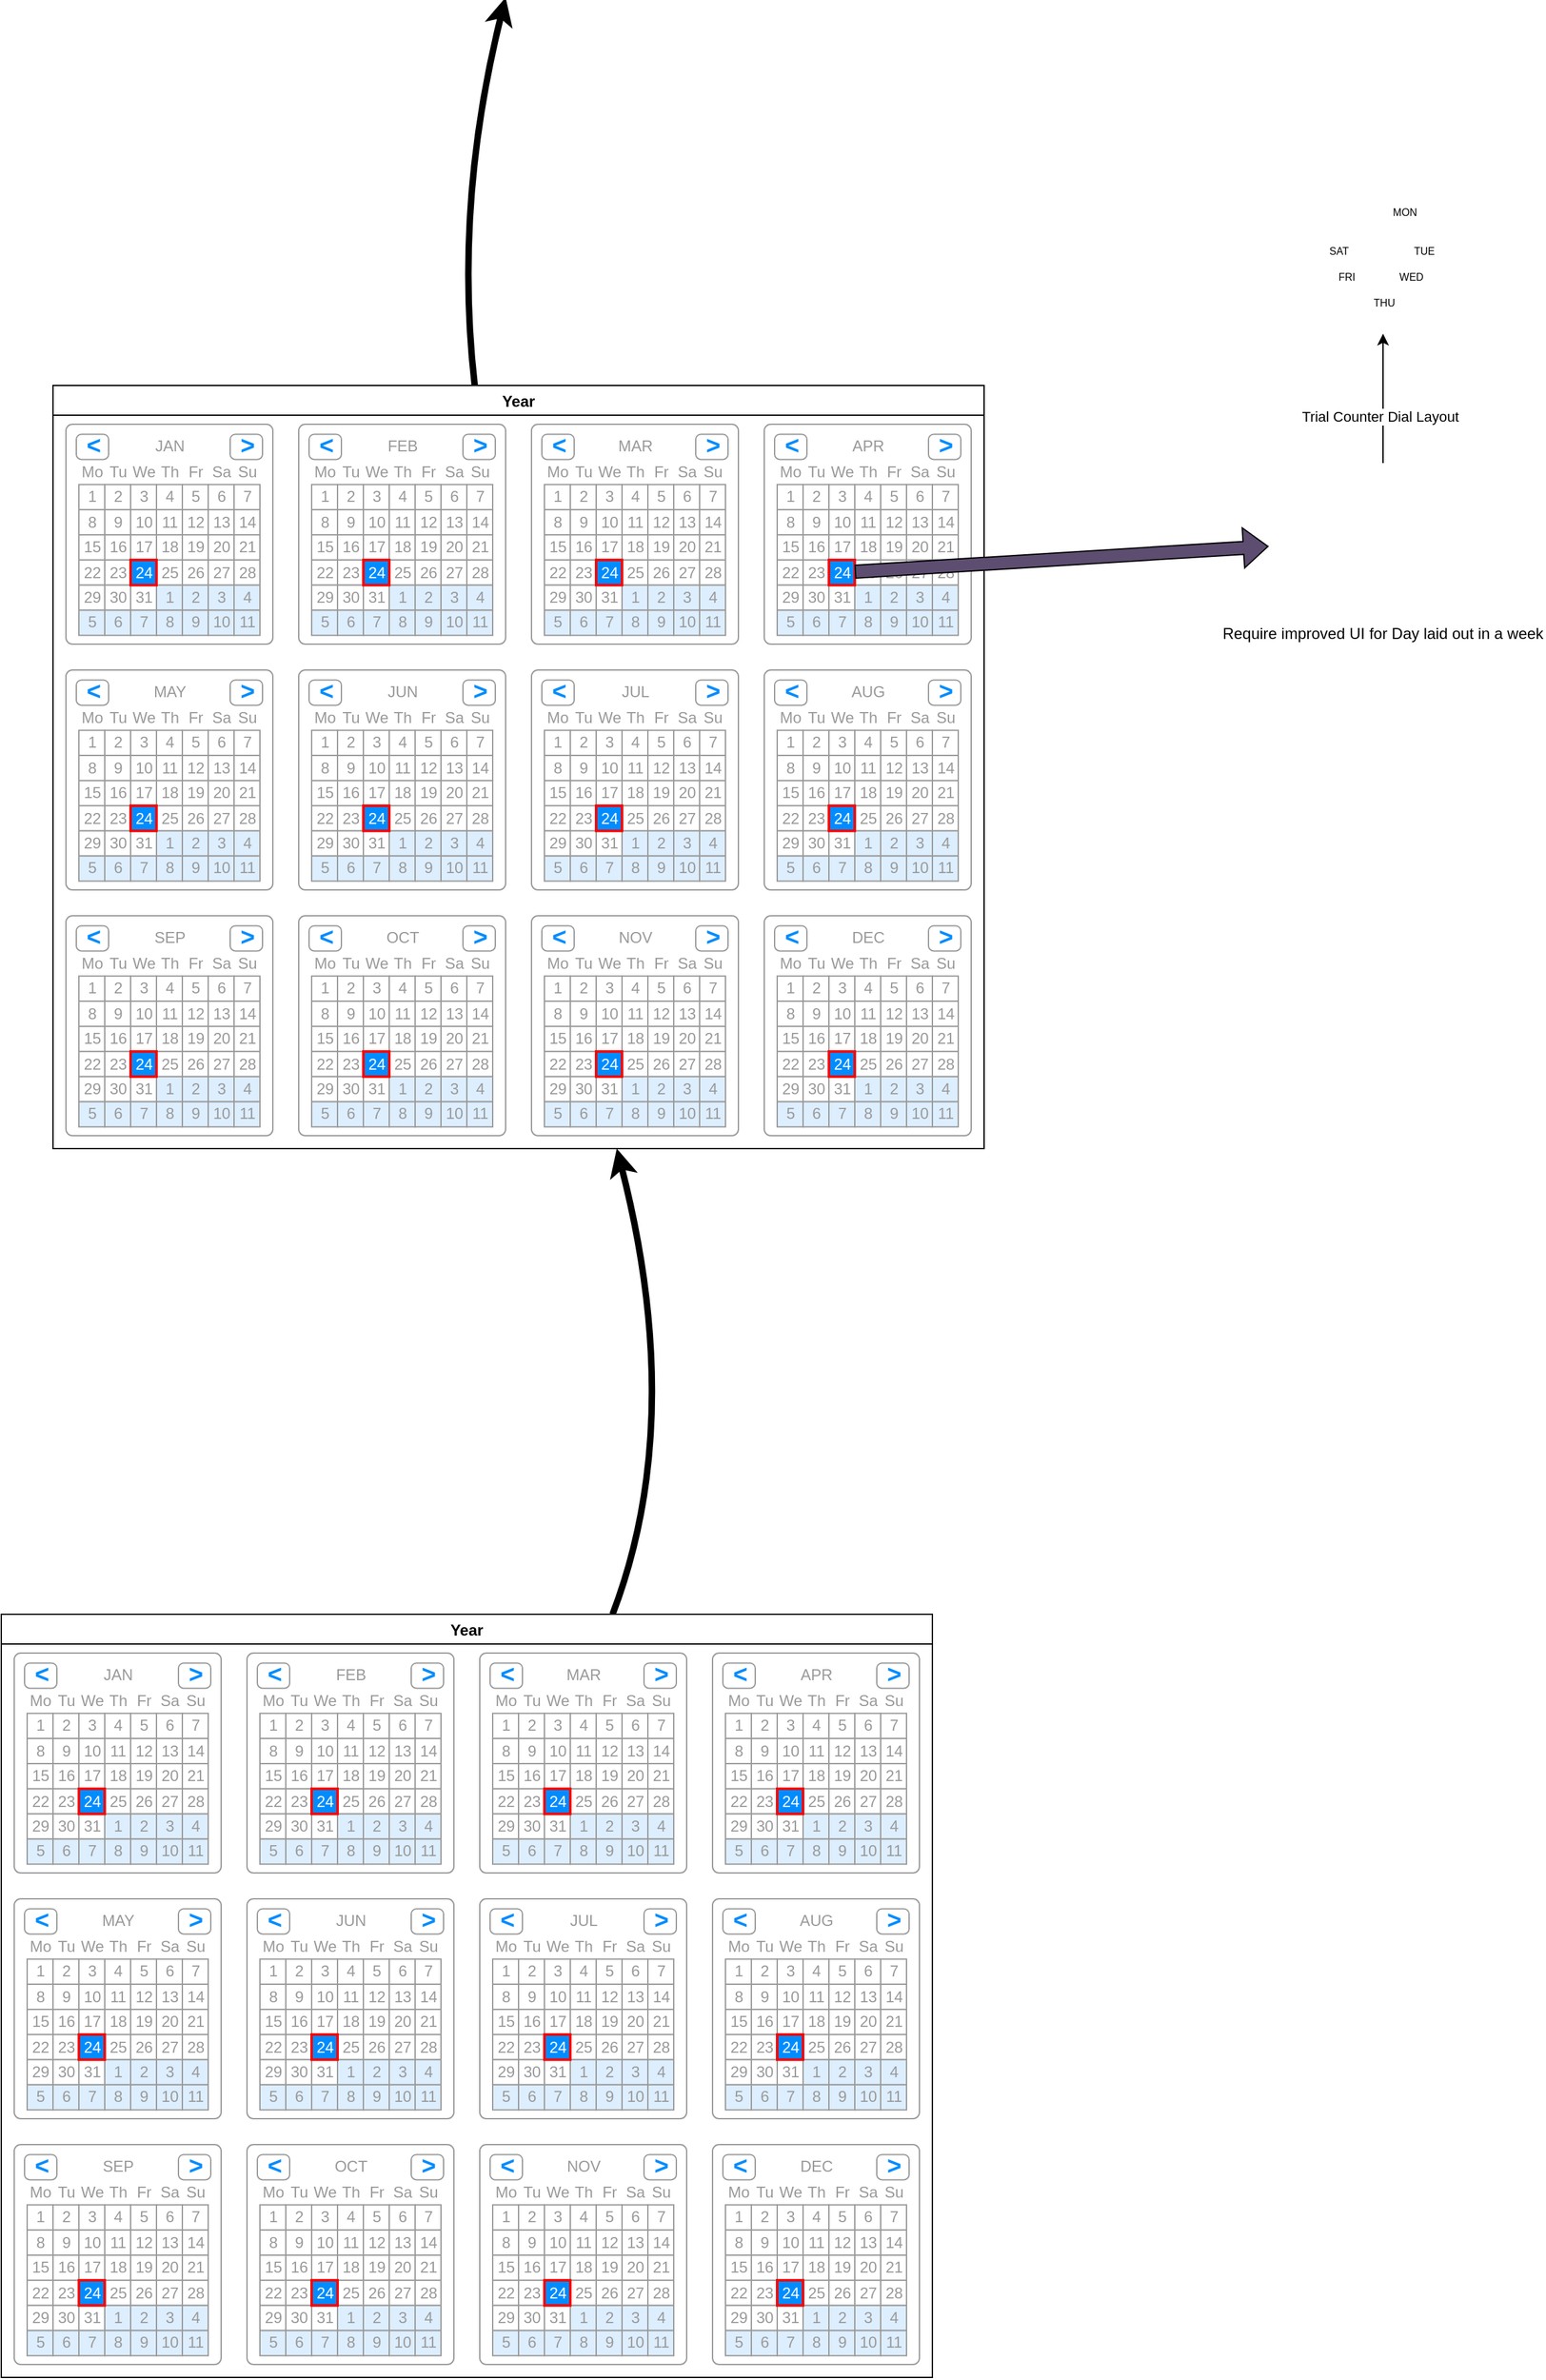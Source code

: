 <mxfile version="21.6.8" type="device">
  <diagram name="Page-1" id="fJoOs0AHJngk-YeUOHFf">
    <mxGraphModel dx="413" dy="1484" grid="1" gridSize="10" guides="1" tooltips="1" connect="1" arrows="1" fold="1" page="1" pageScale="1" pageWidth="827" pageHeight="1169" math="0" shadow="0">
      <root>
        <mxCell id="0" />
        <mxCell id="1" parent="0" />
        <mxCell id="ch4wgafkQjMkuvDWmzFS-1" value="" style="curved=1;endArrow=classic;html=1;rounded=0;strokeWidth=5;" parent="1" source="ch4wgafkQjMkuvDWmzFS-87" edge="1">
          <mxGeometry width="50" height="50" relative="1" as="geometry">
            <mxPoint x="372.609" y="350.074" as="sourcePoint" />
            <mxPoint x="430" y="-30" as="targetPoint" />
            <Array as="points">
              <mxPoint x="390" y="130" />
            </Array>
          </mxGeometry>
        </mxCell>
        <mxCell id="ch4wgafkQjMkuvDWmzFS-8" value="" style="curved=1;endArrow=classic;html=1;rounded=0;strokeWidth=5;" parent="1" source="ch4wgafkQjMkuvDWmzFS-672" target="ch4wgafkQjMkuvDWmzFS-87" edge="1">
          <mxGeometry width="50" height="50" relative="1" as="geometry">
            <mxPoint x="406.281" y="1020.22" as="sourcePoint" />
            <mxPoint x="399.013" y="708.511" as="targetPoint" />
            <Array as="points">
              <mxPoint x="570" y="1070" />
            </Array>
          </mxGeometry>
        </mxCell>
        <mxCell id="ch4wgafkQjMkuvDWmzFS-87" value="Year" style="swimlane;" parent="1" vertex="1">
          <mxGeometry x="80" y="270" width="720" height="590" as="geometry" />
        </mxCell>
        <mxCell id="ch4wgafkQjMkuvDWmzFS-15" value="" style="strokeWidth=1;shadow=0;dashed=0;align=center;html=1;shape=mxgraph.mockup.forms.rrect;rSize=5;strokeColor=#999999;fillColor=#ffffff;" parent="ch4wgafkQjMkuvDWmzFS-87" vertex="1">
          <mxGeometry x="10" y="30" width="160" height="170" as="geometry" />
        </mxCell>
        <mxCell id="ch4wgafkQjMkuvDWmzFS-16" value="JAN" style="strokeWidth=1;shadow=0;dashed=0;align=center;html=1;shape=mxgraph.mockup.forms.anchor;fontColor=#999999;" parent="ch4wgafkQjMkuvDWmzFS-15" vertex="1">
          <mxGeometry x="30" y="7.771" width="100" height="19.429" as="geometry" />
        </mxCell>
        <mxCell id="ch4wgafkQjMkuvDWmzFS-17" value="&lt;" style="strokeWidth=1;shadow=0;dashed=0;align=center;html=1;shape=mxgraph.mockup.forms.rrect;rSize=4;strokeColor=#999999;fontColor=#008cff;fontSize=19;fontStyle=1;" parent="ch4wgafkQjMkuvDWmzFS-15" vertex="1">
          <mxGeometry x="8" y="7.771" width="25" height="19.429" as="geometry" />
        </mxCell>
        <mxCell id="ch4wgafkQjMkuvDWmzFS-18" value="&gt;" style="strokeWidth=1;shadow=0;dashed=0;align=center;html=1;shape=mxgraph.mockup.forms.rrect;rSize=4;strokeColor=#999999;fontColor=#008cff;fontSize=19;fontStyle=1;" parent="ch4wgafkQjMkuvDWmzFS-15" vertex="1">
          <mxGeometry x="127" y="7.771" width="25" height="19.429" as="geometry" />
        </mxCell>
        <mxCell id="ch4wgafkQjMkuvDWmzFS-19" value="Mo" style="strokeWidth=1;shadow=0;dashed=0;align=center;html=1;shape=mxgraph.mockup.forms.anchor;fontColor=#999999;" parent="ch4wgafkQjMkuvDWmzFS-15" vertex="1">
          <mxGeometry x="10" y="27.2" width="20" height="19.429" as="geometry" />
        </mxCell>
        <mxCell id="ch4wgafkQjMkuvDWmzFS-20" value="Tu" style="strokeWidth=1;shadow=0;dashed=0;align=center;html=1;shape=mxgraph.mockup.forms.anchor;fontColor=#999999;" parent="ch4wgafkQjMkuvDWmzFS-15" vertex="1">
          <mxGeometry x="30" y="27.2" width="20" height="19.429" as="geometry" />
        </mxCell>
        <mxCell id="ch4wgafkQjMkuvDWmzFS-21" value="We" style="strokeWidth=1;shadow=0;dashed=0;align=center;html=1;shape=mxgraph.mockup.forms.anchor;fontColor=#999999;" parent="ch4wgafkQjMkuvDWmzFS-15" vertex="1">
          <mxGeometry x="50" y="27.2" width="20" height="19.429" as="geometry" />
        </mxCell>
        <mxCell id="ch4wgafkQjMkuvDWmzFS-22" value="Th" style="strokeWidth=1;shadow=0;dashed=0;align=center;html=1;shape=mxgraph.mockup.forms.anchor;fontColor=#999999;" parent="ch4wgafkQjMkuvDWmzFS-15" vertex="1">
          <mxGeometry x="70" y="27.2" width="20" height="19.429" as="geometry" />
        </mxCell>
        <mxCell id="ch4wgafkQjMkuvDWmzFS-23" value="Fr" style="strokeWidth=1;shadow=0;dashed=0;align=center;html=1;shape=mxgraph.mockup.forms.anchor;fontColor=#999999;" parent="ch4wgafkQjMkuvDWmzFS-15" vertex="1">
          <mxGeometry x="90" y="27.2" width="20" height="19.429" as="geometry" />
        </mxCell>
        <mxCell id="ch4wgafkQjMkuvDWmzFS-24" value="Sa" style="strokeWidth=1;shadow=0;dashed=0;align=center;html=1;shape=mxgraph.mockup.forms.anchor;fontColor=#999999;" parent="ch4wgafkQjMkuvDWmzFS-15" vertex="1">
          <mxGeometry x="110" y="27.2" width="20" height="19.429" as="geometry" />
        </mxCell>
        <mxCell id="ch4wgafkQjMkuvDWmzFS-25" value="Su" style="strokeWidth=1;shadow=0;dashed=0;align=center;html=1;shape=mxgraph.mockup.forms.anchor;fontColor=#999999;" parent="ch4wgafkQjMkuvDWmzFS-15" vertex="1">
          <mxGeometry x="130" y="27.2" width="20" height="19.429" as="geometry" />
        </mxCell>
        <mxCell id="ch4wgafkQjMkuvDWmzFS-26" value="1" style="strokeWidth=1;shadow=0;dashed=0;align=center;html=1;shape=mxgraph.mockup.forms.rrect;rSize=0;strokeColor=#999999;fontColor=#999999;" parent="ch4wgafkQjMkuvDWmzFS-15" vertex="1">
          <mxGeometry x="10" y="46.629" width="20" height="19.429" as="geometry" />
        </mxCell>
        <mxCell id="ch4wgafkQjMkuvDWmzFS-27" value="2" style="strokeWidth=1;shadow=0;dashed=0;align=center;html=1;shape=mxgraph.mockup.forms.rrect;rSize=0;strokeColor=#999999;fontColor=#999999;" parent="ch4wgafkQjMkuvDWmzFS-15" vertex="1">
          <mxGeometry x="30" y="46.629" width="20" height="19.429" as="geometry" />
        </mxCell>
        <mxCell id="ch4wgafkQjMkuvDWmzFS-28" value="3" style="strokeWidth=1;shadow=0;dashed=0;align=center;html=1;shape=mxgraph.mockup.forms.rrect;rSize=0;strokeColor=#999999;fontColor=#999999;" parent="ch4wgafkQjMkuvDWmzFS-15" vertex="1">
          <mxGeometry x="50" y="46.629" width="20" height="19.429" as="geometry" />
        </mxCell>
        <mxCell id="ch4wgafkQjMkuvDWmzFS-29" value="4" style="strokeWidth=1;shadow=0;dashed=0;align=center;html=1;shape=mxgraph.mockup.forms.rrect;rSize=0;strokeColor=#999999;fontColor=#999999;" parent="ch4wgafkQjMkuvDWmzFS-15" vertex="1">
          <mxGeometry x="70" y="46.629" width="20" height="19.429" as="geometry" />
        </mxCell>
        <mxCell id="ch4wgafkQjMkuvDWmzFS-30" value="5" style="strokeWidth=1;shadow=0;dashed=0;align=center;html=1;shape=mxgraph.mockup.forms.rrect;rSize=0;strokeColor=#999999;fontColor=#999999;" parent="ch4wgafkQjMkuvDWmzFS-15" vertex="1">
          <mxGeometry x="90" y="46.629" width="20" height="19.429" as="geometry" />
        </mxCell>
        <mxCell id="ch4wgafkQjMkuvDWmzFS-31" value="6" style="strokeWidth=1;shadow=0;dashed=0;align=center;html=1;shape=mxgraph.mockup.forms.rrect;rSize=0;strokeColor=#999999;fontColor=#999999;" parent="ch4wgafkQjMkuvDWmzFS-15" vertex="1">
          <mxGeometry x="110" y="46.629" width="20" height="19.429" as="geometry" />
        </mxCell>
        <mxCell id="ch4wgafkQjMkuvDWmzFS-32" value="7" style="strokeWidth=1;shadow=0;dashed=0;align=center;html=1;shape=mxgraph.mockup.forms.rrect;rSize=0;strokeColor=#999999;fontColor=#999999;" parent="ch4wgafkQjMkuvDWmzFS-15" vertex="1">
          <mxGeometry x="130" y="46.629" width="20" height="19.429" as="geometry" />
        </mxCell>
        <mxCell id="ch4wgafkQjMkuvDWmzFS-33" value="8" style="strokeWidth=1;shadow=0;dashed=0;align=center;html=1;shape=mxgraph.mockup.forms.rrect;rSize=0;strokeColor=#999999;fontColor=#999999;" parent="ch4wgafkQjMkuvDWmzFS-15" vertex="1">
          <mxGeometry x="10" y="66.057" width="20" height="19.429" as="geometry" />
        </mxCell>
        <mxCell id="ch4wgafkQjMkuvDWmzFS-34" value="9" style="strokeWidth=1;shadow=0;dashed=0;align=center;html=1;shape=mxgraph.mockup.forms.rrect;rSize=0;strokeColor=#999999;fontColor=#999999;" parent="ch4wgafkQjMkuvDWmzFS-15" vertex="1">
          <mxGeometry x="30" y="66.057" width="20" height="19.429" as="geometry" />
        </mxCell>
        <mxCell id="ch4wgafkQjMkuvDWmzFS-35" value="10" style="strokeWidth=1;shadow=0;dashed=0;align=center;html=1;shape=mxgraph.mockup.forms.rrect;rSize=0;strokeColor=#999999;fontColor=#999999;" parent="ch4wgafkQjMkuvDWmzFS-15" vertex="1">
          <mxGeometry x="50" y="66.057" width="20" height="19.429" as="geometry" />
        </mxCell>
        <mxCell id="ch4wgafkQjMkuvDWmzFS-36" value="11" style="strokeWidth=1;shadow=0;dashed=0;align=center;html=1;shape=mxgraph.mockup.forms.rrect;rSize=0;strokeColor=#999999;fontColor=#999999;" parent="ch4wgafkQjMkuvDWmzFS-15" vertex="1">
          <mxGeometry x="70" y="66.057" width="20" height="19.429" as="geometry" />
        </mxCell>
        <mxCell id="ch4wgafkQjMkuvDWmzFS-37" value="12" style="strokeWidth=1;shadow=0;dashed=0;align=center;html=1;shape=mxgraph.mockup.forms.rrect;rSize=0;strokeColor=#999999;fontColor=#999999;" parent="ch4wgafkQjMkuvDWmzFS-15" vertex="1">
          <mxGeometry x="90" y="66.057" width="20" height="19.429" as="geometry" />
        </mxCell>
        <mxCell id="ch4wgafkQjMkuvDWmzFS-38" value="13" style="strokeWidth=1;shadow=0;dashed=0;align=center;html=1;shape=mxgraph.mockup.forms.rrect;rSize=0;strokeColor=#999999;fontColor=#999999;" parent="ch4wgafkQjMkuvDWmzFS-15" vertex="1">
          <mxGeometry x="110" y="66.057" width="20" height="19.429" as="geometry" />
        </mxCell>
        <mxCell id="ch4wgafkQjMkuvDWmzFS-39" value="14" style="strokeWidth=1;shadow=0;dashed=0;align=center;html=1;shape=mxgraph.mockup.forms.rrect;rSize=0;strokeColor=#999999;fontColor=#999999;" parent="ch4wgafkQjMkuvDWmzFS-15" vertex="1">
          <mxGeometry x="130" y="66.057" width="20" height="19.429" as="geometry" />
        </mxCell>
        <mxCell id="ch4wgafkQjMkuvDWmzFS-40" value="15" style="strokeWidth=1;shadow=0;dashed=0;align=center;html=1;shape=mxgraph.mockup.forms.rrect;rSize=0;strokeColor=#999999;fontColor=#999999;" parent="ch4wgafkQjMkuvDWmzFS-15" vertex="1">
          <mxGeometry x="10" y="85.486" width="20" height="19.429" as="geometry" />
        </mxCell>
        <mxCell id="ch4wgafkQjMkuvDWmzFS-41" value="16" style="strokeWidth=1;shadow=0;dashed=0;align=center;html=1;shape=mxgraph.mockup.forms.rrect;rSize=0;strokeColor=#999999;fontColor=#999999;" parent="ch4wgafkQjMkuvDWmzFS-15" vertex="1">
          <mxGeometry x="30" y="85.486" width="20" height="19.429" as="geometry" />
        </mxCell>
        <mxCell id="ch4wgafkQjMkuvDWmzFS-42" value="17" style="strokeWidth=1;shadow=0;dashed=0;align=center;html=1;shape=mxgraph.mockup.forms.rrect;rSize=0;strokeColor=#999999;fontColor=#999999;" parent="ch4wgafkQjMkuvDWmzFS-15" vertex="1">
          <mxGeometry x="50" y="85.486" width="20" height="19.429" as="geometry" />
        </mxCell>
        <mxCell id="ch4wgafkQjMkuvDWmzFS-43" value="18" style="strokeWidth=1;shadow=0;dashed=0;align=center;html=1;shape=mxgraph.mockup.forms.rrect;rSize=0;strokeColor=#999999;fontColor=#999999;" parent="ch4wgafkQjMkuvDWmzFS-15" vertex="1">
          <mxGeometry x="70" y="85.486" width="20" height="19.429" as="geometry" />
        </mxCell>
        <mxCell id="ch4wgafkQjMkuvDWmzFS-44" value="19" style="strokeWidth=1;shadow=0;dashed=0;align=center;html=1;shape=mxgraph.mockup.forms.rrect;rSize=0;strokeColor=#999999;fontColor=#999999;" parent="ch4wgafkQjMkuvDWmzFS-15" vertex="1">
          <mxGeometry x="90" y="85.486" width="20" height="19.429" as="geometry" />
        </mxCell>
        <mxCell id="ch4wgafkQjMkuvDWmzFS-45" value="20" style="strokeWidth=1;shadow=0;dashed=0;align=center;html=1;shape=mxgraph.mockup.forms.rrect;rSize=0;strokeColor=#999999;fontColor=#999999;" parent="ch4wgafkQjMkuvDWmzFS-15" vertex="1">
          <mxGeometry x="110" y="85.486" width="20" height="19.429" as="geometry" />
        </mxCell>
        <mxCell id="ch4wgafkQjMkuvDWmzFS-46" value="21" style="strokeWidth=1;shadow=0;dashed=0;align=center;html=1;shape=mxgraph.mockup.forms.rrect;rSize=0;strokeColor=#999999;fontColor=#999999;" parent="ch4wgafkQjMkuvDWmzFS-15" vertex="1">
          <mxGeometry x="130" y="85.486" width="20" height="19.429" as="geometry" />
        </mxCell>
        <mxCell id="ch4wgafkQjMkuvDWmzFS-47" value="22" style="strokeWidth=1;shadow=0;dashed=0;align=center;html=1;shape=mxgraph.mockup.forms.rrect;rSize=0;strokeColor=#999999;fontColor=#999999;" parent="ch4wgafkQjMkuvDWmzFS-15" vertex="1">
          <mxGeometry x="10" y="104.914" width="20" height="19.429" as="geometry" />
        </mxCell>
        <mxCell id="ch4wgafkQjMkuvDWmzFS-48" value="23" style="strokeWidth=1;shadow=0;dashed=0;align=center;html=1;shape=mxgraph.mockup.forms.rrect;rSize=0;strokeColor=#999999;fontColor=#999999;" parent="ch4wgafkQjMkuvDWmzFS-15" vertex="1">
          <mxGeometry x="30" y="104.914" width="20" height="19.429" as="geometry" />
        </mxCell>
        <mxCell id="ch4wgafkQjMkuvDWmzFS-49" value="25" style="strokeWidth=1;shadow=0;dashed=0;align=center;html=1;shape=mxgraph.mockup.forms.rrect;rSize=0;strokeColor=#999999;fontColor=#999999;" parent="ch4wgafkQjMkuvDWmzFS-15" vertex="1">
          <mxGeometry x="70" y="104.914" width="20" height="19.429" as="geometry" />
        </mxCell>
        <mxCell id="ch4wgafkQjMkuvDWmzFS-50" value="26" style="strokeWidth=1;shadow=0;dashed=0;align=center;html=1;shape=mxgraph.mockup.forms.rrect;rSize=0;strokeColor=#999999;fontColor=#999999;" parent="ch4wgafkQjMkuvDWmzFS-15" vertex="1">
          <mxGeometry x="90" y="104.914" width="20" height="19.429" as="geometry" />
        </mxCell>
        <mxCell id="ch4wgafkQjMkuvDWmzFS-51" value="27" style="strokeWidth=1;shadow=0;dashed=0;align=center;html=1;shape=mxgraph.mockup.forms.rrect;rSize=0;strokeColor=#999999;fontColor=#999999;" parent="ch4wgafkQjMkuvDWmzFS-15" vertex="1">
          <mxGeometry x="110" y="104.914" width="20" height="19.429" as="geometry" />
        </mxCell>
        <mxCell id="ch4wgafkQjMkuvDWmzFS-52" value="28" style="strokeWidth=1;shadow=0;dashed=0;align=center;html=1;shape=mxgraph.mockup.forms.rrect;rSize=0;strokeColor=#999999;fontColor=#999999;" parent="ch4wgafkQjMkuvDWmzFS-15" vertex="1">
          <mxGeometry x="130" y="104.914" width="20" height="19.429" as="geometry" />
        </mxCell>
        <mxCell id="ch4wgafkQjMkuvDWmzFS-53" value="29" style="strokeWidth=1;shadow=0;dashed=0;align=center;html=1;shape=mxgraph.mockup.forms.rrect;rSize=0;strokeColor=#999999;fontColor=#999999;" parent="ch4wgafkQjMkuvDWmzFS-15" vertex="1">
          <mxGeometry x="10" y="124.343" width="20" height="19.429" as="geometry" />
        </mxCell>
        <mxCell id="ch4wgafkQjMkuvDWmzFS-54" value="30" style="strokeWidth=1;shadow=0;dashed=0;align=center;html=1;shape=mxgraph.mockup.forms.rrect;rSize=0;strokeColor=#999999;fontColor=#999999;" parent="ch4wgafkQjMkuvDWmzFS-15" vertex="1">
          <mxGeometry x="30" y="124.343" width="20" height="19.429" as="geometry" />
        </mxCell>
        <mxCell id="ch4wgafkQjMkuvDWmzFS-55" value="31" style="strokeWidth=1;shadow=0;dashed=0;align=center;html=1;shape=mxgraph.mockup.forms.rrect;rSize=0;strokeColor=#999999;fontColor=#999999;" parent="ch4wgafkQjMkuvDWmzFS-15" vertex="1">
          <mxGeometry x="50" y="124.343" width="20" height="19.429" as="geometry" />
        </mxCell>
        <mxCell id="ch4wgafkQjMkuvDWmzFS-56" value="1" style="strokeWidth=1;shadow=0;dashed=0;align=center;html=1;shape=mxgraph.mockup.forms.rrect;rSize=0;strokeColor=#999999;fontColor=#999999;fillColor=#ddeeff;" parent="ch4wgafkQjMkuvDWmzFS-15" vertex="1">
          <mxGeometry x="70" y="124.343" width="20" height="19.429" as="geometry" />
        </mxCell>
        <mxCell id="ch4wgafkQjMkuvDWmzFS-57" value="2" style="strokeWidth=1;shadow=0;dashed=0;align=center;html=1;shape=mxgraph.mockup.forms.rrect;rSize=0;strokeColor=#999999;fontColor=#999999;fillColor=#ddeeff;" parent="ch4wgafkQjMkuvDWmzFS-15" vertex="1">
          <mxGeometry x="90" y="124.343" width="20" height="19.429" as="geometry" />
        </mxCell>
        <mxCell id="ch4wgafkQjMkuvDWmzFS-58" value="3" style="strokeWidth=1;shadow=0;dashed=0;align=center;html=1;shape=mxgraph.mockup.forms.rrect;rSize=0;strokeColor=#999999;fontColor=#999999;fillColor=#ddeeff;" parent="ch4wgafkQjMkuvDWmzFS-15" vertex="1">
          <mxGeometry x="110" y="124.343" width="20" height="19.429" as="geometry" />
        </mxCell>
        <mxCell id="ch4wgafkQjMkuvDWmzFS-59" value="4" style="strokeWidth=1;shadow=0;dashed=0;align=center;html=1;shape=mxgraph.mockup.forms.rrect;rSize=0;strokeColor=#999999;fontColor=#999999;fillColor=#ddeeff;" parent="ch4wgafkQjMkuvDWmzFS-15" vertex="1">
          <mxGeometry x="130" y="124.343" width="20" height="19.429" as="geometry" />
        </mxCell>
        <mxCell id="ch4wgafkQjMkuvDWmzFS-60" value="5" style="strokeWidth=1;shadow=0;dashed=0;align=center;html=1;shape=mxgraph.mockup.forms.rrect;rSize=0;strokeColor=#999999;fontColor=#999999;fillColor=#ddeeff;" parent="ch4wgafkQjMkuvDWmzFS-15" vertex="1">
          <mxGeometry x="10" y="143.771" width="20" height="19.429" as="geometry" />
        </mxCell>
        <mxCell id="ch4wgafkQjMkuvDWmzFS-61" value="6" style="strokeWidth=1;shadow=0;dashed=0;align=center;html=1;shape=mxgraph.mockup.forms.rrect;rSize=0;strokeColor=#999999;fontColor=#999999;fillColor=#ddeeff;" parent="ch4wgafkQjMkuvDWmzFS-15" vertex="1">
          <mxGeometry x="30" y="143.771" width="20" height="19.429" as="geometry" />
        </mxCell>
        <mxCell id="ch4wgafkQjMkuvDWmzFS-62" value="7" style="strokeWidth=1;shadow=0;dashed=0;align=center;html=1;shape=mxgraph.mockup.forms.rrect;rSize=0;strokeColor=#999999;fontColor=#999999;fillColor=#ddeeff;" parent="ch4wgafkQjMkuvDWmzFS-15" vertex="1">
          <mxGeometry x="50" y="143.771" width="20" height="19.429" as="geometry" />
        </mxCell>
        <mxCell id="ch4wgafkQjMkuvDWmzFS-63" value="8" style="strokeWidth=1;shadow=0;dashed=0;align=center;html=1;shape=mxgraph.mockup.forms.rrect;rSize=0;strokeColor=#999999;fontColor=#999999;fillColor=#ddeeff;" parent="ch4wgafkQjMkuvDWmzFS-15" vertex="1">
          <mxGeometry x="70" y="143.771" width="20" height="19.429" as="geometry" />
        </mxCell>
        <mxCell id="ch4wgafkQjMkuvDWmzFS-64" value="9" style="strokeWidth=1;shadow=0;dashed=0;align=center;html=1;shape=mxgraph.mockup.forms.rrect;rSize=0;strokeColor=#999999;fontColor=#999999;fillColor=#ddeeff;" parent="ch4wgafkQjMkuvDWmzFS-15" vertex="1">
          <mxGeometry x="90" y="143.771" width="20" height="19.429" as="geometry" />
        </mxCell>
        <mxCell id="ch4wgafkQjMkuvDWmzFS-65" value="10" style="strokeWidth=1;shadow=0;dashed=0;align=center;html=1;shape=mxgraph.mockup.forms.rrect;rSize=0;strokeColor=#999999;fontColor=#999999;fillColor=#ddeeff;" parent="ch4wgafkQjMkuvDWmzFS-15" vertex="1">
          <mxGeometry x="110" y="143.771" width="20" height="19.429" as="geometry" />
        </mxCell>
        <mxCell id="ch4wgafkQjMkuvDWmzFS-66" value="11" style="strokeWidth=1;shadow=0;dashed=0;align=center;html=1;shape=mxgraph.mockup.forms.rrect;rSize=0;strokeColor=#999999;fontColor=#999999;fillColor=#ddeeff;" parent="ch4wgafkQjMkuvDWmzFS-15" vertex="1">
          <mxGeometry x="130" y="143.771" width="20" height="19.429" as="geometry" />
        </mxCell>
        <mxCell id="ch4wgafkQjMkuvDWmzFS-67" value="24" style="strokeWidth=1;shadow=0;dashed=0;align=center;html=1;shape=mxgraph.mockup.forms.rrect;rSize=0;strokeColor=#ff0000;fontColor=#ffffff;strokeWidth=2;fillColor=#008cff;" parent="ch4wgafkQjMkuvDWmzFS-15" vertex="1">
          <mxGeometry x="50" y="104.914" width="20" height="19.429" as="geometry" />
        </mxCell>
        <mxCell id="ch4wgafkQjMkuvDWmzFS-141" value="" style="strokeWidth=1;shadow=0;dashed=0;align=center;html=1;shape=mxgraph.mockup.forms.rrect;rSize=5;strokeColor=#999999;fillColor=#ffffff;" parent="ch4wgafkQjMkuvDWmzFS-87" vertex="1">
          <mxGeometry x="370" y="30" width="160" height="170" as="geometry" />
        </mxCell>
        <mxCell id="ch4wgafkQjMkuvDWmzFS-142" value="MAR" style="strokeWidth=1;shadow=0;dashed=0;align=center;html=1;shape=mxgraph.mockup.forms.anchor;fontColor=#999999;" parent="ch4wgafkQjMkuvDWmzFS-141" vertex="1">
          <mxGeometry x="30" y="7.771" width="100" height="19.429" as="geometry" />
        </mxCell>
        <mxCell id="ch4wgafkQjMkuvDWmzFS-143" value="&lt;" style="strokeWidth=1;shadow=0;dashed=0;align=center;html=1;shape=mxgraph.mockup.forms.rrect;rSize=4;strokeColor=#999999;fontColor=#008cff;fontSize=19;fontStyle=1;" parent="ch4wgafkQjMkuvDWmzFS-141" vertex="1">
          <mxGeometry x="8" y="7.771" width="25" height="19.429" as="geometry" />
        </mxCell>
        <mxCell id="ch4wgafkQjMkuvDWmzFS-144" value="&gt;" style="strokeWidth=1;shadow=0;dashed=0;align=center;html=1;shape=mxgraph.mockup.forms.rrect;rSize=4;strokeColor=#999999;fontColor=#008cff;fontSize=19;fontStyle=1;" parent="ch4wgafkQjMkuvDWmzFS-141" vertex="1">
          <mxGeometry x="127" y="7.771" width="25" height="19.429" as="geometry" />
        </mxCell>
        <mxCell id="ch4wgafkQjMkuvDWmzFS-145" value="Mo" style="strokeWidth=1;shadow=0;dashed=0;align=center;html=1;shape=mxgraph.mockup.forms.anchor;fontColor=#999999;" parent="ch4wgafkQjMkuvDWmzFS-141" vertex="1">
          <mxGeometry x="10" y="27.2" width="20" height="19.429" as="geometry" />
        </mxCell>
        <mxCell id="ch4wgafkQjMkuvDWmzFS-146" value="Tu" style="strokeWidth=1;shadow=0;dashed=0;align=center;html=1;shape=mxgraph.mockup.forms.anchor;fontColor=#999999;" parent="ch4wgafkQjMkuvDWmzFS-141" vertex="1">
          <mxGeometry x="30" y="27.2" width="20" height="19.429" as="geometry" />
        </mxCell>
        <mxCell id="ch4wgafkQjMkuvDWmzFS-147" value="We" style="strokeWidth=1;shadow=0;dashed=0;align=center;html=1;shape=mxgraph.mockup.forms.anchor;fontColor=#999999;" parent="ch4wgafkQjMkuvDWmzFS-141" vertex="1">
          <mxGeometry x="50" y="27.2" width="20" height="19.429" as="geometry" />
        </mxCell>
        <mxCell id="ch4wgafkQjMkuvDWmzFS-148" value="Th" style="strokeWidth=1;shadow=0;dashed=0;align=center;html=1;shape=mxgraph.mockup.forms.anchor;fontColor=#999999;" parent="ch4wgafkQjMkuvDWmzFS-141" vertex="1">
          <mxGeometry x="70" y="27.2" width="20" height="19.429" as="geometry" />
        </mxCell>
        <mxCell id="ch4wgafkQjMkuvDWmzFS-149" value="Fr" style="strokeWidth=1;shadow=0;dashed=0;align=center;html=1;shape=mxgraph.mockup.forms.anchor;fontColor=#999999;" parent="ch4wgafkQjMkuvDWmzFS-141" vertex="1">
          <mxGeometry x="90" y="27.2" width="20" height="19.429" as="geometry" />
        </mxCell>
        <mxCell id="ch4wgafkQjMkuvDWmzFS-150" value="Sa" style="strokeWidth=1;shadow=0;dashed=0;align=center;html=1;shape=mxgraph.mockup.forms.anchor;fontColor=#999999;" parent="ch4wgafkQjMkuvDWmzFS-141" vertex="1">
          <mxGeometry x="110" y="27.2" width="20" height="19.429" as="geometry" />
        </mxCell>
        <mxCell id="ch4wgafkQjMkuvDWmzFS-151" value="Su" style="strokeWidth=1;shadow=0;dashed=0;align=center;html=1;shape=mxgraph.mockup.forms.anchor;fontColor=#999999;" parent="ch4wgafkQjMkuvDWmzFS-141" vertex="1">
          <mxGeometry x="130" y="27.2" width="20" height="19.429" as="geometry" />
        </mxCell>
        <mxCell id="ch4wgafkQjMkuvDWmzFS-152" value="1" style="strokeWidth=1;shadow=0;dashed=0;align=center;html=1;shape=mxgraph.mockup.forms.rrect;rSize=0;strokeColor=#999999;fontColor=#999999;" parent="ch4wgafkQjMkuvDWmzFS-141" vertex="1">
          <mxGeometry x="10" y="46.629" width="20" height="19.429" as="geometry" />
        </mxCell>
        <mxCell id="ch4wgafkQjMkuvDWmzFS-153" value="2" style="strokeWidth=1;shadow=0;dashed=0;align=center;html=1;shape=mxgraph.mockup.forms.rrect;rSize=0;strokeColor=#999999;fontColor=#999999;" parent="ch4wgafkQjMkuvDWmzFS-141" vertex="1">
          <mxGeometry x="30" y="46.629" width="20" height="19.429" as="geometry" />
        </mxCell>
        <mxCell id="ch4wgafkQjMkuvDWmzFS-154" value="3" style="strokeWidth=1;shadow=0;dashed=0;align=center;html=1;shape=mxgraph.mockup.forms.rrect;rSize=0;strokeColor=#999999;fontColor=#999999;" parent="ch4wgafkQjMkuvDWmzFS-141" vertex="1">
          <mxGeometry x="50" y="46.629" width="20" height="19.429" as="geometry" />
        </mxCell>
        <mxCell id="ch4wgafkQjMkuvDWmzFS-155" value="4" style="strokeWidth=1;shadow=0;dashed=0;align=center;html=1;shape=mxgraph.mockup.forms.rrect;rSize=0;strokeColor=#999999;fontColor=#999999;" parent="ch4wgafkQjMkuvDWmzFS-141" vertex="1">
          <mxGeometry x="70" y="46.629" width="20" height="19.429" as="geometry" />
        </mxCell>
        <mxCell id="ch4wgafkQjMkuvDWmzFS-156" value="5" style="strokeWidth=1;shadow=0;dashed=0;align=center;html=1;shape=mxgraph.mockup.forms.rrect;rSize=0;strokeColor=#999999;fontColor=#999999;" parent="ch4wgafkQjMkuvDWmzFS-141" vertex="1">
          <mxGeometry x="90" y="46.629" width="20" height="19.429" as="geometry" />
        </mxCell>
        <mxCell id="ch4wgafkQjMkuvDWmzFS-157" value="6" style="strokeWidth=1;shadow=0;dashed=0;align=center;html=1;shape=mxgraph.mockup.forms.rrect;rSize=0;strokeColor=#999999;fontColor=#999999;" parent="ch4wgafkQjMkuvDWmzFS-141" vertex="1">
          <mxGeometry x="110" y="46.629" width="20" height="19.429" as="geometry" />
        </mxCell>
        <mxCell id="ch4wgafkQjMkuvDWmzFS-158" value="7" style="strokeWidth=1;shadow=0;dashed=0;align=center;html=1;shape=mxgraph.mockup.forms.rrect;rSize=0;strokeColor=#999999;fontColor=#999999;" parent="ch4wgafkQjMkuvDWmzFS-141" vertex="1">
          <mxGeometry x="130" y="46.629" width="20" height="19.429" as="geometry" />
        </mxCell>
        <mxCell id="ch4wgafkQjMkuvDWmzFS-159" value="8" style="strokeWidth=1;shadow=0;dashed=0;align=center;html=1;shape=mxgraph.mockup.forms.rrect;rSize=0;strokeColor=#999999;fontColor=#999999;" parent="ch4wgafkQjMkuvDWmzFS-141" vertex="1">
          <mxGeometry x="10" y="66.057" width="20" height="19.429" as="geometry" />
        </mxCell>
        <mxCell id="ch4wgafkQjMkuvDWmzFS-160" value="9" style="strokeWidth=1;shadow=0;dashed=0;align=center;html=1;shape=mxgraph.mockup.forms.rrect;rSize=0;strokeColor=#999999;fontColor=#999999;" parent="ch4wgafkQjMkuvDWmzFS-141" vertex="1">
          <mxGeometry x="30" y="66.057" width="20" height="19.429" as="geometry" />
        </mxCell>
        <mxCell id="ch4wgafkQjMkuvDWmzFS-161" value="10" style="strokeWidth=1;shadow=0;dashed=0;align=center;html=1;shape=mxgraph.mockup.forms.rrect;rSize=0;strokeColor=#999999;fontColor=#999999;" parent="ch4wgafkQjMkuvDWmzFS-141" vertex="1">
          <mxGeometry x="50" y="66.057" width="20" height="19.429" as="geometry" />
        </mxCell>
        <mxCell id="ch4wgafkQjMkuvDWmzFS-162" value="11" style="strokeWidth=1;shadow=0;dashed=0;align=center;html=1;shape=mxgraph.mockup.forms.rrect;rSize=0;strokeColor=#999999;fontColor=#999999;" parent="ch4wgafkQjMkuvDWmzFS-141" vertex="1">
          <mxGeometry x="70" y="66.057" width="20" height="19.429" as="geometry" />
        </mxCell>
        <mxCell id="ch4wgafkQjMkuvDWmzFS-163" value="12" style="strokeWidth=1;shadow=0;dashed=0;align=center;html=1;shape=mxgraph.mockup.forms.rrect;rSize=0;strokeColor=#999999;fontColor=#999999;" parent="ch4wgafkQjMkuvDWmzFS-141" vertex="1">
          <mxGeometry x="90" y="66.057" width="20" height="19.429" as="geometry" />
        </mxCell>
        <mxCell id="ch4wgafkQjMkuvDWmzFS-164" value="13" style="strokeWidth=1;shadow=0;dashed=0;align=center;html=1;shape=mxgraph.mockup.forms.rrect;rSize=0;strokeColor=#999999;fontColor=#999999;" parent="ch4wgafkQjMkuvDWmzFS-141" vertex="1">
          <mxGeometry x="110" y="66.057" width="20" height="19.429" as="geometry" />
        </mxCell>
        <mxCell id="ch4wgafkQjMkuvDWmzFS-165" value="14" style="strokeWidth=1;shadow=0;dashed=0;align=center;html=1;shape=mxgraph.mockup.forms.rrect;rSize=0;strokeColor=#999999;fontColor=#999999;" parent="ch4wgafkQjMkuvDWmzFS-141" vertex="1">
          <mxGeometry x="130" y="66.057" width="20" height="19.429" as="geometry" />
        </mxCell>
        <mxCell id="ch4wgafkQjMkuvDWmzFS-166" value="15" style="strokeWidth=1;shadow=0;dashed=0;align=center;html=1;shape=mxgraph.mockup.forms.rrect;rSize=0;strokeColor=#999999;fontColor=#999999;" parent="ch4wgafkQjMkuvDWmzFS-141" vertex="1">
          <mxGeometry x="10" y="85.486" width="20" height="19.429" as="geometry" />
        </mxCell>
        <mxCell id="ch4wgafkQjMkuvDWmzFS-167" value="16" style="strokeWidth=1;shadow=0;dashed=0;align=center;html=1;shape=mxgraph.mockup.forms.rrect;rSize=0;strokeColor=#999999;fontColor=#999999;" parent="ch4wgafkQjMkuvDWmzFS-141" vertex="1">
          <mxGeometry x="30" y="85.486" width="20" height="19.429" as="geometry" />
        </mxCell>
        <mxCell id="ch4wgafkQjMkuvDWmzFS-168" value="17" style="strokeWidth=1;shadow=0;dashed=0;align=center;html=1;shape=mxgraph.mockup.forms.rrect;rSize=0;strokeColor=#999999;fontColor=#999999;" parent="ch4wgafkQjMkuvDWmzFS-141" vertex="1">
          <mxGeometry x="50" y="85.486" width="20" height="19.429" as="geometry" />
        </mxCell>
        <mxCell id="ch4wgafkQjMkuvDWmzFS-169" value="18" style="strokeWidth=1;shadow=0;dashed=0;align=center;html=1;shape=mxgraph.mockup.forms.rrect;rSize=0;strokeColor=#999999;fontColor=#999999;" parent="ch4wgafkQjMkuvDWmzFS-141" vertex="1">
          <mxGeometry x="70" y="85.486" width="20" height="19.429" as="geometry" />
        </mxCell>
        <mxCell id="ch4wgafkQjMkuvDWmzFS-170" value="19" style="strokeWidth=1;shadow=0;dashed=0;align=center;html=1;shape=mxgraph.mockup.forms.rrect;rSize=0;strokeColor=#999999;fontColor=#999999;" parent="ch4wgafkQjMkuvDWmzFS-141" vertex="1">
          <mxGeometry x="90" y="85.486" width="20" height="19.429" as="geometry" />
        </mxCell>
        <mxCell id="ch4wgafkQjMkuvDWmzFS-171" value="20" style="strokeWidth=1;shadow=0;dashed=0;align=center;html=1;shape=mxgraph.mockup.forms.rrect;rSize=0;strokeColor=#999999;fontColor=#999999;" parent="ch4wgafkQjMkuvDWmzFS-141" vertex="1">
          <mxGeometry x="110" y="85.486" width="20" height="19.429" as="geometry" />
        </mxCell>
        <mxCell id="ch4wgafkQjMkuvDWmzFS-172" value="21" style="strokeWidth=1;shadow=0;dashed=0;align=center;html=1;shape=mxgraph.mockup.forms.rrect;rSize=0;strokeColor=#999999;fontColor=#999999;" parent="ch4wgafkQjMkuvDWmzFS-141" vertex="1">
          <mxGeometry x="130" y="85.486" width="20" height="19.429" as="geometry" />
        </mxCell>
        <mxCell id="ch4wgafkQjMkuvDWmzFS-173" value="22" style="strokeWidth=1;shadow=0;dashed=0;align=center;html=1;shape=mxgraph.mockup.forms.rrect;rSize=0;strokeColor=#999999;fontColor=#999999;" parent="ch4wgafkQjMkuvDWmzFS-141" vertex="1">
          <mxGeometry x="10" y="104.914" width="20" height="19.429" as="geometry" />
        </mxCell>
        <mxCell id="ch4wgafkQjMkuvDWmzFS-174" value="23" style="strokeWidth=1;shadow=0;dashed=0;align=center;html=1;shape=mxgraph.mockup.forms.rrect;rSize=0;strokeColor=#999999;fontColor=#999999;" parent="ch4wgafkQjMkuvDWmzFS-141" vertex="1">
          <mxGeometry x="30" y="104.914" width="20" height="19.429" as="geometry" />
        </mxCell>
        <mxCell id="ch4wgafkQjMkuvDWmzFS-175" value="25" style="strokeWidth=1;shadow=0;dashed=0;align=center;html=1;shape=mxgraph.mockup.forms.rrect;rSize=0;strokeColor=#999999;fontColor=#999999;" parent="ch4wgafkQjMkuvDWmzFS-141" vertex="1">
          <mxGeometry x="70" y="104.914" width="20" height="19.429" as="geometry" />
        </mxCell>
        <mxCell id="ch4wgafkQjMkuvDWmzFS-176" value="26" style="strokeWidth=1;shadow=0;dashed=0;align=center;html=1;shape=mxgraph.mockup.forms.rrect;rSize=0;strokeColor=#999999;fontColor=#999999;" parent="ch4wgafkQjMkuvDWmzFS-141" vertex="1">
          <mxGeometry x="90" y="104.914" width="20" height="19.429" as="geometry" />
        </mxCell>
        <mxCell id="ch4wgafkQjMkuvDWmzFS-177" value="27" style="strokeWidth=1;shadow=0;dashed=0;align=center;html=1;shape=mxgraph.mockup.forms.rrect;rSize=0;strokeColor=#999999;fontColor=#999999;" parent="ch4wgafkQjMkuvDWmzFS-141" vertex="1">
          <mxGeometry x="110" y="104.914" width="20" height="19.429" as="geometry" />
        </mxCell>
        <mxCell id="ch4wgafkQjMkuvDWmzFS-178" value="28" style="strokeWidth=1;shadow=0;dashed=0;align=center;html=1;shape=mxgraph.mockup.forms.rrect;rSize=0;strokeColor=#999999;fontColor=#999999;" parent="ch4wgafkQjMkuvDWmzFS-141" vertex="1">
          <mxGeometry x="130" y="104.914" width="20" height="19.429" as="geometry" />
        </mxCell>
        <mxCell id="ch4wgafkQjMkuvDWmzFS-179" value="29" style="strokeWidth=1;shadow=0;dashed=0;align=center;html=1;shape=mxgraph.mockup.forms.rrect;rSize=0;strokeColor=#999999;fontColor=#999999;" parent="ch4wgafkQjMkuvDWmzFS-141" vertex="1">
          <mxGeometry x="10" y="124.343" width="20" height="19.429" as="geometry" />
        </mxCell>
        <mxCell id="ch4wgafkQjMkuvDWmzFS-180" value="30" style="strokeWidth=1;shadow=0;dashed=0;align=center;html=1;shape=mxgraph.mockup.forms.rrect;rSize=0;strokeColor=#999999;fontColor=#999999;" parent="ch4wgafkQjMkuvDWmzFS-141" vertex="1">
          <mxGeometry x="30" y="124.343" width="20" height="19.429" as="geometry" />
        </mxCell>
        <mxCell id="ch4wgafkQjMkuvDWmzFS-181" value="31" style="strokeWidth=1;shadow=0;dashed=0;align=center;html=1;shape=mxgraph.mockup.forms.rrect;rSize=0;strokeColor=#999999;fontColor=#999999;" parent="ch4wgafkQjMkuvDWmzFS-141" vertex="1">
          <mxGeometry x="50" y="124.343" width="20" height="19.429" as="geometry" />
        </mxCell>
        <mxCell id="ch4wgafkQjMkuvDWmzFS-182" value="1" style="strokeWidth=1;shadow=0;dashed=0;align=center;html=1;shape=mxgraph.mockup.forms.rrect;rSize=0;strokeColor=#999999;fontColor=#999999;fillColor=#ddeeff;" parent="ch4wgafkQjMkuvDWmzFS-141" vertex="1">
          <mxGeometry x="70" y="124.343" width="20" height="19.429" as="geometry" />
        </mxCell>
        <mxCell id="ch4wgafkQjMkuvDWmzFS-183" value="2" style="strokeWidth=1;shadow=0;dashed=0;align=center;html=1;shape=mxgraph.mockup.forms.rrect;rSize=0;strokeColor=#999999;fontColor=#999999;fillColor=#ddeeff;" parent="ch4wgafkQjMkuvDWmzFS-141" vertex="1">
          <mxGeometry x="90" y="124.343" width="20" height="19.429" as="geometry" />
        </mxCell>
        <mxCell id="ch4wgafkQjMkuvDWmzFS-184" value="3" style="strokeWidth=1;shadow=0;dashed=0;align=center;html=1;shape=mxgraph.mockup.forms.rrect;rSize=0;strokeColor=#999999;fontColor=#999999;fillColor=#ddeeff;" parent="ch4wgafkQjMkuvDWmzFS-141" vertex="1">
          <mxGeometry x="110" y="124.343" width="20" height="19.429" as="geometry" />
        </mxCell>
        <mxCell id="ch4wgafkQjMkuvDWmzFS-185" value="4" style="strokeWidth=1;shadow=0;dashed=0;align=center;html=1;shape=mxgraph.mockup.forms.rrect;rSize=0;strokeColor=#999999;fontColor=#999999;fillColor=#ddeeff;" parent="ch4wgafkQjMkuvDWmzFS-141" vertex="1">
          <mxGeometry x="130" y="124.343" width="20" height="19.429" as="geometry" />
        </mxCell>
        <mxCell id="ch4wgafkQjMkuvDWmzFS-186" value="5" style="strokeWidth=1;shadow=0;dashed=0;align=center;html=1;shape=mxgraph.mockup.forms.rrect;rSize=0;strokeColor=#999999;fontColor=#999999;fillColor=#ddeeff;" parent="ch4wgafkQjMkuvDWmzFS-141" vertex="1">
          <mxGeometry x="10" y="143.771" width="20" height="19.429" as="geometry" />
        </mxCell>
        <mxCell id="ch4wgafkQjMkuvDWmzFS-187" value="6" style="strokeWidth=1;shadow=0;dashed=0;align=center;html=1;shape=mxgraph.mockup.forms.rrect;rSize=0;strokeColor=#999999;fontColor=#999999;fillColor=#ddeeff;" parent="ch4wgafkQjMkuvDWmzFS-141" vertex="1">
          <mxGeometry x="30" y="143.771" width="20" height="19.429" as="geometry" />
        </mxCell>
        <mxCell id="ch4wgafkQjMkuvDWmzFS-188" value="7" style="strokeWidth=1;shadow=0;dashed=0;align=center;html=1;shape=mxgraph.mockup.forms.rrect;rSize=0;strokeColor=#999999;fontColor=#999999;fillColor=#ddeeff;" parent="ch4wgafkQjMkuvDWmzFS-141" vertex="1">
          <mxGeometry x="50" y="143.771" width="20" height="19.429" as="geometry" />
        </mxCell>
        <mxCell id="ch4wgafkQjMkuvDWmzFS-189" value="8" style="strokeWidth=1;shadow=0;dashed=0;align=center;html=1;shape=mxgraph.mockup.forms.rrect;rSize=0;strokeColor=#999999;fontColor=#999999;fillColor=#ddeeff;" parent="ch4wgafkQjMkuvDWmzFS-141" vertex="1">
          <mxGeometry x="70" y="143.771" width="20" height="19.429" as="geometry" />
        </mxCell>
        <mxCell id="ch4wgafkQjMkuvDWmzFS-190" value="9" style="strokeWidth=1;shadow=0;dashed=0;align=center;html=1;shape=mxgraph.mockup.forms.rrect;rSize=0;strokeColor=#999999;fontColor=#999999;fillColor=#ddeeff;" parent="ch4wgafkQjMkuvDWmzFS-141" vertex="1">
          <mxGeometry x="90" y="143.771" width="20" height="19.429" as="geometry" />
        </mxCell>
        <mxCell id="ch4wgafkQjMkuvDWmzFS-191" value="10" style="strokeWidth=1;shadow=0;dashed=0;align=center;html=1;shape=mxgraph.mockup.forms.rrect;rSize=0;strokeColor=#999999;fontColor=#999999;fillColor=#ddeeff;" parent="ch4wgafkQjMkuvDWmzFS-141" vertex="1">
          <mxGeometry x="110" y="143.771" width="20" height="19.429" as="geometry" />
        </mxCell>
        <mxCell id="ch4wgafkQjMkuvDWmzFS-192" value="11" style="strokeWidth=1;shadow=0;dashed=0;align=center;html=1;shape=mxgraph.mockup.forms.rrect;rSize=0;strokeColor=#999999;fontColor=#999999;fillColor=#ddeeff;" parent="ch4wgafkQjMkuvDWmzFS-141" vertex="1">
          <mxGeometry x="130" y="143.771" width="20" height="19.429" as="geometry" />
        </mxCell>
        <mxCell id="ch4wgafkQjMkuvDWmzFS-193" value="24" style="strokeWidth=1;shadow=0;dashed=0;align=center;html=1;shape=mxgraph.mockup.forms.rrect;rSize=0;strokeColor=#ff0000;fontColor=#ffffff;strokeWidth=2;fillColor=#008cff;" parent="ch4wgafkQjMkuvDWmzFS-141" vertex="1">
          <mxGeometry x="50" y="104.914" width="20" height="19.429" as="geometry" />
        </mxCell>
        <mxCell id="ch4wgafkQjMkuvDWmzFS-194" value="" style="strokeWidth=1;shadow=0;dashed=0;align=center;html=1;shape=mxgraph.mockup.forms.rrect;rSize=5;strokeColor=#999999;fillColor=#ffffff;" parent="ch4wgafkQjMkuvDWmzFS-87" vertex="1">
          <mxGeometry x="550" y="30" width="160" height="170" as="geometry" />
        </mxCell>
        <mxCell id="ch4wgafkQjMkuvDWmzFS-195" value="APR" style="strokeWidth=1;shadow=0;dashed=0;align=center;html=1;shape=mxgraph.mockup.forms.anchor;fontColor=#999999;" parent="ch4wgafkQjMkuvDWmzFS-194" vertex="1">
          <mxGeometry x="30" y="7.771" width="100" height="19.429" as="geometry" />
        </mxCell>
        <mxCell id="ch4wgafkQjMkuvDWmzFS-196" value="&lt;" style="strokeWidth=1;shadow=0;dashed=0;align=center;html=1;shape=mxgraph.mockup.forms.rrect;rSize=4;strokeColor=#999999;fontColor=#008cff;fontSize=19;fontStyle=1;" parent="ch4wgafkQjMkuvDWmzFS-194" vertex="1">
          <mxGeometry x="8" y="7.771" width="25" height="19.429" as="geometry" />
        </mxCell>
        <mxCell id="ch4wgafkQjMkuvDWmzFS-197" value="&gt;" style="strokeWidth=1;shadow=0;dashed=0;align=center;html=1;shape=mxgraph.mockup.forms.rrect;rSize=4;strokeColor=#999999;fontColor=#008cff;fontSize=19;fontStyle=1;" parent="ch4wgafkQjMkuvDWmzFS-194" vertex="1">
          <mxGeometry x="127" y="7.771" width="25" height="19.429" as="geometry" />
        </mxCell>
        <mxCell id="ch4wgafkQjMkuvDWmzFS-198" value="Mo" style="strokeWidth=1;shadow=0;dashed=0;align=center;html=1;shape=mxgraph.mockup.forms.anchor;fontColor=#999999;" parent="ch4wgafkQjMkuvDWmzFS-194" vertex="1">
          <mxGeometry x="10" y="27.2" width="20" height="19.429" as="geometry" />
        </mxCell>
        <mxCell id="ch4wgafkQjMkuvDWmzFS-199" value="Tu" style="strokeWidth=1;shadow=0;dashed=0;align=center;html=1;shape=mxgraph.mockup.forms.anchor;fontColor=#999999;" parent="ch4wgafkQjMkuvDWmzFS-194" vertex="1">
          <mxGeometry x="30" y="27.2" width="20" height="19.429" as="geometry" />
        </mxCell>
        <mxCell id="ch4wgafkQjMkuvDWmzFS-200" value="We" style="strokeWidth=1;shadow=0;dashed=0;align=center;html=1;shape=mxgraph.mockup.forms.anchor;fontColor=#999999;" parent="ch4wgafkQjMkuvDWmzFS-194" vertex="1">
          <mxGeometry x="50" y="27.2" width="20" height="19.429" as="geometry" />
        </mxCell>
        <mxCell id="ch4wgafkQjMkuvDWmzFS-201" value="Th" style="strokeWidth=1;shadow=0;dashed=0;align=center;html=1;shape=mxgraph.mockup.forms.anchor;fontColor=#999999;" parent="ch4wgafkQjMkuvDWmzFS-194" vertex="1">
          <mxGeometry x="70" y="27.2" width="20" height="19.429" as="geometry" />
        </mxCell>
        <mxCell id="ch4wgafkQjMkuvDWmzFS-202" value="Fr" style="strokeWidth=1;shadow=0;dashed=0;align=center;html=1;shape=mxgraph.mockup.forms.anchor;fontColor=#999999;" parent="ch4wgafkQjMkuvDWmzFS-194" vertex="1">
          <mxGeometry x="90" y="27.2" width="20" height="19.429" as="geometry" />
        </mxCell>
        <mxCell id="ch4wgafkQjMkuvDWmzFS-203" value="Sa" style="strokeWidth=1;shadow=0;dashed=0;align=center;html=1;shape=mxgraph.mockup.forms.anchor;fontColor=#999999;" parent="ch4wgafkQjMkuvDWmzFS-194" vertex="1">
          <mxGeometry x="110" y="27.2" width="20" height="19.429" as="geometry" />
        </mxCell>
        <mxCell id="ch4wgafkQjMkuvDWmzFS-204" value="Su" style="strokeWidth=1;shadow=0;dashed=0;align=center;html=1;shape=mxgraph.mockup.forms.anchor;fontColor=#999999;" parent="ch4wgafkQjMkuvDWmzFS-194" vertex="1">
          <mxGeometry x="130" y="27.2" width="20" height="19.429" as="geometry" />
        </mxCell>
        <mxCell id="ch4wgafkQjMkuvDWmzFS-205" value="1" style="strokeWidth=1;shadow=0;dashed=0;align=center;html=1;shape=mxgraph.mockup.forms.rrect;rSize=0;strokeColor=#999999;fontColor=#999999;" parent="ch4wgafkQjMkuvDWmzFS-194" vertex="1">
          <mxGeometry x="10" y="46.629" width="20" height="19.429" as="geometry" />
        </mxCell>
        <mxCell id="ch4wgafkQjMkuvDWmzFS-206" value="2" style="strokeWidth=1;shadow=0;dashed=0;align=center;html=1;shape=mxgraph.mockup.forms.rrect;rSize=0;strokeColor=#999999;fontColor=#999999;" parent="ch4wgafkQjMkuvDWmzFS-194" vertex="1">
          <mxGeometry x="30" y="46.629" width="20" height="19.429" as="geometry" />
        </mxCell>
        <mxCell id="ch4wgafkQjMkuvDWmzFS-207" value="3" style="strokeWidth=1;shadow=0;dashed=0;align=center;html=1;shape=mxgraph.mockup.forms.rrect;rSize=0;strokeColor=#999999;fontColor=#999999;" parent="ch4wgafkQjMkuvDWmzFS-194" vertex="1">
          <mxGeometry x="50" y="46.629" width="20" height="19.429" as="geometry" />
        </mxCell>
        <mxCell id="ch4wgafkQjMkuvDWmzFS-208" value="4" style="strokeWidth=1;shadow=0;dashed=0;align=center;html=1;shape=mxgraph.mockup.forms.rrect;rSize=0;strokeColor=#999999;fontColor=#999999;" parent="ch4wgafkQjMkuvDWmzFS-194" vertex="1">
          <mxGeometry x="70" y="46.629" width="20" height="19.429" as="geometry" />
        </mxCell>
        <mxCell id="ch4wgafkQjMkuvDWmzFS-209" value="5" style="strokeWidth=1;shadow=0;dashed=0;align=center;html=1;shape=mxgraph.mockup.forms.rrect;rSize=0;strokeColor=#999999;fontColor=#999999;" parent="ch4wgafkQjMkuvDWmzFS-194" vertex="1">
          <mxGeometry x="90" y="46.629" width="20" height="19.429" as="geometry" />
        </mxCell>
        <mxCell id="ch4wgafkQjMkuvDWmzFS-210" value="6" style="strokeWidth=1;shadow=0;dashed=0;align=center;html=1;shape=mxgraph.mockup.forms.rrect;rSize=0;strokeColor=#999999;fontColor=#999999;" parent="ch4wgafkQjMkuvDWmzFS-194" vertex="1">
          <mxGeometry x="110" y="46.629" width="20" height="19.429" as="geometry" />
        </mxCell>
        <mxCell id="ch4wgafkQjMkuvDWmzFS-211" value="7" style="strokeWidth=1;shadow=0;dashed=0;align=center;html=1;shape=mxgraph.mockup.forms.rrect;rSize=0;strokeColor=#999999;fontColor=#999999;" parent="ch4wgafkQjMkuvDWmzFS-194" vertex="1">
          <mxGeometry x="130" y="46.629" width="20" height="19.429" as="geometry" />
        </mxCell>
        <mxCell id="ch4wgafkQjMkuvDWmzFS-212" value="8" style="strokeWidth=1;shadow=0;dashed=0;align=center;html=1;shape=mxgraph.mockup.forms.rrect;rSize=0;strokeColor=#999999;fontColor=#999999;" parent="ch4wgafkQjMkuvDWmzFS-194" vertex="1">
          <mxGeometry x="10" y="66.057" width="20" height="19.429" as="geometry" />
        </mxCell>
        <mxCell id="ch4wgafkQjMkuvDWmzFS-213" value="9" style="strokeWidth=1;shadow=0;dashed=0;align=center;html=1;shape=mxgraph.mockup.forms.rrect;rSize=0;strokeColor=#999999;fontColor=#999999;" parent="ch4wgafkQjMkuvDWmzFS-194" vertex="1">
          <mxGeometry x="30" y="66.057" width="20" height="19.429" as="geometry" />
        </mxCell>
        <mxCell id="ch4wgafkQjMkuvDWmzFS-214" value="10" style="strokeWidth=1;shadow=0;dashed=0;align=center;html=1;shape=mxgraph.mockup.forms.rrect;rSize=0;strokeColor=#999999;fontColor=#999999;" parent="ch4wgafkQjMkuvDWmzFS-194" vertex="1">
          <mxGeometry x="50" y="66.057" width="20" height="19.429" as="geometry" />
        </mxCell>
        <mxCell id="ch4wgafkQjMkuvDWmzFS-215" value="11" style="strokeWidth=1;shadow=0;dashed=0;align=center;html=1;shape=mxgraph.mockup.forms.rrect;rSize=0;strokeColor=#999999;fontColor=#999999;" parent="ch4wgafkQjMkuvDWmzFS-194" vertex="1">
          <mxGeometry x="70" y="66.057" width="20" height="19.429" as="geometry" />
        </mxCell>
        <mxCell id="ch4wgafkQjMkuvDWmzFS-216" value="12" style="strokeWidth=1;shadow=0;dashed=0;align=center;html=1;shape=mxgraph.mockup.forms.rrect;rSize=0;strokeColor=#999999;fontColor=#999999;" parent="ch4wgafkQjMkuvDWmzFS-194" vertex="1">
          <mxGeometry x="90" y="66.057" width="20" height="19.429" as="geometry" />
        </mxCell>
        <mxCell id="ch4wgafkQjMkuvDWmzFS-217" value="13" style="strokeWidth=1;shadow=0;dashed=0;align=center;html=1;shape=mxgraph.mockup.forms.rrect;rSize=0;strokeColor=#999999;fontColor=#999999;" parent="ch4wgafkQjMkuvDWmzFS-194" vertex="1">
          <mxGeometry x="110" y="66.057" width="20" height="19.429" as="geometry" />
        </mxCell>
        <mxCell id="ch4wgafkQjMkuvDWmzFS-218" value="14" style="strokeWidth=1;shadow=0;dashed=0;align=center;html=1;shape=mxgraph.mockup.forms.rrect;rSize=0;strokeColor=#999999;fontColor=#999999;" parent="ch4wgafkQjMkuvDWmzFS-194" vertex="1">
          <mxGeometry x="130" y="66.057" width="20" height="19.429" as="geometry" />
        </mxCell>
        <mxCell id="ch4wgafkQjMkuvDWmzFS-219" value="15" style="strokeWidth=1;shadow=0;dashed=0;align=center;html=1;shape=mxgraph.mockup.forms.rrect;rSize=0;strokeColor=#999999;fontColor=#999999;" parent="ch4wgafkQjMkuvDWmzFS-194" vertex="1">
          <mxGeometry x="10" y="85.486" width="20" height="19.429" as="geometry" />
        </mxCell>
        <mxCell id="ch4wgafkQjMkuvDWmzFS-220" value="16" style="strokeWidth=1;shadow=0;dashed=0;align=center;html=1;shape=mxgraph.mockup.forms.rrect;rSize=0;strokeColor=#999999;fontColor=#999999;" parent="ch4wgafkQjMkuvDWmzFS-194" vertex="1">
          <mxGeometry x="30" y="85.486" width="20" height="19.429" as="geometry" />
        </mxCell>
        <mxCell id="ch4wgafkQjMkuvDWmzFS-221" value="17" style="strokeWidth=1;shadow=0;dashed=0;align=center;html=1;shape=mxgraph.mockup.forms.rrect;rSize=0;strokeColor=#999999;fontColor=#999999;" parent="ch4wgafkQjMkuvDWmzFS-194" vertex="1">
          <mxGeometry x="50" y="85.486" width="20" height="19.429" as="geometry" />
        </mxCell>
        <mxCell id="ch4wgafkQjMkuvDWmzFS-222" value="18" style="strokeWidth=1;shadow=0;dashed=0;align=center;html=1;shape=mxgraph.mockup.forms.rrect;rSize=0;strokeColor=#999999;fontColor=#999999;" parent="ch4wgafkQjMkuvDWmzFS-194" vertex="1">
          <mxGeometry x="70" y="85.486" width="20" height="19.429" as="geometry" />
        </mxCell>
        <mxCell id="ch4wgafkQjMkuvDWmzFS-223" value="19" style="strokeWidth=1;shadow=0;dashed=0;align=center;html=1;shape=mxgraph.mockup.forms.rrect;rSize=0;strokeColor=#999999;fontColor=#999999;" parent="ch4wgafkQjMkuvDWmzFS-194" vertex="1">
          <mxGeometry x="90" y="85.486" width="20" height="19.429" as="geometry" />
        </mxCell>
        <mxCell id="ch4wgafkQjMkuvDWmzFS-224" value="20" style="strokeWidth=1;shadow=0;dashed=0;align=center;html=1;shape=mxgraph.mockup.forms.rrect;rSize=0;strokeColor=#999999;fontColor=#999999;" parent="ch4wgafkQjMkuvDWmzFS-194" vertex="1">
          <mxGeometry x="110" y="85.486" width="20" height="19.429" as="geometry" />
        </mxCell>
        <mxCell id="ch4wgafkQjMkuvDWmzFS-225" value="21" style="strokeWidth=1;shadow=0;dashed=0;align=center;html=1;shape=mxgraph.mockup.forms.rrect;rSize=0;strokeColor=#999999;fontColor=#999999;" parent="ch4wgafkQjMkuvDWmzFS-194" vertex="1">
          <mxGeometry x="130" y="85.486" width="20" height="19.429" as="geometry" />
        </mxCell>
        <mxCell id="ch4wgafkQjMkuvDWmzFS-226" value="22" style="strokeWidth=1;shadow=0;dashed=0;align=center;html=1;shape=mxgraph.mockup.forms.rrect;rSize=0;strokeColor=#999999;fontColor=#999999;" parent="ch4wgafkQjMkuvDWmzFS-194" vertex="1">
          <mxGeometry x="10" y="104.914" width="20" height="19.429" as="geometry" />
        </mxCell>
        <mxCell id="ch4wgafkQjMkuvDWmzFS-227" value="23" style="strokeWidth=1;shadow=0;dashed=0;align=center;html=1;shape=mxgraph.mockup.forms.rrect;rSize=0;strokeColor=#999999;fontColor=#999999;" parent="ch4wgafkQjMkuvDWmzFS-194" vertex="1">
          <mxGeometry x="30" y="104.914" width="20" height="19.429" as="geometry" />
        </mxCell>
        <mxCell id="ch4wgafkQjMkuvDWmzFS-228" value="25" style="strokeWidth=1;shadow=0;dashed=0;align=center;html=1;shape=mxgraph.mockup.forms.rrect;rSize=0;strokeColor=#999999;fontColor=#999999;" parent="ch4wgafkQjMkuvDWmzFS-194" vertex="1">
          <mxGeometry x="70" y="104.914" width="20" height="19.429" as="geometry" />
        </mxCell>
        <mxCell id="ch4wgafkQjMkuvDWmzFS-229" value="26" style="strokeWidth=1;shadow=0;dashed=0;align=center;html=1;shape=mxgraph.mockup.forms.rrect;rSize=0;strokeColor=#999999;fontColor=#999999;" parent="ch4wgafkQjMkuvDWmzFS-194" vertex="1">
          <mxGeometry x="90" y="104.914" width="20" height="19.429" as="geometry" />
        </mxCell>
        <mxCell id="ch4wgafkQjMkuvDWmzFS-230" value="27" style="strokeWidth=1;shadow=0;dashed=0;align=center;html=1;shape=mxgraph.mockup.forms.rrect;rSize=0;strokeColor=#999999;fontColor=#999999;" parent="ch4wgafkQjMkuvDWmzFS-194" vertex="1">
          <mxGeometry x="110" y="104.914" width="20" height="19.429" as="geometry" />
        </mxCell>
        <mxCell id="ch4wgafkQjMkuvDWmzFS-231" value="28" style="strokeWidth=1;shadow=0;dashed=0;align=center;html=1;shape=mxgraph.mockup.forms.rrect;rSize=0;strokeColor=#999999;fontColor=#999999;" parent="ch4wgafkQjMkuvDWmzFS-194" vertex="1">
          <mxGeometry x="130" y="104.914" width="20" height="19.429" as="geometry" />
        </mxCell>
        <mxCell id="ch4wgafkQjMkuvDWmzFS-232" value="29" style="strokeWidth=1;shadow=0;dashed=0;align=center;html=1;shape=mxgraph.mockup.forms.rrect;rSize=0;strokeColor=#999999;fontColor=#999999;" parent="ch4wgafkQjMkuvDWmzFS-194" vertex="1">
          <mxGeometry x="10" y="124.343" width="20" height="19.429" as="geometry" />
        </mxCell>
        <mxCell id="ch4wgafkQjMkuvDWmzFS-233" value="30" style="strokeWidth=1;shadow=0;dashed=0;align=center;html=1;shape=mxgraph.mockup.forms.rrect;rSize=0;strokeColor=#999999;fontColor=#999999;" parent="ch4wgafkQjMkuvDWmzFS-194" vertex="1">
          <mxGeometry x="30" y="124.343" width="20" height="19.429" as="geometry" />
        </mxCell>
        <mxCell id="ch4wgafkQjMkuvDWmzFS-234" value="31" style="strokeWidth=1;shadow=0;dashed=0;align=center;html=1;shape=mxgraph.mockup.forms.rrect;rSize=0;strokeColor=#999999;fontColor=#999999;" parent="ch4wgafkQjMkuvDWmzFS-194" vertex="1">
          <mxGeometry x="50" y="124.343" width="20" height="19.429" as="geometry" />
        </mxCell>
        <mxCell id="ch4wgafkQjMkuvDWmzFS-235" value="1" style="strokeWidth=1;shadow=0;dashed=0;align=center;html=1;shape=mxgraph.mockup.forms.rrect;rSize=0;strokeColor=#999999;fontColor=#999999;fillColor=#ddeeff;" parent="ch4wgafkQjMkuvDWmzFS-194" vertex="1">
          <mxGeometry x="70" y="124.343" width="20" height="19.429" as="geometry" />
        </mxCell>
        <mxCell id="ch4wgafkQjMkuvDWmzFS-236" value="2" style="strokeWidth=1;shadow=0;dashed=0;align=center;html=1;shape=mxgraph.mockup.forms.rrect;rSize=0;strokeColor=#999999;fontColor=#999999;fillColor=#ddeeff;" parent="ch4wgafkQjMkuvDWmzFS-194" vertex="1">
          <mxGeometry x="90" y="124.343" width="20" height="19.429" as="geometry" />
        </mxCell>
        <mxCell id="ch4wgafkQjMkuvDWmzFS-237" value="3" style="strokeWidth=1;shadow=0;dashed=0;align=center;html=1;shape=mxgraph.mockup.forms.rrect;rSize=0;strokeColor=#999999;fontColor=#999999;fillColor=#ddeeff;" parent="ch4wgafkQjMkuvDWmzFS-194" vertex="1">
          <mxGeometry x="110" y="124.343" width="20" height="19.429" as="geometry" />
        </mxCell>
        <mxCell id="ch4wgafkQjMkuvDWmzFS-238" value="4" style="strokeWidth=1;shadow=0;dashed=0;align=center;html=1;shape=mxgraph.mockup.forms.rrect;rSize=0;strokeColor=#999999;fontColor=#999999;fillColor=#ddeeff;" parent="ch4wgafkQjMkuvDWmzFS-194" vertex="1">
          <mxGeometry x="130" y="124.343" width="20" height="19.429" as="geometry" />
        </mxCell>
        <mxCell id="ch4wgafkQjMkuvDWmzFS-239" value="5" style="strokeWidth=1;shadow=0;dashed=0;align=center;html=1;shape=mxgraph.mockup.forms.rrect;rSize=0;strokeColor=#999999;fontColor=#999999;fillColor=#ddeeff;" parent="ch4wgafkQjMkuvDWmzFS-194" vertex="1">
          <mxGeometry x="10" y="143.771" width="20" height="19.429" as="geometry" />
        </mxCell>
        <mxCell id="ch4wgafkQjMkuvDWmzFS-240" value="6" style="strokeWidth=1;shadow=0;dashed=0;align=center;html=1;shape=mxgraph.mockup.forms.rrect;rSize=0;strokeColor=#999999;fontColor=#999999;fillColor=#ddeeff;" parent="ch4wgafkQjMkuvDWmzFS-194" vertex="1">
          <mxGeometry x="30" y="143.771" width="20" height="19.429" as="geometry" />
        </mxCell>
        <mxCell id="ch4wgafkQjMkuvDWmzFS-241" value="7" style="strokeWidth=1;shadow=0;dashed=0;align=center;html=1;shape=mxgraph.mockup.forms.rrect;rSize=0;strokeColor=#999999;fontColor=#999999;fillColor=#ddeeff;" parent="ch4wgafkQjMkuvDWmzFS-194" vertex="1">
          <mxGeometry x="50" y="143.771" width="20" height="19.429" as="geometry" />
        </mxCell>
        <mxCell id="ch4wgafkQjMkuvDWmzFS-242" value="8" style="strokeWidth=1;shadow=0;dashed=0;align=center;html=1;shape=mxgraph.mockup.forms.rrect;rSize=0;strokeColor=#999999;fontColor=#999999;fillColor=#ddeeff;" parent="ch4wgafkQjMkuvDWmzFS-194" vertex="1">
          <mxGeometry x="70" y="143.771" width="20" height="19.429" as="geometry" />
        </mxCell>
        <mxCell id="ch4wgafkQjMkuvDWmzFS-243" value="9" style="strokeWidth=1;shadow=0;dashed=0;align=center;html=1;shape=mxgraph.mockup.forms.rrect;rSize=0;strokeColor=#999999;fontColor=#999999;fillColor=#ddeeff;" parent="ch4wgafkQjMkuvDWmzFS-194" vertex="1">
          <mxGeometry x="90" y="143.771" width="20" height="19.429" as="geometry" />
        </mxCell>
        <mxCell id="ch4wgafkQjMkuvDWmzFS-244" value="10" style="strokeWidth=1;shadow=0;dashed=0;align=center;html=1;shape=mxgraph.mockup.forms.rrect;rSize=0;strokeColor=#999999;fontColor=#999999;fillColor=#ddeeff;" parent="ch4wgafkQjMkuvDWmzFS-194" vertex="1">
          <mxGeometry x="110" y="143.771" width="20" height="19.429" as="geometry" />
        </mxCell>
        <mxCell id="ch4wgafkQjMkuvDWmzFS-245" value="11" style="strokeWidth=1;shadow=0;dashed=0;align=center;html=1;shape=mxgraph.mockup.forms.rrect;rSize=0;strokeColor=#999999;fontColor=#999999;fillColor=#ddeeff;" parent="ch4wgafkQjMkuvDWmzFS-194" vertex="1">
          <mxGeometry x="130" y="143.771" width="20" height="19.429" as="geometry" />
        </mxCell>
        <mxCell id="ch4wgafkQjMkuvDWmzFS-246" value="24" style="strokeWidth=1;shadow=0;dashed=0;align=center;html=1;shape=mxgraph.mockup.forms.rrect;rSize=0;strokeColor=#ff0000;fontColor=#ffffff;strokeWidth=2;fillColor=#008cff;" parent="ch4wgafkQjMkuvDWmzFS-194" vertex="1">
          <mxGeometry x="50" y="104.914" width="20" height="19.429" as="geometry" />
        </mxCell>
        <mxCell id="ch4wgafkQjMkuvDWmzFS-247" value="" style="strokeWidth=1;shadow=0;dashed=0;align=center;html=1;shape=mxgraph.mockup.forms.rrect;rSize=5;strokeColor=#999999;fillColor=#ffffff;" parent="ch4wgafkQjMkuvDWmzFS-87" vertex="1">
          <mxGeometry x="10" y="220" width="160" height="170" as="geometry" />
        </mxCell>
        <mxCell id="ch4wgafkQjMkuvDWmzFS-248" value="MAY" style="strokeWidth=1;shadow=0;dashed=0;align=center;html=1;shape=mxgraph.mockup.forms.anchor;fontColor=#999999;" parent="ch4wgafkQjMkuvDWmzFS-247" vertex="1">
          <mxGeometry x="30" y="7.771" width="100" height="19.429" as="geometry" />
        </mxCell>
        <mxCell id="ch4wgafkQjMkuvDWmzFS-249" value="&lt;" style="strokeWidth=1;shadow=0;dashed=0;align=center;html=1;shape=mxgraph.mockup.forms.rrect;rSize=4;strokeColor=#999999;fontColor=#008cff;fontSize=19;fontStyle=1;" parent="ch4wgafkQjMkuvDWmzFS-247" vertex="1">
          <mxGeometry x="8" y="7.771" width="25" height="19.429" as="geometry" />
        </mxCell>
        <mxCell id="ch4wgafkQjMkuvDWmzFS-250" value="&gt;" style="strokeWidth=1;shadow=0;dashed=0;align=center;html=1;shape=mxgraph.mockup.forms.rrect;rSize=4;strokeColor=#999999;fontColor=#008cff;fontSize=19;fontStyle=1;" parent="ch4wgafkQjMkuvDWmzFS-247" vertex="1">
          <mxGeometry x="127" y="7.771" width="25" height="19.429" as="geometry" />
        </mxCell>
        <mxCell id="ch4wgafkQjMkuvDWmzFS-251" value="Mo" style="strokeWidth=1;shadow=0;dashed=0;align=center;html=1;shape=mxgraph.mockup.forms.anchor;fontColor=#999999;" parent="ch4wgafkQjMkuvDWmzFS-247" vertex="1">
          <mxGeometry x="10" y="27.2" width="20" height="19.429" as="geometry" />
        </mxCell>
        <mxCell id="ch4wgafkQjMkuvDWmzFS-252" value="Tu" style="strokeWidth=1;shadow=0;dashed=0;align=center;html=1;shape=mxgraph.mockup.forms.anchor;fontColor=#999999;" parent="ch4wgafkQjMkuvDWmzFS-247" vertex="1">
          <mxGeometry x="30" y="27.2" width="20" height="19.429" as="geometry" />
        </mxCell>
        <mxCell id="ch4wgafkQjMkuvDWmzFS-253" value="We" style="strokeWidth=1;shadow=0;dashed=0;align=center;html=1;shape=mxgraph.mockup.forms.anchor;fontColor=#999999;" parent="ch4wgafkQjMkuvDWmzFS-247" vertex="1">
          <mxGeometry x="50" y="27.2" width="20" height="19.429" as="geometry" />
        </mxCell>
        <mxCell id="ch4wgafkQjMkuvDWmzFS-254" value="Th" style="strokeWidth=1;shadow=0;dashed=0;align=center;html=1;shape=mxgraph.mockup.forms.anchor;fontColor=#999999;" parent="ch4wgafkQjMkuvDWmzFS-247" vertex="1">
          <mxGeometry x="70" y="27.2" width="20" height="19.429" as="geometry" />
        </mxCell>
        <mxCell id="ch4wgafkQjMkuvDWmzFS-255" value="Fr" style="strokeWidth=1;shadow=0;dashed=0;align=center;html=1;shape=mxgraph.mockup.forms.anchor;fontColor=#999999;" parent="ch4wgafkQjMkuvDWmzFS-247" vertex="1">
          <mxGeometry x="90" y="27.2" width="20" height="19.429" as="geometry" />
        </mxCell>
        <mxCell id="ch4wgafkQjMkuvDWmzFS-256" value="Sa" style="strokeWidth=1;shadow=0;dashed=0;align=center;html=1;shape=mxgraph.mockup.forms.anchor;fontColor=#999999;" parent="ch4wgafkQjMkuvDWmzFS-247" vertex="1">
          <mxGeometry x="110" y="27.2" width="20" height="19.429" as="geometry" />
        </mxCell>
        <mxCell id="ch4wgafkQjMkuvDWmzFS-257" value="Su" style="strokeWidth=1;shadow=0;dashed=0;align=center;html=1;shape=mxgraph.mockup.forms.anchor;fontColor=#999999;" parent="ch4wgafkQjMkuvDWmzFS-247" vertex="1">
          <mxGeometry x="130" y="27.2" width="20" height="19.429" as="geometry" />
        </mxCell>
        <mxCell id="ch4wgafkQjMkuvDWmzFS-258" value="1" style="strokeWidth=1;shadow=0;dashed=0;align=center;html=1;shape=mxgraph.mockup.forms.rrect;rSize=0;strokeColor=#999999;fontColor=#999999;" parent="ch4wgafkQjMkuvDWmzFS-247" vertex="1">
          <mxGeometry x="10" y="46.629" width="20" height="19.429" as="geometry" />
        </mxCell>
        <mxCell id="ch4wgafkQjMkuvDWmzFS-259" value="2" style="strokeWidth=1;shadow=0;dashed=0;align=center;html=1;shape=mxgraph.mockup.forms.rrect;rSize=0;strokeColor=#999999;fontColor=#999999;" parent="ch4wgafkQjMkuvDWmzFS-247" vertex="1">
          <mxGeometry x="30" y="46.629" width="20" height="19.429" as="geometry" />
        </mxCell>
        <mxCell id="ch4wgafkQjMkuvDWmzFS-260" value="3" style="strokeWidth=1;shadow=0;dashed=0;align=center;html=1;shape=mxgraph.mockup.forms.rrect;rSize=0;strokeColor=#999999;fontColor=#999999;" parent="ch4wgafkQjMkuvDWmzFS-247" vertex="1">
          <mxGeometry x="50" y="46.629" width="20" height="19.429" as="geometry" />
        </mxCell>
        <mxCell id="ch4wgafkQjMkuvDWmzFS-261" value="4" style="strokeWidth=1;shadow=0;dashed=0;align=center;html=1;shape=mxgraph.mockup.forms.rrect;rSize=0;strokeColor=#999999;fontColor=#999999;" parent="ch4wgafkQjMkuvDWmzFS-247" vertex="1">
          <mxGeometry x="70" y="46.629" width="20" height="19.429" as="geometry" />
        </mxCell>
        <mxCell id="ch4wgafkQjMkuvDWmzFS-262" value="5" style="strokeWidth=1;shadow=0;dashed=0;align=center;html=1;shape=mxgraph.mockup.forms.rrect;rSize=0;strokeColor=#999999;fontColor=#999999;" parent="ch4wgafkQjMkuvDWmzFS-247" vertex="1">
          <mxGeometry x="90" y="46.629" width="20" height="19.429" as="geometry" />
        </mxCell>
        <mxCell id="ch4wgafkQjMkuvDWmzFS-263" value="6" style="strokeWidth=1;shadow=0;dashed=0;align=center;html=1;shape=mxgraph.mockup.forms.rrect;rSize=0;strokeColor=#999999;fontColor=#999999;" parent="ch4wgafkQjMkuvDWmzFS-247" vertex="1">
          <mxGeometry x="110" y="46.629" width="20" height="19.429" as="geometry" />
        </mxCell>
        <mxCell id="ch4wgafkQjMkuvDWmzFS-264" value="7" style="strokeWidth=1;shadow=0;dashed=0;align=center;html=1;shape=mxgraph.mockup.forms.rrect;rSize=0;strokeColor=#999999;fontColor=#999999;" parent="ch4wgafkQjMkuvDWmzFS-247" vertex="1">
          <mxGeometry x="130" y="46.629" width="20" height="19.429" as="geometry" />
        </mxCell>
        <mxCell id="ch4wgafkQjMkuvDWmzFS-265" value="8" style="strokeWidth=1;shadow=0;dashed=0;align=center;html=1;shape=mxgraph.mockup.forms.rrect;rSize=0;strokeColor=#999999;fontColor=#999999;" parent="ch4wgafkQjMkuvDWmzFS-247" vertex="1">
          <mxGeometry x="10" y="66.057" width="20" height="19.429" as="geometry" />
        </mxCell>
        <mxCell id="ch4wgafkQjMkuvDWmzFS-266" value="9" style="strokeWidth=1;shadow=0;dashed=0;align=center;html=1;shape=mxgraph.mockup.forms.rrect;rSize=0;strokeColor=#999999;fontColor=#999999;" parent="ch4wgafkQjMkuvDWmzFS-247" vertex="1">
          <mxGeometry x="30" y="66.057" width="20" height="19.429" as="geometry" />
        </mxCell>
        <mxCell id="ch4wgafkQjMkuvDWmzFS-267" value="10" style="strokeWidth=1;shadow=0;dashed=0;align=center;html=1;shape=mxgraph.mockup.forms.rrect;rSize=0;strokeColor=#999999;fontColor=#999999;" parent="ch4wgafkQjMkuvDWmzFS-247" vertex="1">
          <mxGeometry x="50" y="66.057" width="20" height="19.429" as="geometry" />
        </mxCell>
        <mxCell id="ch4wgafkQjMkuvDWmzFS-268" value="11" style="strokeWidth=1;shadow=0;dashed=0;align=center;html=1;shape=mxgraph.mockup.forms.rrect;rSize=0;strokeColor=#999999;fontColor=#999999;" parent="ch4wgafkQjMkuvDWmzFS-247" vertex="1">
          <mxGeometry x="70" y="66.057" width="20" height="19.429" as="geometry" />
        </mxCell>
        <mxCell id="ch4wgafkQjMkuvDWmzFS-269" value="12" style="strokeWidth=1;shadow=0;dashed=0;align=center;html=1;shape=mxgraph.mockup.forms.rrect;rSize=0;strokeColor=#999999;fontColor=#999999;" parent="ch4wgafkQjMkuvDWmzFS-247" vertex="1">
          <mxGeometry x="90" y="66.057" width="20" height="19.429" as="geometry" />
        </mxCell>
        <mxCell id="ch4wgafkQjMkuvDWmzFS-270" value="13" style="strokeWidth=1;shadow=0;dashed=0;align=center;html=1;shape=mxgraph.mockup.forms.rrect;rSize=0;strokeColor=#999999;fontColor=#999999;" parent="ch4wgafkQjMkuvDWmzFS-247" vertex="1">
          <mxGeometry x="110" y="66.057" width="20" height="19.429" as="geometry" />
        </mxCell>
        <mxCell id="ch4wgafkQjMkuvDWmzFS-271" value="14" style="strokeWidth=1;shadow=0;dashed=0;align=center;html=1;shape=mxgraph.mockup.forms.rrect;rSize=0;strokeColor=#999999;fontColor=#999999;" parent="ch4wgafkQjMkuvDWmzFS-247" vertex="1">
          <mxGeometry x="130" y="66.057" width="20" height="19.429" as="geometry" />
        </mxCell>
        <mxCell id="ch4wgafkQjMkuvDWmzFS-272" value="15" style="strokeWidth=1;shadow=0;dashed=0;align=center;html=1;shape=mxgraph.mockup.forms.rrect;rSize=0;strokeColor=#999999;fontColor=#999999;" parent="ch4wgafkQjMkuvDWmzFS-247" vertex="1">
          <mxGeometry x="10" y="85.486" width="20" height="19.429" as="geometry" />
        </mxCell>
        <mxCell id="ch4wgafkQjMkuvDWmzFS-273" value="16" style="strokeWidth=1;shadow=0;dashed=0;align=center;html=1;shape=mxgraph.mockup.forms.rrect;rSize=0;strokeColor=#999999;fontColor=#999999;" parent="ch4wgafkQjMkuvDWmzFS-247" vertex="1">
          <mxGeometry x="30" y="85.486" width="20" height="19.429" as="geometry" />
        </mxCell>
        <mxCell id="ch4wgafkQjMkuvDWmzFS-274" value="17" style="strokeWidth=1;shadow=0;dashed=0;align=center;html=1;shape=mxgraph.mockup.forms.rrect;rSize=0;strokeColor=#999999;fontColor=#999999;" parent="ch4wgafkQjMkuvDWmzFS-247" vertex="1">
          <mxGeometry x="50" y="85.486" width="20" height="19.429" as="geometry" />
        </mxCell>
        <mxCell id="ch4wgafkQjMkuvDWmzFS-275" value="18" style="strokeWidth=1;shadow=0;dashed=0;align=center;html=1;shape=mxgraph.mockup.forms.rrect;rSize=0;strokeColor=#999999;fontColor=#999999;" parent="ch4wgafkQjMkuvDWmzFS-247" vertex="1">
          <mxGeometry x="70" y="85.486" width="20" height="19.429" as="geometry" />
        </mxCell>
        <mxCell id="ch4wgafkQjMkuvDWmzFS-276" value="19" style="strokeWidth=1;shadow=0;dashed=0;align=center;html=1;shape=mxgraph.mockup.forms.rrect;rSize=0;strokeColor=#999999;fontColor=#999999;" parent="ch4wgafkQjMkuvDWmzFS-247" vertex="1">
          <mxGeometry x="90" y="85.486" width="20" height="19.429" as="geometry" />
        </mxCell>
        <mxCell id="ch4wgafkQjMkuvDWmzFS-277" value="20" style="strokeWidth=1;shadow=0;dashed=0;align=center;html=1;shape=mxgraph.mockup.forms.rrect;rSize=0;strokeColor=#999999;fontColor=#999999;" parent="ch4wgafkQjMkuvDWmzFS-247" vertex="1">
          <mxGeometry x="110" y="85.486" width="20" height="19.429" as="geometry" />
        </mxCell>
        <mxCell id="ch4wgafkQjMkuvDWmzFS-278" value="21" style="strokeWidth=1;shadow=0;dashed=0;align=center;html=1;shape=mxgraph.mockup.forms.rrect;rSize=0;strokeColor=#999999;fontColor=#999999;" parent="ch4wgafkQjMkuvDWmzFS-247" vertex="1">
          <mxGeometry x="130" y="85.486" width="20" height="19.429" as="geometry" />
        </mxCell>
        <mxCell id="ch4wgafkQjMkuvDWmzFS-279" value="22" style="strokeWidth=1;shadow=0;dashed=0;align=center;html=1;shape=mxgraph.mockup.forms.rrect;rSize=0;strokeColor=#999999;fontColor=#999999;" parent="ch4wgafkQjMkuvDWmzFS-247" vertex="1">
          <mxGeometry x="10" y="104.914" width="20" height="19.429" as="geometry" />
        </mxCell>
        <mxCell id="ch4wgafkQjMkuvDWmzFS-280" value="23" style="strokeWidth=1;shadow=0;dashed=0;align=center;html=1;shape=mxgraph.mockup.forms.rrect;rSize=0;strokeColor=#999999;fontColor=#999999;" parent="ch4wgafkQjMkuvDWmzFS-247" vertex="1">
          <mxGeometry x="30" y="104.914" width="20" height="19.429" as="geometry" />
        </mxCell>
        <mxCell id="ch4wgafkQjMkuvDWmzFS-281" value="25" style="strokeWidth=1;shadow=0;dashed=0;align=center;html=1;shape=mxgraph.mockup.forms.rrect;rSize=0;strokeColor=#999999;fontColor=#999999;" parent="ch4wgafkQjMkuvDWmzFS-247" vertex="1">
          <mxGeometry x="70" y="104.914" width="20" height="19.429" as="geometry" />
        </mxCell>
        <mxCell id="ch4wgafkQjMkuvDWmzFS-282" value="26" style="strokeWidth=1;shadow=0;dashed=0;align=center;html=1;shape=mxgraph.mockup.forms.rrect;rSize=0;strokeColor=#999999;fontColor=#999999;" parent="ch4wgafkQjMkuvDWmzFS-247" vertex="1">
          <mxGeometry x="90" y="104.914" width="20" height="19.429" as="geometry" />
        </mxCell>
        <mxCell id="ch4wgafkQjMkuvDWmzFS-283" value="27" style="strokeWidth=1;shadow=0;dashed=0;align=center;html=1;shape=mxgraph.mockup.forms.rrect;rSize=0;strokeColor=#999999;fontColor=#999999;" parent="ch4wgafkQjMkuvDWmzFS-247" vertex="1">
          <mxGeometry x="110" y="104.914" width="20" height="19.429" as="geometry" />
        </mxCell>
        <mxCell id="ch4wgafkQjMkuvDWmzFS-284" value="28" style="strokeWidth=1;shadow=0;dashed=0;align=center;html=1;shape=mxgraph.mockup.forms.rrect;rSize=0;strokeColor=#999999;fontColor=#999999;" parent="ch4wgafkQjMkuvDWmzFS-247" vertex="1">
          <mxGeometry x="130" y="104.914" width="20" height="19.429" as="geometry" />
        </mxCell>
        <mxCell id="ch4wgafkQjMkuvDWmzFS-285" value="29" style="strokeWidth=1;shadow=0;dashed=0;align=center;html=1;shape=mxgraph.mockup.forms.rrect;rSize=0;strokeColor=#999999;fontColor=#999999;" parent="ch4wgafkQjMkuvDWmzFS-247" vertex="1">
          <mxGeometry x="10" y="124.343" width="20" height="19.429" as="geometry" />
        </mxCell>
        <mxCell id="ch4wgafkQjMkuvDWmzFS-286" value="30" style="strokeWidth=1;shadow=0;dashed=0;align=center;html=1;shape=mxgraph.mockup.forms.rrect;rSize=0;strokeColor=#999999;fontColor=#999999;" parent="ch4wgafkQjMkuvDWmzFS-247" vertex="1">
          <mxGeometry x="30" y="124.343" width="20" height="19.429" as="geometry" />
        </mxCell>
        <mxCell id="ch4wgafkQjMkuvDWmzFS-287" value="31" style="strokeWidth=1;shadow=0;dashed=0;align=center;html=1;shape=mxgraph.mockup.forms.rrect;rSize=0;strokeColor=#999999;fontColor=#999999;" parent="ch4wgafkQjMkuvDWmzFS-247" vertex="1">
          <mxGeometry x="50" y="124.343" width="20" height="19.429" as="geometry" />
        </mxCell>
        <mxCell id="ch4wgafkQjMkuvDWmzFS-288" value="1" style="strokeWidth=1;shadow=0;dashed=0;align=center;html=1;shape=mxgraph.mockup.forms.rrect;rSize=0;strokeColor=#999999;fontColor=#999999;fillColor=#ddeeff;" parent="ch4wgafkQjMkuvDWmzFS-247" vertex="1">
          <mxGeometry x="70" y="124.343" width="20" height="19.429" as="geometry" />
        </mxCell>
        <mxCell id="ch4wgafkQjMkuvDWmzFS-289" value="2" style="strokeWidth=1;shadow=0;dashed=0;align=center;html=1;shape=mxgraph.mockup.forms.rrect;rSize=0;strokeColor=#999999;fontColor=#999999;fillColor=#ddeeff;" parent="ch4wgafkQjMkuvDWmzFS-247" vertex="1">
          <mxGeometry x="90" y="124.343" width="20" height="19.429" as="geometry" />
        </mxCell>
        <mxCell id="ch4wgafkQjMkuvDWmzFS-290" value="3" style="strokeWidth=1;shadow=0;dashed=0;align=center;html=1;shape=mxgraph.mockup.forms.rrect;rSize=0;strokeColor=#999999;fontColor=#999999;fillColor=#ddeeff;" parent="ch4wgafkQjMkuvDWmzFS-247" vertex="1">
          <mxGeometry x="110" y="124.343" width="20" height="19.429" as="geometry" />
        </mxCell>
        <mxCell id="ch4wgafkQjMkuvDWmzFS-291" value="4" style="strokeWidth=1;shadow=0;dashed=0;align=center;html=1;shape=mxgraph.mockup.forms.rrect;rSize=0;strokeColor=#999999;fontColor=#999999;fillColor=#ddeeff;" parent="ch4wgafkQjMkuvDWmzFS-247" vertex="1">
          <mxGeometry x="130" y="124.343" width="20" height="19.429" as="geometry" />
        </mxCell>
        <mxCell id="ch4wgafkQjMkuvDWmzFS-292" value="5" style="strokeWidth=1;shadow=0;dashed=0;align=center;html=1;shape=mxgraph.mockup.forms.rrect;rSize=0;strokeColor=#999999;fontColor=#999999;fillColor=#ddeeff;" parent="ch4wgafkQjMkuvDWmzFS-247" vertex="1">
          <mxGeometry x="10" y="143.771" width="20" height="19.429" as="geometry" />
        </mxCell>
        <mxCell id="ch4wgafkQjMkuvDWmzFS-293" value="6" style="strokeWidth=1;shadow=0;dashed=0;align=center;html=1;shape=mxgraph.mockup.forms.rrect;rSize=0;strokeColor=#999999;fontColor=#999999;fillColor=#ddeeff;" parent="ch4wgafkQjMkuvDWmzFS-247" vertex="1">
          <mxGeometry x="30" y="143.771" width="20" height="19.429" as="geometry" />
        </mxCell>
        <mxCell id="ch4wgafkQjMkuvDWmzFS-294" value="7" style="strokeWidth=1;shadow=0;dashed=0;align=center;html=1;shape=mxgraph.mockup.forms.rrect;rSize=0;strokeColor=#999999;fontColor=#999999;fillColor=#ddeeff;" parent="ch4wgafkQjMkuvDWmzFS-247" vertex="1">
          <mxGeometry x="50" y="143.771" width="20" height="19.429" as="geometry" />
        </mxCell>
        <mxCell id="ch4wgafkQjMkuvDWmzFS-295" value="8" style="strokeWidth=1;shadow=0;dashed=0;align=center;html=1;shape=mxgraph.mockup.forms.rrect;rSize=0;strokeColor=#999999;fontColor=#999999;fillColor=#ddeeff;" parent="ch4wgafkQjMkuvDWmzFS-247" vertex="1">
          <mxGeometry x="70" y="143.771" width="20" height="19.429" as="geometry" />
        </mxCell>
        <mxCell id="ch4wgafkQjMkuvDWmzFS-296" value="9" style="strokeWidth=1;shadow=0;dashed=0;align=center;html=1;shape=mxgraph.mockup.forms.rrect;rSize=0;strokeColor=#999999;fontColor=#999999;fillColor=#ddeeff;" parent="ch4wgafkQjMkuvDWmzFS-247" vertex="1">
          <mxGeometry x="90" y="143.771" width="20" height="19.429" as="geometry" />
        </mxCell>
        <mxCell id="ch4wgafkQjMkuvDWmzFS-297" value="10" style="strokeWidth=1;shadow=0;dashed=0;align=center;html=1;shape=mxgraph.mockup.forms.rrect;rSize=0;strokeColor=#999999;fontColor=#999999;fillColor=#ddeeff;" parent="ch4wgafkQjMkuvDWmzFS-247" vertex="1">
          <mxGeometry x="110" y="143.771" width="20" height="19.429" as="geometry" />
        </mxCell>
        <mxCell id="ch4wgafkQjMkuvDWmzFS-298" value="11" style="strokeWidth=1;shadow=0;dashed=0;align=center;html=1;shape=mxgraph.mockup.forms.rrect;rSize=0;strokeColor=#999999;fontColor=#999999;fillColor=#ddeeff;" parent="ch4wgafkQjMkuvDWmzFS-247" vertex="1">
          <mxGeometry x="130" y="143.771" width="20" height="19.429" as="geometry" />
        </mxCell>
        <mxCell id="ch4wgafkQjMkuvDWmzFS-299" value="24" style="strokeWidth=1;shadow=0;dashed=0;align=center;html=1;shape=mxgraph.mockup.forms.rrect;rSize=0;strokeColor=#ff0000;fontColor=#ffffff;strokeWidth=2;fillColor=#008cff;" parent="ch4wgafkQjMkuvDWmzFS-247" vertex="1">
          <mxGeometry x="50" y="104.914" width="20" height="19.429" as="geometry" />
        </mxCell>
        <mxCell id="ch4wgafkQjMkuvDWmzFS-300" value="" style="strokeWidth=1;shadow=0;dashed=0;align=center;html=1;shape=mxgraph.mockup.forms.rrect;rSize=5;strokeColor=#999999;fillColor=#ffffff;" parent="ch4wgafkQjMkuvDWmzFS-87" vertex="1">
          <mxGeometry x="370" y="220" width="160" height="170" as="geometry" />
        </mxCell>
        <mxCell id="ch4wgafkQjMkuvDWmzFS-301" value="JUL" style="strokeWidth=1;shadow=0;dashed=0;align=center;html=1;shape=mxgraph.mockup.forms.anchor;fontColor=#999999;" parent="ch4wgafkQjMkuvDWmzFS-300" vertex="1">
          <mxGeometry x="30" y="7.771" width="100" height="19.429" as="geometry" />
        </mxCell>
        <mxCell id="ch4wgafkQjMkuvDWmzFS-302" value="&lt;" style="strokeWidth=1;shadow=0;dashed=0;align=center;html=1;shape=mxgraph.mockup.forms.rrect;rSize=4;strokeColor=#999999;fontColor=#008cff;fontSize=19;fontStyle=1;" parent="ch4wgafkQjMkuvDWmzFS-300" vertex="1">
          <mxGeometry x="8" y="7.771" width="25" height="19.429" as="geometry" />
        </mxCell>
        <mxCell id="ch4wgafkQjMkuvDWmzFS-303" value="&gt;" style="strokeWidth=1;shadow=0;dashed=0;align=center;html=1;shape=mxgraph.mockup.forms.rrect;rSize=4;strokeColor=#999999;fontColor=#008cff;fontSize=19;fontStyle=1;" parent="ch4wgafkQjMkuvDWmzFS-300" vertex="1">
          <mxGeometry x="127" y="7.771" width="25" height="19.429" as="geometry" />
        </mxCell>
        <mxCell id="ch4wgafkQjMkuvDWmzFS-304" value="Mo" style="strokeWidth=1;shadow=0;dashed=0;align=center;html=1;shape=mxgraph.mockup.forms.anchor;fontColor=#999999;" parent="ch4wgafkQjMkuvDWmzFS-300" vertex="1">
          <mxGeometry x="10" y="27.2" width="20" height="19.429" as="geometry" />
        </mxCell>
        <mxCell id="ch4wgafkQjMkuvDWmzFS-305" value="Tu" style="strokeWidth=1;shadow=0;dashed=0;align=center;html=1;shape=mxgraph.mockup.forms.anchor;fontColor=#999999;" parent="ch4wgafkQjMkuvDWmzFS-300" vertex="1">
          <mxGeometry x="30" y="27.2" width="20" height="19.429" as="geometry" />
        </mxCell>
        <mxCell id="ch4wgafkQjMkuvDWmzFS-306" value="We" style="strokeWidth=1;shadow=0;dashed=0;align=center;html=1;shape=mxgraph.mockup.forms.anchor;fontColor=#999999;" parent="ch4wgafkQjMkuvDWmzFS-300" vertex="1">
          <mxGeometry x="50" y="27.2" width="20" height="19.429" as="geometry" />
        </mxCell>
        <mxCell id="ch4wgafkQjMkuvDWmzFS-307" value="Th" style="strokeWidth=1;shadow=0;dashed=0;align=center;html=1;shape=mxgraph.mockup.forms.anchor;fontColor=#999999;" parent="ch4wgafkQjMkuvDWmzFS-300" vertex="1">
          <mxGeometry x="70" y="27.2" width="20" height="19.429" as="geometry" />
        </mxCell>
        <mxCell id="ch4wgafkQjMkuvDWmzFS-308" value="Fr" style="strokeWidth=1;shadow=0;dashed=0;align=center;html=1;shape=mxgraph.mockup.forms.anchor;fontColor=#999999;" parent="ch4wgafkQjMkuvDWmzFS-300" vertex="1">
          <mxGeometry x="90" y="27.2" width="20" height="19.429" as="geometry" />
        </mxCell>
        <mxCell id="ch4wgafkQjMkuvDWmzFS-309" value="Sa" style="strokeWidth=1;shadow=0;dashed=0;align=center;html=1;shape=mxgraph.mockup.forms.anchor;fontColor=#999999;" parent="ch4wgafkQjMkuvDWmzFS-300" vertex="1">
          <mxGeometry x="110" y="27.2" width="20" height="19.429" as="geometry" />
        </mxCell>
        <mxCell id="ch4wgafkQjMkuvDWmzFS-310" value="Su" style="strokeWidth=1;shadow=0;dashed=0;align=center;html=1;shape=mxgraph.mockup.forms.anchor;fontColor=#999999;" parent="ch4wgafkQjMkuvDWmzFS-300" vertex="1">
          <mxGeometry x="130" y="27.2" width="20" height="19.429" as="geometry" />
        </mxCell>
        <mxCell id="ch4wgafkQjMkuvDWmzFS-311" value="1" style="strokeWidth=1;shadow=0;dashed=0;align=center;html=1;shape=mxgraph.mockup.forms.rrect;rSize=0;strokeColor=#999999;fontColor=#999999;" parent="ch4wgafkQjMkuvDWmzFS-300" vertex="1">
          <mxGeometry x="10" y="46.629" width="20" height="19.429" as="geometry" />
        </mxCell>
        <mxCell id="ch4wgafkQjMkuvDWmzFS-312" value="2" style="strokeWidth=1;shadow=0;dashed=0;align=center;html=1;shape=mxgraph.mockup.forms.rrect;rSize=0;strokeColor=#999999;fontColor=#999999;" parent="ch4wgafkQjMkuvDWmzFS-300" vertex="1">
          <mxGeometry x="30" y="46.629" width="20" height="19.429" as="geometry" />
        </mxCell>
        <mxCell id="ch4wgafkQjMkuvDWmzFS-313" value="3" style="strokeWidth=1;shadow=0;dashed=0;align=center;html=1;shape=mxgraph.mockup.forms.rrect;rSize=0;strokeColor=#999999;fontColor=#999999;" parent="ch4wgafkQjMkuvDWmzFS-300" vertex="1">
          <mxGeometry x="50" y="46.629" width="20" height="19.429" as="geometry" />
        </mxCell>
        <mxCell id="ch4wgafkQjMkuvDWmzFS-314" value="4" style="strokeWidth=1;shadow=0;dashed=0;align=center;html=1;shape=mxgraph.mockup.forms.rrect;rSize=0;strokeColor=#999999;fontColor=#999999;" parent="ch4wgafkQjMkuvDWmzFS-300" vertex="1">
          <mxGeometry x="70" y="46.629" width="20" height="19.429" as="geometry" />
        </mxCell>
        <mxCell id="ch4wgafkQjMkuvDWmzFS-315" value="5" style="strokeWidth=1;shadow=0;dashed=0;align=center;html=1;shape=mxgraph.mockup.forms.rrect;rSize=0;strokeColor=#999999;fontColor=#999999;" parent="ch4wgafkQjMkuvDWmzFS-300" vertex="1">
          <mxGeometry x="90" y="46.629" width="20" height="19.429" as="geometry" />
        </mxCell>
        <mxCell id="ch4wgafkQjMkuvDWmzFS-316" value="6" style="strokeWidth=1;shadow=0;dashed=0;align=center;html=1;shape=mxgraph.mockup.forms.rrect;rSize=0;strokeColor=#999999;fontColor=#999999;" parent="ch4wgafkQjMkuvDWmzFS-300" vertex="1">
          <mxGeometry x="110" y="46.629" width="20" height="19.429" as="geometry" />
        </mxCell>
        <mxCell id="ch4wgafkQjMkuvDWmzFS-317" value="7" style="strokeWidth=1;shadow=0;dashed=0;align=center;html=1;shape=mxgraph.mockup.forms.rrect;rSize=0;strokeColor=#999999;fontColor=#999999;" parent="ch4wgafkQjMkuvDWmzFS-300" vertex="1">
          <mxGeometry x="130" y="46.629" width="20" height="19.429" as="geometry" />
        </mxCell>
        <mxCell id="ch4wgafkQjMkuvDWmzFS-318" value="8" style="strokeWidth=1;shadow=0;dashed=0;align=center;html=1;shape=mxgraph.mockup.forms.rrect;rSize=0;strokeColor=#999999;fontColor=#999999;" parent="ch4wgafkQjMkuvDWmzFS-300" vertex="1">
          <mxGeometry x="10" y="66.057" width="20" height="19.429" as="geometry" />
        </mxCell>
        <mxCell id="ch4wgafkQjMkuvDWmzFS-319" value="9" style="strokeWidth=1;shadow=0;dashed=0;align=center;html=1;shape=mxgraph.mockup.forms.rrect;rSize=0;strokeColor=#999999;fontColor=#999999;" parent="ch4wgafkQjMkuvDWmzFS-300" vertex="1">
          <mxGeometry x="30" y="66.057" width="20" height="19.429" as="geometry" />
        </mxCell>
        <mxCell id="ch4wgafkQjMkuvDWmzFS-320" value="10" style="strokeWidth=1;shadow=0;dashed=0;align=center;html=1;shape=mxgraph.mockup.forms.rrect;rSize=0;strokeColor=#999999;fontColor=#999999;" parent="ch4wgafkQjMkuvDWmzFS-300" vertex="1">
          <mxGeometry x="50" y="66.057" width="20" height="19.429" as="geometry" />
        </mxCell>
        <mxCell id="ch4wgafkQjMkuvDWmzFS-321" value="11" style="strokeWidth=1;shadow=0;dashed=0;align=center;html=1;shape=mxgraph.mockup.forms.rrect;rSize=0;strokeColor=#999999;fontColor=#999999;" parent="ch4wgafkQjMkuvDWmzFS-300" vertex="1">
          <mxGeometry x="70" y="66.057" width="20" height="19.429" as="geometry" />
        </mxCell>
        <mxCell id="ch4wgafkQjMkuvDWmzFS-322" value="12" style="strokeWidth=1;shadow=0;dashed=0;align=center;html=1;shape=mxgraph.mockup.forms.rrect;rSize=0;strokeColor=#999999;fontColor=#999999;" parent="ch4wgafkQjMkuvDWmzFS-300" vertex="1">
          <mxGeometry x="90" y="66.057" width="20" height="19.429" as="geometry" />
        </mxCell>
        <mxCell id="ch4wgafkQjMkuvDWmzFS-323" value="13" style="strokeWidth=1;shadow=0;dashed=0;align=center;html=1;shape=mxgraph.mockup.forms.rrect;rSize=0;strokeColor=#999999;fontColor=#999999;" parent="ch4wgafkQjMkuvDWmzFS-300" vertex="1">
          <mxGeometry x="110" y="66.057" width="20" height="19.429" as="geometry" />
        </mxCell>
        <mxCell id="ch4wgafkQjMkuvDWmzFS-324" value="14" style="strokeWidth=1;shadow=0;dashed=0;align=center;html=1;shape=mxgraph.mockup.forms.rrect;rSize=0;strokeColor=#999999;fontColor=#999999;" parent="ch4wgafkQjMkuvDWmzFS-300" vertex="1">
          <mxGeometry x="130" y="66.057" width="20" height="19.429" as="geometry" />
        </mxCell>
        <mxCell id="ch4wgafkQjMkuvDWmzFS-325" value="15" style="strokeWidth=1;shadow=0;dashed=0;align=center;html=1;shape=mxgraph.mockup.forms.rrect;rSize=0;strokeColor=#999999;fontColor=#999999;" parent="ch4wgafkQjMkuvDWmzFS-300" vertex="1">
          <mxGeometry x="10" y="85.486" width="20" height="19.429" as="geometry" />
        </mxCell>
        <mxCell id="ch4wgafkQjMkuvDWmzFS-326" value="16" style="strokeWidth=1;shadow=0;dashed=0;align=center;html=1;shape=mxgraph.mockup.forms.rrect;rSize=0;strokeColor=#999999;fontColor=#999999;" parent="ch4wgafkQjMkuvDWmzFS-300" vertex="1">
          <mxGeometry x="30" y="85.486" width="20" height="19.429" as="geometry" />
        </mxCell>
        <mxCell id="ch4wgafkQjMkuvDWmzFS-327" value="17" style="strokeWidth=1;shadow=0;dashed=0;align=center;html=1;shape=mxgraph.mockup.forms.rrect;rSize=0;strokeColor=#999999;fontColor=#999999;" parent="ch4wgafkQjMkuvDWmzFS-300" vertex="1">
          <mxGeometry x="50" y="85.486" width="20" height="19.429" as="geometry" />
        </mxCell>
        <mxCell id="ch4wgafkQjMkuvDWmzFS-328" value="18" style="strokeWidth=1;shadow=0;dashed=0;align=center;html=1;shape=mxgraph.mockup.forms.rrect;rSize=0;strokeColor=#999999;fontColor=#999999;" parent="ch4wgafkQjMkuvDWmzFS-300" vertex="1">
          <mxGeometry x="70" y="85.486" width="20" height="19.429" as="geometry" />
        </mxCell>
        <mxCell id="ch4wgafkQjMkuvDWmzFS-329" value="19" style="strokeWidth=1;shadow=0;dashed=0;align=center;html=1;shape=mxgraph.mockup.forms.rrect;rSize=0;strokeColor=#999999;fontColor=#999999;" parent="ch4wgafkQjMkuvDWmzFS-300" vertex="1">
          <mxGeometry x="90" y="85.486" width="20" height="19.429" as="geometry" />
        </mxCell>
        <mxCell id="ch4wgafkQjMkuvDWmzFS-330" value="20" style="strokeWidth=1;shadow=0;dashed=0;align=center;html=1;shape=mxgraph.mockup.forms.rrect;rSize=0;strokeColor=#999999;fontColor=#999999;" parent="ch4wgafkQjMkuvDWmzFS-300" vertex="1">
          <mxGeometry x="110" y="85.486" width="20" height="19.429" as="geometry" />
        </mxCell>
        <mxCell id="ch4wgafkQjMkuvDWmzFS-331" value="21" style="strokeWidth=1;shadow=0;dashed=0;align=center;html=1;shape=mxgraph.mockup.forms.rrect;rSize=0;strokeColor=#999999;fontColor=#999999;" parent="ch4wgafkQjMkuvDWmzFS-300" vertex="1">
          <mxGeometry x="130" y="85.486" width="20" height="19.429" as="geometry" />
        </mxCell>
        <mxCell id="ch4wgafkQjMkuvDWmzFS-332" value="22" style="strokeWidth=1;shadow=0;dashed=0;align=center;html=1;shape=mxgraph.mockup.forms.rrect;rSize=0;strokeColor=#999999;fontColor=#999999;" parent="ch4wgafkQjMkuvDWmzFS-300" vertex="1">
          <mxGeometry x="10" y="104.914" width="20" height="19.429" as="geometry" />
        </mxCell>
        <mxCell id="ch4wgafkQjMkuvDWmzFS-333" value="23" style="strokeWidth=1;shadow=0;dashed=0;align=center;html=1;shape=mxgraph.mockup.forms.rrect;rSize=0;strokeColor=#999999;fontColor=#999999;" parent="ch4wgafkQjMkuvDWmzFS-300" vertex="1">
          <mxGeometry x="30" y="104.914" width="20" height="19.429" as="geometry" />
        </mxCell>
        <mxCell id="ch4wgafkQjMkuvDWmzFS-334" value="25" style="strokeWidth=1;shadow=0;dashed=0;align=center;html=1;shape=mxgraph.mockup.forms.rrect;rSize=0;strokeColor=#999999;fontColor=#999999;" parent="ch4wgafkQjMkuvDWmzFS-300" vertex="1">
          <mxGeometry x="70" y="104.914" width="20" height="19.429" as="geometry" />
        </mxCell>
        <mxCell id="ch4wgafkQjMkuvDWmzFS-335" value="26" style="strokeWidth=1;shadow=0;dashed=0;align=center;html=1;shape=mxgraph.mockup.forms.rrect;rSize=0;strokeColor=#999999;fontColor=#999999;" parent="ch4wgafkQjMkuvDWmzFS-300" vertex="1">
          <mxGeometry x="90" y="104.914" width="20" height="19.429" as="geometry" />
        </mxCell>
        <mxCell id="ch4wgafkQjMkuvDWmzFS-336" value="27" style="strokeWidth=1;shadow=0;dashed=0;align=center;html=1;shape=mxgraph.mockup.forms.rrect;rSize=0;strokeColor=#999999;fontColor=#999999;" parent="ch4wgafkQjMkuvDWmzFS-300" vertex="1">
          <mxGeometry x="110" y="104.914" width="20" height="19.429" as="geometry" />
        </mxCell>
        <mxCell id="ch4wgafkQjMkuvDWmzFS-337" value="28" style="strokeWidth=1;shadow=0;dashed=0;align=center;html=1;shape=mxgraph.mockup.forms.rrect;rSize=0;strokeColor=#999999;fontColor=#999999;" parent="ch4wgafkQjMkuvDWmzFS-300" vertex="1">
          <mxGeometry x="130" y="104.914" width="20" height="19.429" as="geometry" />
        </mxCell>
        <mxCell id="ch4wgafkQjMkuvDWmzFS-338" value="29" style="strokeWidth=1;shadow=0;dashed=0;align=center;html=1;shape=mxgraph.mockup.forms.rrect;rSize=0;strokeColor=#999999;fontColor=#999999;" parent="ch4wgafkQjMkuvDWmzFS-300" vertex="1">
          <mxGeometry x="10" y="124.343" width="20" height="19.429" as="geometry" />
        </mxCell>
        <mxCell id="ch4wgafkQjMkuvDWmzFS-339" value="30" style="strokeWidth=1;shadow=0;dashed=0;align=center;html=1;shape=mxgraph.mockup.forms.rrect;rSize=0;strokeColor=#999999;fontColor=#999999;" parent="ch4wgafkQjMkuvDWmzFS-300" vertex="1">
          <mxGeometry x="30" y="124.343" width="20" height="19.429" as="geometry" />
        </mxCell>
        <mxCell id="ch4wgafkQjMkuvDWmzFS-340" value="31" style="strokeWidth=1;shadow=0;dashed=0;align=center;html=1;shape=mxgraph.mockup.forms.rrect;rSize=0;strokeColor=#999999;fontColor=#999999;" parent="ch4wgafkQjMkuvDWmzFS-300" vertex="1">
          <mxGeometry x="50" y="124.343" width="20" height="19.429" as="geometry" />
        </mxCell>
        <mxCell id="ch4wgafkQjMkuvDWmzFS-341" value="1" style="strokeWidth=1;shadow=0;dashed=0;align=center;html=1;shape=mxgraph.mockup.forms.rrect;rSize=0;strokeColor=#999999;fontColor=#999999;fillColor=#ddeeff;" parent="ch4wgafkQjMkuvDWmzFS-300" vertex="1">
          <mxGeometry x="70" y="124.343" width="20" height="19.429" as="geometry" />
        </mxCell>
        <mxCell id="ch4wgafkQjMkuvDWmzFS-342" value="2" style="strokeWidth=1;shadow=0;dashed=0;align=center;html=1;shape=mxgraph.mockup.forms.rrect;rSize=0;strokeColor=#999999;fontColor=#999999;fillColor=#ddeeff;" parent="ch4wgafkQjMkuvDWmzFS-300" vertex="1">
          <mxGeometry x="90" y="124.343" width="20" height="19.429" as="geometry" />
        </mxCell>
        <mxCell id="ch4wgafkQjMkuvDWmzFS-343" value="3" style="strokeWidth=1;shadow=0;dashed=0;align=center;html=1;shape=mxgraph.mockup.forms.rrect;rSize=0;strokeColor=#999999;fontColor=#999999;fillColor=#ddeeff;" parent="ch4wgafkQjMkuvDWmzFS-300" vertex="1">
          <mxGeometry x="110" y="124.343" width="20" height="19.429" as="geometry" />
        </mxCell>
        <mxCell id="ch4wgafkQjMkuvDWmzFS-344" value="4" style="strokeWidth=1;shadow=0;dashed=0;align=center;html=1;shape=mxgraph.mockup.forms.rrect;rSize=0;strokeColor=#999999;fontColor=#999999;fillColor=#ddeeff;" parent="ch4wgafkQjMkuvDWmzFS-300" vertex="1">
          <mxGeometry x="130" y="124.343" width="20" height="19.429" as="geometry" />
        </mxCell>
        <mxCell id="ch4wgafkQjMkuvDWmzFS-345" value="5" style="strokeWidth=1;shadow=0;dashed=0;align=center;html=1;shape=mxgraph.mockup.forms.rrect;rSize=0;strokeColor=#999999;fontColor=#999999;fillColor=#ddeeff;" parent="ch4wgafkQjMkuvDWmzFS-300" vertex="1">
          <mxGeometry x="10" y="143.771" width="20" height="19.429" as="geometry" />
        </mxCell>
        <mxCell id="ch4wgafkQjMkuvDWmzFS-346" value="6" style="strokeWidth=1;shadow=0;dashed=0;align=center;html=1;shape=mxgraph.mockup.forms.rrect;rSize=0;strokeColor=#999999;fontColor=#999999;fillColor=#ddeeff;" parent="ch4wgafkQjMkuvDWmzFS-300" vertex="1">
          <mxGeometry x="30" y="143.771" width="20" height="19.429" as="geometry" />
        </mxCell>
        <mxCell id="ch4wgafkQjMkuvDWmzFS-347" value="7" style="strokeWidth=1;shadow=0;dashed=0;align=center;html=1;shape=mxgraph.mockup.forms.rrect;rSize=0;strokeColor=#999999;fontColor=#999999;fillColor=#ddeeff;" parent="ch4wgafkQjMkuvDWmzFS-300" vertex="1">
          <mxGeometry x="50" y="143.771" width="20" height="19.429" as="geometry" />
        </mxCell>
        <mxCell id="ch4wgafkQjMkuvDWmzFS-348" value="8" style="strokeWidth=1;shadow=0;dashed=0;align=center;html=1;shape=mxgraph.mockup.forms.rrect;rSize=0;strokeColor=#999999;fontColor=#999999;fillColor=#ddeeff;" parent="ch4wgafkQjMkuvDWmzFS-300" vertex="1">
          <mxGeometry x="70" y="143.771" width="20" height="19.429" as="geometry" />
        </mxCell>
        <mxCell id="ch4wgafkQjMkuvDWmzFS-349" value="9" style="strokeWidth=1;shadow=0;dashed=0;align=center;html=1;shape=mxgraph.mockup.forms.rrect;rSize=0;strokeColor=#999999;fontColor=#999999;fillColor=#ddeeff;" parent="ch4wgafkQjMkuvDWmzFS-300" vertex="1">
          <mxGeometry x="90" y="143.771" width="20" height="19.429" as="geometry" />
        </mxCell>
        <mxCell id="ch4wgafkQjMkuvDWmzFS-350" value="10" style="strokeWidth=1;shadow=0;dashed=0;align=center;html=1;shape=mxgraph.mockup.forms.rrect;rSize=0;strokeColor=#999999;fontColor=#999999;fillColor=#ddeeff;" parent="ch4wgafkQjMkuvDWmzFS-300" vertex="1">
          <mxGeometry x="110" y="143.771" width="20" height="19.429" as="geometry" />
        </mxCell>
        <mxCell id="ch4wgafkQjMkuvDWmzFS-351" value="11" style="strokeWidth=1;shadow=0;dashed=0;align=center;html=1;shape=mxgraph.mockup.forms.rrect;rSize=0;strokeColor=#999999;fontColor=#999999;fillColor=#ddeeff;" parent="ch4wgafkQjMkuvDWmzFS-300" vertex="1">
          <mxGeometry x="130" y="143.771" width="20" height="19.429" as="geometry" />
        </mxCell>
        <mxCell id="ch4wgafkQjMkuvDWmzFS-352" value="24" style="strokeWidth=1;shadow=0;dashed=0;align=center;html=1;shape=mxgraph.mockup.forms.rrect;rSize=0;strokeColor=#ff0000;fontColor=#ffffff;strokeWidth=2;fillColor=#008cff;" parent="ch4wgafkQjMkuvDWmzFS-300" vertex="1">
          <mxGeometry x="50" y="104.914" width="20" height="19.429" as="geometry" />
        </mxCell>
        <mxCell id="ch4wgafkQjMkuvDWmzFS-353" value="" style="strokeWidth=1;shadow=0;dashed=0;align=center;html=1;shape=mxgraph.mockup.forms.rrect;rSize=5;strokeColor=#999999;fillColor=#ffffff;" parent="ch4wgafkQjMkuvDWmzFS-87" vertex="1">
          <mxGeometry x="550" y="220" width="160" height="170" as="geometry" />
        </mxCell>
        <mxCell id="ch4wgafkQjMkuvDWmzFS-354" value="AUG" style="strokeWidth=1;shadow=0;dashed=0;align=center;html=1;shape=mxgraph.mockup.forms.anchor;fontColor=#999999;" parent="ch4wgafkQjMkuvDWmzFS-353" vertex="1">
          <mxGeometry x="30" y="7.771" width="100" height="19.429" as="geometry" />
        </mxCell>
        <mxCell id="ch4wgafkQjMkuvDWmzFS-355" value="&lt;" style="strokeWidth=1;shadow=0;dashed=0;align=center;html=1;shape=mxgraph.mockup.forms.rrect;rSize=4;strokeColor=#999999;fontColor=#008cff;fontSize=19;fontStyle=1;" parent="ch4wgafkQjMkuvDWmzFS-353" vertex="1">
          <mxGeometry x="8" y="7.771" width="25" height="19.429" as="geometry" />
        </mxCell>
        <mxCell id="ch4wgafkQjMkuvDWmzFS-356" value="&gt;" style="strokeWidth=1;shadow=0;dashed=0;align=center;html=1;shape=mxgraph.mockup.forms.rrect;rSize=4;strokeColor=#999999;fontColor=#008cff;fontSize=19;fontStyle=1;" parent="ch4wgafkQjMkuvDWmzFS-353" vertex="1">
          <mxGeometry x="127" y="7.771" width="25" height="19.429" as="geometry" />
        </mxCell>
        <mxCell id="ch4wgafkQjMkuvDWmzFS-357" value="Mo" style="strokeWidth=1;shadow=0;dashed=0;align=center;html=1;shape=mxgraph.mockup.forms.anchor;fontColor=#999999;" parent="ch4wgafkQjMkuvDWmzFS-353" vertex="1">
          <mxGeometry x="10" y="27.2" width="20" height="19.429" as="geometry" />
        </mxCell>
        <mxCell id="ch4wgafkQjMkuvDWmzFS-358" value="Tu" style="strokeWidth=1;shadow=0;dashed=0;align=center;html=1;shape=mxgraph.mockup.forms.anchor;fontColor=#999999;" parent="ch4wgafkQjMkuvDWmzFS-353" vertex="1">
          <mxGeometry x="30" y="27.2" width="20" height="19.429" as="geometry" />
        </mxCell>
        <mxCell id="ch4wgafkQjMkuvDWmzFS-359" value="We" style="strokeWidth=1;shadow=0;dashed=0;align=center;html=1;shape=mxgraph.mockup.forms.anchor;fontColor=#999999;" parent="ch4wgafkQjMkuvDWmzFS-353" vertex="1">
          <mxGeometry x="50" y="27.2" width="20" height="19.429" as="geometry" />
        </mxCell>
        <mxCell id="ch4wgafkQjMkuvDWmzFS-360" value="Th" style="strokeWidth=1;shadow=0;dashed=0;align=center;html=1;shape=mxgraph.mockup.forms.anchor;fontColor=#999999;" parent="ch4wgafkQjMkuvDWmzFS-353" vertex="1">
          <mxGeometry x="70" y="27.2" width="20" height="19.429" as="geometry" />
        </mxCell>
        <mxCell id="ch4wgafkQjMkuvDWmzFS-361" value="Fr" style="strokeWidth=1;shadow=0;dashed=0;align=center;html=1;shape=mxgraph.mockup.forms.anchor;fontColor=#999999;" parent="ch4wgafkQjMkuvDWmzFS-353" vertex="1">
          <mxGeometry x="90" y="27.2" width="20" height="19.429" as="geometry" />
        </mxCell>
        <mxCell id="ch4wgafkQjMkuvDWmzFS-362" value="Sa" style="strokeWidth=1;shadow=0;dashed=0;align=center;html=1;shape=mxgraph.mockup.forms.anchor;fontColor=#999999;" parent="ch4wgafkQjMkuvDWmzFS-353" vertex="1">
          <mxGeometry x="110" y="27.2" width="20" height="19.429" as="geometry" />
        </mxCell>
        <mxCell id="ch4wgafkQjMkuvDWmzFS-363" value="Su" style="strokeWidth=1;shadow=0;dashed=0;align=center;html=1;shape=mxgraph.mockup.forms.anchor;fontColor=#999999;" parent="ch4wgafkQjMkuvDWmzFS-353" vertex="1">
          <mxGeometry x="130" y="27.2" width="20" height="19.429" as="geometry" />
        </mxCell>
        <mxCell id="ch4wgafkQjMkuvDWmzFS-364" value="1" style="strokeWidth=1;shadow=0;dashed=0;align=center;html=1;shape=mxgraph.mockup.forms.rrect;rSize=0;strokeColor=#999999;fontColor=#999999;" parent="ch4wgafkQjMkuvDWmzFS-353" vertex="1">
          <mxGeometry x="10" y="46.629" width="20" height="19.429" as="geometry" />
        </mxCell>
        <mxCell id="ch4wgafkQjMkuvDWmzFS-365" value="2" style="strokeWidth=1;shadow=0;dashed=0;align=center;html=1;shape=mxgraph.mockup.forms.rrect;rSize=0;strokeColor=#999999;fontColor=#999999;" parent="ch4wgafkQjMkuvDWmzFS-353" vertex="1">
          <mxGeometry x="30" y="46.629" width="20" height="19.429" as="geometry" />
        </mxCell>
        <mxCell id="ch4wgafkQjMkuvDWmzFS-366" value="3" style="strokeWidth=1;shadow=0;dashed=0;align=center;html=1;shape=mxgraph.mockup.forms.rrect;rSize=0;strokeColor=#999999;fontColor=#999999;" parent="ch4wgafkQjMkuvDWmzFS-353" vertex="1">
          <mxGeometry x="50" y="46.629" width="20" height="19.429" as="geometry" />
        </mxCell>
        <mxCell id="ch4wgafkQjMkuvDWmzFS-367" value="4" style="strokeWidth=1;shadow=0;dashed=0;align=center;html=1;shape=mxgraph.mockup.forms.rrect;rSize=0;strokeColor=#999999;fontColor=#999999;" parent="ch4wgafkQjMkuvDWmzFS-353" vertex="1">
          <mxGeometry x="70" y="46.629" width="20" height="19.429" as="geometry" />
        </mxCell>
        <mxCell id="ch4wgafkQjMkuvDWmzFS-368" value="5" style="strokeWidth=1;shadow=0;dashed=0;align=center;html=1;shape=mxgraph.mockup.forms.rrect;rSize=0;strokeColor=#999999;fontColor=#999999;" parent="ch4wgafkQjMkuvDWmzFS-353" vertex="1">
          <mxGeometry x="90" y="46.629" width="20" height="19.429" as="geometry" />
        </mxCell>
        <mxCell id="ch4wgafkQjMkuvDWmzFS-369" value="6" style="strokeWidth=1;shadow=0;dashed=0;align=center;html=1;shape=mxgraph.mockup.forms.rrect;rSize=0;strokeColor=#999999;fontColor=#999999;" parent="ch4wgafkQjMkuvDWmzFS-353" vertex="1">
          <mxGeometry x="110" y="46.629" width="20" height="19.429" as="geometry" />
        </mxCell>
        <mxCell id="ch4wgafkQjMkuvDWmzFS-370" value="7" style="strokeWidth=1;shadow=0;dashed=0;align=center;html=1;shape=mxgraph.mockup.forms.rrect;rSize=0;strokeColor=#999999;fontColor=#999999;" parent="ch4wgafkQjMkuvDWmzFS-353" vertex="1">
          <mxGeometry x="130" y="46.629" width="20" height="19.429" as="geometry" />
        </mxCell>
        <mxCell id="ch4wgafkQjMkuvDWmzFS-371" value="8" style="strokeWidth=1;shadow=0;dashed=0;align=center;html=1;shape=mxgraph.mockup.forms.rrect;rSize=0;strokeColor=#999999;fontColor=#999999;" parent="ch4wgafkQjMkuvDWmzFS-353" vertex="1">
          <mxGeometry x="10" y="66.057" width="20" height="19.429" as="geometry" />
        </mxCell>
        <mxCell id="ch4wgafkQjMkuvDWmzFS-372" value="9" style="strokeWidth=1;shadow=0;dashed=0;align=center;html=1;shape=mxgraph.mockup.forms.rrect;rSize=0;strokeColor=#999999;fontColor=#999999;" parent="ch4wgafkQjMkuvDWmzFS-353" vertex="1">
          <mxGeometry x="30" y="66.057" width="20" height="19.429" as="geometry" />
        </mxCell>
        <mxCell id="ch4wgafkQjMkuvDWmzFS-373" value="10" style="strokeWidth=1;shadow=0;dashed=0;align=center;html=1;shape=mxgraph.mockup.forms.rrect;rSize=0;strokeColor=#999999;fontColor=#999999;" parent="ch4wgafkQjMkuvDWmzFS-353" vertex="1">
          <mxGeometry x="50" y="66.057" width="20" height="19.429" as="geometry" />
        </mxCell>
        <mxCell id="ch4wgafkQjMkuvDWmzFS-374" value="11" style="strokeWidth=1;shadow=0;dashed=0;align=center;html=1;shape=mxgraph.mockup.forms.rrect;rSize=0;strokeColor=#999999;fontColor=#999999;" parent="ch4wgafkQjMkuvDWmzFS-353" vertex="1">
          <mxGeometry x="70" y="66.057" width="20" height="19.429" as="geometry" />
        </mxCell>
        <mxCell id="ch4wgafkQjMkuvDWmzFS-375" value="12" style="strokeWidth=1;shadow=0;dashed=0;align=center;html=1;shape=mxgraph.mockup.forms.rrect;rSize=0;strokeColor=#999999;fontColor=#999999;" parent="ch4wgafkQjMkuvDWmzFS-353" vertex="1">
          <mxGeometry x="90" y="66.057" width="20" height="19.429" as="geometry" />
        </mxCell>
        <mxCell id="ch4wgafkQjMkuvDWmzFS-376" value="13" style="strokeWidth=1;shadow=0;dashed=0;align=center;html=1;shape=mxgraph.mockup.forms.rrect;rSize=0;strokeColor=#999999;fontColor=#999999;" parent="ch4wgafkQjMkuvDWmzFS-353" vertex="1">
          <mxGeometry x="110" y="66.057" width="20" height="19.429" as="geometry" />
        </mxCell>
        <mxCell id="ch4wgafkQjMkuvDWmzFS-377" value="14" style="strokeWidth=1;shadow=0;dashed=0;align=center;html=1;shape=mxgraph.mockup.forms.rrect;rSize=0;strokeColor=#999999;fontColor=#999999;" parent="ch4wgafkQjMkuvDWmzFS-353" vertex="1">
          <mxGeometry x="130" y="66.057" width="20" height="19.429" as="geometry" />
        </mxCell>
        <mxCell id="ch4wgafkQjMkuvDWmzFS-378" value="15" style="strokeWidth=1;shadow=0;dashed=0;align=center;html=1;shape=mxgraph.mockup.forms.rrect;rSize=0;strokeColor=#999999;fontColor=#999999;" parent="ch4wgafkQjMkuvDWmzFS-353" vertex="1">
          <mxGeometry x="10" y="85.486" width="20" height="19.429" as="geometry" />
        </mxCell>
        <mxCell id="ch4wgafkQjMkuvDWmzFS-379" value="16" style="strokeWidth=1;shadow=0;dashed=0;align=center;html=1;shape=mxgraph.mockup.forms.rrect;rSize=0;strokeColor=#999999;fontColor=#999999;" parent="ch4wgafkQjMkuvDWmzFS-353" vertex="1">
          <mxGeometry x="30" y="85.486" width="20" height="19.429" as="geometry" />
        </mxCell>
        <mxCell id="ch4wgafkQjMkuvDWmzFS-380" value="17" style="strokeWidth=1;shadow=0;dashed=0;align=center;html=1;shape=mxgraph.mockup.forms.rrect;rSize=0;strokeColor=#999999;fontColor=#999999;" parent="ch4wgafkQjMkuvDWmzFS-353" vertex="1">
          <mxGeometry x="50" y="85.486" width="20" height="19.429" as="geometry" />
        </mxCell>
        <mxCell id="ch4wgafkQjMkuvDWmzFS-381" value="18" style="strokeWidth=1;shadow=0;dashed=0;align=center;html=1;shape=mxgraph.mockup.forms.rrect;rSize=0;strokeColor=#999999;fontColor=#999999;" parent="ch4wgafkQjMkuvDWmzFS-353" vertex="1">
          <mxGeometry x="70" y="85.486" width="20" height="19.429" as="geometry" />
        </mxCell>
        <mxCell id="ch4wgafkQjMkuvDWmzFS-382" value="19" style="strokeWidth=1;shadow=0;dashed=0;align=center;html=1;shape=mxgraph.mockup.forms.rrect;rSize=0;strokeColor=#999999;fontColor=#999999;" parent="ch4wgafkQjMkuvDWmzFS-353" vertex="1">
          <mxGeometry x="90" y="85.486" width="20" height="19.429" as="geometry" />
        </mxCell>
        <mxCell id="ch4wgafkQjMkuvDWmzFS-383" value="20" style="strokeWidth=1;shadow=0;dashed=0;align=center;html=1;shape=mxgraph.mockup.forms.rrect;rSize=0;strokeColor=#999999;fontColor=#999999;" parent="ch4wgafkQjMkuvDWmzFS-353" vertex="1">
          <mxGeometry x="110" y="85.486" width="20" height="19.429" as="geometry" />
        </mxCell>
        <mxCell id="ch4wgafkQjMkuvDWmzFS-384" value="21" style="strokeWidth=1;shadow=0;dashed=0;align=center;html=1;shape=mxgraph.mockup.forms.rrect;rSize=0;strokeColor=#999999;fontColor=#999999;" parent="ch4wgafkQjMkuvDWmzFS-353" vertex="1">
          <mxGeometry x="130" y="85.486" width="20" height="19.429" as="geometry" />
        </mxCell>
        <mxCell id="ch4wgafkQjMkuvDWmzFS-385" value="22" style="strokeWidth=1;shadow=0;dashed=0;align=center;html=1;shape=mxgraph.mockup.forms.rrect;rSize=0;strokeColor=#999999;fontColor=#999999;" parent="ch4wgafkQjMkuvDWmzFS-353" vertex="1">
          <mxGeometry x="10" y="104.914" width="20" height="19.429" as="geometry" />
        </mxCell>
        <mxCell id="ch4wgafkQjMkuvDWmzFS-386" value="23" style="strokeWidth=1;shadow=0;dashed=0;align=center;html=1;shape=mxgraph.mockup.forms.rrect;rSize=0;strokeColor=#999999;fontColor=#999999;" parent="ch4wgafkQjMkuvDWmzFS-353" vertex="1">
          <mxGeometry x="30" y="104.914" width="20" height="19.429" as="geometry" />
        </mxCell>
        <mxCell id="ch4wgafkQjMkuvDWmzFS-387" value="25" style="strokeWidth=1;shadow=0;dashed=0;align=center;html=1;shape=mxgraph.mockup.forms.rrect;rSize=0;strokeColor=#999999;fontColor=#999999;" parent="ch4wgafkQjMkuvDWmzFS-353" vertex="1">
          <mxGeometry x="70" y="104.914" width="20" height="19.429" as="geometry" />
        </mxCell>
        <mxCell id="ch4wgafkQjMkuvDWmzFS-388" value="26" style="strokeWidth=1;shadow=0;dashed=0;align=center;html=1;shape=mxgraph.mockup.forms.rrect;rSize=0;strokeColor=#999999;fontColor=#999999;" parent="ch4wgafkQjMkuvDWmzFS-353" vertex="1">
          <mxGeometry x="90" y="104.914" width="20" height="19.429" as="geometry" />
        </mxCell>
        <mxCell id="ch4wgafkQjMkuvDWmzFS-389" value="27" style="strokeWidth=1;shadow=0;dashed=0;align=center;html=1;shape=mxgraph.mockup.forms.rrect;rSize=0;strokeColor=#999999;fontColor=#999999;" parent="ch4wgafkQjMkuvDWmzFS-353" vertex="1">
          <mxGeometry x="110" y="104.914" width="20" height="19.429" as="geometry" />
        </mxCell>
        <mxCell id="ch4wgafkQjMkuvDWmzFS-390" value="28" style="strokeWidth=1;shadow=0;dashed=0;align=center;html=1;shape=mxgraph.mockup.forms.rrect;rSize=0;strokeColor=#999999;fontColor=#999999;" parent="ch4wgafkQjMkuvDWmzFS-353" vertex="1">
          <mxGeometry x="130" y="104.914" width="20" height="19.429" as="geometry" />
        </mxCell>
        <mxCell id="ch4wgafkQjMkuvDWmzFS-391" value="29" style="strokeWidth=1;shadow=0;dashed=0;align=center;html=1;shape=mxgraph.mockup.forms.rrect;rSize=0;strokeColor=#999999;fontColor=#999999;" parent="ch4wgafkQjMkuvDWmzFS-353" vertex="1">
          <mxGeometry x="10" y="124.343" width="20" height="19.429" as="geometry" />
        </mxCell>
        <mxCell id="ch4wgafkQjMkuvDWmzFS-392" value="30" style="strokeWidth=1;shadow=0;dashed=0;align=center;html=1;shape=mxgraph.mockup.forms.rrect;rSize=0;strokeColor=#999999;fontColor=#999999;" parent="ch4wgafkQjMkuvDWmzFS-353" vertex="1">
          <mxGeometry x="30" y="124.343" width="20" height="19.429" as="geometry" />
        </mxCell>
        <mxCell id="ch4wgafkQjMkuvDWmzFS-393" value="31" style="strokeWidth=1;shadow=0;dashed=0;align=center;html=1;shape=mxgraph.mockup.forms.rrect;rSize=0;strokeColor=#999999;fontColor=#999999;" parent="ch4wgafkQjMkuvDWmzFS-353" vertex="1">
          <mxGeometry x="50" y="124.343" width="20" height="19.429" as="geometry" />
        </mxCell>
        <mxCell id="ch4wgafkQjMkuvDWmzFS-394" value="1" style="strokeWidth=1;shadow=0;dashed=0;align=center;html=1;shape=mxgraph.mockup.forms.rrect;rSize=0;strokeColor=#999999;fontColor=#999999;fillColor=#ddeeff;" parent="ch4wgafkQjMkuvDWmzFS-353" vertex="1">
          <mxGeometry x="70" y="124.343" width="20" height="19.429" as="geometry" />
        </mxCell>
        <mxCell id="ch4wgafkQjMkuvDWmzFS-395" value="2" style="strokeWidth=1;shadow=0;dashed=0;align=center;html=1;shape=mxgraph.mockup.forms.rrect;rSize=0;strokeColor=#999999;fontColor=#999999;fillColor=#ddeeff;" parent="ch4wgafkQjMkuvDWmzFS-353" vertex="1">
          <mxGeometry x="90" y="124.343" width="20" height="19.429" as="geometry" />
        </mxCell>
        <mxCell id="ch4wgafkQjMkuvDWmzFS-396" value="3" style="strokeWidth=1;shadow=0;dashed=0;align=center;html=1;shape=mxgraph.mockup.forms.rrect;rSize=0;strokeColor=#999999;fontColor=#999999;fillColor=#ddeeff;" parent="ch4wgafkQjMkuvDWmzFS-353" vertex="1">
          <mxGeometry x="110" y="124.343" width="20" height="19.429" as="geometry" />
        </mxCell>
        <mxCell id="ch4wgafkQjMkuvDWmzFS-397" value="4" style="strokeWidth=1;shadow=0;dashed=0;align=center;html=1;shape=mxgraph.mockup.forms.rrect;rSize=0;strokeColor=#999999;fontColor=#999999;fillColor=#ddeeff;" parent="ch4wgafkQjMkuvDWmzFS-353" vertex="1">
          <mxGeometry x="130" y="124.343" width="20" height="19.429" as="geometry" />
        </mxCell>
        <mxCell id="ch4wgafkQjMkuvDWmzFS-398" value="5" style="strokeWidth=1;shadow=0;dashed=0;align=center;html=1;shape=mxgraph.mockup.forms.rrect;rSize=0;strokeColor=#999999;fontColor=#999999;fillColor=#ddeeff;" parent="ch4wgafkQjMkuvDWmzFS-353" vertex="1">
          <mxGeometry x="10" y="143.771" width="20" height="19.429" as="geometry" />
        </mxCell>
        <mxCell id="ch4wgafkQjMkuvDWmzFS-399" value="6" style="strokeWidth=1;shadow=0;dashed=0;align=center;html=1;shape=mxgraph.mockup.forms.rrect;rSize=0;strokeColor=#999999;fontColor=#999999;fillColor=#ddeeff;" parent="ch4wgafkQjMkuvDWmzFS-353" vertex="1">
          <mxGeometry x="30" y="143.771" width="20" height="19.429" as="geometry" />
        </mxCell>
        <mxCell id="ch4wgafkQjMkuvDWmzFS-400" value="7" style="strokeWidth=1;shadow=0;dashed=0;align=center;html=1;shape=mxgraph.mockup.forms.rrect;rSize=0;strokeColor=#999999;fontColor=#999999;fillColor=#ddeeff;" parent="ch4wgafkQjMkuvDWmzFS-353" vertex="1">
          <mxGeometry x="50" y="143.771" width="20" height="19.429" as="geometry" />
        </mxCell>
        <mxCell id="ch4wgafkQjMkuvDWmzFS-401" value="8" style="strokeWidth=1;shadow=0;dashed=0;align=center;html=1;shape=mxgraph.mockup.forms.rrect;rSize=0;strokeColor=#999999;fontColor=#999999;fillColor=#ddeeff;" parent="ch4wgafkQjMkuvDWmzFS-353" vertex="1">
          <mxGeometry x="70" y="143.771" width="20" height="19.429" as="geometry" />
        </mxCell>
        <mxCell id="ch4wgafkQjMkuvDWmzFS-402" value="9" style="strokeWidth=1;shadow=0;dashed=0;align=center;html=1;shape=mxgraph.mockup.forms.rrect;rSize=0;strokeColor=#999999;fontColor=#999999;fillColor=#ddeeff;" parent="ch4wgafkQjMkuvDWmzFS-353" vertex="1">
          <mxGeometry x="90" y="143.771" width="20" height="19.429" as="geometry" />
        </mxCell>
        <mxCell id="ch4wgafkQjMkuvDWmzFS-403" value="10" style="strokeWidth=1;shadow=0;dashed=0;align=center;html=1;shape=mxgraph.mockup.forms.rrect;rSize=0;strokeColor=#999999;fontColor=#999999;fillColor=#ddeeff;" parent="ch4wgafkQjMkuvDWmzFS-353" vertex="1">
          <mxGeometry x="110" y="143.771" width="20" height="19.429" as="geometry" />
        </mxCell>
        <mxCell id="ch4wgafkQjMkuvDWmzFS-404" value="11" style="strokeWidth=1;shadow=0;dashed=0;align=center;html=1;shape=mxgraph.mockup.forms.rrect;rSize=0;strokeColor=#999999;fontColor=#999999;fillColor=#ddeeff;" parent="ch4wgafkQjMkuvDWmzFS-353" vertex="1">
          <mxGeometry x="130" y="143.771" width="20" height="19.429" as="geometry" />
        </mxCell>
        <mxCell id="ch4wgafkQjMkuvDWmzFS-405" value="24" style="strokeWidth=1;shadow=0;dashed=0;align=center;html=1;shape=mxgraph.mockup.forms.rrect;rSize=0;strokeColor=#ff0000;fontColor=#ffffff;strokeWidth=2;fillColor=#008cff;" parent="ch4wgafkQjMkuvDWmzFS-353" vertex="1">
          <mxGeometry x="50" y="104.914" width="20" height="19.429" as="geometry" />
        </mxCell>
        <mxCell id="ch4wgafkQjMkuvDWmzFS-406" value="" style="strokeWidth=1;shadow=0;dashed=0;align=center;html=1;shape=mxgraph.mockup.forms.rrect;rSize=5;strokeColor=#999999;fillColor=#ffffff;" parent="ch4wgafkQjMkuvDWmzFS-87" vertex="1">
          <mxGeometry x="190" y="220" width="160" height="170" as="geometry" />
        </mxCell>
        <mxCell id="ch4wgafkQjMkuvDWmzFS-407" value="JUN" style="strokeWidth=1;shadow=0;dashed=0;align=center;html=1;shape=mxgraph.mockup.forms.anchor;fontColor=#999999;" parent="ch4wgafkQjMkuvDWmzFS-406" vertex="1">
          <mxGeometry x="30" y="7.771" width="100" height="19.429" as="geometry" />
        </mxCell>
        <mxCell id="ch4wgafkQjMkuvDWmzFS-408" value="&lt;" style="strokeWidth=1;shadow=0;dashed=0;align=center;html=1;shape=mxgraph.mockup.forms.rrect;rSize=4;strokeColor=#999999;fontColor=#008cff;fontSize=19;fontStyle=1;" parent="ch4wgafkQjMkuvDWmzFS-406" vertex="1">
          <mxGeometry x="8" y="7.771" width="25" height="19.429" as="geometry" />
        </mxCell>
        <mxCell id="ch4wgafkQjMkuvDWmzFS-409" value="&gt;" style="strokeWidth=1;shadow=0;dashed=0;align=center;html=1;shape=mxgraph.mockup.forms.rrect;rSize=4;strokeColor=#999999;fontColor=#008cff;fontSize=19;fontStyle=1;" parent="ch4wgafkQjMkuvDWmzFS-406" vertex="1">
          <mxGeometry x="127" y="7.771" width="25" height="19.429" as="geometry" />
        </mxCell>
        <mxCell id="ch4wgafkQjMkuvDWmzFS-410" value="Mo" style="strokeWidth=1;shadow=0;dashed=0;align=center;html=1;shape=mxgraph.mockup.forms.anchor;fontColor=#999999;" parent="ch4wgafkQjMkuvDWmzFS-406" vertex="1">
          <mxGeometry x="10" y="27.2" width="20" height="19.429" as="geometry" />
        </mxCell>
        <mxCell id="ch4wgafkQjMkuvDWmzFS-411" value="Tu" style="strokeWidth=1;shadow=0;dashed=0;align=center;html=1;shape=mxgraph.mockup.forms.anchor;fontColor=#999999;" parent="ch4wgafkQjMkuvDWmzFS-406" vertex="1">
          <mxGeometry x="30" y="27.2" width="20" height="19.429" as="geometry" />
        </mxCell>
        <mxCell id="ch4wgafkQjMkuvDWmzFS-412" value="We" style="strokeWidth=1;shadow=0;dashed=0;align=center;html=1;shape=mxgraph.mockup.forms.anchor;fontColor=#999999;" parent="ch4wgafkQjMkuvDWmzFS-406" vertex="1">
          <mxGeometry x="50" y="27.2" width="20" height="19.429" as="geometry" />
        </mxCell>
        <mxCell id="ch4wgafkQjMkuvDWmzFS-413" value="Th" style="strokeWidth=1;shadow=0;dashed=0;align=center;html=1;shape=mxgraph.mockup.forms.anchor;fontColor=#999999;" parent="ch4wgafkQjMkuvDWmzFS-406" vertex="1">
          <mxGeometry x="70" y="27.2" width="20" height="19.429" as="geometry" />
        </mxCell>
        <mxCell id="ch4wgafkQjMkuvDWmzFS-414" value="Fr" style="strokeWidth=1;shadow=0;dashed=0;align=center;html=1;shape=mxgraph.mockup.forms.anchor;fontColor=#999999;" parent="ch4wgafkQjMkuvDWmzFS-406" vertex="1">
          <mxGeometry x="90" y="27.2" width="20" height="19.429" as="geometry" />
        </mxCell>
        <mxCell id="ch4wgafkQjMkuvDWmzFS-415" value="Sa" style="strokeWidth=1;shadow=0;dashed=0;align=center;html=1;shape=mxgraph.mockup.forms.anchor;fontColor=#999999;" parent="ch4wgafkQjMkuvDWmzFS-406" vertex="1">
          <mxGeometry x="110" y="27.2" width="20" height="19.429" as="geometry" />
        </mxCell>
        <mxCell id="ch4wgafkQjMkuvDWmzFS-416" value="Su" style="strokeWidth=1;shadow=0;dashed=0;align=center;html=1;shape=mxgraph.mockup.forms.anchor;fontColor=#999999;" parent="ch4wgafkQjMkuvDWmzFS-406" vertex="1">
          <mxGeometry x="130" y="27.2" width="20" height="19.429" as="geometry" />
        </mxCell>
        <mxCell id="ch4wgafkQjMkuvDWmzFS-417" value="1" style="strokeWidth=1;shadow=0;dashed=0;align=center;html=1;shape=mxgraph.mockup.forms.rrect;rSize=0;strokeColor=#999999;fontColor=#999999;" parent="ch4wgafkQjMkuvDWmzFS-406" vertex="1">
          <mxGeometry x="10" y="46.629" width="20" height="19.429" as="geometry" />
        </mxCell>
        <mxCell id="ch4wgafkQjMkuvDWmzFS-418" value="2" style="strokeWidth=1;shadow=0;dashed=0;align=center;html=1;shape=mxgraph.mockup.forms.rrect;rSize=0;strokeColor=#999999;fontColor=#999999;" parent="ch4wgafkQjMkuvDWmzFS-406" vertex="1">
          <mxGeometry x="30" y="46.629" width="20" height="19.429" as="geometry" />
        </mxCell>
        <mxCell id="ch4wgafkQjMkuvDWmzFS-419" value="3" style="strokeWidth=1;shadow=0;dashed=0;align=center;html=1;shape=mxgraph.mockup.forms.rrect;rSize=0;strokeColor=#999999;fontColor=#999999;" parent="ch4wgafkQjMkuvDWmzFS-406" vertex="1">
          <mxGeometry x="50" y="46.629" width="20" height="19.429" as="geometry" />
        </mxCell>
        <mxCell id="ch4wgafkQjMkuvDWmzFS-420" value="4" style="strokeWidth=1;shadow=0;dashed=0;align=center;html=1;shape=mxgraph.mockup.forms.rrect;rSize=0;strokeColor=#999999;fontColor=#999999;" parent="ch4wgafkQjMkuvDWmzFS-406" vertex="1">
          <mxGeometry x="70" y="46.629" width="20" height="19.429" as="geometry" />
        </mxCell>
        <mxCell id="ch4wgafkQjMkuvDWmzFS-421" value="5" style="strokeWidth=1;shadow=0;dashed=0;align=center;html=1;shape=mxgraph.mockup.forms.rrect;rSize=0;strokeColor=#999999;fontColor=#999999;" parent="ch4wgafkQjMkuvDWmzFS-406" vertex="1">
          <mxGeometry x="90" y="46.629" width="20" height="19.429" as="geometry" />
        </mxCell>
        <mxCell id="ch4wgafkQjMkuvDWmzFS-422" value="6" style="strokeWidth=1;shadow=0;dashed=0;align=center;html=1;shape=mxgraph.mockup.forms.rrect;rSize=0;strokeColor=#999999;fontColor=#999999;" parent="ch4wgafkQjMkuvDWmzFS-406" vertex="1">
          <mxGeometry x="110" y="46.629" width="20" height="19.429" as="geometry" />
        </mxCell>
        <mxCell id="ch4wgafkQjMkuvDWmzFS-423" value="7" style="strokeWidth=1;shadow=0;dashed=0;align=center;html=1;shape=mxgraph.mockup.forms.rrect;rSize=0;strokeColor=#999999;fontColor=#999999;" parent="ch4wgafkQjMkuvDWmzFS-406" vertex="1">
          <mxGeometry x="130" y="46.629" width="20" height="19.429" as="geometry" />
        </mxCell>
        <mxCell id="ch4wgafkQjMkuvDWmzFS-424" value="8" style="strokeWidth=1;shadow=0;dashed=0;align=center;html=1;shape=mxgraph.mockup.forms.rrect;rSize=0;strokeColor=#999999;fontColor=#999999;" parent="ch4wgafkQjMkuvDWmzFS-406" vertex="1">
          <mxGeometry x="10" y="66.057" width="20" height="19.429" as="geometry" />
        </mxCell>
        <mxCell id="ch4wgafkQjMkuvDWmzFS-425" value="9" style="strokeWidth=1;shadow=0;dashed=0;align=center;html=1;shape=mxgraph.mockup.forms.rrect;rSize=0;strokeColor=#999999;fontColor=#999999;" parent="ch4wgafkQjMkuvDWmzFS-406" vertex="1">
          <mxGeometry x="30" y="66.057" width="20" height="19.429" as="geometry" />
        </mxCell>
        <mxCell id="ch4wgafkQjMkuvDWmzFS-426" value="10" style="strokeWidth=1;shadow=0;dashed=0;align=center;html=1;shape=mxgraph.mockup.forms.rrect;rSize=0;strokeColor=#999999;fontColor=#999999;" parent="ch4wgafkQjMkuvDWmzFS-406" vertex="1">
          <mxGeometry x="50" y="66.057" width="20" height="19.429" as="geometry" />
        </mxCell>
        <mxCell id="ch4wgafkQjMkuvDWmzFS-427" value="11" style="strokeWidth=1;shadow=0;dashed=0;align=center;html=1;shape=mxgraph.mockup.forms.rrect;rSize=0;strokeColor=#999999;fontColor=#999999;" parent="ch4wgafkQjMkuvDWmzFS-406" vertex="1">
          <mxGeometry x="70" y="66.057" width="20" height="19.429" as="geometry" />
        </mxCell>
        <mxCell id="ch4wgafkQjMkuvDWmzFS-428" value="12" style="strokeWidth=1;shadow=0;dashed=0;align=center;html=1;shape=mxgraph.mockup.forms.rrect;rSize=0;strokeColor=#999999;fontColor=#999999;" parent="ch4wgafkQjMkuvDWmzFS-406" vertex="1">
          <mxGeometry x="90" y="66.057" width="20" height="19.429" as="geometry" />
        </mxCell>
        <mxCell id="ch4wgafkQjMkuvDWmzFS-429" value="13" style="strokeWidth=1;shadow=0;dashed=0;align=center;html=1;shape=mxgraph.mockup.forms.rrect;rSize=0;strokeColor=#999999;fontColor=#999999;" parent="ch4wgafkQjMkuvDWmzFS-406" vertex="1">
          <mxGeometry x="110" y="66.057" width="20" height="19.429" as="geometry" />
        </mxCell>
        <mxCell id="ch4wgafkQjMkuvDWmzFS-430" value="14" style="strokeWidth=1;shadow=0;dashed=0;align=center;html=1;shape=mxgraph.mockup.forms.rrect;rSize=0;strokeColor=#999999;fontColor=#999999;" parent="ch4wgafkQjMkuvDWmzFS-406" vertex="1">
          <mxGeometry x="130" y="66.057" width="20" height="19.429" as="geometry" />
        </mxCell>
        <mxCell id="ch4wgafkQjMkuvDWmzFS-431" value="15" style="strokeWidth=1;shadow=0;dashed=0;align=center;html=1;shape=mxgraph.mockup.forms.rrect;rSize=0;strokeColor=#999999;fontColor=#999999;" parent="ch4wgafkQjMkuvDWmzFS-406" vertex="1">
          <mxGeometry x="10" y="85.486" width="20" height="19.429" as="geometry" />
        </mxCell>
        <mxCell id="ch4wgafkQjMkuvDWmzFS-432" value="16" style="strokeWidth=1;shadow=0;dashed=0;align=center;html=1;shape=mxgraph.mockup.forms.rrect;rSize=0;strokeColor=#999999;fontColor=#999999;" parent="ch4wgafkQjMkuvDWmzFS-406" vertex="1">
          <mxGeometry x="30" y="85.486" width="20" height="19.429" as="geometry" />
        </mxCell>
        <mxCell id="ch4wgafkQjMkuvDWmzFS-433" value="17" style="strokeWidth=1;shadow=0;dashed=0;align=center;html=1;shape=mxgraph.mockup.forms.rrect;rSize=0;strokeColor=#999999;fontColor=#999999;" parent="ch4wgafkQjMkuvDWmzFS-406" vertex="1">
          <mxGeometry x="50" y="85.486" width="20" height="19.429" as="geometry" />
        </mxCell>
        <mxCell id="ch4wgafkQjMkuvDWmzFS-434" value="18" style="strokeWidth=1;shadow=0;dashed=0;align=center;html=1;shape=mxgraph.mockup.forms.rrect;rSize=0;strokeColor=#999999;fontColor=#999999;" parent="ch4wgafkQjMkuvDWmzFS-406" vertex="1">
          <mxGeometry x="70" y="85.486" width="20" height="19.429" as="geometry" />
        </mxCell>
        <mxCell id="ch4wgafkQjMkuvDWmzFS-435" value="19" style="strokeWidth=1;shadow=0;dashed=0;align=center;html=1;shape=mxgraph.mockup.forms.rrect;rSize=0;strokeColor=#999999;fontColor=#999999;" parent="ch4wgafkQjMkuvDWmzFS-406" vertex="1">
          <mxGeometry x="90" y="85.486" width="20" height="19.429" as="geometry" />
        </mxCell>
        <mxCell id="ch4wgafkQjMkuvDWmzFS-436" value="20" style="strokeWidth=1;shadow=0;dashed=0;align=center;html=1;shape=mxgraph.mockup.forms.rrect;rSize=0;strokeColor=#999999;fontColor=#999999;" parent="ch4wgafkQjMkuvDWmzFS-406" vertex="1">
          <mxGeometry x="110" y="85.486" width="20" height="19.429" as="geometry" />
        </mxCell>
        <mxCell id="ch4wgafkQjMkuvDWmzFS-437" value="21" style="strokeWidth=1;shadow=0;dashed=0;align=center;html=1;shape=mxgraph.mockup.forms.rrect;rSize=0;strokeColor=#999999;fontColor=#999999;" parent="ch4wgafkQjMkuvDWmzFS-406" vertex="1">
          <mxGeometry x="130" y="85.486" width="20" height="19.429" as="geometry" />
        </mxCell>
        <mxCell id="ch4wgafkQjMkuvDWmzFS-438" value="22" style="strokeWidth=1;shadow=0;dashed=0;align=center;html=1;shape=mxgraph.mockup.forms.rrect;rSize=0;strokeColor=#999999;fontColor=#999999;" parent="ch4wgafkQjMkuvDWmzFS-406" vertex="1">
          <mxGeometry x="10" y="104.914" width="20" height="19.429" as="geometry" />
        </mxCell>
        <mxCell id="ch4wgafkQjMkuvDWmzFS-439" value="23" style="strokeWidth=1;shadow=0;dashed=0;align=center;html=1;shape=mxgraph.mockup.forms.rrect;rSize=0;strokeColor=#999999;fontColor=#999999;" parent="ch4wgafkQjMkuvDWmzFS-406" vertex="1">
          <mxGeometry x="30" y="104.914" width="20" height="19.429" as="geometry" />
        </mxCell>
        <mxCell id="ch4wgafkQjMkuvDWmzFS-440" value="25" style="strokeWidth=1;shadow=0;dashed=0;align=center;html=1;shape=mxgraph.mockup.forms.rrect;rSize=0;strokeColor=#999999;fontColor=#999999;" parent="ch4wgafkQjMkuvDWmzFS-406" vertex="1">
          <mxGeometry x="70" y="104.914" width="20" height="19.429" as="geometry" />
        </mxCell>
        <mxCell id="ch4wgafkQjMkuvDWmzFS-441" value="26" style="strokeWidth=1;shadow=0;dashed=0;align=center;html=1;shape=mxgraph.mockup.forms.rrect;rSize=0;strokeColor=#999999;fontColor=#999999;" parent="ch4wgafkQjMkuvDWmzFS-406" vertex="1">
          <mxGeometry x="90" y="104.914" width="20" height="19.429" as="geometry" />
        </mxCell>
        <mxCell id="ch4wgafkQjMkuvDWmzFS-442" value="27" style="strokeWidth=1;shadow=0;dashed=0;align=center;html=1;shape=mxgraph.mockup.forms.rrect;rSize=0;strokeColor=#999999;fontColor=#999999;" parent="ch4wgafkQjMkuvDWmzFS-406" vertex="1">
          <mxGeometry x="110" y="104.914" width="20" height="19.429" as="geometry" />
        </mxCell>
        <mxCell id="ch4wgafkQjMkuvDWmzFS-443" value="28" style="strokeWidth=1;shadow=0;dashed=0;align=center;html=1;shape=mxgraph.mockup.forms.rrect;rSize=0;strokeColor=#999999;fontColor=#999999;" parent="ch4wgafkQjMkuvDWmzFS-406" vertex="1">
          <mxGeometry x="130" y="104.914" width="20" height="19.429" as="geometry" />
        </mxCell>
        <mxCell id="ch4wgafkQjMkuvDWmzFS-444" value="29" style="strokeWidth=1;shadow=0;dashed=0;align=center;html=1;shape=mxgraph.mockup.forms.rrect;rSize=0;strokeColor=#999999;fontColor=#999999;" parent="ch4wgafkQjMkuvDWmzFS-406" vertex="1">
          <mxGeometry x="10" y="124.343" width="20" height="19.429" as="geometry" />
        </mxCell>
        <mxCell id="ch4wgafkQjMkuvDWmzFS-445" value="30" style="strokeWidth=1;shadow=0;dashed=0;align=center;html=1;shape=mxgraph.mockup.forms.rrect;rSize=0;strokeColor=#999999;fontColor=#999999;" parent="ch4wgafkQjMkuvDWmzFS-406" vertex="1">
          <mxGeometry x="30" y="124.343" width="20" height="19.429" as="geometry" />
        </mxCell>
        <mxCell id="ch4wgafkQjMkuvDWmzFS-446" value="31" style="strokeWidth=1;shadow=0;dashed=0;align=center;html=1;shape=mxgraph.mockup.forms.rrect;rSize=0;strokeColor=#999999;fontColor=#999999;" parent="ch4wgafkQjMkuvDWmzFS-406" vertex="1">
          <mxGeometry x="50" y="124.343" width="20" height="19.429" as="geometry" />
        </mxCell>
        <mxCell id="ch4wgafkQjMkuvDWmzFS-447" value="1" style="strokeWidth=1;shadow=0;dashed=0;align=center;html=1;shape=mxgraph.mockup.forms.rrect;rSize=0;strokeColor=#999999;fontColor=#999999;fillColor=#ddeeff;" parent="ch4wgafkQjMkuvDWmzFS-406" vertex="1">
          <mxGeometry x="70" y="124.343" width="20" height="19.429" as="geometry" />
        </mxCell>
        <mxCell id="ch4wgafkQjMkuvDWmzFS-448" value="2" style="strokeWidth=1;shadow=0;dashed=0;align=center;html=1;shape=mxgraph.mockup.forms.rrect;rSize=0;strokeColor=#999999;fontColor=#999999;fillColor=#ddeeff;" parent="ch4wgafkQjMkuvDWmzFS-406" vertex="1">
          <mxGeometry x="90" y="124.343" width="20" height="19.429" as="geometry" />
        </mxCell>
        <mxCell id="ch4wgafkQjMkuvDWmzFS-449" value="3" style="strokeWidth=1;shadow=0;dashed=0;align=center;html=1;shape=mxgraph.mockup.forms.rrect;rSize=0;strokeColor=#999999;fontColor=#999999;fillColor=#ddeeff;" parent="ch4wgafkQjMkuvDWmzFS-406" vertex="1">
          <mxGeometry x="110" y="124.343" width="20" height="19.429" as="geometry" />
        </mxCell>
        <mxCell id="ch4wgafkQjMkuvDWmzFS-450" value="4" style="strokeWidth=1;shadow=0;dashed=0;align=center;html=1;shape=mxgraph.mockup.forms.rrect;rSize=0;strokeColor=#999999;fontColor=#999999;fillColor=#ddeeff;" parent="ch4wgafkQjMkuvDWmzFS-406" vertex="1">
          <mxGeometry x="130" y="124.343" width="20" height="19.429" as="geometry" />
        </mxCell>
        <mxCell id="ch4wgafkQjMkuvDWmzFS-451" value="5" style="strokeWidth=1;shadow=0;dashed=0;align=center;html=1;shape=mxgraph.mockup.forms.rrect;rSize=0;strokeColor=#999999;fontColor=#999999;fillColor=#ddeeff;" parent="ch4wgafkQjMkuvDWmzFS-406" vertex="1">
          <mxGeometry x="10" y="143.771" width="20" height="19.429" as="geometry" />
        </mxCell>
        <mxCell id="ch4wgafkQjMkuvDWmzFS-452" value="6" style="strokeWidth=1;shadow=0;dashed=0;align=center;html=1;shape=mxgraph.mockup.forms.rrect;rSize=0;strokeColor=#999999;fontColor=#999999;fillColor=#ddeeff;" parent="ch4wgafkQjMkuvDWmzFS-406" vertex="1">
          <mxGeometry x="30" y="143.771" width="20" height="19.429" as="geometry" />
        </mxCell>
        <mxCell id="ch4wgafkQjMkuvDWmzFS-453" value="7" style="strokeWidth=1;shadow=0;dashed=0;align=center;html=1;shape=mxgraph.mockup.forms.rrect;rSize=0;strokeColor=#999999;fontColor=#999999;fillColor=#ddeeff;" parent="ch4wgafkQjMkuvDWmzFS-406" vertex="1">
          <mxGeometry x="50" y="143.771" width="20" height="19.429" as="geometry" />
        </mxCell>
        <mxCell id="ch4wgafkQjMkuvDWmzFS-454" value="8" style="strokeWidth=1;shadow=0;dashed=0;align=center;html=1;shape=mxgraph.mockup.forms.rrect;rSize=0;strokeColor=#999999;fontColor=#999999;fillColor=#ddeeff;" parent="ch4wgafkQjMkuvDWmzFS-406" vertex="1">
          <mxGeometry x="70" y="143.771" width="20" height="19.429" as="geometry" />
        </mxCell>
        <mxCell id="ch4wgafkQjMkuvDWmzFS-455" value="9" style="strokeWidth=1;shadow=0;dashed=0;align=center;html=1;shape=mxgraph.mockup.forms.rrect;rSize=0;strokeColor=#999999;fontColor=#999999;fillColor=#ddeeff;" parent="ch4wgafkQjMkuvDWmzFS-406" vertex="1">
          <mxGeometry x="90" y="143.771" width="20" height="19.429" as="geometry" />
        </mxCell>
        <mxCell id="ch4wgafkQjMkuvDWmzFS-456" value="10" style="strokeWidth=1;shadow=0;dashed=0;align=center;html=1;shape=mxgraph.mockup.forms.rrect;rSize=0;strokeColor=#999999;fontColor=#999999;fillColor=#ddeeff;" parent="ch4wgafkQjMkuvDWmzFS-406" vertex="1">
          <mxGeometry x="110" y="143.771" width="20" height="19.429" as="geometry" />
        </mxCell>
        <mxCell id="ch4wgafkQjMkuvDWmzFS-457" value="11" style="strokeWidth=1;shadow=0;dashed=0;align=center;html=1;shape=mxgraph.mockup.forms.rrect;rSize=0;strokeColor=#999999;fontColor=#999999;fillColor=#ddeeff;" parent="ch4wgafkQjMkuvDWmzFS-406" vertex="1">
          <mxGeometry x="130" y="143.771" width="20" height="19.429" as="geometry" />
        </mxCell>
        <mxCell id="ch4wgafkQjMkuvDWmzFS-458" value="24" style="strokeWidth=1;shadow=0;dashed=0;align=center;html=1;shape=mxgraph.mockup.forms.rrect;rSize=0;strokeColor=#ff0000;fontColor=#ffffff;strokeWidth=2;fillColor=#008cff;" parent="ch4wgafkQjMkuvDWmzFS-406" vertex="1">
          <mxGeometry x="50" y="104.914" width="20" height="19.429" as="geometry" />
        </mxCell>
        <mxCell id="ch4wgafkQjMkuvDWmzFS-459" value="" style="strokeWidth=1;shadow=0;dashed=0;align=center;html=1;shape=mxgraph.mockup.forms.rrect;rSize=5;strokeColor=#999999;fillColor=#ffffff;" parent="ch4wgafkQjMkuvDWmzFS-87" vertex="1">
          <mxGeometry x="10" y="410" width="160" height="170" as="geometry" />
        </mxCell>
        <mxCell id="ch4wgafkQjMkuvDWmzFS-460" value="SEP" style="strokeWidth=1;shadow=0;dashed=0;align=center;html=1;shape=mxgraph.mockup.forms.anchor;fontColor=#999999;" parent="ch4wgafkQjMkuvDWmzFS-459" vertex="1">
          <mxGeometry x="30" y="7.771" width="100" height="19.429" as="geometry" />
        </mxCell>
        <mxCell id="ch4wgafkQjMkuvDWmzFS-461" value="&lt;" style="strokeWidth=1;shadow=0;dashed=0;align=center;html=1;shape=mxgraph.mockup.forms.rrect;rSize=4;strokeColor=#999999;fontColor=#008cff;fontSize=19;fontStyle=1;" parent="ch4wgafkQjMkuvDWmzFS-459" vertex="1">
          <mxGeometry x="8" y="7.771" width="25" height="19.429" as="geometry" />
        </mxCell>
        <mxCell id="ch4wgafkQjMkuvDWmzFS-462" value="&gt;" style="strokeWidth=1;shadow=0;dashed=0;align=center;html=1;shape=mxgraph.mockup.forms.rrect;rSize=4;strokeColor=#999999;fontColor=#008cff;fontSize=19;fontStyle=1;" parent="ch4wgafkQjMkuvDWmzFS-459" vertex="1">
          <mxGeometry x="127" y="7.771" width="25" height="19.429" as="geometry" />
        </mxCell>
        <mxCell id="ch4wgafkQjMkuvDWmzFS-463" value="Mo" style="strokeWidth=1;shadow=0;dashed=0;align=center;html=1;shape=mxgraph.mockup.forms.anchor;fontColor=#999999;" parent="ch4wgafkQjMkuvDWmzFS-459" vertex="1">
          <mxGeometry x="10" y="27.2" width="20" height="19.429" as="geometry" />
        </mxCell>
        <mxCell id="ch4wgafkQjMkuvDWmzFS-464" value="Tu" style="strokeWidth=1;shadow=0;dashed=0;align=center;html=1;shape=mxgraph.mockup.forms.anchor;fontColor=#999999;" parent="ch4wgafkQjMkuvDWmzFS-459" vertex="1">
          <mxGeometry x="30" y="27.2" width="20" height="19.429" as="geometry" />
        </mxCell>
        <mxCell id="ch4wgafkQjMkuvDWmzFS-465" value="We" style="strokeWidth=1;shadow=0;dashed=0;align=center;html=1;shape=mxgraph.mockup.forms.anchor;fontColor=#999999;" parent="ch4wgafkQjMkuvDWmzFS-459" vertex="1">
          <mxGeometry x="50" y="27.2" width="20" height="19.429" as="geometry" />
        </mxCell>
        <mxCell id="ch4wgafkQjMkuvDWmzFS-466" value="Th" style="strokeWidth=1;shadow=0;dashed=0;align=center;html=1;shape=mxgraph.mockup.forms.anchor;fontColor=#999999;" parent="ch4wgafkQjMkuvDWmzFS-459" vertex="1">
          <mxGeometry x="70" y="27.2" width="20" height="19.429" as="geometry" />
        </mxCell>
        <mxCell id="ch4wgafkQjMkuvDWmzFS-467" value="Fr" style="strokeWidth=1;shadow=0;dashed=0;align=center;html=1;shape=mxgraph.mockup.forms.anchor;fontColor=#999999;" parent="ch4wgafkQjMkuvDWmzFS-459" vertex="1">
          <mxGeometry x="90" y="27.2" width="20" height="19.429" as="geometry" />
        </mxCell>
        <mxCell id="ch4wgafkQjMkuvDWmzFS-468" value="Sa" style="strokeWidth=1;shadow=0;dashed=0;align=center;html=1;shape=mxgraph.mockup.forms.anchor;fontColor=#999999;" parent="ch4wgafkQjMkuvDWmzFS-459" vertex="1">
          <mxGeometry x="110" y="27.2" width="20" height="19.429" as="geometry" />
        </mxCell>
        <mxCell id="ch4wgafkQjMkuvDWmzFS-469" value="Su" style="strokeWidth=1;shadow=0;dashed=0;align=center;html=1;shape=mxgraph.mockup.forms.anchor;fontColor=#999999;" parent="ch4wgafkQjMkuvDWmzFS-459" vertex="1">
          <mxGeometry x="130" y="27.2" width="20" height="19.429" as="geometry" />
        </mxCell>
        <mxCell id="ch4wgafkQjMkuvDWmzFS-470" value="1" style="strokeWidth=1;shadow=0;dashed=0;align=center;html=1;shape=mxgraph.mockup.forms.rrect;rSize=0;strokeColor=#999999;fontColor=#999999;" parent="ch4wgafkQjMkuvDWmzFS-459" vertex="1">
          <mxGeometry x="10" y="46.629" width="20" height="19.429" as="geometry" />
        </mxCell>
        <mxCell id="ch4wgafkQjMkuvDWmzFS-471" value="2" style="strokeWidth=1;shadow=0;dashed=0;align=center;html=1;shape=mxgraph.mockup.forms.rrect;rSize=0;strokeColor=#999999;fontColor=#999999;" parent="ch4wgafkQjMkuvDWmzFS-459" vertex="1">
          <mxGeometry x="30" y="46.629" width="20" height="19.429" as="geometry" />
        </mxCell>
        <mxCell id="ch4wgafkQjMkuvDWmzFS-472" value="3" style="strokeWidth=1;shadow=0;dashed=0;align=center;html=1;shape=mxgraph.mockup.forms.rrect;rSize=0;strokeColor=#999999;fontColor=#999999;" parent="ch4wgafkQjMkuvDWmzFS-459" vertex="1">
          <mxGeometry x="50" y="46.629" width="20" height="19.429" as="geometry" />
        </mxCell>
        <mxCell id="ch4wgafkQjMkuvDWmzFS-473" value="4" style="strokeWidth=1;shadow=0;dashed=0;align=center;html=1;shape=mxgraph.mockup.forms.rrect;rSize=0;strokeColor=#999999;fontColor=#999999;" parent="ch4wgafkQjMkuvDWmzFS-459" vertex="1">
          <mxGeometry x="70" y="46.629" width="20" height="19.429" as="geometry" />
        </mxCell>
        <mxCell id="ch4wgafkQjMkuvDWmzFS-474" value="5" style="strokeWidth=1;shadow=0;dashed=0;align=center;html=1;shape=mxgraph.mockup.forms.rrect;rSize=0;strokeColor=#999999;fontColor=#999999;" parent="ch4wgafkQjMkuvDWmzFS-459" vertex="1">
          <mxGeometry x="90" y="46.629" width="20" height="19.429" as="geometry" />
        </mxCell>
        <mxCell id="ch4wgafkQjMkuvDWmzFS-475" value="6" style="strokeWidth=1;shadow=0;dashed=0;align=center;html=1;shape=mxgraph.mockup.forms.rrect;rSize=0;strokeColor=#999999;fontColor=#999999;" parent="ch4wgafkQjMkuvDWmzFS-459" vertex="1">
          <mxGeometry x="110" y="46.629" width="20" height="19.429" as="geometry" />
        </mxCell>
        <mxCell id="ch4wgafkQjMkuvDWmzFS-476" value="7" style="strokeWidth=1;shadow=0;dashed=0;align=center;html=1;shape=mxgraph.mockup.forms.rrect;rSize=0;strokeColor=#999999;fontColor=#999999;" parent="ch4wgafkQjMkuvDWmzFS-459" vertex="1">
          <mxGeometry x="130" y="46.629" width="20" height="19.429" as="geometry" />
        </mxCell>
        <mxCell id="ch4wgafkQjMkuvDWmzFS-477" value="8" style="strokeWidth=1;shadow=0;dashed=0;align=center;html=1;shape=mxgraph.mockup.forms.rrect;rSize=0;strokeColor=#999999;fontColor=#999999;" parent="ch4wgafkQjMkuvDWmzFS-459" vertex="1">
          <mxGeometry x="10" y="66.057" width="20" height="19.429" as="geometry" />
        </mxCell>
        <mxCell id="ch4wgafkQjMkuvDWmzFS-478" value="9" style="strokeWidth=1;shadow=0;dashed=0;align=center;html=1;shape=mxgraph.mockup.forms.rrect;rSize=0;strokeColor=#999999;fontColor=#999999;" parent="ch4wgafkQjMkuvDWmzFS-459" vertex="1">
          <mxGeometry x="30" y="66.057" width="20" height="19.429" as="geometry" />
        </mxCell>
        <mxCell id="ch4wgafkQjMkuvDWmzFS-479" value="10" style="strokeWidth=1;shadow=0;dashed=0;align=center;html=1;shape=mxgraph.mockup.forms.rrect;rSize=0;strokeColor=#999999;fontColor=#999999;" parent="ch4wgafkQjMkuvDWmzFS-459" vertex="1">
          <mxGeometry x="50" y="66.057" width="20" height="19.429" as="geometry" />
        </mxCell>
        <mxCell id="ch4wgafkQjMkuvDWmzFS-480" value="11" style="strokeWidth=1;shadow=0;dashed=0;align=center;html=1;shape=mxgraph.mockup.forms.rrect;rSize=0;strokeColor=#999999;fontColor=#999999;" parent="ch4wgafkQjMkuvDWmzFS-459" vertex="1">
          <mxGeometry x="70" y="66.057" width="20" height="19.429" as="geometry" />
        </mxCell>
        <mxCell id="ch4wgafkQjMkuvDWmzFS-481" value="12" style="strokeWidth=1;shadow=0;dashed=0;align=center;html=1;shape=mxgraph.mockup.forms.rrect;rSize=0;strokeColor=#999999;fontColor=#999999;" parent="ch4wgafkQjMkuvDWmzFS-459" vertex="1">
          <mxGeometry x="90" y="66.057" width="20" height="19.429" as="geometry" />
        </mxCell>
        <mxCell id="ch4wgafkQjMkuvDWmzFS-482" value="13" style="strokeWidth=1;shadow=0;dashed=0;align=center;html=1;shape=mxgraph.mockup.forms.rrect;rSize=0;strokeColor=#999999;fontColor=#999999;" parent="ch4wgafkQjMkuvDWmzFS-459" vertex="1">
          <mxGeometry x="110" y="66.057" width="20" height="19.429" as="geometry" />
        </mxCell>
        <mxCell id="ch4wgafkQjMkuvDWmzFS-483" value="14" style="strokeWidth=1;shadow=0;dashed=0;align=center;html=1;shape=mxgraph.mockup.forms.rrect;rSize=0;strokeColor=#999999;fontColor=#999999;" parent="ch4wgafkQjMkuvDWmzFS-459" vertex="1">
          <mxGeometry x="130" y="66.057" width="20" height="19.429" as="geometry" />
        </mxCell>
        <mxCell id="ch4wgafkQjMkuvDWmzFS-484" value="15" style="strokeWidth=1;shadow=0;dashed=0;align=center;html=1;shape=mxgraph.mockup.forms.rrect;rSize=0;strokeColor=#999999;fontColor=#999999;" parent="ch4wgafkQjMkuvDWmzFS-459" vertex="1">
          <mxGeometry x="10" y="85.486" width="20" height="19.429" as="geometry" />
        </mxCell>
        <mxCell id="ch4wgafkQjMkuvDWmzFS-485" value="16" style="strokeWidth=1;shadow=0;dashed=0;align=center;html=1;shape=mxgraph.mockup.forms.rrect;rSize=0;strokeColor=#999999;fontColor=#999999;" parent="ch4wgafkQjMkuvDWmzFS-459" vertex="1">
          <mxGeometry x="30" y="85.486" width="20" height="19.429" as="geometry" />
        </mxCell>
        <mxCell id="ch4wgafkQjMkuvDWmzFS-486" value="17" style="strokeWidth=1;shadow=0;dashed=0;align=center;html=1;shape=mxgraph.mockup.forms.rrect;rSize=0;strokeColor=#999999;fontColor=#999999;" parent="ch4wgafkQjMkuvDWmzFS-459" vertex="1">
          <mxGeometry x="50" y="85.486" width="20" height="19.429" as="geometry" />
        </mxCell>
        <mxCell id="ch4wgafkQjMkuvDWmzFS-487" value="18" style="strokeWidth=1;shadow=0;dashed=0;align=center;html=1;shape=mxgraph.mockup.forms.rrect;rSize=0;strokeColor=#999999;fontColor=#999999;" parent="ch4wgafkQjMkuvDWmzFS-459" vertex="1">
          <mxGeometry x="70" y="85.486" width="20" height="19.429" as="geometry" />
        </mxCell>
        <mxCell id="ch4wgafkQjMkuvDWmzFS-488" value="19" style="strokeWidth=1;shadow=0;dashed=0;align=center;html=1;shape=mxgraph.mockup.forms.rrect;rSize=0;strokeColor=#999999;fontColor=#999999;" parent="ch4wgafkQjMkuvDWmzFS-459" vertex="1">
          <mxGeometry x="90" y="85.486" width="20" height="19.429" as="geometry" />
        </mxCell>
        <mxCell id="ch4wgafkQjMkuvDWmzFS-489" value="20" style="strokeWidth=1;shadow=0;dashed=0;align=center;html=1;shape=mxgraph.mockup.forms.rrect;rSize=0;strokeColor=#999999;fontColor=#999999;" parent="ch4wgafkQjMkuvDWmzFS-459" vertex="1">
          <mxGeometry x="110" y="85.486" width="20" height="19.429" as="geometry" />
        </mxCell>
        <mxCell id="ch4wgafkQjMkuvDWmzFS-490" value="21" style="strokeWidth=1;shadow=0;dashed=0;align=center;html=1;shape=mxgraph.mockup.forms.rrect;rSize=0;strokeColor=#999999;fontColor=#999999;" parent="ch4wgafkQjMkuvDWmzFS-459" vertex="1">
          <mxGeometry x="130" y="85.486" width="20" height="19.429" as="geometry" />
        </mxCell>
        <mxCell id="ch4wgafkQjMkuvDWmzFS-491" value="22" style="strokeWidth=1;shadow=0;dashed=0;align=center;html=1;shape=mxgraph.mockup.forms.rrect;rSize=0;strokeColor=#999999;fontColor=#999999;" parent="ch4wgafkQjMkuvDWmzFS-459" vertex="1">
          <mxGeometry x="10" y="104.914" width="20" height="19.429" as="geometry" />
        </mxCell>
        <mxCell id="ch4wgafkQjMkuvDWmzFS-492" value="23" style="strokeWidth=1;shadow=0;dashed=0;align=center;html=1;shape=mxgraph.mockup.forms.rrect;rSize=0;strokeColor=#999999;fontColor=#999999;" parent="ch4wgafkQjMkuvDWmzFS-459" vertex="1">
          <mxGeometry x="30" y="104.914" width="20" height="19.429" as="geometry" />
        </mxCell>
        <mxCell id="ch4wgafkQjMkuvDWmzFS-493" value="25" style="strokeWidth=1;shadow=0;dashed=0;align=center;html=1;shape=mxgraph.mockup.forms.rrect;rSize=0;strokeColor=#999999;fontColor=#999999;" parent="ch4wgafkQjMkuvDWmzFS-459" vertex="1">
          <mxGeometry x="70" y="104.914" width="20" height="19.429" as="geometry" />
        </mxCell>
        <mxCell id="ch4wgafkQjMkuvDWmzFS-494" value="26" style="strokeWidth=1;shadow=0;dashed=0;align=center;html=1;shape=mxgraph.mockup.forms.rrect;rSize=0;strokeColor=#999999;fontColor=#999999;" parent="ch4wgafkQjMkuvDWmzFS-459" vertex="1">
          <mxGeometry x="90" y="104.914" width="20" height="19.429" as="geometry" />
        </mxCell>
        <mxCell id="ch4wgafkQjMkuvDWmzFS-495" value="27" style="strokeWidth=1;shadow=0;dashed=0;align=center;html=1;shape=mxgraph.mockup.forms.rrect;rSize=0;strokeColor=#999999;fontColor=#999999;" parent="ch4wgafkQjMkuvDWmzFS-459" vertex="1">
          <mxGeometry x="110" y="104.914" width="20" height="19.429" as="geometry" />
        </mxCell>
        <mxCell id="ch4wgafkQjMkuvDWmzFS-496" value="28" style="strokeWidth=1;shadow=0;dashed=0;align=center;html=1;shape=mxgraph.mockup.forms.rrect;rSize=0;strokeColor=#999999;fontColor=#999999;" parent="ch4wgafkQjMkuvDWmzFS-459" vertex="1">
          <mxGeometry x="130" y="104.914" width="20" height="19.429" as="geometry" />
        </mxCell>
        <mxCell id="ch4wgafkQjMkuvDWmzFS-497" value="29" style="strokeWidth=1;shadow=0;dashed=0;align=center;html=1;shape=mxgraph.mockup.forms.rrect;rSize=0;strokeColor=#999999;fontColor=#999999;" parent="ch4wgafkQjMkuvDWmzFS-459" vertex="1">
          <mxGeometry x="10" y="124.343" width="20" height="19.429" as="geometry" />
        </mxCell>
        <mxCell id="ch4wgafkQjMkuvDWmzFS-498" value="30" style="strokeWidth=1;shadow=0;dashed=0;align=center;html=1;shape=mxgraph.mockup.forms.rrect;rSize=0;strokeColor=#999999;fontColor=#999999;" parent="ch4wgafkQjMkuvDWmzFS-459" vertex="1">
          <mxGeometry x="30" y="124.343" width="20" height="19.429" as="geometry" />
        </mxCell>
        <mxCell id="ch4wgafkQjMkuvDWmzFS-499" value="31" style="strokeWidth=1;shadow=0;dashed=0;align=center;html=1;shape=mxgraph.mockup.forms.rrect;rSize=0;strokeColor=#999999;fontColor=#999999;" parent="ch4wgafkQjMkuvDWmzFS-459" vertex="1">
          <mxGeometry x="50" y="124.343" width="20" height="19.429" as="geometry" />
        </mxCell>
        <mxCell id="ch4wgafkQjMkuvDWmzFS-500" value="1" style="strokeWidth=1;shadow=0;dashed=0;align=center;html=1;shape=mxgraph.mockup.forms.rrect;rSize=0;strokeColor=#999999;fontColor=#999999;fillColor=#ddeeff;" parent="ch4wgafkQjMkuvDWmzFS-459" vertex="1">
          <mxGeometry x="70" y="124.343" width="20" height="19.429" as="geometry" />
        </mxCell>
        <mxCell id="ch4wgafkQjMkuvDWmzFS-501" value="2" style="strokeWidth=1;shadow=0;dashed=0;align=center;html=1;shape=mxgraph.mockup.forms.rrect;rSize=0;strokeColor=#999999;fontColor=#999999;fillColor=#ddeeff;" parent="ch4wgafkQjMkuvDWmzFS-459" vertex="1">
          <mxGeometry x="90" y="124.343" width="20" height="19.429" as="geometry" />
        </mxCell>
        <mxCell id="ch4wgafkQjMkuvDWmzFS-502" value="3" style="strokeWidth=1;shadow=0;dashed=0;align=center;html=1;shape=mxgraph.mockup.forms.rrect;rSize=0;strokeColor=#999999;fontColor=#999999;fillColor=#ddeeff;" parent="ch4wgafkQjMkuvDWmzFS-459" vertex="1">
          <mxGeometry x="110" y="124.343" width="20" height="19.429" as="geometry" />
        </mxCell>
        <mxCell id="ch4wgafkQjMkuvDWmzFS-503" value="4" style="strokeWidth=1;shadow=0;dashed=0;align=center;html=1;shape=mxgraph.mockup.forms.rrect;rSize=0;strokeColor=#999999;fontColor=#999999;fillColor=#ddeeff;" parent="ch4wgafkQjMkuvDWmzFS-459" vertex="1">
          <mxGeometry x="130" y="124.343" width="20" height="19.429" as="geometry" />
        </mxCell>
        <mxCell id="ch4wgafkQjMkuvDWmzFS-504" value="5" style="strokeWidth=1;shadow=0;dashed=0;align=center;html=1;shape=mxgraph.mockup.forms.rrect;rSize=0;strokeColor=#999999;fontColor=#999999;fillColor=#ddeeff;" parent="ch4wgafkQjMkuvDWmzFS-459" vertex="1">
          <mxGeometry x="10" y="143.771" width="20" height="19.429" as="geometry" />
        </mxCell>
        <mxCell id="ch4wgafkQjMkuvDWmzFS-505" value="6" style="strokeWidth=1;shadow=0;dashed=0;align=center;html=1;shape=mxgraph.mockup.forms.rrect;rSize=0;strokeColor=#999999;fontColor=#999999;fillColor=#ddeeff;" parent="ch4wgafkQjMkuvDWmzFS-459" vertex="1">
          <mxGeometry x="30" y="143.771" width="20" height="19.429" as="geometry" />
        </mxCell>
        <mxCell id="ch4wgafkQjMkuvDWmzFS-506" value="7" style="strokeWidth=1;shadow=0;dashed=0;align=center;html=1;shape=mxgraph.mockup.forms.rrect;rSize=0;strokeColor=#999999;fontColor=#999999;fillColor=#ddeeff;" parent="ch4wgafkQjMkuvDWmzFS-459" vertex="1">
          <mxGeometry x="50" y="143.771" width="20" height="19.429" as="geometry" />
        </mxCell>
        <mxCell id="ch4wgafkQjMkuvDWmzFS-507" value="8" style="strokeWidth=1;shadow=0;dashed=0;align=center;html=1;shape=mxgraph.mockup.forms.rrect;rSize=0;strokeColor=#999999;fontColor=#999999;fillColor=#ddeeff;" parent="ch4wgafkQjMkuvDWmzFS-459" vertex="1">
          <mxGeometry x="70" y="143.771" width="20" height="19.429" as="geometry" />
        </mxCell>
        <mxCell id="ch4wgafkQjMkuvDWmzFS-508" value="9" style="strokeWidth=1;shadow=0;dashed=0;align=center;html=1;shape=mxgraph.mockup.forms.rrect;rSize=0;strokeColor=#999999;fontColor=#999999;fillColor=#ddeeff;" parent="ch4wgafkQjMkuvDWmzFS-459" vertex="1">
          <mxGeometry x="90" y="143.771" width="20" height="19.429" as="geometry" />
        </mxCell>
        <mxCell id="ch4wgafkQjMkuvDWmzFS-509" value="10" style="strokeWidth=1;shadow=0;dashed=0;align=center;html=1;shape=mxgraph.mockup.forms.rrect;rSize=0;strokeColor=#999999;fontColor=#999999;fillColor=#ddeeff;" parent="ch4wgafkQjMkuvDWmzFS-459" vertex="1">
          <mxGeometry x="110" y="143.771" width="20" height="19.429" as="geometry" />
        </mxCell>
        <mxCell id="ch4wgafkQjMkuvDWmzFS-510" value="11" style="strokeWidth=1;shadow=0;dashed=0;align=center;html=1;shape=mxgraph.mockup.forms.rrect;rSize=0;strokeColor=#999999;fontColor=#999999;fillColor=#ddeeff;" parent="ch4wgafkQjMkuvDWmzFS-459" vertex="1">
          <mxGeometry x="130" y="143.771" width="20" height="19.429" as="geometry" />
        </mxCell>
        <mxCell id="ch4wgafkQjMkuvDWmzFS-511" value="24" style="strokeWidth=1;shadow=0;dashed=0;align=center;html=1;shape=mxgraph.mockup.forms.rrect;rSize=0;strokeColor=#ff0000;fontColor=#ffffff;strokeWidth=2;fillColor=#008cff;" parent="ch4wgafkQjMkuvDWmzFS-459" vertex="1">
          <mxGeometry x="50" y="104.914" width="20" height="19.429" as="geometry" />
        </mxCell>
        <mxCell id="ch4wgafkQjMkuvDWmzFS-512" value="" style="strokeWidth=1;shadow=0;dashed=0;align=center;html=1;shape=mxgraph.mockup.forms.rrect;rSize=5;strokeColor=#999999;fillColor=#ffffff;" parent="ch4wgafkQjMkuvDWmzFS-87" vertex="1">
          <mxGeometry x="370" y="410" width="160" height="170" as="geometry" />
        </mxCell>
        <mxCell id="ch4wgafkQjMkuvDWmzFS-513" value="NOV" style="strokeWidth=1;shadow=0;dashed=0;align=center;html=1;shape=mxgraph.mockup.forms.anchor;fontColor=#999999;" parent="ch4wgafkQjMkuvDWmzFS-512" vertex="1">
          <mxGeometry x="30" y="7.771" width="100" height="19.429" as="geometry" />
        </mxCell>
        <mxCell id="ch4wgafkQjMkuvDWmzFS-514" value="&lt;" style="strokeWidth=1;shadow=0;dashed=0;align=center;html=1;shape=mxgraph.mockup.forms.rrect;rSize=4;strokeColor=#999999;fontColor=#008cff;fontSize=19;fontStyle=1;" parent="ch4wgafkQjMkuvDWmzFS-512" vertex="1">
          <mxGeometry x="8" y="7.771" width="25" height="19.429" as="geometry" />
        </mxCell>
        <mxCell id="ch4wgafkQjMkuvDWmzFS-515" value="&gt;" style="strokeWidth=1;shadow=0;dashed=0;align=center;html=1;shape=mxgraph.mockup.forms.rrect;rSize=4;strokeColor=#999999;fontColor=#008cff;fontSize=19;fontStyle=1;" parent="ch4wgafkQjMkuvDWmzFS-512" vertex="1">
          <mxGeometry x="127" y="7.771" width="25" height="19.429" as="geometry" />
        </mxCell>
        <mxCell id="ch4wgafkQjMkuvDWmzFS-516" value="Mo" style="strokeWidth=1;shadow=0;dashed=0;align=center;html=1;shape=mxgraph.mockup.forms.anchor;fontColor=#999999;" parent="ch4wgafkQjMkuvDWmzFS-512" vertex="1">
          <mxGeometry x="10" y="27.2" width="20" height="19.429" as="geometry" />
        </mxCell>
        <mxCell id="ch4wgafkQjMkuvDWmzFS-517" value="Tu" style="strokeWidth=1;shadow=0;dashed=0;align=center;html=1;shape=mxgraph.mockup.forms.anchor;fontColor=#999999;" parent="ch4wgafkQjMkuvDWmzFS-512" vertex="1">
          <mxGeometry x="30" y="27.2" width="20" height="19.429" as="geometry" />
        </mxCell>
        <mxCell id="ch4wgafkQjMkuvDWmzFS-518" value="We" style="strokeWidth=1;shadow=0;dashed=0;align=center;html=1;shape=mxgraph.mockup.forms.anchor;fontColor=#999999;" parent="ch4wgafkQjMkuvDWmzFS-512" vertex="1">
          <mxGeometry x="50" y="27.2" width="20" height="19.429" as="geometry" />
        </mxCell>
        <mxCell id="ch4wgafkQjMkuvDWmzFS-519" value="Th" style="strokeWidth=1;shadow=0;dashed=0;align=center;html=1;shape=mxgraph.mockup.forms.anchor;fontColor=#999999;" parent="ch4wgafkQjMkuvDWmzFS-512" vertex="1">
          <mxGeometry x="70" y="27.2" width="20" height="19.429" as="geometry" />
        </mxCell>
        <mxCell id="ch4wgafkQjMkuvDWmzFS-520" value="Fr" style="strokeWidth=1;shadow=0;dashed=0;align=center;html=1;shape=mxgraph.mockup.forms.anchor;fontColor=#999999;" parent="ch4wgafkQjMkuvDWmzFS-512" vertex="1">
          <mxGeometry x="90" y="27.2" width="20" height="19.429" as="geometry" />
        </mxCell>
        <mxCell id="ch4wgafkQjMkuvDWmzFS-521" value="Sa" style="strokeWidth=1;shadow=0;dashed=0;align=center;html=1;shape=mxgraph.mockup.forms.anchor;fontColor=#999999;" parent="ch4wgafkQjMkuvDWmzFS-512" vertex="1">
          <mxGeometry x="110" y="27.2" width="20" height="19.429" as="geometry" />
        </mxCell>
        <mxCell id="ch4wgafkQjMkuvDWmzFS-522" value="Su" style="strokeWidth=1;shadow=0;dashed=0;align=center;html=1;shape=mxgraph.mockup.forms.anchor;fontColor=#999999;" parent="ch4wgafkQjMkuvDWmzFS-512" vertex="1">
          <mxGeometry x="130" y="27.2" width="20" height="19.429" as="geometry" />
        </mxCell>
        <mxCell id="ch4wgafkQjMkuvDWmzFS-523" value="1" style="strokeWidth=1;shadow=0;dashed=0;align=center;html=1;shape=mxgraph.mockup.forms.rrect;rSize=0;strokeColor=#999999;fontColor=#999999;" parent="ch4wgafkQjMkuvDWmzFS-512" vertex="1">
          <mxGeometry x="10" y="46.629" width="20" height="19.429" as="geometry" />
        </mxCell>
        <mxCell id="ch4wgafkQjMkuvDWmzFS-524" value="2" style="strokeWidth=1;shadow=0;dashed=0;align=center;html=1;shape=mxgraph.mockup.forms.rrect;rSize=0;strokeColor=#999999;fontColor=#999999;" parent="ch4wgafkQjMkuvDWmzFS-512" vertex="1">
          <mxGeometry x="30" y="46.629" width="20" height="19.429" as="geometry" />
        </mxCell>
        <mxCell id="ch4wgafkQjMkuvDWmzFS-525" value="3" style="strokeWidth=1;shadow=0;dashed=0;align=center;html=1;shape=mxgraph.mockup.forms.rrect;rSize=0;strokeColor=#999999;fontColor=#999999;" parent="ch4wgafkQjMkuvDWmzFS-512" vertex="1">
          <mxGeometry x="50" y="46.629" width="20" height="19.429" as="geometry" />
        </mxCell>
        <mxCell id="ch4wgafkQjMkuvDWmzFS-526" value="4" style="strokeWidth=1;shadow=0;dashed=0;align=center;html=1;shape=mxgraph.mockup.forms.rrect;rSize=0;strokeColor=#999999;fontColor=#999999;" parent="ch4wgafkQjMkuvDWmzFS-512" vertex="1">
          <mxGeometry x="70" y="46.629" width="20" height="19.429" as="geometry" />
        </mxCell>
        <mxCell id="ch4wgafkQjMkuvDWmzFS-527" value="5" style="strokeWidth=1;shadow=0;dashed=0;align=center;html=1;shape=mxgraph.mockup.forms.rrect;rSize=0;strokeColor=#999999;fontColor=#999999;" parent="ch4wgafkQjMkuvDWmzFS-512" vertex="1">
          <mxGeometry x="90" y="46.629" width="20" height="19.429" as="geometry" />
        </mxCell>
        <mxCell id="ch4wgafkQjMkuvDWmzFS-528" value="6" style="strokeWidth=1;shadow=0;dashed=0;align=center;html=1;shape=mxgraph.mockup.forms.rrect;rSize=0;strokeColor=#999999;fontColor=#999999;" parent="ch4wgafkQjMkuvDWmzFS-512" vertex="1">
          <mxGeometry x="110" y="46.629" width="20" height="19.429" as="geometry" />
        </mxCell>
        <mxCell id="ch4wgafkQjMkuvDWmzFS-529" value="7" style="strokeWidth=1;shadow=0;dashed=0;align=center;html=1;shape=mxgraph.mockup.forms.rrect;rSize=0;strokeColor=#999999;fontColor=#999999;" parent="ch4wgafkQjMkuvDWmzFS-512" vertex="1">
          <mxGeometry x="130" y="46.629" width="20" height="19.429" as="geometry" />
        </mxCell>
        <mxCell id="ch4wgafkQjMkuvDWmzFS-530" value="8" style="strokeWidth=1;shadow=0;dashed=0;align=center;html=1;shape=mxgraph.mockup.forms.rrect;rSize=0;strokeColor=#999999;fontColor=#999999;" parent="ch4wgafkQjMkuvDWmzFS-512" vertex="1">
          <mxGeometry x="10" y="66.057" width="20" height="19.429" as="geometry" />
        </mxCell>
        <mxCell id="ch4wgafkQjMkuvDWmzFS-531" value="9" style="strokeWidth=1;shadow=0;dashed=0;align=center;html=1;shape=mxgraph.mockup.forms.rrect;rSize=0;strokeColor=#999999;fontColor=#999999;" parent="ch4wgafkQjMkuvDWmzFS-512" vertex="1">
          <mxGeometry x="30" y="66.057" width="20" height="19.429" as="geometry" />
        </mxCell>
        <mxCell id="ch4wgafkQjMkuvDWmzFS-532" value="10" style="strokeWidth=1;shadow=0;dashed=0;align=center;html=1;shape=mxgraph.mockup.forms.rrect;rSize=0;strokeColor=#999999;fontColor=#999999;" parent="ch4wgafkQjMkuvDWmzFS-512" vertex="1">
          <mxGeometry x="50" y="66.057" width="20" height="19.429" as="geometry" />
        </mxCell>
        <mxCell id="ch4wgafkQjMkuvDWmzFS-533" value="11" style="strokeWidth=1;shadow=0;dashed=0;align=center;html=1;shape=mxgraph.mockup.forms.rrect;rSize=0;strokeColor=#999999;fontColor=#999999;" parent="ch4wgafkQjMkuvDWmzFS-512" vertex="1">
          <mxGeometry x="70" y="66.057" width="20" height="19.429" as="geometry" />
        </mxCell>
        <mxCell id="ch4wgafkQjMkuvDWmzFS-534" value="12" style="strokeWidth=1;shadow=0;dashed=0;align=center;html=1;shape=mxgraph.mockup.forms.rrect;rSize=0;strokeColor=#999999;fontColor=#999999;" parent="ch4wgafkQjMkuvDWmzFS-512" vertex="1">
          <mxGeometry x="90" y="66.057" width="20" height="19.429" as="geometry" />
        </mxCell>
        <mxCell id="ch4wgafkQjMkuvDWmzFS-535" value="13" style="strokeWidth=1;shadow=0;dashed=0;align=center;html=1;shape=mxgraph.mockup.forms.rrect;rSize=0;strokeColor=#999999;fontColor=#999999;" parent="ch4wgafkQjMkuvDWmzFS-512" vertex="1">
          <mxGeometry x="110" y="66.057" width="20" height="19.429" as="geometry" />
        </mxCell>
        <mxCell id="ch4wgafkQjMkuvDWmzFS-536" value="14" style="strokeWidth=1;shadow=0;dashed=0;align=center;html=1;shape=mxgraph.mockup.forms.rrect;rSize=0;strokeColor=#999999;fontColor=#999999;" parent="ch4wgafkQjMkuvDWmzFS-512" vertex="1">
          <mxGeometry x="130" y="66.057" width="20" height="19.429" as="geometry" />
        </mxCell>
        <mxCell id="ch4wgafkQjMkuvDWmzFS-537" value="15" style="strokeWidth=1;shadow=0;dashed=0;align=center;html=1;shape=mxgraph.mockup.forms.rrect;rSize=0;strokeColor=#999999;fontColor=#999999;" parent="ch4wgafkQjMkuvDWmzFS-512" vertex="1">
          <mxGeometry x="10" y="85.486" width="20" height="19.429" as="geometry" />
        </mxCell>
        <mxCell id="ch4wgafkQjMkuvDWmzFS-538" value="16" style="strokeWidth=1;shadow=0;dashed=0;align=center;html=1;shape=mxgraph.mockup.forms.rrect;rSize=0;strokeColor=#999999;fontColor=#999999;" parent="ch4wgafkQjMkuvDWmzFS-512" vertex="1">
          <mxGeometry x="30" y="85.486" width="20" height="19.429" as="geometry" />
        </mxCell>
        <mxCell id="ch4wgafkQjMkuvDWmzFS-539" value="17" style="strokeWidth=1;shadow=0;dashed=0;align=center;html=1;shape=mxgraph.mockup.forms.rrect;rSize=0;strokeColor=#999999;fontColor=#999999;" parent="ch4wgafkQjMkuvDWmzFS-512" vertex="1">
          <mxGeometry x="50" y="85.486" width="20" height="19.429" as="geometry" />
        </mxCell>
        <mxCell id="ch4wgafkQjMkuvDWmzFS-540" value="18" style="strokeWidth=1;shadow=0;dashed=0;align=center;html=1;shape=mxgraph.mockup.forms.rrect;rSize=0;strokeColor=#999999;fontColor=#999999;" parent="ch4wgafkQjMkuvDWmzFS-512" vertex="1">
          <mxGeometry x="70" y="85.486" width="20" height="19.429" as="geometry" />
        </mxCell>
        <mxCell id="ch4wgafkQjMkuvDWmzFS-541" value="19" style="strokeWidth=1;shadow=0;dashed=0;align=center;html=1;shape=mxgraph.mockup.forms.rrect;rSize=0;strokeColor=#999999;fontColor=#999999;" parent="ch4wgafkQjMkuvDWmzFS-512" vertex="1">
          <mxGeometry x="90" y="85.486" width="20" height="19.429" as="geometry" />
        </mxCell>
        <mxCell id="ch4wgafkQjMkuvDWmzFS-542" value="20" style="strokeWidth=1;shadow=0;dashed=0;align=center;html=1;shape=mxgraph.mockup.forms.rrect;rSize=0;strokeColor=#999999;fontColor=#999999;" parent="ch4wgafkQjMkuvDWmzFS-512" vertex="1">
          <mxGeometry x="110" y="85.486" width="20" height="19.429" as="geometry" />
        </mxCell>
        <mxCell id="ch4wgafkQjMkuvDWmzFS-543" value="21" style="strokeWidth=1;shadow=0;dashed=0;align=center;html=1;shape=mxgraph.mockup.forms.rrect;rSize=0;strokeColor=#999999;fontColor=#999999;" parent="ch4wgafkQjMkuvDWmzFS-512" vertex="1">
          <mxGeometry x="130" y="85.486" width="20" height="19.429" as="geometry" />
        </mxCell>
        <mxCell id="ch4wgafkQjMkuvDWmzFS-544" value="22" style="strokeWidth=1;shadow=0;dashed=0;align=center;html=1;shape=mxgraph.mockup.forms.rrect;rSize=0;strokeColor=#999999;fontColor=#999999;" parent="ch4wgafkQjMkuvDWmzFS-512" vertex="1">
          <mxGeometry x="10" y="104.914" width="20" height="19.429" as="geometry" />
        </mxCell>
        <mxCell id="ch4wgafkQjMkuvDWmzFS-545" value="23" style="strokeWidth=1;shadow=0;dashed=0;align=center;html=1;shape=mxgraph.mockup.forms.rrect;rSize=0;strokeColor=#999999;fontColor=#999999;" parent="ch4wgafkQjMkuvDWmzFS-512" vertex="1">
          <mxGeometry x="30" y="104.914" width="20" height="19.429" as="geometry" />
        </mxCell>
        <mxCell id="ch4wgafkQjMkuvDWmzFS-546" value="25" style="strokeWidth=1;shadow=0;dashed=0;align=center;html=1;shape=mxgraph.mockup.forms.rrect;rSize=0;strokeColor=#999999;fontColor=#999999;" parent="ch4wgafkQjMkuvDWmzFS-512" vertex="1">
          <mxGeometry x="70" y="104.914" width="20" height="19.429" as="geometry" />
        </mxCell>
        <mxCell id="ch4wgafkQjMkuvDWmzFS-547" value="26" style="strokeWidth=1;shadow=0;dashed=0;align=center;html=1;shape=mxgraph.mockup.forms.rrect;rSize=0;strokeColor=#999999;fontColor=#999999;" parent="ch4wgafkQjMkuvDWmzFS-512" vertex="1">
          <mxGeometry x="90" y="104.914" width="20" height="19.429" as="geometry" />
        </mxCell>
        <mxCell id="ch4wgafkQjMkuvDWmzFS-548" value="27" style="strokeWidth=1;shadow=0;dashed=0;align=center;html=1;shape=mxgraph.mockup.forms.rrect;rSize=0;strokeColor=#999999;fontColor=#999999;" parent="ch4wgafkQjMkuvDWmzFS-512" vertex="1">
          <mxGeometry x="110" y="104.914" width="20" height="19.429" as="geometry" />
        </mxCell>
        <mxCell id="ch4wgafkQjMkuvDWmzFS-549" value="28" style="strokeWidth=1;shadow=0;dashed=0;align=center;html=1;shape=mxgraph.mockup.forms.rrect;rSize=0;strokeColor=#999999;fontColor=#999999;" parent="ch4wgafkQjMkuvDWmzFS-512" vertex="1">
          <mxGeometry x="130" y="104.914" width="20" height="19.429" as="geometry" />
        </mxCell>
        <mxCell id="ch4wgafkQjMkuvDWmzFS-550" value="29" style="strokeWidth=1;shadow=0;dashed=0;align=center;html=1;shape=mxgraph.mockup.forms.rrect;rSize=0;strokeColor=#999999;fontColor=#999999;" parent="ch4wgafkQjMkuvDWmzFS-512" vertex="1">
          <mxGeometry x="10" y="124.343" width="20" height="19.429" as="geometry" />
        </mxCell>
        <mxCell id="ch4wgafkQjMkuvDWmzFS-551" value="30" style="strokeWidth=1;shadow=0;dashed=0;align=center;html=1;shape=mxgraph.mockup.forms.rrect;rSize=0;strokeColor=#999999;fontColor=#999999;" parent="ch4wgafkQjMkuvDWmzFS-512" vertex="1">
          <mxGeometry x="30" y="124.343" width="20" height="19.429" as="geometry" />
        </mxCell>
        <mxCell id="ch4wgafkQjMkuvDWmzFS-552" value="31" style="strokeWidth=1;shadow=0;dashed=0;align=center;html=1;shape=mxgraph.mockup.forms.rrect;rSize=0;strokeColor=#999999;fontColor=#999999;" parent="ch4wgafkQjMkuvDWmzFS-512" vertex="1">
          <mxGeometry x="50" y="124.343" width="20" height="19.429" as="geometry" />
        </mxCell>
        <mxCell id="ch4wgafkQjMkuvDWmzFS-553" value="1" style="strokeWidth=1;shadow=0;dashed=0;align=center;html=1;shape=mxgraph.mockup.forms.rrect;rSize=0;strokeColor=#999999;fontColor=#999999;fillColor=#ddeeff;" parent="ch4wgafkQjMkuvDWmzFS-512" vertex="1">
          <mxGeometry x="70" y="124.343" width="20" height="19.429" as="geometry" />
        </mxCell>
        <mxCell id="ch4wgafkQjMkuvDWmzFS-554" value="2" style="strokeWidth=1;shadow=0;dashed=0;align=center;html=1;shape=mxgraph.mockup.forms.rrect;rSize=0;strokeColor=#999999;fontColor=#999999;fillColor=#ddeeff;" parent="ch4wgafkQjMkuvDWmzFS-512" vertex="1">
          <mxGeometry x="90" y="124.343" width="20" height="19.429" as="geometry" />
        </mxCell>
        <mxCell id="ch4wgafkQjMkuvDWmzFS-555" value="3" style="strokeWidth=1;shadow=0;dashed=0;align=center;html=1;shape=mxgraph.mockup.forms.rrect;rSize=0;strokeColor=#999999;fontColor=#999999;fillColor=#ddeeff;" parent="ch4wgafkQjMkuvDWmzFS-512" vertex="1">
          <mxGeometry x="110" y="124.343" width="20" height="19.429" as="geometry" />
        </mxCell>
        <mxCell id="ch4wgafkQjMkuvDWmzFS-556" value="4" style="strokeWidth=1;shadow=0;dashed=0;align=center;html=1;shape=mxgraph.mockup.forms.rrect;rSize=0;strokeColor=#999999;fontColor=#999999;fillColor=#ddeeff;" parent="ch4wgafkQjMkuvDWmzFS-512" vertex="1">
          <mxGeometry x="130" y="124.343" width="20" height="19.429" as="geometry" />
        </mxCell>
        <mxCell id="ch4wgafkQjMkuvDWmzFS-557" value="5" style="strokeWidth=1;shadow=0;dashed=0;align=center;html=1;shape=mxgraph.mockup.forms.rrect;rSize=0;strokeColor=#999999;fontColor=#999999;fillColor=#ddeeff;" parent="ch4wgafkQjMkuvDWmzFS-512" vertex="1">
          <mxGeometry x="10" y="143.771" width="20" height="19.429" as="geometry" />
        </mxCell>
        <mxCell id="ch4wgafkQjMkuvDWmzFS-558" value="6" style="strokeWidth=1;shadow=0;dashed=0;align=center;html=1;shape=mxgraph.mockup.forms.rrect;rSize=0;strokeColor=#999999;fontColor=#999999;fillColor=#ddeeff;" parent="ch4wgafkQjMkuvDWmzFS-512" vertex="1">
          <mxGeometry x="30" y="143.771" width="20" height="19.429" as="geometry" />
        </mxCell>
        <mxCell id="ch4wgafkQjMkuvDWmzFS-559" value="7" style="strokeWidth=1;shadow=0;dashed=0;align=center;html=1;shape=mxgraph.mockup.forms.rrect;rSize=0;strokeColor=#999999;fontColor=#999999;fillColor=#ddeeff;" parent="ch4wgafkQjMkuvDWmzFS-512" vertex="1">
          <mxGeometry x="50" y="143.771" width="20" height="19.429" as="geometry" />
        </mxCell>
        <mxCell id="ch4wgafkQjMkuvDWmzFS-560" value="8" style="strokeWidth=1;shadow=0;dashed=0;align=center;html=1;shape=mxgraph.mockup.forms.rrect;rSize=0;strokeColor=#999999;fontColor=#999999;fillColor=#ddeeff;" parent="ch4wgafkQjMkuvDWmzFS-512" vertex="1">
          <mxGeometry x="70" y="143.771" width="20" height="19.429" as="geometry" />
        </mxCell>
        <mxCell id="ch4wgafkQjMkuvDWmzFS-561" value="9" style="strokeWidth=1;shadow=0;dashed=0;align=center;html=1;shape=mxgraph.mockup.forms.rrect;rSize=0;strokeColor=#999999;fontColor=#999999;fillColor=#ddeeff;" parent="ch4wgafkQjMkuvDWmzFS-512" vertex="1">
          <mxGeometry x="90" y="143.771" width="20" height="19.429" as="geometry" />
        </mxCell>
        <mxCell id="ch4wgafkQjMkuvDWmzFS-562" value="10" style="strokeWidth=1;shadow=0;dashed=0;align=center;html=1;shape=mxgraph.mockup.forms.rrect;rSize=0;strokeColor=#999999;fontColor=#999999;fillColor=#ddeeff;" parent="ch4wgafkQjMkuvDWmzFS-512" vertex="1">
          <mxGeometry x="110" y="143.771" width="20" height="19.429" as="geometry" />
        </mxCell>
        <mxCell id="ch4wgafkQjMkuvDWmzFS-563" value="11" style="strokeWidth=1;shadow=0;dashed=0;align=center;html=1;shape=mxgraph.mockup.forms.rrect;rSize=0;strokeColor=#999999;fontColor=#999999;fillColor=#ddeeff;" parent="ch4wgafkQjMkuvDWmzFS-512" vertex="1">
          <mxGeometry x="130" y="143.771" width="20" height="19.429" as="geometry" />
        </mxCell>
        <mxCell id="ch4wgafkQjMkuvDWmzFS-564" value="24" style="strokeWidth=1;shadow=0;dashed=0;align=center;html=1;shape=mxgraph.mockup.forms.rrect;rSize=0;strokeColor=#ff0000;fontColor=#ffffff;strokeWidth=2;fillColor=#008cff;" parent="ch4wgafkQjMkuvDWmzFS-512" vertex="1">
          <mxGeometry x="50" y="104.914" width="20" height="19.429" as="geometry" />
        </mxCell>
        <mxCell id="ch4wgafkQjMkuvDWmzFS-565" value="" style="strokeWidth=1;shadow=0;dashed=0;align=center;html=1;shape=mxgraph.mockup.forms.rrect;rSize=5;strokeColor=#999999;fillColor=#ffffff;" parent="ch4wgafkQjMkuvDWmzFS-87" vertex="1">
          <mxGeometry x="550" y="410" width="160" height="170" as="geometry" />
        </mxCell>
        <mxCell id="ch4wgafkQjMkuvDWmzFS-566" value="DEC" style="strokeWidth=1;shadow=0;dashed=0;align=center;html=1;shape=mxgraph.mockup.forms.anchor;fontColor=#999999;" parent="ch4wgafkQjMkuvDWmzFS-565" vertex="1">
          <mxGeometry x="30" y="7.771" width="100" height="19.429" as="geometry" />
        </mxCell>
        <mxCell id="ch4wgafkQjMkuvDWmzFS-567" value="&lt;" style="strokeWidth=1;shadow=0;dashed=0;align=center;html=1;shape=mxgraph.mockup.forms.rrect;rSize=4;strokeColor=#999999;fontColor=#008cff;fontSize=19;fontStyle=1;" parent="ch4wgafkQjMkuvDWmzFS-565" vertex="1">
          <mxGeometry x="8" y="7.771" width="25" height="19.429" as="geometry" />
        </mxCell>
        <mxCell id="ch4wgafkQjMkuvDWmzFS-568" value="&gt;" style="strokeWidth=1;shadow=0;dashed=0;align=center;html=1;shape=mxgraph.mockup.forms.rrect;rSize=4;strokeColor=#999999;fontColor=#008cff;fontSize=19;fontStyle=1;" parent="ch4wgafkQjMkuvDWmzFS-565" vertex="1">
          <mxGeometry x="127" y="7.771" width="25" height="19.429" as="geometry" />
        </mxCell>
        <mxCell id="ch4wgafkQjMkuvDWmzFS-569" value="Mo" style="strokeWidth=1;shadow=0;dashed=0;align=center;html=1;shape=mxgraph.mockup.forms.anchor;fontColor=#999999;" parent="ch4wgafkQjMkuvDWmzFS-565" vertex="1">
          <mxGeometry x="10" y="27.2" width="20" height="19.429" as="geometry" />
        </mxCell>
        <mxCell id="ch4wgafkQjMkuvDWmzFS-570" value="Tu" style="strokeWidth=1;shadow=0;dashed=0;align=center;html=1;shape=mxgraph.mockup.forms.anchor;fontColor=#999999;" parent="ch4wgafkQjMkuvDWmzFS-565" vertex="1">
          <mxGeometry x="30" y="27.2" width="20" height="19.429" as="geometry" />
        </mxCell>
        <mxCell id="ch4wgafkQjMkuvDWmzFS-571" value="We" style="strokeWidth=1;shadow=0;dashed=0;align=center;html=1;shape=mxgraph.mockup.forms.anchor;fontColor=#999999;" parent="ch4wgafkQjMkuvDWmzFS-565" vertex="1">
          <mxGeometry x="50" y="27.2" width="20" height="19.429" as="geometry" />
        </mxCell>
        <mxCell id="ch4wgafkQjMkuvDWmzFS-572" value="Th" style="strokeWidth=1;shadow=0;dashed=0;align=center;html=1;shape=mxgraph.mockup.forms.anchor;fontColor=#999999;" parent="ch4wgafkQjMkuvDWmzFS-565" vertex="1">
          <mxGeometry x="70" y="27.2" width="20" height="19.429" as="geometry" />
        </mxCell>
        <mxCell id="ch4wgafkQjMkuvDWmzFS-573" value="Fr" style="strokeWidth=1;shadow=0;dashed=0;align=center;html=1;shape=mxgraph.mockup.forms.anchor;fontColor=#999999;" parent="ch4wgafkQjMkuvDWmzFS-565" vertex="1">
          <mxGeometry x="90" y="27.2" width="20" height="19.429" as="geometry" />
        </mxCell>
        <mxCell id="ch4wgafkQjMkuvDWmzFS-574" value="Sa" style="strokeWidth=1;shadow=0;dashed=0;align=center;html=1;shape=mxgraph.mockup.forms.anchor;fontColor=#999999;" parent="ch4wgafkQjMkuvDWmzFS-565" vertex="1">
          <mxGeometry x="110" y="27.2" width="20" height="19.429" as="geometry" />
        </mxCell>
        <mxCell id="ch4wgafkQjMkuvDWmzFS-575" value="Su" style="strokeWidth=1;shadow=0;dashed=0;align=center;html=1;shape=mxgraph.mockup.forms.anchor;fontColor=#999999;" parent="ch4wgafkQjMkuvDWmzFS-565" vertex="1">
          <mxGeometry x="130" y="27.2" width="20" height="19.429" as="geometry" />
        </mxCell>
        <mxCell id="ch4wgafkQjMkuvDWmzFS-576" value="1" style="strokeWidth=1;shadow=0;dashed=0;align=center;html=1;shape=mxgraph.mockup.forms.rrect;rSize=0;strokeColor=#999999;fontColor=#999999;" parent="ch4wgafkQjMkuvDWmzFS-565" vertex="1">
          <mxGeometry x="10" y="46.629" width="20" height="19.429" as="geometry" />
        </mxCell>
        <mxCell id="ch4wgafkQjMkuvDWmzFS-577" value="2" style="strokeWidth=1;shadow=0;dashed=0;align=center;html=1;shape=mxgraph.mockup.forms.rrect;rSize=0;strokeColor=#999999;fontColor=#999999;" parent="ch4wgafkQjMkuvDWmzFS-565" vertex="1">
          <mxGeometry x="30" y="46.629" width="20" height="19.429" as="geometry" />
        </mxCell>
        <mxCell id="ch4wgafkQjMkuvDWmzFS-578" value="3" style="strokeWidth=1;shadow=0;dashed=0;align=center;html=1;shape=mxgraph.mockup.forms.rrect;rSize=0;strokeColor=#999999;fontColor=#999999;" parent="ch4wgafkQjMkuvDWmzFS-565" vertex="1">
          <mxGeometry x="50" y="46.629" width="20" height="19.429" as="geometry" />
        </mxCell>
        <mxCell id="ch4wgafkQjMkuvDWmzFS-579" value="4" style="strokeWidth=1;shadow=0;dashed=0;align=center;html=1;shape=mxgraph.mockup.forms.rrect;rSize=0;strokeColor=#999999;fontColor=#999999;" parent="ch4wgafkQjMkuvDWmzFS-565" vertex="1">
          <mxGeometry x="70" y="46.629" width="20" height="19.429" as="geometry" />
        </mxCell>
        <mxCell id="ch4wgafkQjMkuvDWmzFS-580" value="5" style="strokeWidth=1;shadow=0;dashed=0;align=center;html=1;shape=mxgraph.mockup.forms.rrect;rSize=0;strokeColor=#999999;fontColor=#999999;" parent="ch4wgafkQjMkuvDWmzFS-565" vertex="1">
          <mxGeometry x="90" y="46.629" width="20" height="19.429" as="geometry" />
        </mxCell>
        <mxCell id="ch4wgafkQjMkuvDWmzFS-581" value="6" style="strokeWidth=1;shadow=0;dashed=0;align=center;html=1;shape=mxgraph.mockup.forms.rrect;rSize=0;strokeColor=#999999;fontColor=#999999;" parent="ch4wgafkQjMkuvDWmzFS-565" vertex="1">
          <mxGeometry x="110" y="46.629" width="20" height="19.429" as="geometry" />
        </mxCell>
        <mxCell id="ch4wgafkQjMkuvDWmzFS-582" value="7" style="strokeWidth=1;shadow=0;dashed=0;align=center;html=1;shape=mxgraph.mockup.forms.rrect;rSize=0;strokeColor=#999999;fontColor=#999999;" parent="ch4wgafkQjMkuvDWmzFS-565" vertex="1">
          <mxGeometry x="130" y="46.629" width="20" height="19.429" as="geometry" />
        </mxCell>
        <mxCell id="ch4wgafkQjMkuvDWmzFS-583" value="8" style="strokeWidth=1;shadow=0;dashed=0;align=center;html=1;shape=mxgraph.mockup.forms.rrect;rSize=0;strokeColor=#999999;fontColor=#999999;" parent="ch4wgafkQjMkuvDWmzFS-565" vertex="1">
          <mxGeometry x="10" y="66.057" width="20" height="19.429" as="geometry" />
        </mxCell>
        <mxCell id="ch4wgafkQjMkuvDWmzFS-584" value="9" style="strokeWidth=1;shadow=0;dashed=0;align=center;html=1;shape=mxgraph.mockup.forms.rrect;rSize=0;strokeColor=#999999;fontColor=#999999;" parent="ch4wgafkQjMkuvDWmzFS-565" vertex="1">
          <mxGeometry x="30" y="66.057" width="20" height="19.429" as="geometry" />
        </mxCell>
        <mxCell id="ch4wgafkQjMkuvDWmzFS-585" value="10" style="strokeWidth=1;shadow=0;dashed=0;align=center;html=1;shape=mxgraph.mockup.forms.rrect;rSize=0;strokeColor=#999999;fontColor=#999999;" parent="ch4wgafkQjMkuvDWmzFS-565" vertex="1">
          <mxGeometry x="50" y="66.057" width="20" height="19.429" as="geometry" />
        </mxCell>
        <mxCell id="ch4wgafkQjMkuvDWmzFS-586" value="11" style="strokeWidth=1;shadow=0;dashed=0;align=center;html=1;shape=mxgraph.mockup.forms.rrect;rSize=0;strokeColor=#999999;fontColor=#999999;" parent="ch4wgafkQjMkuvDWmzFS-565" vertex="1">
          <mxGeometry x="70" y="66.057" width="20" height="19.429" as="geometry" />
        </mxCell>
        <mxCell id="ch4wgafkQjMkuvDWmzFS-587" value="12" style="strokeWidth=1;shadow=0;dashed=0;align=center;html=1;shape=mxgraph.mockup.forms.rrect;rSize=0;strokeColor=#999999;fontColor=#999999;" parent="ch4wgafkQjMkuvDWmzFS-565" vertex="1">
          <mxGeometry x="90" y="66.057" width="20" height="19.429" as="geometry" />
        </mxCell>
        <mxCell id="ch4wgafkQjMkuvDWmzFS-588" value="13" style="strokeWidth=1;shadow=0;dashed=0;align=center;html=1;shape=mxgraph.mockup.forms.rrect;rSize=0;strokeColor=#999999;fontColor=#999999;" parent="ch4wgafkQjMkuvDWmzFS-565" vertex="1">
          <mxGeometry x="110" y="66.057" width="20" height="19.429" as="geometry" />
        </mxCell>
        <mxCell id="ch4wgafkQjMkuvDWmzFS-589" value="14" style="strokeWidth=1;shadow=0;dashed=0;align=center;html=1;shape=mxgraph.mockup.forms.rrect;rSize=0;strokeColor=#999999;fontColor=#999999;" parent="ch4wgafkQjMkuvDWmzFS-565" vertex="1">
          <mxGeometry x="130" y="66.057" width="20" height="19.429" as="geometry" />
        </mxCell>
        <mxCell id="ch4wgafkQjMkuvDWmzFS-590" value="15" style="strokeWidth=1;shadow=0;dashed=0;align=center;html=1;shape=mxgraph.mockup.forms.rrect;rSize=0;strokeColor=#999999;fontColor=#999999;" parent="ch4wgafkQjMkuvDWmzFS-565" vertex="1">
          <mxGeometry x="10" y="85.486" width="20" height="19.429" as="geometry" />
        </mxCell>
        <mxCell id="ch4wgafkQjMkuvDWmzFS-591" value="16" style="strokeWidth=1;shadow=0;dashed=0;align=center;html=1;shape=mxgraph.mockup.forms.rrect;rSize=0;strokeColor=#999999;fontColor=#999999;" parent="ch4wgafkQjMkuvDWmzFS-565" vertex="1">
          <mxGeometry x="30" y="85.486" width="20" height="19.429" as="geometry" />
        </mxCell>
        <mxCell id="ch4wgafkQjMkuvDWmzFS-592" value="17" style="strokeWidth=1;shadow=0;dashed=0;align=center;html=1;shape=mxgraph.mockup.forms.rrect;rSize=0;strokeColor=#999999;fontColor=#999999;" parent="ch4wgafkQjMkuvDWmzFS-565" vertex="1">
          <mxGeometry x="50" y="85.486" width="20" height="19.429" as="geometry" />
        </mxCell>
        <mxCell id="ch4wgafkQjMkuvDWmzFS-593" value="18" style="strokeWidth=1;shadow=0;dashed=0;align=center;html=1;shape=mxgraph.mockup.forms.rrect;rSize=0;strokeColor=#999999;fontColor=#999999;" parent="ch4wgafkQjMkuvDWmzFS-565" vertex="1">
          <mxGeometry x="70" y="85.486" width="20" height="19.429" as="geometry" />
        </mxCell>
        <mxCell id="ch4wgafkQjMkuvDWmzFS-594" value="19" style="strokeWidth=1;shadow=0;dashed=0;align=center;html=1;shape=mxgraph.mockup.forms.rrect;rSize=0;strokeColor=#999999;fontColor=#999999;" parent="ch4wgafkQjMkuvDWmzFS-565" vertex="1">
          <mxGeometry x="90" y="85.486" width="20" height="19.429" as="geometry" />
        </mxCell>
        <mxCell id="ch4wgafkQjMkuvDWmzFS-595" value="20" style="strokeWidth=1;shadow=0;dashed=0;align=center;html=1;shape=mxgraph.mockup.forms.rrect;rSize=0;strokeColor=#999999;fontColor=#999999;" parent="ch4wgafkQjMkuvDWmzFS-565" vertex="1">
          <mxGeometry x="110" y="85.486" width="20" height="19.429" as="geometry" />
        </mxCell>
        <mxCell id="ch4wgafkQjMkuvDWmzFS-596" value="21" style="strokeWidth=1;shadow=0;dashed=0;align=center;html=1;shape=mxgraph.mockup.forms.rrect;rSize=0;strokeColor=#999999;fontColor=#999999;" parent="ch4wgafkQjMkuvDWmzFS-565" vertex="1">
          <mxGeometry x="130" y="85.486" width="20" height="19.429" as="geometry" />
        </mxCell>
        <mxCell id="ch4wgafkQjMkuvDWmzFS-597" value="22" style="strokeWidth=1;shadow=0;dashed=0;align=center;html=1;shape=mxgraph.mockup.forms.rrect;rSize=0;strokeColor=#999999;fontColor=#999999;" parent="ch4wgafkQjMkuvDWmzFS-565" vertex="1">
          <mxGeometry x="10" y="104.914" width="20" height="19.429" as="geometry" />
        </mxCell>
        <mxCell id="ch4wgafkQjMkuvDWmzFS-598" value="23" style="strokeWidth=1;shadow=0;dashed=0;align=center;html=1;shape=mxgraph.mockup.forms.rrect;rSize=0;strokeColor=#999999;fontColor=#999999;" parent="ch4wgafkQjMkuvDWmzFS-565" vertex="1">
          <mxGeometry x="30" y="104.914" width="20" height="19.429" as="geometry" />
        </mxCell>
        <mxCell id="ch4wgafkQjMkuvDWmzFS-599" value="25" style="strokeWidth=1;shadow=0;dashed=0;align=center;html=1;shape=mxgraph.mockup.forms.rrect;rSize=0;strokeColor=#999999;fontColor=#999999;" parent="ch4wgafkQjMkuvDWmzFS-565" vertex="1">
          <mxGeometry x="70" y="104.914" width="20" height="19.429" as="geometry" />
        </mxCell>
        <mxCell id="ch4wgafkQjMkuvDWmzFS-600" value="26" style="strokeWidth=1;shadow=0;dashed=0;align=center;html=1;shape=mxgraph.mockup.forms.rrect;rSize=0;strokeColor=#999999;fontColor=#999999;" parent="ch4wgafkQjMkuvDWmzFS-565" vertex="1">
          <mxGeometry x="90" y="104.914" width="20" height="19.429" as="geometry" />
        </mxCell>
        <mxCell id="ch4wgafkQjMkuvDWmzFS-601" value="27" style="strokeWidth=1;shadow=0;dashed=0;align=center;html=1;shape=mxgraph.mockup.forms.rrect;rSize=0;strokeColor=#999999;fontColor=#999999;" parent="ch4wgafkQjMkuvDWmzFS-565" vertex="1">
          <mxGeometry x="110" y="104.914" width="20" height="19.429" as="geometry" />
        </mxCell>
        <mxCell id="ch4wgafkQjMkuvDWmzFS-602" value="28" style="strokeWidth=1;shadow=0;dashed=0;align=center;html=1;shape=mxgraph.mockup.forms.rrect;rSize=0;strokeColor=#999999;fontColor=#999999;" parent="ch4wgafkQjMkuvDWmzFS-565" vertex="1">
          <mxGeometry x="130" y="104.914" width="20" height="19.429" as="geometry" />
        </mxCell>
        <mxCell id="ch4wgafkQjMkuvDWmzFS-603" value="29" style="strokeWidth=1;shadow=0;dashed=0;align=center;html=1;shape=mxgraph.mockup.forms.rrect;rSize=0;strokeColor=#999999;fontColor=#999999;" parent="ch4wgafkQjMkuvDWmzFS-565" vertex="1">
          <mxGeometry x="10" y="124.343" width="20" height="19.429" as="geometry" />
        </mxCell>
        <mxCell id="ch4wgafkQjMkuvDWmzFS-604" value="30" style="strokeWidth=1;shadow=0;dashed=0;align=center;html=1;shape=mxgraph.mockup.forms.rrect;rSize=0;strokeColor=#999999;fontColor=#999999;" parent="ch4wgafkQjMkuvDWmzFS-565" vertex="1">
          <mxGeometry x="30" y="124.343" width="20" height="19.429" as="geometry" />
        </mxCell>
        <mxCell id="ch4wgafkQjMkuvDWmzFS-605" value="31" style="strokeWidth=1;shadow=0;dashed=0;align=center;html=1;shape=mxgraph.mockup.forms.rrect;rSize=0;strokeColor=#999999;fontColor=#999999;" parent="ch4wgafkQjMkuvDWmzFS-565" vertex="1">
          <mxGeometry x="50" y="124.343" width="20" height="19.429" as="geometry" />
        </mxCell>
        <mxCell id="ch4wgafkQjMkuvDWmzFS-606" value="1" style="strokeWidth=1;shadow=0;dashed=0;align=center;html=1;shape=mxgraph.mockup.forms.rrect;rSize=0;strokeColor=#999999;fontColor=#999999;fillColor=#ddeeff;" parent="ch4wgafkQjMkuvDWmzFS-565" vertex="1">
          <mxGeometry x="70" y="124.343" width="20" height="19.429" as="geometry" />
        </mxCell>
        <mxCell id="ch4wgafkQjMkuvDWmzFS-607" value="2" style="strokeWidth=1;shadow=0;dashed=0;align=center;html=1;shape=mxgraph.mockup.forms.rrect;rSize=0;strokeColor=#999999;fontColor=#999999;fillColor=#ddeeff;" parent="ch4wgafkQjMkuvDWmzFS-565" vertex="1">
          <mxGeometry x="90" y="124.343" width="20" height="19.429" as="geometry" />
        </mxCell>
        <mxCell id="ch4wgafkQjMkuvDWmzFS-608" value="3" style="strokeWidth=1;shadow=0;dashed=0;align=center;html=1;shape=mxgraph.mockup.forms.rrect;rSize=0;strokeColor=#999999;fontColor=#999999;fillColor=#ddeeff;" parent="ch4wgafkQjMkuvDWmzFS-565" vertex="1">
          <mxGeometry x="110" y="124.343" width="20" height="19.429" as="geometry" />
        </mxCell>
        <mxCell id="ch4wgafkQjMkuvDWmzFS-609" value="4" style="strokeWidth=1;shadow=0;dashed=0;align=center;html=1;shape=mxgraph.mockup.forms.rrect;rSize=0;strokeColor=#999999;fontColor=#999999;fillColor=#ddeeff;" parent="ch4wgafkQjMkuvDWmzFS-565" vertex="1">
          <mxGeometry x="130" y="124.343" width="20" height="19.429" as="geometry" />
        </mxCell>
        <mxCell id="ch4wgafkQjMkuvDWmzFS-610" value="5" style="strokeWidth=1;shadow=0;dashed=0;align=center;html=1;shape=mxgraph.mockup.forms.rrect;rSize=0;strokeColor=#999999;fontColor=#999999;fillColor=#ddeeff;" parent="ch4wgafkQjMkuvDWmzFS-565" vertex="1">
          <mxGeometry x="10" y="143.771" width="20" height="19.429" as="geometry" />
        </mxCell>
        <mxCell id="ch4wgafkQjMkuvDWmzFS-611" value="6" style="strokeWidth=1;shadow=0;dashed=0;align=center;html=1;shape=mxgraph.mockup.forms.rrect;rSize=0;strokeColor=#999999;fontColor=#999999;fillColor=#ddeeff;" parent="ch4wgafkQjMkuvDWmzFS-565" vertex="1">
          <mxGeometry x="30" y="143.771" width="20" height="19.429" as="geometry" />
        </mxCell>
        <mxCell id="ch4wgafkQjMkuvDWmzFS-612" value="7" style="strokeWidth=1;shadow=0;dashed=0;align=center;html=1;shape=mxgraph.mockup.forms.rrect;rSize=0;strokeColor=#999999;fontColor=#999999;fillColor=#ddeeff;" parent="ch4wgafkQjMkuvDWmzFS-565" vertex="1">
          <mxGeometry x="50" y="143.771" width="20" height="19.429" as="geometry" />
        </mxCell>
        <mxCell id="ch4wgafkQjMkuvDWmzFS-613" value="8" style="strokeWidth=1;shadow=0;dashed=0;align=center;html=1;shape=mxgraph.mockup.forms.rrect;rSize=0;strokeColor=#999999;fontColor=#999999;fillColor=#ddeeff;" parent="ch4wgafkQjMkuvDWmzFS-565" vertex="1">
          <mxGeometry x="70" y="143.771" width="20" height="19.429" as="geometry" />
        </mxCell>
        <mxCell id="ch4wgafkQjMkuvDWmzFS-614" value="9" style="strokeWidth=1;shadow=0;dashed=0;align=center;html=1;shape=mxgraph.mockup.forms.rrect;rSize=0;strokeColor=#999999;fontColor=#999999;fillColor=#ddeeff;" parent="ch4wgafkQjMkuvDWmzFS-565" vertex="1">
          <mxGeometry x="90" y="143.771" width="20" height="19.429" as="geometry" />
        </mxCell>
        <mxCell id="ch4wgafkQjMkuvDWmzFS-615" value="10" style="strokeWidth=1;shadow=0;dashed=0;align=center;html=1;shape=mxgraph.mockup.forms.rrect;rSize=0;strokeColor=#999999;fontColor=#999999;fillColor=#ddeeff;" parent="ch4wgafkQjMkuvDWmzFS-565" vertex="1">
          <mxGeometry x="110" y="143.771" width="20" height="19.429" as="geometry" />
        </mxCell>
        <mxCell id="ch4wgafkQjMkuvDWmzFS-616" value="11" style="strokeWidth=1;shadow=0;dashed=0;align=center;html=1;shape=mxgraph.mockup.forms.rrect;rSize=0;strokeColor=#999999;fontColor=#999999;fillColor=#ddeeff;" parent="ch4wgafkQjMkuvDWmzFS-565" vertex="1">
          <mxGeometry x="130" y="143.771" width="20" height="19.429" as="geometry" />
        </mxCell>
        <mxCell id="ch4wgafkQjMkuvDWmzFS-617" value="24" style="strokeWidth=1;shadow=0;dashed=0;align=center;html=1;shape=mxgraph.mockup.forms.rrect;rSize=0;strokeColor=#ff0000;fontColor=#ffffff;strokeWidth=2;fillColor=#008cff;" parent="ch4wgafkQjMkuvDWmzFS-565" vertex="1">
          <mxGeometry x="50" y="104.914" width="20" height="19.429" as="geometry" />
        </mxCell>
        <mxCell id="ch4wgafkQjMkuvDWmzFS-618" value="" style="strokeWidth=1;shadow=0;dashed=0;align=center;html=1;shape=mxgraph.mockup.forms.rrect;rSize=5;strokeColor=#999999;fillColor=#ffffff;" parent="ch4wgafkQjMkuvDWmzFS-87" vertex="1">
          <mxGeometry x="190" y="410" width="160" height="170" as="geometry" />
        </mxCell>
        <mxCell id="ch4wgafkQjMkuvDWmzFS-619" value="OCT" style="strokeWidth=1;shadow=0;dashed=0;align=center;html=1;shape=mxgraph.mockup.forms.anchor;fontColor=#999999;" parent="ch4wgafkQjMkuvDWmzFS-618" vertex="1">
          <mxGeometry x="30" y="7.771" width="100" height="19.429" as="geometry" />
        </mxCell>
        <mxCell id="ch4wgafkQjMkuvDWmzFS-620" value="&lt;" style="strokeWidth=1;shadow=0;dashed=0;align=center;html=1;shape=mxgraph.mockup.forms.rrect;rSize=4;strokeColor=#999999;fontColor=#008cff;fontSize=19;fontStyle=1;" parent="ch4wgafkQjMkuvDWmzFS-618" vertex="1">
          <mxGeometry x="8" y="7.771" width="25" height="19.429" as="geometry" />
        </mxCell>
        <mxCell id="ch4wgafkQjMkuvDWmzFS-621" value="&gt;" style="strokeWidth=1;shadow=0;dashed=0;align=center;html=1;shape=mxgraph.mockup.forms.rrect;rSize=4;strokeColor=#999999;fontColor=#008cff;fontSize=19;fontStyle=1;" parent="ch4wgafkQjMkuvDWmzFS-618" vertex="1">
          <mxGeometry x="127" y="7.771" width="25" height="19.429" as="geometry" />
        </mxCell>
        <mxCell id="ch4wgafkQjMkuvDWmzFS-622" value="Mo" style="strokeWidth=1;shadow=0;dashed=0;align=center;html=1;shape=mxgraph.mockup.forms.anchor;fontColor=#999999;" parent="ch4wgafkQjMkuvDWmzFS-618" vertex="1">
          <mxGeometry x="10" y="27.2" width="20" height="19.429" as="geometry" />
        </mxCell>
        <mxCell id="ch4wgafkQjMkuvDWmzFS-623" value="Tu" style="strokeWidth=1;shadow=0;dashed=0;align=center;html=1;shape=mxgraph.mockup.forms.anchor;fontColor=#999999;" parent="ch4wgafkQjMkuvDWmzFS-618" vertex="1">
          <mxGeometry x="30" y="27.2" width="20" height="19.429" as="geometry" />
        </mxCell>
        <mxCell id="ch4wgafkQjMkuvDWmzFS-624" value="We" style="strokeWidth=1;shadow=0;dashed=0;align=center;html=1;shape=mxgraph.mockup.forms.anchor;fontColor=#999999;" parent="ch4wgafkQjMkuvDWmzFS-618" vertex="1">
          <mxGeometry x="50" y="27.2" width="20" height="19.429" as="geometry" />
        </mxCell>
        <mxCell id="ch4wgafkQjMkuvDWmzFS-625" value="Th" style="strokeWidth=1;shadow=0;dashed=0;align=center;html=1;shape=mxgraph.mockup.forms.anchor;fontColor=#999999;" parent="ch4wgafkQjMkuvDWmzFS-618" vertex="1">
          <mxGeometry x="70" y="27.2" width="20" height="19.429" as="geometry" />
        </mxCell>
        <mxCell id="ch4wgafkQjMkuvDWmzFS-626" value="Fr" style="strokeWidth=1;shadow=0;dashed=0;align=center;html=1;shape=mxgraph.mockup.forms.anchor;fontColor=#999999;" parent="ch4wgafkQjMkuvDWmzFS-618" vertex="1">
          <mxGeometry x="90" y="27.2" width="20" height="19.429" as="geometry" />
        </mxCell>
        <mxCell id="ch4wgafkQjMkuvDWmzFS-627" value="Sa" style="strokeWidth=1;shadow=0;dashed=0;align=center;html=1;shape=mxgraph.mockup.forms.anchor;fontColor=#999999;" parent="ch4wgafkQjMkuvDWmzFS-618" vertex="1">
          <mxGeometry x="110" y="27.2" width="20" height="19.429" as="geometry" />
        </mxCell>
        <mxCell id="ch4wgafkQjMkuvDWmzFS-628" value="Su" style="strokeWidth=1;shadow=0;dashed=0;align=center;html=1;shape=mxgraph.mockup.forms.anchor;fontColor=#999999;" parent="ch4wgafkQjMkuvDWmzFS-618" vertex="1">
          <mxGeometry x="130" y="27.2" width="20" height="19.429" as="geometry" />
        </mxCell>
        <mxCell id="ch4wgafkQjMkuvDWmzFS-629" value="1" style="strokeWidth=1;shadow=0;dashed=0;align=center;html=1;shape=mxgraph.mockup.forms.rrect;rSize=0;strokeColor=#999999;fontColor=#999999;" parent="ch4wgafkQjMkuvDWmzFS-618" vertex="1">
          <mxGeometry x="10" y="46.629" width="20" height="19.429" as="geometry" />
        </mxCell>
        <mxCell id="ch4wgafkQjMkuvDWmzFS-630" value="2" style="strokeWidth=1;shadow=0;dashed=0;align=center;html=1;shape=mxgraph.mockup.forms.rrect;rSize=0;strokeColor=#999999;fontColor=#999999;" parent="ch4wgafkQjMkuvDWmzFS-618" vertex="1">
          <mxGeometry x="30" y="46.629" width="20" height="19.429" as="geometry" />
        </mxCell>
        <mxCell id="ch4wgafkQjMkuvDWmzFS-631" value="3" style="strokeWidth=1;shadow=0;dashed=0;align=center;html=1;shape=mxgraph.mockup.forms.rrect;rSize=0;strokeColor=#999999;fontColor=#999999;" parent="ch4wgafkQjMkuvDWmzFS-618" vertex="1">
          <mxGeometry x="50" y="46.629" width="20" height="19.429" as="geometry" />
        </mxCell>
        <mxCell id="ch4wgafkQjMkuvDWmzFS-632" value="4" style="strokeWidth=1;shadow=0;dashed=0;align=center;html=1;shape=mxgraph.mockup.forms.rrect;rSize=0;strokeColor=#999999;fontColor=#999999;" parent="ch4wgafkQjMkuvDWmzFS-618" vertex="1">
          <mxGeometry x="70" y="46.629" width="20" height="19.429" as="geometry" />
        </mxCell>
        <mxCell id="ch4wgafkQjMkuvDWmzFS-633" value="5" style="strokeWidth=1;shadow=0;dashed=0;align=center;html=1;shape=mxgraph.mockup.forms.rrect;rSize=0;strokeColor=#999999;fontColor=#999999;" parent="ch4wgafkQjMkuvDWmzFS-618" vertex="1">
          <mxGeometry x="90" y="46.629" width="20" height="19.429" as="geometry" />
        </mxCell>
        <mxCell id="ch4wgafkQjMkuvDWmzFS-634" value="6" style="strokeWidth=1;shadow=0;dashed=0;align=center;html=1;shape=mxgraph.mockup.forms.rrect;rSize=0;strokeColor=#999999;fontColor=#999999;" parent="ch4wgafkQjMkuvDWmzFS-618" vertex="1">
          <mxGeometry x="110" y="46.629" width="20" height="19.429" as="geometry" />
        </mxCell>
        <mxCell id="ch4wgafkQjMkuvDWmzFS-635" value="7" style="strokeWidth=1;shadow=0;dashed=0;align=center;html=1;shape=mxgraph.mockup.forms.rrect;rSize=0;strokeColor=#999999;fontColor=#999999;" parent="ch4wgafkQjMkuvDWmzFS-618" vertex="1">
          <mxGeometry x="130" y="46.629" width="20" height="19.429" as="geometry" />
        </mxCell>
        <mxCell id="ch4wgafkQjMkuvDWmzFS-636" value="8" style="strokeWidth=1;shadow=0;dashed=0;align=center;html=1;shape=mxgraph.mockup.forms.rrect;rSize=0;strokeColor=#999999;fontColor=#999999;" parent="ch4wgafkQjMkuvDWmzFS-618" vertex="1">
          <mxGeometry x="10" y="66.057" width="20" height="19.429" as="geometry" />
        </mxCell>
        <mxCell id="ch4wgafkQjMkuvDWmzFS-637" value="9" style="strokeWidth=1;shadow=0;dashed=0;align=center;html=1;shape=mxgraph.mockup.forms.rrect;rSize=0;strokeColor=#999999;fontColor=#999999;" parent="ch4wgafkQjMkuvDWmzFS-618" vertex="1">
          <mxGeometry x="30" y="66.057" width="20" height="19.429" as="geometry" />
        </mxCell>
        <mxCell id="ch4wgafkQjMkuvDWmzFS-638" value="10" style="strokeWidth=1;shadow=0;dashed=0;align=center;html=1;shape=mxgraph.mockup.forms.rrect;rSize=0;strokeColor=#999999;fontColor=#999999;" parent="ch4wgafkQjMkuvDWmzFS-618" vertex="1">
          <mxGeometry x="50" y="66.057" width="20" height="19.429" as="geometry" />
        </mxCell>
        <mxCell id="ch4wgafkQjMkuvDWmzFS-639" value="11" style="strokeWidth=1;shadow=0;dashed=0;align=center;html=1;shape=mxgraph.mockup.forms.rrect;rSize=0;strokeColor=#999999;fontColor=#999999;" parent="ch4wgafkQjMkuvDWmzFS-618" vertex="1">
          <mxGeometry x="70" y="66.057" width="20" height="19.429" as="geometry" />
        </mxCell>
        <mxCell id="ch4wgafkQjMkuvDWmzFS-640" value="12" style="strokeWidth=1;shadow=0;dashed=0;align=center;html=1;shape=mxgraph.mockup.forms.rrect;rSize=0;strokeColor=#999999;fontColor=#999999;" parent="ch4wgafkQjMkuvDWmzFS-618" vertex="1">
          <mxGeometry x="90" y="66.057" width="20" height="19.429" as="geometry" />
        </mxCell>
        <mxCell id="ch4wgafkQjMkuvDWmzFS-641" value="13" style="strokeWidth=1;shadow=0;dashed=0;align=center;html=1;shape=mxgraph.mockup.forms.rrect;rSize=0;strokeColor=#999999;fontColor=#999999;" parent="ch4wgafkQjMkuvDWmzFS-618" vertex="1">
          <mxGeometry x="110" y="66.057" width="20" height="19.429" as="geometry" />
        </mxCell>
        <mxCell id="ch4wgafkQjMkuvDWmzFS-642" value="14" style="strokeWidth=1;shadow=0;dashed=0;align=center;html=1;shape=mxgraph.mockup.forms.rrect;rSize=0;strokeColor=#999999;fontColor=#999999;" parent="ch4wgafkQjMkuvDWmzFS-618" vertex="1">
          <mxGeometry x="130" y="66.057" width="20" height="19.429" as="geometry" />
        </mxCell>
        <mxCell id="ch4wgafkQjMkuvDWmzFS-643" value="15" style="strokeWidth=1;shadow=0;dashed=0;align=center;html=1;shape=mxgraph.mockup.forms.rrect;rSize=0;strokeColor=#999999;fontColor=#999999;" parent="ch4wgafkQjMkuvDWmzFS-618" vertex="1">
          <mxGeometry x="10" y="85.486" width="20" height="19.429" as="geometry" />
        </mxCell>
        <mxCell id="ch4wgafkQjMkuvDWmzFS-644" value="16" style="strokeWidth=1;shadow=0;dashed=0;align=center;html=1;shape=mxgraph.mockup.forms.rrect;rSize=0;strokeColor=#999999;fontColor=#999999;" parent="ch4wgafkQjMkuvDWmzFS-618" vertex="1">
          <mxGeometry x="30" y="85.486" width="20" height="19.429" as="geometry" />
        </mxCell>
        <mxCell id="ch4wgafkQjMkuvDWmzFS-645" value="17" style="strokeWidth=1;shadow=0;dashed=0;align=center;html=1;shape=mxgraph.mockup.forms.rrect;rSize=0;strokeColor=#999999;fontColor=#999999;" parent="ch4wgafkQjMkuvDWmzFS-618" vertex="1">
          <mxGeometry x="50" y="85.486" width="20" height="19.429" as="geometry" />
        </mxCell>
        <mxCell id="ch4wgafkQjMkuvDWmzFS-646" value="18" style="strokeWidth=1;shadow=0;dashed=0;align=center;html=1;shape=mxgraph.mockup.forms.rrect;rSize=0;strokeColor=#999999;fontColor=#999999;" parent="ch4wgafkQjMkuvDWmzFS-618" vertex="1">
          <mxGeometry x="70" y="85.486" width="20" height="19.429" as="geometry" />
        </mxCell>
        <mxCell id="ch4wgafkQjMkuvDWmzFS-647" value="19" style="strokeWidth=1;shadow=0;dashed=0;align=center;html=1;shape=mxgraph.mockup.forms.rrect;rSize=0;strokeColor=#999999;fontColor=#999999;" parent="ch4wgafkQjMkuvDWmzFS-618" vertex="1">
          <mxGeometry x="90" y="85.486" width="20" height="19.429" as="geometry" />
        </mxCell>
        <mxCell id="ch4wgafkQjMkuvDWmzFS-648" value="20" style="strokeWidth=1;shadow=0;dashed=0;align=center;html=1;shape=mxgraph.mockup.forms.rrect;rSize=0;strokeColor=#999999;fontColor=#999999;" parent="ch4wgafkQjMkuvDWmzFS-618" vertex="1">
          <mxGeometry x="110" y="85.486" width="20" height="19.429" as="geometry" />
        </mxCell>
        <mxCell id="ch4wgafkQjMkuvDWmzFS-649" value="21" style="strokeWidth=1;shadow=0;dashed=0;align=center;html=1;shape=mxgraph.mockup.forms.rrect;rSize=0;strokeColor=#999999;fontColor=#999999;" parent="ch4wgafkQjMkuvDWmzFS-618" vertex="1">
          <mxGeometry x="130" y="85.486" width="20" height="19.429" as="geometry" />
        </mxCell>
        <mxCell id="ch4wgafkQjMkuvDWmzFS-650" value="22" style="strokeWidth=1;shadow=0;dashed=0;align=center;html=1;shape=mxgraph.mockup.forms.rrect;rSize=0;strokeColor=#999999;fontColor=#999999;" parent="ch4wgafkQjMkuvDWmzFS-618" vertex="1">
          <mxGeometry x="10" y="104.914" width="20" height="19.429" as="geometry" />
        </mxCell>
        <mxCell id="ch4wgafkQjMkuvDWmzFS-651" value="23" style="strokeWidth=1;shadow=0;dashed=0;align=center;html=1;shape=mxgraph.mockup.forms.rrect;rSize=0;strokeColor=#999999;fontColor=#999999;" parent="ch4wgafkQjMkuvDWmzFS-618" vertex="1">
          <mxGeometry x="30" y="104.914" width="20" height="19.429" as="geometry" />
        </mxCell>
        <mxCell id="ch4wgafkQjMkuvDWmzFS-652" value="25" style="strokeWidth=1;shadow=0;dashed=0;align=center;html=1;shape=mxgraph.mockup.forms.rrect;rSize=0;strokeColor=#999999;fontColor=#999999;" parent="ch4wgafkQjMkuvDWmzFS-618" vertex="1">
          <mxGeometry x="70" y="104.914" width="20" height="19.429" as="geometry" />
        </mxCell>
        <mxCell id="ch4wgafkQjMkuvDWmzFS-653" value="26" style="strokeWidth=1;shadow=0;dashed=0;align=center;html=1;shape=mxgraph.mockup.forms.rrect;rSize=0;strokeColor=#999999;fontColor=#999999;" parent="ch4wgafkQjMkuvDWmzFS-618" vertex="1">
          <mxGeometry x="90" y="104.914" width="20" height="19.429" as="geometry" />
        </mxCell>
        <mxCell id="ch4wgafkQjMkuvDWmzFS-654" value="27" style="strokeWidth=1;shadow=0;dashed=0;align=center;html=1;shape=mxgraph.mockup.forms.rrect;rSize=0;strokeColor=#999999;fontColor=#999999;" parent="ch4wgafkQjMkuvDWmzFS-618" vertex="1">
          <mxGeometry x="110" y="104.914" width="20" height="19.429" as="geometry" />
        </mxCell>
        <mxCell id="ch4wgafkQjMkuvDWmzFS-655" value="28" style="strokeWidth=1;shadow=0;dashed=0;align=center;html=1;shape=mxgraph.mockup.forms.rrect;rSize=0;strokeColor=#999999;fontColor=#999999;" parent="ch4wgafkQjMkuvDWmzFS-618" vertex="1">
          <mxGeometry x="130" y="104.914" width="20" height="19.429" as="geometry" />
        </mxCell>
        <mxCell id="ch4wgafkQjMkuvDWmzFS-656" value="29" style="strokeWidth=1;shadow=0;dashed=0;align=center;html=1;shape=mxgraph.mockup.forms.rrect;rSize=0;strokeColor=#999999;fontColor=#999999;" parent="ch4wgafkQjMkuvDWmzFS-618" vertex="1">
          <mxGeometry x="10" y="124.343" width="20" height="19.429" as="geometry" />
        </mxCell>
        <mxCell id="ch4wgafkQjMkuvDWmzFS-657" value="30" style="strokeWidth=1;shadow=0;dashed=0;align=center;html=1;shape=mxgraph.mockup.forms.rrect;rSize=0;strokeColor=#999999;fontColor=#999999;" parent="ch4wgafkQjMkuvDWmzFS-618" vertex="1">
          <mxGeometry x="30" y="124.343" width="20" height="19.429" as="geometry" />
        </mxCell>
        <mxCell id="ch4wgafkQjMkuvDWmzFS-658" value="31" style="strokeWidth=1;shadow=0;dashed=0;align=center;html=1;shape=mxgraph.mockup.forms.rrect;rSize=0;strokeColor=#999999;fontColor=#999999;" parent="ch4wgafkQjMkuvDWmzFS-618" vertex="1">
          <mxGeometry x="50" y="124.343" width="20" height="19.429" as="geometry" />
        </mxCell>
        <mxCell id="ch4wgafkQjMkuvDWmzFS-659" value="1" style="strokeWidth=1;shadow=0;dashed=0;align=center;html=1;shape=mxgraph.mockup.forms.rrect;rSize=0;strokeColor=#999999;fontColor=#999999;fillColor=#ddeeff;" parent="ch4wgafkQjMkuvDWmzFS-618" vertex="1">
          <mxGeometry x="70" y="124.343" width="20" height="19.429" as="geometry" />
        </mxCell>
        <mxCell id="ch4wgafkQjMkuvDWmzFS-660" value="2" style="strokeWidth=1;shadow=0;dashed=0;align=center;html=1;shape=mxgraph.mockup.forms.rrect;rSize=0;strokeColor=#999999;fontColor=#999999;fillColor=#ddeeff;" parent="ch4wgafkQjMkuvDWmzFS-618" vertex="1">
          <mxGeometry x="90" y="124.343" width="20" height="19.429" as="geometry" />
        </mxCell>
        <mxCell id="ch4wgafkQjMkuvDWmzFS-661" value="3" style="strokeWidth=1;shadow=0;dashed=0;align=center;html=1;shape=mxgraph.mockup.forms.rrect;rSize=0;strokeColor=#999999;fontColor=#999999;fillColor=#ddeeff;" parent="ch4wgafkQjMkuvDWmzFS-618" vertex="1">
          <mxGeometry x="110" y="124.343" width="20" height="19.429" as="geometry" />
        </mxCell>
        <mxCell id="ch4wgafkQjMkuvDWmzFS-662" value="4" style="strokeWidth=1;shadow=0;dashed=0;align=center;html=1;shape=mxgraph.mockup.forms.rrect;rSize=0;strokeColor=#999999;fontColor=#999999;fillColor=#ddeeff;" parent="ch4wgafkQjMkuvDWmzFS-618" vertex="1">
          <mxGeometry x="130" y="124.343" width="20" height="19.429" as="geometry" />
        </mxCell>
        <mxCell id="ch4wgafkQjMkuvDWmzFS-663" value="5" style="strokeWidth=1;shadow=0;dashed=0;align=center;html=1;shape=mxgraph.mockup.forms.rrect;rSize=0;strokeColor=#999999;fontColor=#999999;fillColor=#ddeeff;" parent="ch4wgafkQjMkuvDWmzFS-618" vertex="1">
          <mxGeometry x="10" y="143.771" width="20" height="19.429" as="geometry" />
        </mxCell>
        <mxCell id="ch4wgafkQjMkuvDWmzFS-664" value="6" style="strokeWidth=1;shadow=0;dashed=0;align=center;html=1;shape=mxgraph.mockup.forms.rrect;rSize=0;strokeColor=#999999;fontColor=#999999;fillColor=#ddeeff;" parent="ch4wgafkQjMkuvDWmzFS-618" vertex="1">
          <mxGeometry x="30" y="143.771" width="20" height="19.429" as="geometry" />
        </mxCell>
        <mxCell id="ch4wgafkQjMkuvDWmzFS-665" value="7" style="strokeWidth=1;shadow=0;dashed=0;align=center;html=1;shape=mxgraph.mockup.forms.rrect;rSize=0;strokeColor=#999999;fontColor=#999999;fillColor=#ddeeff;" parent="ch4wgafkQjMkuvDWmzFS-618" vertex="1">
          <mxGeometry x="50" y="143.771" width="20" height="19.429" as="geometry" />
        </mxCell>
        <mxCell id="ch4wgafkQjMkuvDWmzFS-666" value="8" style="strokeWidth=1;shadow=0;dashed=0;align=center;html=1;shape=mxgraph.mockup.forms.rrect;rSize=0;strokeColor=#999999;fontColor=#999999;fillColor=#ddeeff;" parent="ch4wgafkQjMkuvDWmzFS-618" vertex="1">
          <mxGeometry x="70" y="143.771" width="20" height="19.429" as="geometry" />
        </mxCell>
        <mxCell id="ch4wgafkQjMkuvDWmzFS-667" value="9" style="strokeWidth=1;shadow=0;dashed=0;align=center;html=1;shape=mxgraph.mockup.forms.rrect;rSize=0;strokeColor=#999999;fontColor=#999999;fillColor=#ddeeff;" parent="ch4wgafkQjMkuvDWmzFS-618" vertex="1">
          <mxGeometry x="90" y="143.771" width="20" height="19.429" as="geometry" />
        </mxCell>
        <mxCell id="ch4wgafkQjMkuvDWmzFS-668" value="10" style="strokeWidth=1;shadow=0;dashed=0;align=center;html=1;shape=mxgraph.mockup.forms.rrect;rSize=0;strokeColor=#999999;fontColor=#999999;fillColor=#ddeeff;" parent="ch4wgafkQjMkuvDWmzFS-618" vertex="1">
          <mxGeometry x="110" y="143.771" width="20" height="19.429" as="geometry" />
        </mxCell>
        <mxCell id="ch4wgafkQjMkuvDWmzFS-669" value="11" style="strokeWidth=1;shadow=0;dashed=0;align=center;html=1;shape=mxgraph.mockup.forms.rrect;rSize=0;strokeColor=#999999;fontColor=#999999;fillColor=#ddeeff;" parent="ch4wgafkQjMkuvDWmzFS-618" vertex="1">
          <mxGeometry x="130" y="143.771" width="20" height="19.429" as="geometry" />
        </mxCell>
        <mxCell id="ch4wgafkQjMkuvDWmzFS-670" value="24" style="strokeWidth=1;shadow=0;dashed=0;align=center;html=1;shape=mxgraph.mockup.forms.rrect;rSize=0;strokeColor=#ff0000;fontColor=#ffffff;strokeWidth=2;fillColor=#008cff;" parent="ch4wgafkQjMkuvDWmzFS-618" vertex="1">
          <mxGeometry x="50" y="104.914" width="20" height="19.429" as="geometry" />
        </mxCell>
        <mxCell id="ch4wgafkQjMkuvDWmzFS-88" value="" style="strokeWidth=1;shadow=0;dashed=0;align=center;html=1;shape=mxgraph.mockup.forms.rrect;rSize=5;strokeColor=#999999;fillColor=#ffffff;" parent="ch4wgafkQjMkuvDWmzFS-87" vertex="1">
          <mxGeometry x="190" y="30" width="160" height="170" as="geometry" />
        </mxCell>
        <mxCell id="ch4wgafkQjMkuvDWmzFS-89" value="FEB" style="strokeWidth=1;shadow=0;dashed=0;align=center;html=1;shape=mxgraph.mockup.forms.anchor;fontColor=#999999;" parent="ch4wgafkQjMkuvDWmzFS-88" vertex="1">
          <mxGeometry x="30" y="7.771" width="100" height="19.429" as="geometry" />
        </mxCell>
        <mxCell id="ch4wgafkQjMkuvDWmzFS-90" value="&lt;" style="strokeWidth=1;shadow=0;dashed=0;align=center;html=1;shape=mxgraph.mockup.forms.rrect;rSize=4;strokeColor=#999999;fontColor=#008cff;fontSize=19;fontStyle=1;" parent="ch4wgafkQjMkuvDWmzFS-88" vertex="1">
          <mxGeometry x="8" y="7.771" width="25" height="19.429" as="geometry" />
        </mxCell>
        <mxCell id="ch4wgafkQjMkuvDWmzFS-91" value="&gt;" style="strokeWidth=1;shadow=0;dashed=0;align=center;html=1;shape=mxgraph.mockup.forms.rrect;rSize=4;strokeColor=#999999;fontColor=#008cff;fontSize=19;fontStyle=1;" parent="ch4wgafkQjMkuvDWmzFS-88" vertex="1">
          <mxGeometry x="127" y="7.771" width="25" height="19.429" as="geometry" />
        </mxCell>
        <mxCell id="ch4wgafkQjMkuvDWmzFS-92" value="Mo" style="strokeWidth=1;shadow=0;dashed=0;align=center;html=1;shape=mxgraph.mockup.forms.anchor;fontColor=#999999;" parent="ch4wgafkQjMkuvDWmzFS-88" vertex="1">
          <mxGeometry x="10" y="27.2" width="20" height="19.429" as="geometry" />
        </mxCell>
        <mxCell id="ch4wgafkQjMkuvDWmzFS-93" value="Tu" style="strokeWidth=1;shadow=0;dashed=0;align=center;html=1;shape=mxgraph.mockup.forms.anchor;fontColor=#999999;" parent="ch4wgafkQjMkuvDWmzFS-88" vertex="1">
          <mxGeometry x="30" y="27.2" width="20" height="19.429" as="geometry" />
        </mxCell>
        <mxCell id="ch4wgafkQjMkuvDWmzFS-94" value="We" style="strokeWidth=1;shadow=0;dashed=0;align=center;html=1;shape=mxgraph.mockup.forms.anchor;fontColor=#999999;" parent="ch4wgafkQjMkuvDWmzFS-88" vertex="1">
          <mxGeometry x="50" y="27.2" width="20" height="19.429" as="geometry" />
        </mxCell>
        <mxCell id="ch4wgafkQjMkuvDWmzFS-95" value="Th" style="strokeWidth=1;shadow=0;dashed=0;align=center;html=1;shape=mxgraph.mockup.forms.anchor;fontColor=#999999;" parent="ch4wgafkQjMkuvDWmzFS-88" vertex="1">
          <mxGeometry x="70" y="27.2" width="20" height="19.429" as="geometry" />
        </mxCell>
        <mxCell id="ch4wgafkQjMkuvDWmzFS-96" value="Fr" style="strokeWidth=1;shadow=0;dashed=0;align=center;html=1;shape=mxgraph.mockup.forms.anchor;fontColor=#999999;" parent="ch4wgafkQjMkuvDWmzFS-88" vertex="1">
          <mxGeometry x="90" y="27.2" width="20" height="19.429" as="geometry" />
        </mxCell>
        <mxCell id="ch4wgafkQjMkuvDWmzFS-97" value="Sa" style="strokeWidth=1;shadow=0;dashed=0;align=center;html=1;shape=mxgraph.mockup.forms.anchor;fontColor=#999999;" parent="ch4wgafkQjMkuvDWmzFS-88" vertex="1">
          <mxGeometry x="110" y="27.2" width="20" height="19.429" as="geometry" />
        </mxCell>
        <mxCell id="ch4wgafkQjMkuvDWmzFS-98" value="Su" style="strokeWidth=1;shadow=0;dashed=0;align=center;html=1;shape=mxgraph.mockup.forms.anchor;fontColor=#999999;" parent="ch4wgafkQjMkuvDWmzFS-88" vertex="1">
          <mxGeometry x="130" y="27.2" width="20" height="19.429" as="geometry" />
        </mxCell>
        <mxCell id="ch4wgafkQjMkuvDWmzFS-99" value="1" style="strokeWidth=1;shadow=0;dashed=0;align=center;html=1;shape=mxgraph.mockup.forms.rrect;rSize=0;strokeColor=#999999;fontColor=#999999;" parent="ch4wgafkQjMkuvDWmzFS-88" vertex="1">
          <mxGeometry x="10" y="46.629" width="20" height="19.429" as="geometry" />
        </mxCell>
        <mxCell id="ch4wgafkQjMkuvDWmzFS-100" value="2" style="strokeWidth=1;shadow=0;dashed=0;align=center;html=1;shape=mxgraph.mockup.forms.rrect;rSize=0;strokeColor=#999999;fontColor=#999999;" parent="ch4wgafkQjMkuvDWmzFS-88" vertex="1">
          <mxGeometry x="30" y="46.629" width="20" height="19.429" as="geometry" />
        </mxCell>
        <mxCell id="ch4wgafkQjMkuvDWmzFS-101" value="3" style="strokeWidth=1;shadow=0;dashed=0;align=center;html=1;shape=mxgraph.mockup.forms.rrect;rSize=0;strokeColor=#999999;fontColor=#999999;" parent="ch4wgafkQjMkuvDWmzFS-88" vertex="1">
          <mxGeometry x="50" y="46.629" width="20" height="19.429" as="geometry" />
        </mxCell>
        <mxCell id="ch4wgafkQjMkuvDWmzFS-102" value="4" style="strokeWidth=1;shadow=0;dashed=0;align=center;html=1;shape=mxgraph.mockup.forms.rrect;rSize=0;strokeColor=#999999;fontColor=#999999;" parent="ch4wgafkQjMkuvDWmzFS-88" vertex="1">
          <mxGeometry x="70" y="46.629" width="20" height="19.429" as="geometry" />
        </mxCell>
        <mxCell id="ch4wgafkQjMkuvDWmzFS-103" value="5" style="strokeWidth=1;shadow=0;dashed=0;align=center;html=1;shape=mxgraph.mockup.forms.rrect;rSize=0;strokeColor=#999999;fontColor=#999999;" parent="ch4wgafkQjMkuvDWmzFS-88" vertex="1">
          <mxGeometry x="90" y="46.629" width="20" height="19.429" as="geometry" />
        </mxCell>
        <mxCell id="ch4wgafkQjMkuvDWmzFS-104" value="6" style="strokeWidth=1;shadow=0;dashed=0;align=center;html=1;shape=mxgraph.mockup.forms.rrect;rSize=0;strokeColor=#999999;fontColor=#999999;" parent="ch4wgafkQjMkuvDWmzFS-88" vertex="1">
          <mxGeometry x="110" y="46.629" width="20" height="19.429" as="geometry" />
        </mxCell>
        <mxCell id="ch4wgafkQjMkuvDWmzFS-105" value="7" style="strokeWidth=1;shadow=0;dashed=0;align=center;html=1;shape=mxgraph.mockup.forms.rrect;rSize=0;strokeColor=#999999;fontColor=#999999;" parent="ch4wgafkQjMkuvDWmzFS-88" vertex="1">
          <mxGeometry x="130" y="46.629" width="20" height="19.429" as="geometry" />
        </mxCell>
        <mxCell id="ch4wgafkQjMkuvDWmzFS-106" value="8" style="strokeWidth=1;shadow=0;dashed=0;align=center;html=1;shape=mxgraph.mockup.forms.rrect;rSize=0;strokeColor=#999999;fontColor=#999999;" parent="ch4wgafkQjMkuvDWmzFS-88" vertex="1">
          <mxGeometry x="10" y="66.057" width="20" height="19.429" as="geometry" />
        </mxCell>
        <mxCell id="ch4wgafkQjMkuvDWmzFS-107" value="9" style="strokeWidth=1;shadow=0;dashed=0;align=center;html=1;shape=mxgraph.mockup.forms.rrect;rSize=0;strokeColor=#999999;fontColor=#999999;" parent="ch4wgafkQjMkuvDWmzFS-88" vertex="1">
          <mxGeometry x="30" y="66.057" width="20" height="19.429" as="geometry" />
        </mxCell>
        <mxCell id="ch4wgafkQjMkuvDWmzFS-108" value="10" style="strokeWidth=1;shadow=0;dashed=0;align=center;html=1;shape=mxgraph.mockup.forms.rrect;rSize=0;strokeColor=#999999;fontColor=#999999;" parent="ch4wgafkQjMkuvDWmzFS-88" vertex="1">
          <mxGeometry x="50" y="66.057" width="20" height="19.429" as="geometry" />
        </mxCell>
        <mxCell id="ch4wgafkQjMkuvDWmzFS-109" value="11" style="strokeWidth=1;shadow=0;dashed=0;align=center;html=1;shape=mxgraph.mockup.forms.rrect;rSize=0;strokeColor=#999999;fontColor=#999999;" parent="ch4wgafkQjMkuvDWmzFS-88" vertex="1">
          <mxGeometry x="70" y="66.057" width="20" height="19.429" as="geometry" />
        </mxCell>
        <mxCell id="ch4wgafkQjMkuvDWmzFS-110" value="12" style="strokeWidth=1;shadow=0;dashed=0;align=center;html=1;shape=mxgraph.mockup.forms.rrect;rSize=0;strokeColor=#999999;fontColor=#999999;" parent="ch4wgafkQjMkuvDWmzFS-88" vertex="1">
          <mxGeometry x="90" y="66.057" width="20" height="19.429" as="geometry" />
        </mxCell>
        <mxCell id="ch4wgafkQjMkuvDWmzFS-111" value="13" style="strokeWidth=1;shadow=0;dashed=0;align=center;html=1;shape=mxgraph.mockup.forms.rrect;rSize=0;strokeColor=#999999;fontColor=#999999;" parent="ch4wgafkQjMkuvDWmzFS-88" vertex="1">
          <mxGeometry x="110" y="66.057" width="20" height="19.429" as="geometry" />
        </mxCell>
        <mxCell id="ch4wgafkQjMkuvDWmzFS-112" value="14" style="strokeWidth=1;shadow=0;dashed=0;align=center;html=1;shape=mxgraph.mockup.forms.rrect;rSize=0;strokeColor=#999999;fontColor=#999999;" parent="ch4wgafkQjMkuvDWmzFS-88" vertex="1">
          <mxGeometry x="130" y="66.057" width="20" height="19.429" as="geometry" />
        </mxCell>
        <mxCell id="ch4wgafkQjMkuvDWmzFS-113" value="15" style="strokeWidth=1;shadow=0;dashed=0;align=center;html=1;shape=mxgraph.mockup.forms.rrect;rSize=0;strokeColor=#999999;fontColor=#999999;" parent="ch4wgafkQjMkuvDWmzFS-88" vertex="1">
          <mxGeometry x="10" y="85.486" width="20" height="19.429" as="geometry" />
        </mxCell>
        <mxCell id="ch4wgafkQjMkuvDWmzFS-114" value="16" style="strokeWidth=1;shadow=0;dashed=0;align=center;html=1;shape=mxgraph.mockup.forms.rrect;rSize=0;strokeColor=#999999;fontColor=#999999;" parent="ch4wgafkQjMkuvDWmzFS-88" vertex="1">
          <mxGeometry x="30" y="85.486" width="20" height="19.429" as="geometry" />
        </mxCell>
        <mxCell id="ch4wgafkQjMkuvDWmzFS-115" value="17" style="strokeWidth=1;shadow=0;dashed=0;align=center;html=1;shape=mxgraph.mockup.forms.rrect;rSize=0;strokeColor=#999999;fontColor=#999999;" parent="ch4wgafkQjMkuvDWmzFS-88" vertex="1">
          <mxGeometry x="50" y="85.486" width="20" height="19.429" as="geometry" />
        </mxCell>
        <mxCell id="ch4wgafkQjMkuvDWmzFS-116" value="18" style="strokeWidth=1;shadow=0;dashed=0;align=center;html=1;shape=mxgraph.mockup.forms.rrect;rSize=0;strokeColor=#999999;fontColor=#999999;" parent="ch4wgafkQjMkuvDWmzFS-88" vertex="1">
          <mxGeometry x="70" y="85.486" width="20" height="19.429" as="geometry" />
        </mxCell>
        <mxCell id="ch4wgafkQjMkuvDWmzFS-117" value="19" style="strokeWidth=1;shadow=0;dashed=0;align=center;html=1;shape=mxgraph.mockup.forms.rrect;rSize=0;strokeColor=#999999;fontColor=#999999;" parent="ch4wgafkQjMkuvDWmzFS-88" vertex="1">
          <mxGeometry x="90" y="85.486" width="20" height="19.429" as="geometry" />
        </mxCell>
        <mxCell id="ch4wgafkQjMkuvDWmzFS-118" value="20" style="strokeWidth=1;shadow=0;dashed=0;align=center;html=1;shape=mxgraph.mockup.forms.rrect;rSize=0;strokeColor=#999999;fontColor=#999999;" parent="ch4wgafkQjMkuvDWmzFS-88" vertex="1">
          <mxGeometry x="110" y="85.486" width="20" height="19.429" as="geometry" />
        </mxCell>
        <mxCell id="ch4wgafkQjMkuvDWmzFS-119" value="21" style="strokeWidth=1;shadow=0;dashed=0;align=center;html=1;shape=mxgraph.mockup.forms.rrect;rSize=0;strokeColor=#999999;fontColor=#999999;" parent="ch4wgafkQjMkuvDWmzFS-88" vertex="1">
          <mxGeometry x="130" y="85.486" width="20" height="19.429" as="geometry" />
        </mxCell>
        <mxCell id="ch4wgafkQjMkuvDWmzFS-120" value="22" style="strokeWidth=1;shadow=0;dashed=0;align=center;html=1;shape=mxgraph.mockup.forms.rrect;rSize=0;strokeColor=#999999;fontColor=#999999;" parent="ch4wgafkQjMkuvDWmzFS-88" vertex="1">
          <mxGeometry x="10" y="104.914" width="20" height="19.429" as="geometry" />
        </mxCell>
        <mxCell id="ch4wgafkQjMkuvDWmzFS-121" value="23" style="strokeWidth=1;shadow=0;dashed=0;align=center;html=1;shape=mxgraph.mockup.forms.rrect;rSize=0;strokeColor=#999999;fontColor=#999999;" parent="ch4wgafkQjMkuvDWmzFS-88" vertex="1">
          <mxGeometry x="30" y="104.914" width="20" height="19.429" as="geometry" />
        </mxCell>
        <mxCell id="ch4wgafkQjMkuvDWmzFS-122" value="25" style="strokeWidth=1;shadow=0;dashed=0;align=center;html=1;shape=mxgraph.mockup.forms.rrect;rSize=0;strokeColor=#999999;fontColor=#999999;" parent="ch4wgafkQjMkuvDWmzFS-88" vertex="1">
          <mxGeometry x="70" y="104.914" width="20" height="19.429" as="geometry" />
        </mxCell>
        <mxCell id="ch4wgafkQjMkuvDWmzFS-123" value="26" style="strokeWidth=1;shadow=0;dashed=0;align=center;html=1;shape=mxgraph.mockup.forms.rrect;rSize=0;strokeColor=#999999;fontColor=#999999;" parent="ch4wgafkQjMkuvDWmzFS-88" vertex="1">
          <mxGeometry x="90" y="104.914" width="20" height="19.429" as="geometry" />
        </mxCell>
        <mxCell id="ch4wgafkQjMkuvDWmzFS-124" value="27" style="strokeWidth=1;shadow=0;dashed=0;align=center;html=1;shape=mxgraph.mockup.forms.rrect;rSize=0;strokeColor=#999999;fontColor=#999999;" parent="ch4wgafkQjMkuvDWmzFS-88" vertex="1">
          <mxGeometry x="110" y="104.914" width="20" height="19.429" as="geometry" />
        </mxCell>
        <mxCell id="ch4wgafkQjMkuvDWmzFS-125" value="28" style="strokeWidth=1;shadow=0;dashed=0;align=center;html=1;shape=mxgraph.mockup.forms.rrect;rSize=0;strokeColor=#999999;fontColor=#999999;" parent="ch4wgafkQjMkuvDWmzFS-88" vertex="1">
          <mxGeometry x="130" y="104.914" width="20" height="19.429" as="geometry" />
        </mxCell>
        <mxCell id="ch4wgafkQjMkuvDWmzFS-126" value="29" style="strokeWidth=1;shadow=0;dashed=0;align=center;html=1;shape=mxgraph.mockup.forms.rrect;rSize=0;strokeColor=#999999;fontColor=#999999;" parent="ch4wgafkQjMkuvDWmzFS-88" vertex="1">
          <mxGeometry x="10" y="124.343" width="20" height="19.429" as="geometry" />
        </mxCell>
        <mxCell id="ch4wgafkQjMkuvDWmzFS-127" value="30" style="strokeWidth=1;shadow=0;dashed=0;align=center;html=1;shape=mxgraph.mockup.forms.rrect;rSize=0;strokeColor=#999999;fontColor=#999999;" parent="ch4wgafkQjMkuvDWmzFS-88" vertex="1">
          <mxGeometry x="30" y="124.343" width="20" height="19.429" as="geometry" />
        </mxCell>
        <mxCell id="ch4wgafkQjMkuvDWmzFS-128" value="31" style="strokeWidth=1;shadow=0;dashed=0;align=center;html=1;shape=mxgraph.mockup.forms.rrect;rSize=0;strokeColor=#999999;fontColor=#999999;" parent="ch4wgafkQjMkuvDWmzFS-88" vertex="1">
          <mxGeometry x="50" y="124.343" width="20" height="19.429" as="geometry" />
        </mxCell>
        <mxCell id="ch4wgafkQjMkuvDWmzFS-129" value="1" style="strokeWidth=1;shadow=0;dashed=0;align=center;html=1;shape=mxgraph.mockup.forms.rrect;rSize=0;strokeColor=#999999;fontColor=#999999;fillColor=#ddeeff;" parent="ch4wgafkQjMkuvDWmzFS-88" vertex="1">
          <mxGeometry x="70" y="124.343" width="20" height="19.429" as="geometry" />
        </mxCell>
        <mxCell id="ch4wgafkQjMkuvDWmzFS-130" value="2" style="strokeWidth=1;shadow=0;dashed=0;align=center;html=1;shape=mxgraph.mockup.forms.rrect;rSize=0;strokeColor=#999999;fontColor=#999999;fillColor=#ddeeff;" parent="ch4wgafkQjMkuvDWmzFS-88" vertex="1">
          <mxGeometry x="90" y="124.343" width="20" height="19.429" as="geometry" />
        </mxCell>
        <mxCell id="ch4wgafkQjMkuvDWmzFS-131" value="3" style="strokeWidth=1;shadow=0;dashed=0;align=center;html=1;shape=mxgraph.mockup.forms.rrect;rSize=0;strokeColor=#999999;fontColor=#999999;fillColor=#ddeeff;" parent="ch4wgafkQjMkuvDWmzFS-88" vertex="1">
          <mxGeometry x="110" y="124.343" width="20" height="19.429" as="geometry" />
        </mxCell>
        <mxCell id="ch4wgafkQjMkuvDWmzFS-132" value="4" style="strokeWidth=1;shadow=0;dashed=0;align=center;html=1;shape=mxgraph.mockup.forms.rrect;rSize=0;strokeColor=#999999;fontColor=#999999;fillColor=#ddeeff;" parent="ch4wgafkQjMkuvDWmzFS-88" vertex="1">
          <mxGeometry x="130" y="124.343" width="20" height="19.429" as="geometry" />
        </mxCell>
        <mxCell id="ch4wgafkQjMkuvDWmzFS-133" value="5" style="strokeWidth=1;shadow=0;dashed=0;align=center;html=1;shape=mxgraph.mockup.forms.rrect;rSize=0;strokeColor=#999999;fontColor=#999999;fillColor=#ddeeff;" parent="ch4wgafkQjMkuvDWmzFS-88" vertex="1">
          <mxGeometry x="10" y="143.771" width="20" height="19.429" as="geometry" />
        </mxCell>
        <mxCell id="ch4wgafkQjMkuvDWmzFS-134" value="6" style="strokeWidth=1;shadow=0;dashed=0;align=center;html=1;shape=mxgraph.mockup.forms.rrect;rSize=0;strokeColor=#999999;fontColor=#999999;fillColor=#ddeeff;" parent="ch4wgafkQjMkuvDWmzFS-88" vertex="1">
          <mxGeometry x="30" y="143.771" width="20" height="19.429" as="geometry" />
        </mxCell>
        <mxCell id="ch4wgafkQjMkuvDWmzFS-135" value="7" style="strokeWidth=1;shadow=0;dashed=0;align=center;html=1;shape=mxgraph.mockup.forms.rrect;rSize=0;strokeColor=#999999;fontColor=#999999;fillColor=#ddeeff;" parent="ch4wgafkQjMkuvDWmzFS-88" vertex="1">
          <mxGeometry x="50" y="143.771" width="20" height="19.429" as="geometry" />
        </mxCell>
        <mxCell id="ch4wgafkQjMkuvDWmzFS-136" value="8" style="strokeWidth=1;shadow=0;dashed=0;align=center;html=1;shape=mxgraph.mockup.forms.rrect;rSize=0;strokeColor=#999999;fontColor=#999999;fillColor=#ddeeff;" parent="ch4wgafkQjMkuvDWmzFS-88" vertex="1">
          <mxGeometry x="70" y="143.771" width="20" height="19.429" as="geometry" />
        </mxCell>
        <mxCell id="ch4wgafkQjMkuvDWmzFS-137" value="9" style="strokeWidth=1;shadow=0;dashed=0;align=center;html=1;shape=mxgraph.mockup.forms.rrect;rSize=0;strokeColor=#999999;fontColor=#999999;fillColor=#ddeeff;" parent="ch4wgafkQjMkuvDWmzFS-88" vertex="1">
          <mxGeometry x="90" y="143.771" width="20" height="19.429" as="geometry" />
        </mxCell>
        <mxCell id="ch4wgafkQjMkuvDWmzFS-138" value="10" style="strokeWidth=1;shadow=0;dashed=0;align=center;html=1;shape=mxgraph.mockup.forms.rrect;rSize=0;strokeColor=#999999;fontColor=#999999;fillColor=#ddeeff;" parent="ch4wgafkQjMkuvDWmzFS-88" vertex="1">
          <mxGeometry x="110" y="143.771" width="20" height="19.429" as="geometry" />
        </mxCell>
        <mxCell id="ch4wgafkQjMkuvDWmzFS-139" value="11" style="strokeWidth=1;shadow=0;dashed=0;align=center;html=1;shape=mxgraph.mockup.forms.rrect;rSize=0;strokeColor=#999999;fontColor=#999999;fillColor=#ddeeff;" parent="ch4wgafkQjMkuvDWmzFS-88" vertex="1">
          <mxGeometry x="130" y="143.771" width="20" height="19.429" as="geometry" />
        </mxCell>
        <mxCell id="ch4wgafkQjMkuvDWmzFS-140" value="24" style="strokeWidth=1;shadow=0;dashed=0;align=center;html=1;shape=mxgraph.mockup.forms.rrect;rSize=0;strokeColor=#ff0000;fontColor=#ffffff;strokeWidth=2;fillColor=#008cff;" parent="ch4wgafkQjMkuvDWmzFS-88" vertex="1">
          <mxGeometry x="50" y="104.914" width="20" height="19.429" as="geometry" />
        </mxCell>
        <mxCell id="ch4wgafkQjMkuvDWmzFS-672" value="Year" style="swimlane;" parent="1" vertex="1">
          <mxGeometry x="40" y="1220" width="720" height="590" as="geometry" />
        </mxCell>
        <mxCell id="ch4wgafkQjMkuvDWmzFS-673" value="" style="strokeWidth=1;shadow=0;dashed=0;align=center;html=1;shape=mxgraph.mockup.forms.rrect;rSize=5;strokeColor=#999999;fillColor=#ffffff;" parent="ch4wgafkQjMkuvDWmzFS-672" vertex="1">
          <mxGeometry x="10" y="30" width="160" height="170" as="geometry" />
        </mxCell>
        <mxCell id="ch4wgafkQjMkuvDWmzFS-674" value="JAN" style="strokeWidth=1;shadow=0;dashed=0;align=center;html=1;shape=mxgraph.mockup.forms.anchor;fontColor=#999999;" parent="ch4wgafkQjMkuvDWmzFS-673" vertex="1">
          <mxGeometry x="30" y="7.771" width="100" height="19.429" as="geometry" />
        </mxCell>
        <mxCell id="ch4wgafkQjMkuvDWmzFS-675" value="&lt;" style="strokeWidth=1;shadow=0;dashed=0;align=center;html=1;shape=mxgraph.mockup.forms.rrect;rSize=4;strokeColor=#999999;fontColor=#008cff;fontSize=19;fontStyle=1;" parent="ch4wgafkQjMkuvDWmzFS-673" vertex="1">
          <mxGeometry x="8" y="7.771" width="25" height="19.429" as="geometry" />
        </mxCell>
        <mxCell id="ch4wgafkQjMkuvDWmzFS-676" value="&gt;" style="strokeWidth=1;shadow=0;dashed=0;align=center;html=1;shape=mxgraph.mockup.forms.rrect;rSize=4;strokeColor=#999999;fontColor=#008cff;fontSize=19;fontStyle=1;" parent="ch4wgafkQjMkuvDWmzFS-673" vertex="1">
          <mxGeometry x="127" y="7.771" width="25" height="19.429" as="geometry" />
        </mxCell>
        <mxCell id="ch4wgafkQjMkuvDWmzFS-677" value="Mo" style="strokeWidth=1;shadow=0;dashed=0;align=center;html=1;shape=mxgraph.mockup.forms.anchor;fontColor=#999999;" parent="ch4wgafkQjMkuvDWmzFS-673" vertex="1">
          <mxGeometry x="10" y="27.2" width="20" height="19.429" as="geometry" />
        </mxCell>
        <mxCell id="ch4wgafkQjMkuvDWmzFS-678" value="Tu" style="strokeWidth=1;shadow=0;dashed=0;align=center;html=1;shape=mxgraph.mockup.forms.anchor;fontColor=#999999;" parent="ch4wgafkQjMkuvDWmzFS-673" vertex="1">
          <mxGeometry x="30" y="27.2" width="20" height="19.429" as="geometry" />
        </mxCell>
        <mxCell id="ch4wgafkQjMkuvDWmzFS-679" value="We" style="strokeWidth=1;shadow=0;dashed=0;align=center;html=1;shape=mxgraph.mockup.forms.anchor;fontColor=#999999;" parent="ch4wgafkQjMkuvDWmzFS-673" vertex="1">
          <mxGeometry x="50" y="27.2" width="20" height="19.429" as="geometry" />
        </mxCell>
        <mxCell id="ch4wgafkQjMkuvDWmzFS-680" value="Th" style="strokeWidth=1;shadow=0;dashed=0;align=center;html=1;shape=mxgraph.mockup.forms.anchor;fontColor=#999999;" parent="ch4wgafkQjMkuvDWmzFS-673" vertex="1">
          <mxGeometry x="70" y="27.2" width="20" height="19.429" as="geometry" />
        </mxCell>
        <mxCell id="ch4wgafkQjMkuvDWmzFS-681" value="Fr" style="strokeWidth=1;shadow=0;dashed=0;align=center;html=1;shape=mxgraph.mockup.forms.anchor;fontColor=#999999;" parent="ch4wgafkQjMkuvDWmzFS-673" vertex="1">
          <mxGeometry x="90" y="27.2" width="20" height="19.429" as="geometry" />
        </mxCell>
        <mxCell id="ch4wgafkQjMkuvDWmzFS-682" value="Sa" style="strokeWidth=1;shadow=0;dashed=0;align=center;html=1;shape=mxgraph.mockup.forms.anchor;fontColor=#999999;" parent="ch4wgafkQjMkuvDWmzFS-673" vertex="1">
          <mxGeometry x="110" y="27.2" width="20" height="19.429" as="geometry" />
        </mxCell>
        <mxCell id="ch4wgafkQjMkuvDWmzFS-683" value="Su" style="strokeWidth=1;shadow=0;dashed=0;align=center;html=1;shape=mxgraph.mockup.forms.anchor;fontColor=#999999;" parent="ch4wgafkQjMkuvDWmzFS-673" vertex="1">
          <mxGeometry x="130" y="27.2" width="20" height="19.429" as="geometry" />
        </mxCell>
        <mxCell id="ch4wgafkQjMkuvDWmzFS-684" value="1" style="strokeWidth=1;shadow=0;dashed=0;align=center;html=1;shape=mxgraph.mockup.forms.rrect;rSize=0;strokeColor=#999999;fontColor=#999999;" parent="ch4wgafkQjMkuvDWmzFS-673" vertex="1">
          <mxGeometry x="10" y="46.629" width="20" height="19.429" as="geometry" />
        </mxCell>
        <mxCell id="ch4wgafkQjMkuvDWmzFS-685" value="2" style="strokeWidth=1;shadow=0;dashed=0;align=center;html=1;shape=mxgraph.mockup.forms.rrect;rSize=0;strokeColor=#999999;fontColor=#999999;" parent="ch4wgafkQjMkuvDWmzFS-673" vertex="1">
          <mxGeometry x="30" y="46.629" width="20" height="19.429" as="geometry" />
        </mxCell>
        <mxCell id="ch4wgafkQjMkuvDWmzFS-686" value="3" style="strokeWidth=1;shadow=0;dashed=0;align=center;html=1;shape=mxgraph.mockup.forms.rrect;rSize=0;strokeColor=#999999;fontColor=#999999;" parent="ch4wgafkQjMkuvDWmzFS-673" vertex="1">
          <mxGeometry x="50" y="46.629" width="20" height="19.429" as="geometry" />
        </mxCell>
        <mxCell id="ch4wgafkQjMkuvDWmzFS-687" value="4" style="strokeWidth=1;shadow=0;dashed=0;align=center;html=1;shape=mxgraph.mockup.forms.rrect;rSize=0;strokeColor=#999999;fontColor=#999999;" parent="ch4wgafkQjMkuvDWmzFS-673" vertex="1">
          <mxGeometry x="70" y="46.629" width="20" height="19.429" as="geometry" />
        </mxCell>
        <mxCell id="ch4wgafkQjMkuvDWmzFS-688" value="5" style="strokeWidth=1;shadow=0;dashed=0;align=center;html=1;shape=mxgraph.mockup.forms.rrect;rSize=0;strokeColor=#999999;fontColor=#999999;" parent="ch4wgafkQjMkuvDWmzFS-673" vertex="1">
          <mxGeometry x="90" y="46.629" width="20" height="19.429" as="geometry" />
        </mxCell>
        <mxCell id="ch4wgafkQjMkuvDWmzFS-689" value="6" style="strokeWidth=1;shadow=0;dashed=0;align=center;html=1;shape=mxgraph.mockup.forms.rrect;rSize=0;strokeColor=#999999;fontColor=#999999;" parent="ch4wgafkQjMkuvDWmzFS-673" vertex="1">
          <mxGeometry x="110" y="46.629" width="20" height="19.429" as="geometry" />
        </mxCell>
        <mxCell id="ch4wgafkQjMkuvDWmzFS-690" value="7" style="strokeWidth=1;shadow=0;dashed=0;align=center;html=1;shape=mxgraph.mockup.forms.rrect;rSize=0;strokeColor=#999999;fontColor=#999999;" parent="ch4wgafkQjMkuvDWmzFS-673" vertex="1">
          <mxGeometry x="130" y="46.629" width="20" height="19.429" as="geometry" />
        </mxCell>
        <mxCell id="ch4wgafkQjMkuvDWmzFS-691" value="8" style="strokeWidth=1;shadow=0;dashed=0;align=center;html=1;shape=mxgraph.mockup.forms.rrect;rSize=0;strokeColor=#999999;fontColor=#999999;" parent="ch4wgafkQjMkuvDWmzFS-673" vertex="1">
          <mxGeometry x="10" y="66.057" width="20" height="19.429" as="geometry" />
        </mxCell>
        <mxCell id="ch4wgafkQjMkuvDWmzFS-692" value="9" style="strokeWidth=1;shadow=0;dashed=0;align=center;html=1;shape=mxgraph.mockup.forms.rrect;rSize=0;strokeColor=#999999;fontColor=#999999;" parent="ch4wgafkQjMkuvDWmzFS-673" vertex="1">
          <mxGeometry x="30" y="66.057" width="20" height="19.429" as="geometry" />
        </mxCell>
        <mxCell id="ch4wgafkQjMkuvDWmzFS-693" value="10" style="strokeWidth=1;shadow=0;dashed=0;align=center;html=1;shape=mxgraph.mockup.forms.rrect;rSize=0;strokeColor=#999999;fontColor=#999999;" parent="ch4wgafkQjMkuvDWmzFS-673" vertex="1">
          <mxGeometry x="50" y="66.057" width="20" height="19.429" as="geometry" />
        </mxCell>
        <mxCell id="ch4wgafkQjMkuvDWmzFS-694" value="11" style="strokeWidth=1;shadow=0;dashed=0;align=center;html=1;shape=mxgraph.mockup.forms.rrect;rSize=0;strokeColor=#999999;fontColor=#999999;" parent="ch4wgafkQjMkuvDWmzFS-673" vertex="1">
          <mxGeometry x="70" y="66.057" width="20" height="19.429" as="geometry" />
        </mxCell>
        <mxCell id="ch4wgafkQjMkuvDWmzFS-695" value="12" style="strokeWidth=1;shadow=0;dashed=0;align=center;html=1;shape=mxgraph.mockup.forms.rrect;rSize=0;strokeColor=#999999;fontColor=#999999;" parent="ch4wgafkQjMkuvDWmzFS-673" vertex="1">
          <mxGeometry x="90" y="66.057" width="20" height="19.429" as="geometry" />
        </mxCell>
        <mxCell id="ch4wgafkQjMkuvDWmzFS-696" value="13" style="strokeWidth=1;shadow=0;dashed=0;align=center;html=1;shape=mxgraph.mockup.forms.rrect;rSize=0;strokeColor=#999999;fontColor=#999999;" parent="ch4wgafkQjMkuvDWmzFS-673" vertex="1">
          <mxGeometry x="110" y="66.057" width="20" height="19.429" as="geometry" />
        </mxCell>
        <mxCell id="ch4wgafkQjMkuvDWmzFS-697" value="14" style="strokeWidth=1;shadow=0;dashed=0;align=center;html=1;shape=mxgraph.mockup.forms.rrect;rSize=0;strokeColor=#999999;fontColor=#999999;" parent="ch4wgafkQjMkuvDWmzFS-673" vertex="1">
          <mxGeometry x="130" y="66.057" width="20" height="19.429" as="geometry" />
        </mxCell>
        <mxCell id="ch4wgafkQjMkuvDWmzFS-698" value="15" style="strokeWidth=1;shadow=0;dashed=0;align=center;html=1;shape=mxgraph.mockup.forms.rrect;rSize=0;strokeColor=#999999;fontColor=#999999;" parent="ch4wgafkQjMkuvDWmzFS-673" vertex="1">
          <mxGeometry x="10" y="85.486" width="20" height="19.429" as="geometry" />
        </mxCell>
        <mxCell id="ch4wgafkQjMkuvDWmzFS-699" value="16" style="strokeWidth=1;shadow=0;dashed=0;align=center;html=1;shape=mxgraph.mockup.forms.rrect;rSize=0;strokeColor=#999999;fontColor=#999999;" parent="ch4wgafkQjMkuvDWmzFS-673" vertex="1">
          <mxGeometry x="30" y="85.486" width="20" height="19.429" as="geometry" />
        </mxCell>
        <mxCell id="ch4wgafkQjMkuvDWmzFS-700" value="17" style="strokeWidth=1;shadow=0;dashed=0;align=center;html=1;shape=mxgraph.mockup.forms.rrect;rSize=0;strokeColor=#999999;fontColor=#999999;" parent="ch4wgafkQjMkuvDWmzFS-673" vertex="1">
          <mxGeometry x="50" y="85.486" width="20" height="19.429" as="geometry" />
        </mxCell>
        <mxCell id="ch4wgafkQjMkuvDWmzFS-701" value="18" style="strokeWidth=1;shadow=0;dashed=0;align=center;html=1;shape=mxgraph.mockup.forms.rrect;rSize=0;strokeColor=#999999;fontColor=#999999;" parent="ch4wgafkQjMkuvDWmzFS-673" vertex="1">
          <mxGeometry x="70" y="85.486" width="20" height="19.429" as="geometry" />
        </mxCell>
        <mxCell id="ch4wgafkQjMkuvDWmzFS-702" value="19" style="strokeWidth=1;shadow=0;dashed=0;align=center;html=1;shape=mxgraph.mockup.forms.rrect;rSize=0;strokeColor=#999999;fontColor=#999999;" parent="ch4wgafkQjMkuvDWmzFS-673" vertex="1">
          <mxGeometry x="90" y="85.486" width="20" height="19.429" as="geometry" />
        </mxCell>
        <mxCell id="ch4wgafkQjMkuvDWmzFS-703" value="20" style="strokeWidth=1;shadow=0;dashed=0;align=center;html=1;shape=mxgraph.mockup.forms.rrect;rSize=0;strokeColor=#999999;fontColor=#999999;" parent="ch4wgafkQjMkuvDWmzFS-673" vertex="1">
          <mxGeometry x="110" y="85.486" width="20" height="19.429" as="geometry" />
        </mxCell>
        <mxCell id="ch4wgafkQjMkuvDWmzFS-704" value="21" style="strokeWidth=1;shadow=0;dashed=0;align=center;html=1;shape=mxgraph.mockup.forms.rrect;rSize=0;strokeColor=#999999;fontColor=#999999;" parent="ch4wgafkQjMkuvDWmzFS-673" vertex="1">
          <mxGeometry x="130" y="85.486" width="20" height="19.429" as="geometry" />
        </mxCell>
        <mxCell id="ch4wgafkQjMkuvDWmzFS-705" value="22" style="strokeWidth=1;shadow=0;dashed=0;align=center;html=1;shape=mxgraph.mockup.forms.rrect;rSize=0;strokeColor=#999999;fontColor=#999999;" parent="ch4wgafkQjMkuvDWmzFS-673" vertex="1">
          <mxGeometry x="10" y="104.914" width="20" height="19.429" as="geometry" />
        </mxCell>
        <mxCell id="ch4wgafkQjMkuvDWmzFS-706" value="23" style="strokeWidth=1;shadow=0;dashed=0;align=center;html=1;shape=mxgraph.mockup.forms.rrect;rSize=0;strokeColor=#999999;fontColor=#999999;" parent="ch4wgafkQjMkuvDWmzFS-673" vertex="1">
          <mxGeometry x="30" y="104.914" width="20" height="19.429" as="geometry" />
        </mxCell>
        <mxCell id="ch4wgafkQjMkuvDWmzFS-707" value="25" style="strokeWidth=1;shadow=0;dashed=0;align=center;html=1;shape=mxgraph.mockup.forms.rrect;rSize=0;strokeColor=#999999;fontColor=#999999;" parent="ch4wgafkQjMkuvDWmzFS-673" vertex="1">
          <mxGeometry x="70" y="104.914" width="20" height="19.429" as="geometry" />
        </mxCell>
        <mxCell id="ch4wgafkQjMkuvDWmzFS-708" value="26" style="strokeWidth=1;shadow=0;dashed=0;align=center;html=1;shape=mxgraph.mockup.forms.rrect;rSize=0;strokeColor=#999999;fontColor=#999999;" parent="ch4wgafkQjMkuvDWmzFS-673" vertex="1">
          <mxGeometry x="90" y="104.914" width="20" height="19.429" as="geometry" />
        </mxCell>
        <mxCell id="ch4wgafkQjMkuvDWmzFS-709" value="27" style="strokeWidth=1;shadow=0;dashed=0;align=center;html=1;shape=mxgraph.mockup.forms.rrect;rSize=0;strokeColor=#999999;fontColor=#999999;" parent="ch4wgafkQjMkuvDWmzFS-673" vertex="1">
          <mxGeometry x="110" y="104.914" width="20" height="19.429" as="geometry" />
        </mxCell>
        <mxCell id="ch4wgafkQjMkuvDWmzFS-710" value="28" style="strokeWidth=1;shadow=0;dashed=0;align=center;html=1;shape=mxgraph.mockup.forms.rrect;rSize=0;strokeColor=#999999;fontColor=#999999;" parent="ch4wgafkQjMkuvDWmzFS-673" vertex="1">
          <mxGeometry x="130" y="104.914" width="20" height="19.429" as="geometry" />
        </mxCell>
        <mxCell id="ch4wgafkQjMkuvDWmzFS-711" value="29" style="strokeWidth=1;shadow=0;dashed=0;align=center;html=1;shape=mxgraph.mockup.forms.rrect;rSize=0;strokeColor=#999999;fontColor=#999999;" parent="ch4wgafkQjMkuvDWmzFS-673" vertex="1">
          <mxGeometry x="10" y="124.343" width="20" height="19.429" as="geometry" />
        </mxCell>
        <mxCell id="ch4wgafkQjMkuvDWmzFS-712" value="30" style="strokeWidth=1;shadow=0;dashed=0;align=center;html=1;shape=mxgraph.mockup.forms.rrect;rSize=0;strokeColor=#999999;fontColor=#999999;" parent="ch4wgafkQjMkuvDWmzFS-673" vertex="1">
          <mxGeometry x="30" y="124.343" width="20" height="19.429" as="geometry" />
        </mxCell>
        <mxCell id="ch4wgafkQjMkuvDWmzFS-713" value="31" style="strokeWidth=1;shadow=0;dashed=0;align=center;html=1;shape=mxgraph.mockup.forms.rrect;rSize=0;strokeColor=#999999;fontColor=#999999;" parent="ch4wgafkQjMkuvDWmzFS-673" vertex="1">
          <mxGeometry x="50" y="124.343" width="20" height="19.429" as="geometry" />
        </mxCell>
        <mxCell id="ch4wgafkQjMkuvDWmzFS-714" value="1" style="strokeWidth=1;shadow=0;dashed=0;align=center;html=1;shape=mxgraph.mockup.forms.rrect;rSize=0;strokeColor=#999999;fontColor=#999999;fillColor=#ddeeff;" parent="ch4wgafkQjMkuvDWmzFS-673" vertex="1">
          <mxGeometry x="70" y="124.343" width="20" height="19.429" as="geometry" />
        </mxCell>
        <mxCell id="ch4wgafkQjMkuvDWmzFS-715" value="2" style="strokeWidth=1;shadow=0;dashed=0;align=center;html=1;shape=mxgraph.mockup.forms.rrect;rSize=0;strokeColor=#999999;fontColor=#999999;fillColor=#ddeeff;" parent="ch4wgafkQjMkuvDWmzFS-673" vertex="1">
          <mxGeometry x="90" y="124.343" width="20" height="19.429" as="geometry" />
        </mxCell>
        <mxCell id="ch4wgafkQjMkuvDWmzFS-716" value="3" style="strokeWidth=1;shadow=0;dashed=0;align=center;html=1;shape=mxgraph.mockup.forms.rrect;rSize=0;strokeColor=#999999;fontColor=#999999;fillColor=#ddeeff;" parent="ch4wgafkQjMkuvDWmzFS-673" vertex="1">
          <mxGeometry x="110" y="124.343" width="20" height="19.429" as="geometry" />
        </mxCell>
        <mxCell id="ch4wgafkQjMkuvDWmzFS-717" value="4" style="strokeWidth=1;shadow=0;dashed=0;align=center;html=1;shape=mxgraph.mockup.forms.rrect;rSize=0;strokeColor=#999999;fontColor=#999999;fillColor=#ddeeff;" parent="ch4wgafkQjMkuvDWmzFS-673" vertex="1">
          <mxGeometry x="130" y="124.343" width="20" height="19.429" as="geometry" />
        </mxCell>
        <mxCell id="ch4wgafkQjMkuvDWmzFS-718" value="5" style="strokeWidth=1;shadow=0;dashed=0;align=center;html=1;shape=mxgraph.mockup.forms.rrect;rSize=0;strokeColor=#999999;fontColor=#999999;fillColor=#ddeeff;" parent="ch4wgafkQjMkuvDWmzFS-673" vertex="1">
          <mxGeometry x="10" y="143.771" width="20" height="19.429" as="geometry" />
        </mxCell>
        <mxCell id="ch4wgafkQjMkuvDWmzFS-719" value="6" style="strokeWidth=1;shadow=0;dashed=0;align=center;html=1;shape=mxgraph.mockup.forms.rrect;rSize=0;strokeColor=#999999;fontColor=#999999;fillColor=#ddeeff;" parent="ch4wgafkQjMkuvDWmzFS-673" vertex="1">
          <mxGeometry x="30" y="143.771" width="20" height="19.429" as="geometry" />
        </mxCell>
        <mxCell id="ch4wgafkQjMkuvDWmzFS-720" value="7" style="strokeWidth=1;shadow=0;dashed=0;align=center;html=1;shape=mxgraph.mockup.forms.rrect;rSize=0;strokeColor=#999999;fontColor=#999999;fillColor=#ddeeff;" parent="ch4wgafkQjMkuvDWmzFS-673" vertex="1">
          <mxGeometry x="50" y="143.771" width="20" height="19.429" as="geometry" />
        </mxCell>
        <mxCell id="ch4wgafkQjMkuvDWmzFS-721" value="8" style="strokeWidth=1;shadow=0;dashed=0;align=center;html=1;shape=mxgraph.mockup.forms.rrect;rSize=0;strokeColor=#999999;fontColor=#999999;fillColor=#ddeeff;" parent="ch4wgafkQjMkuvDWmzFS-673" vertex="1">
          <mxGeometry x="70" y="143.771" width="20" height="19.429" as="geometry" />
        </mxCell>
        <mxCell id="ch4wgafkQjMkuvDWmzFS-722" value="9" style="strokeWidth=1;shadow=0;dashed=0;align=center;html=1;shape=mxgraph.mockup.forms.rrect;rSize=0;strokeColor=#999999;fontColor=#999999;fillColor=#ddeeff;" parent="ch4wgafkQjMkuvDWmzFS-673" vertex="1">
          <mxGeometry x="90" y="143.771" width="20" height="19.429" as="geometry" />
        </mxCell>
        <mxCell id="ch4wgafkQjMkuvDWmzFS-723" value="10" style="strokeWidth=1;shadow=0;dashed=0;align=center;html=1;shape=mxgraph.mockup.forms.rrect;rSize=0;strokeColor=#999999;fontColor=#999999;fillColor=#ddeeff;" parent="ch4wgafkQjMkuvDWmzFS-673" vertex="1">
          <mxGeometry x="110" y="143.771" width="20" height="19.429" as="geometry" />
        </mxCell>
        <mxCell id="ch4wgafkQjMkuvDWmzFS-724" value="11" style="strokeWidth=1;shadow=0;dashed=0;align=center;html=1;shape=mxgraph.mockup.forms.rrect;rSize=0;strokeColor=#999999;fontColor=#999999;fillColor=#ddeeff;" parent="ch4wgafkQjMkuvDWmzFS-673" vertex="1">
          <mxGeometry x="130" y="143.771" width="20" height="19.429" as="geometry" />
        </mxCell>
        <mxCell id="ch4wgafkQjMkuvDWmzFS-725" value="24" style="strokeWidth=1;shadow=0;dashed=0;align=center;html=1;shape=mxgraph.mockup.forms.rrect;rSize=0;strokeColor=#ff0000;fontColor=#ffffff;strokeWidth=2;fillColor=#008cff;" parent="ch4wgafkQjMkuvDWmzFS-673" vertex="1">
          <mxGeometry x="50" y="104.914" width="20" height="19.429" as="geometry" />
        </mxCell>
        <mxCell id="ch4wgafkQjMkuvDWmzFS-726" value="" style="strokeWidth=1;shadow=0;dashed=0;align=center;html=1;shape=mxgraph.mockup.forms.rrect;rSize=5;strokeColor=#999999;fillColor=#ffffff;" parent="ch4wgafkQjMkuvDWmzFS-672" vertex="1">
          <mxGeometry x="370" y="30" width="160" height="170" as="geometry" />
        </mxCell>
        <mxCell id="ch4wgafkQjMkuvDWmzFS-727" value="MAR" style="strokeWidth=1;shadow=0;dashed=0;align=center;html=1;shape=mxgraph.mockup.forms.anchor;fontColor=#999999;" parent="ch4wgafkQjMkuvDWmzFS-726" vertex="1">
          <mxGeometry x="30" y="7.771" width="100" height="19.429" as="geometry" />
        </mxCell>
        <mxCell id="ch4wgafkQjMkuvDWmzFS-728" value="&lt;" style="strokeWidth=1;shadow=0;dashed=0;align=center;html=1;shape=mxgraph.mockup.forms.rrect;rSize=4;strokeColor=#999999;fontColor=#008cff;fontSize=19;fontStyle=1;" parent="ch4wgafkQjMkuvDWmzFS-726" vertex="1">
          <mxGeometry x="8" y="7.771" width="25" height="19.429" as="geometry" />
        </mxCell>
        <mxCell id="ch4wgafkQjMkuvDWmzFS-729" value="&gt;" style="strokeWidth=1;shadow=0;dashed=0;align=center;html=1;shape=mxgraph.mockup.forms.rrect;rSize=4;strokeColor=#999999;fontColor=#008cff;fontSize=19;fontStyle=1;" parent="ch4wgafkQjMkuvDWmzFS-726" vertex="1">
          <mxGeometry x="127" y="7.771" width="25" height="19.429" as="geometry" />
        </mxCell>
        <mxCell id="ch4wgafkQjMkuvDWmzFS-730" value="Mo" style="strokeWidth=1;shadow=0;dashed=0;align=center;html=1;shape=mxgraph.mockup.forms.anchor;fontColor=#999999;" parent="ch4wgafkQjMkuvDWmzFS-726" vertex="1">
          <mxGeometry x="10" y="27.2" width="20" height="19.429" as="geometry" />
        </mxCell>
        <mxCell id="ch4wgafkQjMkuvDWmzFS-731" value="Tu" style="strokeWidth=1;shadow=0;dashed=0;align=center;html=1;shape=mxgraph.mockup.forms.anchor;fontColor=#999999;" parent="ch4wgafkQjMkuvDWmzFS-726" vertex="1">
          <mxGeometry x="30" y="27.2" width="20" height="19.429" as="geometry" />
        </mxCell>
        <mxCell id="ch4wgafkQjMkuvDWmzFS-732" value="We" style="strokeWidth=1;shadow=0;dashed=0;align=center;html=1;shape=mxgraph.mockup.forms.anchor;fontColor=#999999;" parent="ch4wgafkQjMkuvDWmzFS-726" vertex="1">
          <mxGeometry x="50" y="27.2" width="20" height="19.429" as="geometry" />
        </mxCell>
        <mxCell id="ch4wgafkQjMkuvDWmzFS-733" value="Th" style="strokeWidth=1;shadow=0;dashed=0;align=center;html=1;shape=mxgraph.mockup.forms.anchor;fontColor=#999999;" parent="ch4wgafkQjMkuvDWmzFS-726" vertex="1">
          <mxGeometry x="70" y="27.2" width="20" height="19.429" as="geometry" />
        </mxCell>
        <mxCell id="ch4wgafkQjMkuvDWmzFS-734" value="Fr" style="strokeWidth=1;shadow=0;dashed=0;align=center;html=1;shape=mxgraph.mockup.forms.anchor;fontColor=#999999;" parent="ch4wgafkQjMkuvDWmzFS-726" vertex="1">
          <mxGeometry x="90" y="27.2" width="20" height="19.429" as="geometry" />
        </mxCell>
        <mxCell id="ch4wgafkQjMkuvDWmzFS-735" value="Sa" style="strokeWidth=1;shadow=0;dashed=0;align=center;html=1;shape=mxgraph.mockup.forms.anchor;fontColor=#999999;" parent="ch4wgafkQjMkuvDWmzFS-726" vertex="1">
          <mxGeometry x="110" y="27.2" width="20" height="19.429" as="geometry" />
        </mxCell>
        <mxCell id="ch4wgafkQjMkuvDWmzFS-736" value="Su" style="strokeWidth=1;shadow=0;dashed=0;align=center;html=1;shape=mxgraph.mockup.forms.anchor;fontColor=#999999;" parent="ch4wgafkQjMkuvDWmzFS-726" vertex="1">
          <mxGeometry x="130" y="27.2" width="20" height="19.429" as="geometry" />
        </mxCell>
        <mxCell id="ch4wgafkQjMkuvDWmzFS-737" value="1" style="strokeWidth=1;shadow=0;dashed=0;align=center;html=1;shape=mxgraph.mockup.forms.rrect;rSize=0;strokeColor=#999999;fontColor=#999999;" parent="ch4wgafkQjMkuvDWmzFS-726" vertex="1">
          <mxGeometry x="10" y="46.629" width="20" height="19.429" as="geometry" />
        </mxCell>
        <mxCell id="ch4wgafkQjMkuvDWmzFS-738" value="2" style="strokeWidth=1;shadow=0;dashed=0;align=center;html=1;shape=mxgraph.mockup.forms.rrect;rSize=0;strokeColor=#999999;fontColor=#999999;" parent="ch4wgafkQjMkuvDWmzFS-726" vertex="1">
          <mxGeometry x="30" y="46.629" width="20" height="19.429" as="geometry" />
        </mxCell>
        <mxCell id="ch4wgafkQjMkuvDWmzFS-739" value="3" style="strokeWidth=1;shadow=0;dashed=0;align=center;html=1;shape=mxgraph.mockup.forms.rrect;rSize=0;strokeColor=#999999;fontColor=#999999;" parent="ch4wgafkQjMkuvDWmzFS-726" vertex="1">
          <mxGeometry x="50" y="46.629" width="20" height="19.429" as="geometry" />
        </mxCell>
        <mxCell id="ch4wgafkQjMkuvDWmzFS-740" value="4" style="strokeWidth=1;shadow=0;dashed=0;align=center;html=1;shape=mxgraph.mockup.forms.rrect;rSize=0;strokeColor=#999999;fontColor=#999999;" parent="ch4wgafkQjMkuvDWmzFS-726" vertex="1">
          <mxGeometry x="70" y="46.629" width="20" height="19.429" as="geometry" />
        </mxCell>
        <mxCell id="ch4wgafkQjMkuvDWmzFS-741" value="5" style="strokeWidth=1;shadow=0;dashed=0;align=center;html=1;shape=mxgraph.mockup.forms.rrect;rSize=0;strokeColor=#999999;fontColor=#999999;" parent="ch4wgafkQjMkuvDWmzFS-726" vertex="1">
          <mxGeometry x="90" y="46.629" width="20" height="19.429" as="geometry" />
        </mxCell>
        <mxCell id="ch4wgafkQjMkuvDWmzFS-742" value="6" style="strokeWidth=1;shadow=0;dashed=0;align=center;html=1;shape=mxgraph.mockup.forms.rrect;rSize=0;strokeColor=#999999;fontColor=#999999;" parent="ch4wgafkQjMkuvDWmzFS-726" vertex="1">
          <mxGeometry x="110" y="46.629" width="20" height="19.429" as="geometry" />
        </mxCell>
        <mxCell id="ch4wgafkQjMkuvDWmzFS-743" value="7" style="strokeWidth=1;shadow=0;dashed=0;align=center;html=1;shape=mxgraph.mockup.forms.rrect;rSize=0;strokeColor=#999999;fontColor=#999999;" parent="ch4wgafkQjMkuvDWmzFS-726" vertex="1">
          <mxGeometry x="130" y="46.629" width="20" height="19.429" as="geometry" />
        </mxCell>
        <mxCell id="ch4wgafkQjMkuvDWmzFS-744" value="8" style="strokeWidth=1;shadow=0;dashed=0;align=center;html=1;shape=mxgraph.mockup.forms.rrect;rSize=0;strokeColor=#999999;fontColor=#999999;" parent="ch4wgafkQjMkuvDWmzFS-726" vertex="1">
          <mxGeometry x="10" y="66.057" width="20" height="19.429" as="geometry" />
        </mxCell>
        <mxCell id="ch4wgafkQjMkuvDWmzFS-745" value="9" style="strokeWidth=1;shadow=0;dashed=0;align=center;html=1;shape=mxgraph.mockup.forms.rrect;rSize=0;strokeColor=#999999;fontColor=#999999;" parent="ch4wgafkQjMkuvDWmzFS-726" vertex="1">
          <mxGeometry x="30" y="66.057" width="20" height="19.429" as="geometry" />
        </mxCell>
        <mxCell id="ch4wgafkQjMkuvDWmzFS-746" value="10" style="strokeWidth=1;shadow=0;dashed=0;align=center;html=1;shape=mxgraph.mockup.forms.rrect;rSize=0;strokeColor=#999999;fontColor=#999999;" parent="ch4wgafkQjMkuvDWmzFS-726" vertex="1">
          <mxGeometry x="50" y="66.057" width="20" height="19.429" as="geometry" />
        </mxCell>
        <mxCell id="ch4wgafkQjMkuvDWmzFS-747" value="11" style="strokeWidth=1;shadow=0;dashed=0;align=center;html=1;shape=mxgraph.mockup.forms.rrect;rSize=0;strokeColor=#999999;fontColor=#999999;" parent="ch4wgafkQjMkuvDWmzFS-726" vertex="1">
          <mxGeometry x="70" y="66.057" width="20" height="19.429" as="geometry" />
        </mxCell>
        <mxCell id="ch4wgafkQjMkuvDWmzFS-748" value="12" style="strokeWidth=1;shadow=0;dashed=0;align=center;html=1;shape=mxgraph.mockup.forms.rrect;rSize=0;strokeColor=#999999;fontColor=#999999;" parent="ch4wgafkQjMkuvDWmzFS-726" vertex="1">
          <mxGeometry x="90" y="66.057" width="20" height="19.429" as="geometry" />
        </mxCell>
        <mxCell id="ch4wgafkQjMkuvDWmzFS-749" value="13" style="strokeWidth=1;shadow=0;dashed=0;align=center;html=1;shape=mxgraph.mockup.forms.rrect;rSize=0;strokeColor=#999999;fontColor=#999999;" parent="ch4wgafkQjMkuvDWmzFS-726" vertex="1">
          <mxGeometry x="110" y="66.057" width="20" height="19.429" as="geometry" />
        </mxCell>
        <mxCell id="ch4wgafkQjMkuvDWmzFS-750" value="14" style="strokeWidth=1;shadow=0;dashed=0;align=center;html=1;shape=mxgraph.mockup.forms.rrect;rSize=0;strokeColor=#999999;fontColor=#999999;" parent="ch4wgafkQjMkuvDWmzFS-726" vertex="1">
          <mxGeometry x="130" y="66.057" width="20" height="19.429" as="geometry" />
        </mxCell>
        <mxCell id="ch4wgafkQjMkuvDWmzFS-751" value="15" style="strokeWidth=1;shadow=0;dashed=0;align=center;html=1;shape=mxgraph.mockup.forms.rrect;rSize=0;strokeColor=#999999;fontColor=#999999;" parent="ch4wgafkQjMkuvDWmzFS-726" vertex="1">
          <mxGeometry x="10" y="85.486" width="20" height="19.429" as="geometry" />
        </mxCell>
        <mxCell id="ch4wgafkQjMkuvDWmzFS-752" value="16" style="strokeWidth=1;shadow=0;dashed=0;align=center;html=1;shape=mxgraph.mockup.forms.rrect;rSize=0;strokeColor=#999999;fontColor=#999999;" parent="ch4wgafkQjMkuvDWmzFS-726" vertex="1">
          <mxGeometry x="30" y="85.486" width="20" height="19.429" as="geometry" />
        </mxCell>
        <mxCell id="ch4wgafkQjMkuvDWmzFS-753" value="17" style="strokeWidth=1;shadow=0;dashed=0;align=center;html=1;shape=mxgraph.mockup.forms.rrect;rSize=0;strokeColor=#999999;fontColor=#999999;" parent="ch4wgafkQjMkuvDWmzFS-726" vertex="1">
          <mxGeometry x="50" y="85.486" width="20" height="19.429" as="geometry" />
        </mxCell>
        <mxCell id="ch4wgafkQjMkuvDWmzFS-754" value="18" style="strokeWidth=1;shadow=0;dashed=0;align=center;html=1;shape=mxgraph.mockup.forms.rrect;rSize=0;strokeColor=#999999;fontColor=#999999;" parent="ch4wgafkQjMkuvDWmzFS-726" vertex="1">
          <mxGeometry x="70" y="85.486" width="20" height="19.429" as="geometry" />
        </mxCell>
        <mxCell id="ch4wgafkQjMkuvDWmzFS-755" value="19" style="strokeWidth=1;shadow=0;dashed=0;align=center;html=1;shape=mxgraph.mockup.forms.rrect;rSize=0;strokeColor=#999999;fontColor=#999999;" parent="ch4wgafkQjMkuvDWmzFS-726" vertex="1">
          <mxGeometry x="90" y="85.486" width="20" height="19.429" as="geometry" />
        </mxCell>
        <mxCell id="ch4wgafkQjMkuvDWmzFS-756" value="20" style="strokeWidth=1;shadow=0;dashed=0;align=center;html=1;shape=mxgraph.mockup.forms.rrect;rSize=0;strokeColor=#999999;fontColor=#999999;" parent="ch4wgafkQjMkuvDWmzFS-726" vertex="1">
          <mxGeometry x="110" y="85.486" width="20" height="19.429" as="geometry" />
        </mxCell>
        <mxCell id="ch4wgafkQjMkuvDWmzFS-757" value="21" style="strokeWidth=1;shadow=0;dashed=0;align=center;html=1;shape=mxgraph.mockup.forms.rrect;rSize=0;strokeColor=#999999;fontColor=#999999;" parent="ch4wgafkQjMkuvDWmzFS-726" vertex="1">
          <mxGeometry x="130" y="85.486" width="20" height="19.429" as="geometry" />
        </mxCell>
        <mxCell id="ch4wgafkQjMkuvDWmzFS-758" value="22" style="strokeWidth=1;shadow=0;dashed=0;align=center;html=1;shape=mxgraph.mockup.forms.rrect;rSize=0;strokeColor=#999999;fontColor=#999999;" parent="ch4wgafkQjMkuvDWmzFS-726" vertex="1">
          <mxGeometry x="10" y="104.914" width="20" height="19.429" as="geometry" />
        </mxCell>
        <mxCell id="ch4wgafkQjMkuvDWmzFS-759" value="23" style="strokeWidth=1;shadow=0;dashed=0;align=center;html=1;shape=mxgraph.mockup.forms.rrect;rSize=0;strokeColor=#999999;fontColor=#999999;" parent="ch4wgafkQjMkuvDWmzFS-726" vertex="1">
          <mxGeometry x="30" y="104.914" width="20" height="19.429" as="geometry" />
        </mxCell>
        <mxCell id="ch4wgafkQjMkuvDWmzFS-760" value="25" style="strokeWidth=1;shadow=0;dashed=0;align=center;html=1;shape=mxgraph.mockup.forms.rrect;rSize=0;strokeColor=#999999;fontColor=#999999;" parent="ch4wgafkQjMkuvDWmzFS-726" vertex="1">
          <mxGeometry x="70" y="104.914" width="20" height="19.429" as="geometry" />
        </mxCell>
        <mxCell id="ch4wgafkQjMkuvDWmzFS-761" value="26" style="strokeWidth=1;shadow=0;dashed=0;align=center;html=1;shape=mxgraph.mockup.forms.rrect;rSize=0;strokeColor=#999999;fontColor=#999999;" parent="ch4wgafkQjMkuvDWmzFS-726" vertex="1">
          <mxGeometry x="90" y="104.914" width="20" height="19.429" as="geometry" />
        </mxCell>
        <mxCell id="ch4wgafkQjMkuvDWmzFS-762" value="27" style="strokeWidth=1;shadow=0;dashed=0;align=center;html=1;shape=mxgraph.mockup.forms.rrect;rSize=0;strokeColor=#999999;fontColor=#999999;" parent="ch4wgafkQjMkuvDWmzFS-726" vertex="1">
          <mxGeometry x="110" y="104.914" width="20" height="19.429" as="geometry" />
        </mxCell>
        <mxCell id="ch4wgafkQjMkuvDWmzFS-763" value="28" style="strokeWidth=1;shadow=0;dashed=0;align=center;html=1;shape=mxgraph.mockup.forms.rrect;rSize=0;strokeColor=#999999;fontColor=#999999;" parent="ch4wgafkQjMkuvDWmzFS-726" vertex="1">
          <mxGeometry x="130" y="104.914" width="20" height="19.429" as="geometry" />
        </mxCell>
        <mxCell id="ch4wgafkQjMkuvDWmzFS-764" value="29" style="strokeWidth=1;shadow=0;dashed=0;align=center;html=1;shape=mxgraph.mockup.forms.rrect;rSize=0;strokeColor=#999999;fontColor=#999999;" parent="ch4wgafkQjMkuvDWmzFS-726" vertex="1">
          <mxGeometry x="10" y="124.343" width="20" height="19.429" as="geometry" />
        </mxCell>
        <mxCell id="ch4wgafkQjMkuvDWmzFS-765" value="30" style="strokeWidth=1;shadow=0;dashed=0;align=center;html=1;shape=mxgraph.mockup.forms.rrect;rSize=0;strokeColor=#999999;fontColor=#999999;" parent="ch4wgafkQjMkuvDWmzFS-726" vertex="1">
          <mxGeometry x="30" y="124.343" width="20" height="19.429" as="geometry" />
        </mxCell>
        <mxCell id="ch4wgafkQjMkuvDWmzFS-766" value="31" style="strokeWidth=1;shadow=0;dashed=0;align=center;html=1;shape=mxgraph.mockup.forms.rrect;rSize=0;strokeColor=#999999;fontColor=#999999;" parent="ch4wgafkQjMkuvDWmzFS-726" vertex="1">
          <mxGeometry x="50" y="124.343" width="20" height="19.429" as="geometry" />
        </mxCell>
        <mxCell id="ch4wgafkQjMkuvDWmzFS-767" value="1" style="strokeWidth=1;shadow=0;dashed=0;align=center;html=1;shape=mxgraph.mockup.forms.rrect;rSize=0;strokeColor=#999999;fontColor=#999999;fillColor=#ddeeff;" parent="ch4wgafkQjMkuvDWmzFS-726" vertex="1">
          <mxGeometry x="70" y="124.343" width="20" height="19.429" as="geometry" />
        </mxCell>
        <mxCell id="ch4wgafkQjMkuvDWmzFS-768" value="2" style="strokeWidth=1;shadow=0;dashed=0;align=center;html=1;shape=mxgraph.mockup.forms.rrect;rSize=0;strokeColor=#999999;fontColor=#999999;fillColor=#ddeeff;" parent="ch4wgafkQjMkuvDWmzFS-726" vertex="1">
          <mxGeometry x="90" y="124.343" width="20" height="19.429" as="geometry" />
        </mxCell>
        <mxCell id="ch4wgafkQjMkuvDWmzFS-769" value="3" style="strokeWidth=1;shadow=0;dashed=0;align=center;html=1;shape=mxgraph.mockup.forms.rrect;rSize=0;strokeColor=#999999;fontColor=#999999;fillColor=#ddeeff;" parent="ch4wgafkQjMkuvDWmzFS-726" vertex="1">
          <mxGeometry x="110" y="124.343" width="20" height="19.429" as="geometry" />
        </mxCell>
        <mxCell id="ch4wgafkQjMkuvDWmzFS-770" value="4" style="strokeWidth=1;shadow=0;dashed=0;align=center;html=1;shape=mxgraph.mockup.forms.rrect;rSize=0;strokeColor=#999999;fontColor=#999999;fillColor=#ddeeff;" parent="ch4wgafkQjMkuvDWmzFS-726" vertex="1">
          <mxGeometry x="130" y="124.343" width="20" height="19.429" as="geometry" />
        </mxCell>
        <mxCell id="ch4wgafkQjMkuvDWmzFS-771" value="5" style="strokeWidth=1;shadow=0;dashed=0;align=center;html=1;shape=mxgraph.mockup.forms.rrect;rSize=0;strokeColor=#999999;fontColor=#999999;fillColor=#ddeeff;" parent="ch4wgafkQjMkuvDWmzFS-726" vertex="1">
          <mxGeometry x="10" y="143.771" width="20" height="19.429" as="geometry" />
        </mxCell>
        <mxCell id="ch4wgafkQjMkuvDWmzFS-772" value="6" style="strokeWidth=1;shadow=0;dashed=0;align=center;html=1;shape=mxgraph.mockup.forms.rrect;rSize=0;strokeColor=#999999;fontColor=#999999;fillColor=#ddeeff;" parent="ch4wgafkQjMkuvDWmzFS-726" vertex="1">
          <mxGeometry x="30" y="143.771" width="20" height="19.429" as="geometry" />
        </mxCell>
        <mxCell id="ch4wgafkQjMkuvDWmzFS-773" value="7" style="strokeWidth=1;shadow=0;dashed=0;align=center;html=1;shape=mxgraph.mockup.forms.rrect;rSize=0;strokeColor=#999999;fontColor=#999999;fillColor=#ddeeff;" parent="ch4wgafkQjMkuvDWmzFS-726" vertex="1">
          <mxGeometry x="50" y="143.771" width="20" height="19.429" as="geometry" />
        </mxCell>
        <mxCell id="ch4wgafkQjMkuvDWmzFS-774" value="8" style="strokeWidth=1;shadow=0;dashed=0;align=center;html=1;shape=mxgraph.mockup.forms.rrect;rSize=0;strokeColor=#999999;fontColor=#999999;fillColor=#ddeeff;" parent="ch4wgafkQjMkuvDWmzFS-726" vertex="1">
          <mxGeometry x="70" y="143.771" width="20" height="19.429" as="geometry" />
        </mxCell>
        <mxCell id="ch4wgafkQjMkuvDWmzFS-775" value="9" style="strokeWidth=1;shadow=0;dashed=0;align=center;html=1;shape=mxgraph.mockup.forms.rrect;rSize=0;strokeColor=#999999;fontColor=#999999;fillColor=#ddeeff;" parent="ch4wgafkQjMkuvDWmzFS-726" vertex="1">
          <mxGeometry x="90" y="143.771" width="20" height="19.429" as="geometry" />
        </mxCell>
        <mxCell id="ch4wgafkQjMkuvDWmzFS-776" value="10" style="strokeWidth=1;shadow=0;dashed=0;align=center;html=1;shape=mxgraph.mockup.forms.rrect;rSize=0;strokeColor=#999999;fontColor=#999999;fillColor=#ddeeff;" parent="ch4wgafkQjMkuvDWmzFS-726" vertex="1">
          <mxGeometry x="110" y="143.771" width="20" height="19.429" as="geometry" />
        </mxCell>
        <mxCell id="ch4wgafkQjMkuvDWmzFS-777" value="11" style="strokeWidth=1;shadow=0;dashed=0;align=center;html=1;shape=mxgraph.mockup.forms.rrect;rSize=0;strokeColor=#999999;fontColor=#999999;fillColor=#ddeeff;" parent="ch4wgafkQjMkuvDWmzFS-726" vertex="1">
          <mxGeometry x="130" y="143.771" width="20" height="19.429" as="geometry" />
        </mxCell>
        <mxCell id="ch4wgafkQjMkuvDWmzFS-778" value="24" style="strokeWidth=1;shadow=0;dashed=0;align=center;html=1;shape=mxgraph.mockup.forms.rrect;rSize=0;strokeColor=#ff0000;fontColor=#ffffff;strokeWidth=2;fillColor=#008cff;" parent="ch4wgafkQjMkuvDWmzFS-726" vertex="1">
          <mxGeometry x="50" y="104.914" width="20" height="19.429" as="geometry" />
        </mxCell>
        <mxCell id="ch4wgafkQjMkuvDWmzFS-779" value="" style="strokeWidth=1;shadow=0;dashed=0;align=center;html=1;shape=mxgraph.mockup.forms.rrect;rSize=5;strokeColor=#999999;fillColor=#ffffff;" parent="ch4wgafkQjMkuvDWmzFS-672" vertex="1">
          <mxGeometry x="550" y="30" width="160" height="170" as="geometry" />
        </mxCell>
        <mxCell id="ch4wgafkQjMkuvDWmzFS-780" value="APR" style="strokeWidth=1;shadow=0;dashed=0;align=center;html=1;shape=mxgraph.mockup.forms.anchor;fontColor=#999999;" parent="ch4wgafkQjMkuvDWmzFS-779" vertex="1">
          <mxGeometry x="30" y="7.771" width="100" height="19.429" as="geometry" />
        </mxCell>
        <mxCell id="ch4wgafkQjMkuvDWmzFS-781" value="&lt;" style="strokeWidth=1;shadow=0;dashed=0;align=center;html=1;shape=mxgraph.mockup.forms.rrect;rSize=4;strokeColor=#999999;fontColor=#008cff;fontSize=19;fontStyle=1;" parent="ch4wgafkQjMkuvDWmzFS-779" vertex="1">
          <mxGeometry x="8" y="7.771" width="25" height="19.429" as="geometry" />
        </mxCell>
        <mxCell id="ch4wgafkQjMkuvDWmzFS-782" value="&gt;" style="strokeWidth=1;shadow=0;dashed=0;align=center;html=1;shape=mxgraph.mockup.forms.rrect;rSize=4;strokeColor=#999999;fontColor=#008cff;fontSize=19;fontStyle=1;" parent="ch4wgafkQjMkuvDWmzFS-779" vertex="1">
          <mxGeometry x="127" y="7.771" width="25" height="19.429" as="geometry" />
        </mxCell>
        <mxCell id="ch4wgafkQjMkuvDWmzFS-783" value="Mo" style="strokeWidth=1;shadow=0;dashed=0;align=center;html=1;shape=mxgraph.mockup.forms.anchor;fontColor=#999999;" parent="ch4wgafkQjMkuvDWmzFS-779" vertex="1">
          <mxGeometry x="10" y="27.2" width="20" height="19.429" as="geometry" />
        </mxCell>
        <mxCell id="ch4wgafkQjMkuvDWmzFS-784" value="Tu" style="strokeWidth=1;shadow=0;dashed=0;align=center;html=1;shape=mxgraph.mockup.forms.anchor;fontColor=#999999;" parent="ch4wgafkQjMkuvDWmzFS-779" vertex="1">
          <mxGeometry x="30" y="27.2" width="20" height="19.429" as="geometry" />
        </mxCell>
        <mxCell id="ch4wgafkQjMkuvDWmzFS-785" value="We" style="strokeWidth=1;shadow=0;dashed=0;align=center;html=1;shape=mxgraph.mockup.forms.anchor;fontColor=#999999;" parent="ch4wgafkQjMkuvDWmzFS-779" vertex="1">
          <mxGeometry x="50" y="27.2" width="20" height="19.429" as="geometry" />
        </mxCell>
        <mxCell id="ch4wgafkQjMkuvDWmzFS-786" value="Th" style="strokeWidth=1;shadow=0;dashed=0;align=center;html=1;shape=mxgraph.mockup.forms.anchor;fontColor=#999999;" parent="ch4wgafkQjMkuvDWmzFS-779" vertex="1">
          <mxGeometry x="70" y="27.2" width="20" height="19.429" as="geometry" />
        </mxCell>
        <mxCell id="ch4wgafkQjMkuvDWmzFS-787" value="Fr" style="strokeWidth=1;shadow=0;dashed=0;align=center;html=1;shape=mxgraph.mockup.forms.anchor;fontColor=#999999;" parent="ch4wgafkQjMkuvDWmzFS-779" vertex="1">
          <mxGeometry x="90" y="27.2" width="20" height="19.429" as="geometry" />
        </mxCell>
        <mxCell id="ch4wgafkQjMkuvDWmzFS-788" value="Sa" style="strokeWidth=1;shadow=0;dashed=0;align=center;html=1;shape=mxgraph.mockup.forms.anchor;fontColor=#999999;" parent="ch4wgafkQjMkuvDWmzFS-779" vertex="1">
          <mxGeometry x="110" y="27.2" width="20" height="19.429" as="geometry" />
        </mxCell>
        <mxCell id="ch4wgafkQjMkuvDWmzFS-789" value="Su" style="strokeWidth=1;shadow=0;dashed=0;align=center;html=1;shape=mxgraph.mockup.forms.anchor;fontColor=#999999;" parent="ch4wgafkQjMkuvDWmzFS-779" vertex="1">
          <mxGeometry x="130" y="27.2" width="20" height="19.429" as="geometry" />
        </mxCell>
        <mxCell id="ch4wgafkQjMkuvDWmzFS-790" value="1" style="strokeWidth=1;shadow=0;dashed=0;align=center;html=1;shape=mxgraph.mockup.forms.rrect;rSize=0;strokeColor=#999999;fontColor=#999999;" parent="ch4wgafkQjMkuvDWmzFS-779" vertex="1">
          <mxGeometry x="10" y="46.629" width="20" height="19.429" as="geometry" />
        </mxCell>
        <mxCell id="ch4wgafkQjMkuvDWmzFS-791" value="2" style="strokeWidth=1;shadow=0;dashed=0;align=center;html=1;shape=mxgraph.mockup.forms.rrect;rSize=0;strokeColor=#999999;fontColor=#999999;" parent="ch4wgafkQjMkuvDWmzFS-779" vertex="1">
          <mxGeometry x="30" y="46.629" width="20" height="19.429" as="geometry" />
        </mxCell>
        <mxCell id="ch4wgafkQjMkuvDWmzFS-792" value="3" style="strokeWidth=1;shadow=0;dashed=0;align=center;html=1;shape=mxgraph.mockup.forms.rrect;rSize=0;strokeColor=#999999;fontColor=#999999;" parent="ch4wgafkQjMkuvDWmzFS-779" vertex="1">
          <mxGeometry x="50" y="46.629" width="20" height="19.429" as="geometry" />
        </mxCell>
        <mxCell id="ch4wgafkQjMkuvDWmzFS-793" value="4" style="strokeWidth=1;shadow=0;dashed=0;align=center;html=1;shape=mxgraph.mockup.forms.rrect;rSize=0;strokeColor=#999999;fontColor=#999999;" parent="ch4wgafkQjMkuvDWmzFS-779" vertex="1">
          <mxGeometry x="70" y="46.629" width="20" height="19.429" as="geometry" />
        </mxCell>
        <mxCell id="ch4wgafkQjMkuvDWmzFS-794" value="5" style="strokeWidth=1;shadow=0;dashed=0;align=center;html=1;shape=mxgraph.mockup.forms.rrect;rSize=0;strokeColor=#999999;fontColor=#999999;" parent="ch4wgafkQjMkuvDWmzFS-779" vertex="1">
          <mxGeometry x="90" y="46.629" width="20" height="19.429" as="geometry" />
        </mxCell>
        <mxCell id="ch4wgafkQjMkuvDWmzFS-795" value="6" style="strokeWidth=1;shadow=0;dashed=0;align=center;html=1;shape=mxgraph.mockup.forms.rrect;rSize=0;strokeColor=#999999;fontColor=#999999;" parent="ch4wgafkQjMkuvDWmzFS-779" vertex="1">
          <mxGeometry x="110" y="46.629" width="20" height="19.429" as="geometry" />
        </mxCell>
        <mxCell id="ch4wgafkQjMkuvDWmzFS-796" value="7" style="strokeWidth=1;shadow=0;dashed=0;align=center;html=1;shape=mxgraph.mockup.forms.rrect;rSize=0;strokeColor=#999999;fontColor=#999999;" parent="ch4wgafkQjMkuvDWmzFS-779" vertex="1">
          <mxGeometry x="130" y="46.629" width="20" height="19.429" as="geometry" />
        </mxCell>
        <mxCell id="ch4wgafkQjMkuvDWmzFS-797" value="8" style="strokeWidth=1;shadow=0;dashed=0;align=center;html=1;shape=mxgraph.mockup.forms.rrect;rSize=0;strokeColor=#999999;fontColor=#999999;" parent="ch4wgafkQjMkuvDWmzFS-779" vertex="1">
          <mxGeometry x="10" y="66.057" width="20" height="19.429" as="geometry" />
        </mxCell>
        <mxCell id="ch4wgafkQjMkuvDWmzFS-798" value="9" style="strokeWidth=1;shadow=0;dashed=0;align=center;html=1;shape=mxgraph.mockup.forms.rrect;rSize=0;strokeColor=#999999;fontColor=#999999;" parent="ch4wgafkQjMkuvDWmzFS-779" vertex="1">
          <mxGeometry x="30" y="66.057" width="20" height="19.429" as="geometry" />
        </mxCell>
        <mxCell id="ch4wgafkQjMkuvDWmzFS-799" value="10" style="strokeWidth=1;shadow=0;dashed=0;align=center;html=1;shape=mxgraph.mockup.forms.rrect;rSize=0;strokeColor=#999999;fontColor=#999999;" parent="ch4wgafkQjMkuvDWmzFS-779" vertex="1">
          <mxGeometry x="50" y="66.057" width="20" height="19.429" as="geometry" />
        </mxCell>
        <mxCell id="ch4wgafkQjMkuvDWmzFS-800" value="11" style="strokeWidth=1;shadow=0;dashed=0;align=center;html=1;shape=mxgraph.mockup.forms.rrect;rSize=0;strokeColor=#999999;fontColor=#999999;" parent="ch4wgafkQjMkuvDWmzFS-779" vertex="1">
          <mxGeometry x="70" y="66.057" width="20" height="19.429" as="geometry" />
        </mxCell>
        <mxCell id="ch4wgafkQjMkuvDWmzFS-801" value="12" style="strokeWidth=1;shadow=0;dashed=0;align=center;html=1;shape=mxgraph.mockup.forms.rrect;rSize=0;strokeColor=#999999;fontColor=#999999;" parent="ch4wgafkQjMkuvDWmzFS-779" vertex="1">
          <mxGeometry x="90" y="66.057" width="20" height="19.429" as="geometry" />
        </mxCell>
        <mxCell id="ch4wgafkQjMkuvDWmzFS-802" value="13" style="strokeWidth=1;shadow=0;dashed=0;align=center;html=1;shape=mxgraph.mockup.forms.rrect;rSize=0;strokeColor=#999999;fontColor=#999999;" parent="ch4wgafkQjMkuvDWmzFS-779" vertex="1">
          <mxGeometry x="110" y="66.057" width="20" height="19.429" as="geometry" />
        </mxCell>
        <mxCell id="ch4wgafkQjMkuvDWmzFS-803" value="14" style="strokeWidth=1;shadow=0;dashed=0;align=center;html=1;shape=mxgraph.mockup.forms.rrect;rSize=0;strokeColor=#999999;fontColor=#999999;" parent="ch4wgafkQjMkuvDWmzFS-779" vertex="1">
          <mxGeometry x="130" y="66.057" width="20" height="19.429" as="geometry" />
        </mxCell>
        <mxCell id="ch4wgafkQjMkuvDWmzFS-804" value="15" style="strokeWidth=1;shadow=0;dashed=0;align=center;html=1;shape=mxgraph.mockup.forms.rrect;rSize=0;strokeColor=#999999;fontColor=#999999;" parent="ch4wgafkQjMkuvDWmzFS-779" vertex="1">
          <mxGeometry x="10" y="85.486" width="20" height="19.429" as="geometry" />
        </mxCell>
        <mxCell id="ch4wgafkQjMkuvDWmzFS-805" value="16" style="strokeWidth=1;shadow=0;dashed=0;align=center;html=1;shape=mxgraph.mockup.forms.rrect;rSize=0;strokeColor=#999999;fontColor=#999999;" parent="ch4wgafkQjMkuvDWmzFS-779" vertex="1">
          <mxGeometry x="30" y="85.486" width="20" height="19.429" as="geometry" />
        </mxCell>
        <mxCell id="ch4wgafkQjMkuvDWmzFS-806" value="17" style="strokeWidth=1;shadow=0;dashed=0;align=center;html=1;shape=mxgraph.mockup.forms.rrect;rSize=0;strokeColor=#999999;fontColor=#999999;" parent="ch4wgafkQjMkuvDWmzFS-779" vertex="1">
          <mxGeometry x="50" y="85.486" width="20" height="19.429" as="geometry" />
        </mxCell>
        <mxCell id="ch4wgafkQjMkuvDWmzFS-807" value="18" style="strokeWidth=1;shadow=0;dashed=0;align=center;html=1;shape=mxgraph.mockup.forms.rrect;rSize=0;strokeColor=#999999;fontColor=#999999;" parent="ch4wgafkQjMkuvDWmzFS-779" vertex="1">
          <mxGeometry x="70" y="85.486" width="20" height="19.429" as="geometry" />
        </mxCell>
        <mxCell id="ch4wgafkQjMkuvDWmzFS-808" value="19" style="strokeWidth=1;shadow=0;dashed=0;align=center;html=1;shape=mxgraph.mockup.forms.rrect;rSize=0;strokeColor=#999999;fontColor=#999999;" parent="ch4wgafkQjMkuvDWmzFS-779" vertex="1">
          <mxGeometry x="90" y="85.486" width="20" height="19.429" as="geometry" />
        </mxCell>
        <mxCell id="ch4wgafkQjMkuvDWmzFS-809" value="20" style="strokeWidth=1;shadow=0;dashed=0;align=center;html=1;shape=mxgraph.mockup.forms.rrect;rSize=0;strokeColor=#999999;fontColor=#999999;" parent="ch4wgafkQjMkuvDWmzFS-779" vertex="1">
          <mxGeometry x="110" y="85.486" width="20" height="19.429" as="geometry" />
        </mxCell>
        <mxCell id="ch4wgafkQjMkuvDWmzFS-810" value="21" style="strokeWidth=1;shadow=0;dashed=0;align=center;html=1;shape=mxgraph.mockup.forms.rrect;rSize=0;strokeColor=#999999;fontColor=#999999;" parent="ch4wgafkQjMkuvDWmzFS-779" vertex="1">
          <mxGeometry x="130" y="85.486" width="20" height="19.429" as="geometry" />
        </mxCell>
        <mxCell id="ch4wgafkQjMkuvDWmzFS-811" value="22" style="strokeWidth=1;shadow=0;dashed=0;align=center;html=1;shape=mxgraph.mockup.forms.rrect;rSize=0;strokeColor=#999999;fontColor=#999999;" parent="ch4wgafkQjMkuvDWmzFS-779" vertex="1">
          <mxGeometry x="10" y="104.914" width="20" height="19.429" as="geometry" />
        </mxCell>
        <mxCell id="ch4wgafkQjMkuvDWmzFS-812" value="23" style="strokeWidth=1;shadow=0;dashed=0;align=center;html=1;shape=mxgraph.mockup.forms.rrect;rSize=0;strokeColor=#999999;fontColor=#999999;" parent="ch4wgafkQjMkuvDWmzFS-779" vertex="1">
          <mxGeometry x="30" y="104.914" width="20" height="19.429" as="geometry" />
        </mxCell>
        <mxCell id="ch4wgafkQjMkuvDWmzFS-813" value="25" style="strokeWidth=1;shadow=0;dashed=0;align=center;html=1;shape=mxgraph.mockup.forms.rrect;rSize=0;strokeColor=#999999;fontColor=#999999;" parent="ch4wgafkQjMkuvDWmzFS-779" vertex="1">
          <mxGeometry x="70" y="104.914" width="20" height="19.429" as="geometry" />
        </mxCell>
        <mxCell id="ch4wgafkQjMkuvDWmzFS-814" value="26" style="strokeWidth=1;shadow=0;dashed=0;align=center;html=1;shape=mxgraph.mockup.forms.rrect;rSize=0;strokeColor=#999999;fontColor=#999999;" parent="ch4wgafkQjMkuvDWmzFS-779" vertex="1">
          <mxGeometry x="90" y="104.914" width="20" height="19.429" as="geometry" />
        </mxCell>
        <mxCell id="ch4wgafkQjMkuvDWmzFS-815" value="27" style="strokeWidth=1;shadow=0;dashed=0;align=center;html=1;shape=mxgraph.mockup.forms.rrect;rSize=0;strokeColor=#999999;fontColor=#999999;" parent="ch4wgafkQjMkuvDWmzFS-779" vertex="1">
          <mxGeometry x="110" y="104.914" width="20" height="19.429" as="geometry" />
        </mxCell>
        <mxCell id="ch4wgafkQjMkuvDWmzFS-816" value="28" style="strokeWidth=1;shadow=0;dashed=0;align=center;html=1;shape=mxgraph.mockup.forms.rrect;rSize=0;strokeColor=#999999;fontColor=#999999;" parent="ch4wgafkQjMkuvDWmzFS-779" vertex="1">
          <mxGeometry x="130" y="104.914" width="20" height="19.429" as="geometry" />
        </mxCell>
        <mxCell id="ch4wgafkQjMkuvDWmzFS-817" value="29" style="strokeWidth=1;shadow=0;dashed=0;align=center;html=1;shape=mxgraph.mockup.forms.rrect;rSize=0;strokeColor=#999999;fontColor=#999999;" parent="ch4wgafkQjMkuvDWmzFS-779" vertex="1">
          <mxGeometry x="10" y="124.343" width="20" height="19.429" as="geometry" />
        </mxCell>
        <mxCell id="ch4wgafkQjMkuvDWmzFS-818" value="30" style="strokeWidth=1;shadow=0;dashed=0;align=center;html=1;shape=mxgraph.mockup.forms.rrect;rSize=0;strokeColor=#999999;fontColor=#999999;" parent="ch4wgafkQjMkuvDWmzFS-779" vertex="1">
          <mxGeometry x="30" y="124.343" width="20" height="19.429" as="geometry" />
        </mxCell>
        <mxCell id="ch4wgafkQjMkuvDWmzFS-819" value="31" style="strokeWidth=1;shadow=0;dashed=0;align=center;html=1;shape=mxgraph.mockup.forms.rrect;rSize=0;strokeColor=#999999;fontColor=#999999;" parent="ch4wgafkQjMkuvDWmzFS-779" vertex="1">
          <mxGeometry x="50" y="124.343" width="20" height="19.429" as="geometry" />
        </mxCell>
        <mxCell id="ch4wgafkQjMkuvDWmzFS-820" value="1" style="strokeWidth=1;shadow=0;dashed=0;align=center;html=1;shape=mxgraph.mockup.forms.rrect;rSize=0;strokeColor=#999999;fontColor=#999999;fillColor=#ddeeff;" parent="ch4wgafkQjMkuvDWmzFS-779" vertex="1">
          <mxGeometry x="70" y="124.343" width="20" height="19.429" as="geometry" />
        </mxCell>
        <mxCell id="ch4wgafkQjMkuvDWmzFS-821" value="2" style="strokeWidth=1;shadow=0;dashed=0;align=center;html=1;shape=mxgraph.mockup.forms.rrect;rSize=0;strokeColor=#999999;fontColor=#999999;fillColor=#ddeeff;" parent="ch4wgafkQjMkuvDWmzFS-779" vertex="1">
          <mxGeometry x="90" y="124.343" width="20" height="19.429" as="geometry" />
        </mxCell>
        <mxCell id="ch4wgafkQjMkuvDWmzFS-822" value="3" style="strokeWidth=1;shadow=0;dashed=0;align=center;html=1;shape=mxgraph.mockup.forms.rrect;rSize=0;strokeColor=#999999;fontColor=#999999;fillColor=#ddeeff;" parent="ch4wgafkQjMkuvDWmzFS-779" vertex="1">
          <mxGeometry x="110" y="124.343" width="20" height="19.429" as="geometry" />
        </mxCell>
        <mxCell id="ch4wgafkQjMkuvDWmzFS-823" value="4" style="strokeWidth=1;shadow=0;dashed=0;align=center;html=1;shape=mxgraph.mockup.forms.rrect;rSize=0;strokeColor=#999999;fontColor=#999999;fillColor=#ddeeff;" parent="ch4wgafkQjMkuvDWmzFS-779" vertex="1">
          <mxGeometry x="130" y="124.343" width="20" height="19.429" as="geometry" />
        </mxCell>
        <mxCell id="ch4wgafkQjMkuvDWmzFS-824" value="5" style="strokeWidth=1;shadow=0;dashed=0;align=center;html=1;shape=mxgraph.mockup.forms.rrect;rSize=0;strokeColor=#999999;fontColor=#999999;fillColor=#ddeeff;" parent="ch4wgafkQjMkuvDWmzFS-779" vertex="1">
          <mxGeometry x="10" y="143.771" width="20" height="19.429" as="geometry" />
        </mxCell>
        <mxCell id="ch4wgafkQjMkuvDWmzFS-825" value="6" style="strokeWidth=1;shadow=0;dashed=0;align=center;html=1;shape=mxgraph.mockup.forms.rrect;rSize=0;strokeColor=#999999;fontColor=#999999;fillColor=#ddeeff;" parent="ch4wgafkQjMkuvDWmzFS-779" vertex="1">
          <mxGeometry x="30" y="143.771" width="20" height="19.429" as="geometry" />
        </mxCell>
        <mxCell id="ch4wgafkQjMkuvDWmzFS-826" value="7" style="strokeWidth=1;shadow=0;dashed=0;align=center;html=1;shape=mxgraph.mockup.forms.rrect;rSize=0;strokeColor=#999999;fontColor=#999999;fillColor=#ddeeff;" parent="ch4wgafkQjMkuvDWmzFS-779" vertex="1">
          <mxGeometry x="50" y="143.771" width="20" height="19.429" as="geometry" />
        </mxCell>
        <mxCell id="ch4wgafkQjMkuvDWmzFS-827" value="8" style="strokeWidth=1;shadow=0;dashed=0;align=center;html=1;shape=mxgraph.mockup.forms.rrect;rSize=0;strokeColor=#999999;fontColor=#999999;fillColor=#ddeeff;" parent="ch4wgafkQjMkuvDWmzFS-779" vertex="1">
          <mxGeometry x="70" y="143.771" width="20" height="19.429" as="geometry" />
        </mxCell>
        <mxCell id="ch4wgafkQjMkuvDWmzFS-828" value="9" style="strokeWidth=1;shadow=0;dashed=0;align=center;html=1;shape=mxgraph.mockup.forms.rrect;rSize=0;strokeColor=#999999;fontColor=#999999;fillColor=#ddeeff;" parent="ch4wgafkQjMkuvDWmzFS-779" vertex="1">
          <mxGeometry x="90" y="143.771" width="20" height="19.429" as="geometry" />
        </mxCell>
        <mxCell id="ch4wgafkQjMkuvDWmzFS-829" value="10" style="strokeWidth=1;shadow=0;dashed=0;align=center;html=1;shape=mxgraph.mockup.forms.rrect;rSize=0;strokeColor=#999999;fontColor=#999999;fillColor=#ddeeff;" parent="ch4wgafkQjMkuvDWmzFS-779" vertex="1">
          <mxGeometry x="110" y="143.771" width="20" height="19.429" as="geometry" />
        </mxCell>
        <mxCell id="ch4wgafkQjMkuvDWmzFS-830" value="11" style="strokeWidth=1;shadow=0;dashed=0;align=center;html=1;shape=mxgraph.mockup.forms.rrect;rSize=0;strokeColor=#999999;fontColor=#999999;fillColor=#ddeeff;" parent="ch4wgafkQjMkuvDWmzFS-779" vertex="1">
          <mxGeometry x="130" y="143.771" width="20" height="19.429" as="geometry" />
        </mxCell>
        <mxCell id="ch4wgafkQjMkuvDWmzFS-831" value="24" style="strokeWidth=1;shadow=0;dashed=0;align=center;html=1;shape=mxgraph.mockup.forms.rrect;rSize=0;strokeColor=#ff0000;fontColor=#ffffff;strokeWidth=2;fillColor=#008cff;" parent="ch4wgafkQjMkuvDWmzFS-779" vertex="1">
          <mxGeometry x="50" y="104.914" width="20" height="19.429" as="geometry" />
        </mxCell>
        <mxCell id="ch4wgafkQjMkuvDWmzFS-832" value="" style="strokeWidth=1;shadow=0;dashed=0;align=center;html=1;shape=mxgraph.mockup.forms.rrect;rSize=5;strokeColor=#999999;fillColor=#ffffff;" parent="ch4wgafkQjMkuvDWmzFS-672" vertex="1">
          <mxGeometry x="10" y="220" width="160" height="170" as="geometry" />
        </mxCell>
        <mxCell id="ch4wgafkQjMkuvDWmzFS-833" value="MAY" style="strokeWidth=1;shadow=0;dashed=0;align=center;html=1;shape=mxgraph.mockup.forms.anchor;fontColor=#999999;" parent="ch4wgafkQjMkuvDWmzFS-832" vertex="1">
          <mxGeometry x="30" y="7.771" width="100" height="19.429" as="geometry" />
        </mxCell>
        <mxCell id="ch4wgafkQjMkuvDWmzFS-834" value="&lt;" style="strokeWidth=1;shadow=0;dashed=0;align=center;html=1;shape=mxgraph.mockup.forms.rrect;rSize=4;strokeColor=#999999;fontColor=#008cff;fontSize=19;fontStyle=1;" parent="ch4wgafkQjMkuvDWmzFS-832" vertex="1">
          <mxGeometry x="8" y="7.771" width="25" height="19.429" as="geometry" />
        </mxCell>
        <mxCell id="ch4wgafkQjMkuvDWmzFS-835" value="&gt;" style="strokeWidth=1;shadow=0;dashed=0;align=center;html=1;shape=mxgraph.mockup.forms.rrect;rSize=4;strokeColor=#999999;fontColor=#008cff;fontSize=19;fontStyle=1;" parent="ch4wgafkQjMkuvDWmzFS-832" vertex="1">
          <mxGeometry x="127" y="7.771" width="25" height="19.429" as="geometry" />
        </mxCell>
        <mxCell id="ch4wgafkQjMkuvDWmzFS-836" value="Mo" style="strokeWidth=1;shadow=0;dashed=0;align=center;html=1;shape=mxgraph.mockup.forms.anchor;fontColor=#999999;" parent="ch4wgafkQjMkuvDWmzFS-832" vertex="1">
          <mxGeometry x="10" y="27.2" width="20" height="19.429" as="geometry" />
        </mxCell>
        <mxCell id="ch4wgafkQjMkuvDWmzFS-837" value="Tu" style="strokeWidth=1;shadow=0;dashed=0;align=center;html=1;shape=mxgraph.mockup.forms.anchor;fontColor=#999999;" parent="ch4wgafkQjMkuvDWmzFS-832" vertex="1">
          <mxGeometry x="30" y="27.2" width="20" height="19.429" as="geometry" />
        </mxCell>
        <mxCell id="ch4wgafkQjMkuvDWmzFS-838" value="We" style="strokeWidth=1;shadow=0;dashed=0;align=center;html=1;shape=mxgraph.mockup.forms.anchor;fontColor=#999999;" parent="ch4wgafkQjMkuvDWmzFS-832" vertex="1">
          <mxGeometry x="50" y="27.2" width="20" height="19.429" as="geometry" />
        </mxCell>
        <mxCell id="ch4wgafkQjMkuvDWmzFS-839" value="Th" style="strokeWidth=1;shadow=0;dashed=0;align=center;html=1;shape=mxgraph.mockup.forms.anchor;fontColor=#999999;" parent="ch4wgafkQjMkuvDWmzFS-832" vertex="1">
          <mxGeometry x="70" y="27.2" width="20" height="19.429" as="geometry" />
        </mxCell>
        <mxCell id="ch4wgafkQjMkuvDWmzFS-840" value="Fr" style="strokeWidth=1;shadow=0;dashed=0;align=center;html=1;shape=mxgraph.mockup.forms.anchor;fontColor=#999999;" parent="ch4wgafkQjMkuvDWmzFS-832" vertex="1">
          <mxGeometry x="90" y="27.2" width="20" height="19.429" as="geometry" />
        </mxCell>
        <mxCell id="ch4wgafkQjMkuvDWmzFS-841" value="Sa" style="strokeWidth=1;shadow=0;dashed=0;align=center;html=1;shape=mxgraph.mockup.forms.anchor;fontColor=#999999;" parent="ch4wgafkQjMkuvDWmzFS-832" vertex="1">
          <mxGeometry x="110" y="27.2" width="20" height="19.429" as="geometry" />
        </mxCell>
        <mxCell id="ch4wgafkQjMkuvDWmzFS-842" value="Su" style="strokeWidth=1;shadow=0;dashed=0;align=center;html=1;shape=mxgraph.mockup.forms.anchor;fontColor=#999999;" parent="ch4wgafkQjMkuvDWmzFS-832" vertex="1">
          <mxGeometry x="130" y="27.2" width="20" height="19.429" as="geometry" />
        </mxCell>
        <mxCell id="ch4wgafkQjMkuvDWmzFS-843" value="1" style="strokeWidth=1;shadow=0;dashed=0;align=center;html=1;shape=mxgraph.mockup.forms.rrect;rSize=0;strokeColor=#999999;fontColor=#999999;" parent="ch4wgafkQjMkuvDWmzFS-832" vertex="1">
          <mxGeometry x="10" y="46.629" width="20" height="19.429" as="geometry" />
        </mxCell>
        <mxCell id="ch4wgafkQjMkuvDWmzFS-844" value="2" style="strokeWidth=1;shadow=0;dashed=0;align=center;html=1;shape=mxgraph.mockup.forms.rrect;rSize=0;strokeColor=#999999;fontColor=#999999;" parent="ch4wgafkQjMkuvDWmzFS-832" vertex="1">
          <mxGeometry x="30" y="46.629" width="20" height="19.429" as="geometry" />
        </mxCell>
        <mxCell id="ch4wgafkQjMkuvDWmzFS-845" value="3" style="strokeWidth=1;shadow=0;dashed=0;align=center;html=1;shape=mxgraph.mockup.forms.rrect;rSize=0;strokeColor=#999999;fontColor=#999999;" parent="ch4wgafkQjMkuvDWmzFS-832" vertex="1">
          <mxGeometry x="50" y="46.629" width="20" height="19.429" as="geometry" />
        </mxCell>
        <mxCell id="ch4wgafkQjMkuvDWmzFS-846" value="4" style="strokeWidth=1;shadow=0;dashed=0;align=center;html=1;shape=mxgraph.mockup.forms.rrect;rSize=0;strokeColor=#999999;fontColor=#999999;" parent="ch4wgafkQjMkuvDWmzFS-832" vertex="1">
          <mxGeometry x="70" y="46.629" width="20" height="19.429" as="geometry" />
        </mxCell>
        <mxCell id="ch4wgafkQjMkuvDWmzFS-847" value="5" style="strokeWidth=1;shadow=0;dashed=0;align=center;html=1;shape=mxgraph.mockup.forms.rrect;rSize=0;strokeColor=#999999;fontColor=#999999;" parent="ch4wgafkQjMkuvDWmzFS-832" vertex="1">
          <mxGeometry x="90" y="46.629" width="20" height="19.429" as="geometry" />
        </mxCell>
        <mxCell id="ch4wgafkQjMkuvDWmzFS-848" value="6" style="strokeWidth=1;shadow=0;dashed=0;align=center;html=1;shape=mxgraph.mockup.forms.rrect;rSize=0;strokeColor=#999999;fontColor=#999999;" parent="ch4wgafkQjMkuvDWmzFS-832" vertex="1">
          <mxGeometry x="110" y="46.629" width="20" height="19.429" as="geometry" />
        </mxCell>
        <mxCell id="ch4wgafkQjMkuvDWmzFS-849" value="7" style="strokeWidth=1;shadow=0;dashed=0;align=center;html=1;shape=mxgraph.mockup.forms.rrect;rSize=0;strokeColor=#999999;fontColor=#999999;" parent="ch4wgafkQjMkuvDWmzFS-832" vertex="1">
          <mxGeometry x="130" y="46.629" width="20" height="19.429" as="geometry" />
        </mxCell>
        <mxCell id="ch4wgafkQjMkuvDWmzFS-850" value="8" style="strokeWidth=1;shadow=0;dashed=0;align=center;html=1;shape=mxgraph.mockup.forms.rrect;rSize=0;strokeColor=#999999;fontColor=#999999;" parent="ch4wgafkQjMkuvDWmzFS-832" vertex="1">
          <mxGeometry x="10" y="66.057" width="20" height="19.429" as="geometry" />
        </mxCell>
        <mxCell id="ch4wgafkQjMkuvDWmzFS-851" value="9" style="strokeWidth=1;shadow=0;dashed=0;align=center;html=1;shape=mxgraph.mockup.forms.rrect;rSize=0;strokeColor=#999999;fontColor=#999999;" parent="ch4wgafkQjMkuvDWmzFS-832" vertex="1">
          <mxGeometry x="30" y="66.057" width="20" height="19.429" as="geometry" />
        </mxCell>
        <mxCell id="ch4wgafkQjMkuvDWmzFS-852" value="10" style="strokeWidth=1;shadow=0;dashed=0;align=center;html=1;shape=mxgraph.mockup.forms.rrect;rSize=0;strokeColor=#999999;fontColor=#999999;" parent="ch4wgafkQjMkuvDWmzFS-832" vertex="1">
          <mxGeometry x="50" y="66.057" width="20" height="19.429" as="geometry" />
        </mxCell>
        <mxCell id="ch4wgafkQjMkuvDWmzFS-853" value="11" style="strokeWidth=1;shadow=0;dashed=0;align=center;html=1;shape=mxgraph.mockup.forms.rrect;rSize=0;strokeColor=#999999;fontColor=#999999;" parent="ch4wgafkQjMkuvDWmzFS-832" vertex="1">
          <mxGeometry x="70" y="66.057" width="20" height="19.429" as="geometry" />
        </mxCell>
        <mxCell id="ch4wgafkQjMkuvDWmzFS-854" value="12" style="strokeWidth=1;shadow=0;dashed=0;align=center;html=1;shape=mxgraph.mockup.forms.rrect;rSize=0;strokeColor=#999999;fontColor=#999999;" parent="ch4wgafkQjMkuvDWmzFS-832" vertex="1">
          <mxGeometry x="90" y="66.057" width="20" height="19.429" as="geometry" />
        </mxCell>
        <mxCell id="ch4wgafkQjMkuvDWmzFS-855" value="13" style="strokeWidth=1;shadow=0;dashed=0;align=center;html=1;shape=mxgraph.mockup.forms.rrect;rSize=0;strokeColor=#999999;fontColor=#999999;" parent="ch4wgafkQjMkuvDWmzFS-832" vertex="1">
          <mxGeometry x="110" y="66.057" width="20" height="19.429" as="geometry" />
        </mxCell>
        <mxCell id="ch4wgafkQjMkuvDWmzFS-856" value="14" style="strokeWidth=1;shadow=0;dashed=0;align=center;html=1;shape=mxgraph.mockup.forms.rrect;rSize=0;strokeColor=#999999;fontColor=#999999;" parent="ch4wgafkQjMkuvDWmzFS-832" vertex="1">
          <mxGeometry x="130" y="66.057" width="20" height="19.429" as="geometry" />
        </mxCell>
        <mxCell id="ch4wgafkQjMkuvDWmzFS-857" value="15" style="strokeWidth=1;shadow=0;dashed=0;align=center;html=1;shape=mxgraph.mockup.forms.rrect;rSize=0;strokeColor=#999999;fontColor=#999999;" parent="ch4wgafkQjMkuvDWmzFS-832" vertex="1">
          <mxGeometry x="10" y="85.486" width="20" height="19.429" as="geometry" />
        </mxCell>
        <mxCell id="ch4wgafkQjMkuvDWmzFS-858" value="16" style="strokeWidth=1;shadow=0;dashed=0;align=center;html=1;shape=mxgraph.mockup.forms.rrect;rSize=0;strokeColor=#999999;fontColor=#999999;" parent="ch4wgafkQjMkuvDWmzFS-832" vertex="1">
          <mxGeometry x="30" y="85.486" width="20" height="19.429" as="geometry" />
        </mxCell>
        <mxCell id="ch4wgafkQjMkuvDWmzFS-859" value="17" style="strokeWidth=1;shadow=0;dashed=0;align=center;html=1;shape=mxgraph.mockup.forms.rrect;rSize=0;strokeColor=#999999;fontColor=#999999;" parent="ch4wgafkQjMkuvDWmzFS-832" vertex="1">
          <mxGeometry x="50" y="85.486" width="20" height="19.429" as="geometry" />
        </mxCell>
        <mxCell id="ch4wgafkQjMkuvDWmzFS-860" value="18" style="strokeWidth=1;shadow=0;dashed=0;align=center;html=1;shape=mxgraph.mockup.forms.rrect;rSize=0;strokeColor=#999999;fontColor=#999999;" parent="ch4wgafkQjMkuvDWmzFS-832" vertex="1">
          <mxGeometry x="70" y="85.486" width="20" height="19.429" as="geometry" />
        </mxCell>
        <mxCell id="ch4wgafkQjMkuvDWmzFS-861" value="19" style="strokeWidth=1;shadow=0;dashed=0;align=center;html=1;shape=mxgraph.mockup.forms.rrect;rSize=0;strokeColor=#999999;fontColor=#999999;" parent="ch4wgafkQjMkuvDWmzFS-832" vertex="1">
          <mxGeometry x="90" y="85.486" width="20" height="19.429" as="geometry" />
        </mxCell>
        <mxCell id="ch4wgafkQjMkuvDWmzFS-862" value="20" style="strokeWidth=1;shadow=0;dashed=0;align=center;html=1;shape=mxgraph.mockup.forms.rrect;rSize=0;strokeColor=#999999;fontColor=#999999;" parent="ch4wgafkQjMkuvDWmzFS-832" vertex="1">
          <mxGeometry x="110" y="85.486" width="20" height="19.429" as="geometry" />
        </mxCell>
        <mxCell id="ch4wgafkQjMkuvDWmzFS-863" value="21" style="strokeWidth=1;shadow=0;dashed=0;align=center;html=1;shape=mxgraph.mockup.forms.rrect;rSize=0;strokeColor=#999999;fontColor=#999999;" parent="ch4wgafkQjMkuvDWmzFS-832" vertex="1">
          <mxGeometry x="130" y="85.486" width="20" height="19.429" as="geometry" />
        </mxCell>
        <mxCell id="ch4wgafkQjMkuvDWmzFS-864" value="22" style="strokeWidth=1;shadow=0;dashed=0;align=center;html=1;shape=mxgraph.mockup.forms.rrect;rSize=0;strokeColor=#999999;fontColor=#999999;" parent="ch4wgafkQjMkuvDWmzFS-832" vertex="1">
          <mxGeometry x="10" y="104.914" width="20" height="19.429" as="geometry" />
        </mxCell>
        <mxCell id="ch4wgafkQjMkuvDWmzFS-865" value="23" style="strokeWidth=1;shadow=0;dashed=0;align=center;html=1;shape=mxgraph.mockup.forms.rrect;rSize=0;strokeColor=#999999;fontColor=#999999;" parent="ch4wgafkQjMkuvDWmzFS-832" vertex="1">
          <mxGeometry x="30" y="104.914" width="20" height="19.429" as="geometry" />
        </mxCell>
        <mxCell id="ch4wgafkQjMkuvDWmzFS-866" value="25" style="strokeWidth=1;shadow=0;dashed=0;align=center;html=1;shape=mxgraph.mockup.forms.rrect;rSize=0;strokeColor=#999999;fontColor=#999999;" parent="ch4wgafkQjMkuvDWmzFS-832" vertex="1">
          <mxGeometry x="70" y="104.914" width="20" height="19.429" as="geometry" />
        </mxCell>
        <mxCell id="ch4wgafkQjMkuvDWmzFS-867" value="26" style="strokeWidth=1;shadow=0;dashed=0;align=center;html=1;shape=mxgraph.mockup.forms.rrect;rSize=0;strokeColor=#999999;fontColor=#999999;" parent="ch4wgafkQjMkuvDWmzFS-832" vertex="1">
          <mxGeometry x="90" y="104.914" width="20" height="19.429" as="geometry" />
        </mxCell>
        <mxCell id="ch4wgafkQjMkuvDWmzFS-868" value="27" style="strokeWidth=1;shadow=0;dashed=0;align=center;html=1;shape=mxgraph.mockup.forms.rrect;rSize=0;strokeColor=#999999;fontColor=#999999;" parent="ch4wgafkQjMkuvDWmzFS-832" vertex="1">
          <mxGeometry x="110" y="104.914" width="20" height="19.429" as="geometry" />
        </mxCell>
        <mxCell id="ch4wgafkQjMkuvDWmzFS-869" value="28" style="strokeWidth=1;shadow=0;dashed=0;align=center;html=1;shape=mxgraph.mockup.forms.rrect;rSize=0;strokeColor=#999999;fontColor=#999999;" parent="ch4wgafkQjMkuvDWmzFS-832" vertex="1">
          <mxGeometry x="130" y="104.914" width="20" height="19.429" as="geometry" />
        </mxCell>
        <mxCell id="ch4wgafkQjMkuvDWmzFS-870" value="29" style="strokeWidth=1;shadow=0;dashed=0;align=center;html=1;shape=mxgraph.mockup.forms.rrect;rSize=0;strokeColor=#999999;fontColor=#999999;" parent="ch4wgafkQjMkuvDWmzFS-832" vertex="1">
          <mxGeometry x="10" y="124.343" width="20" height="19.429" as="geometry" />
        </mxCell>
        <mxCell id="ch4wgafkQjMkuvDWmzFS-871" value="30" style="strokeWidth=1;shadow=0;dashed=0;align=center;html=1;shape=mxgraph.mockup.forms.rrect;rSize=0;strokeColor=#999999;fontColor=#999999;" parent="ch4wgafkQjMkuvDWmzFS-832" vertex="1">
          <mxGeometry x="30" y="124.343" width="20" height="19.429" as="geometry" />
        </mxCell>
        <mxCell id="ch4wgafkQjMkuvDWmzFS-872" value="31" style="strokeWidth=1;shadow=0;dashed=0;align=center;html=1;shape=mxgraph.mockup.forms.rrect;rSize=0;strokeColor=#999999;fontColor=#999999;" parent="ch4wgafkQjMkuvDWmzFS-832" vertex="1">
          <mxGeometry x="50" y="124.343" width="20" height="19.429" as="geometry" />
        </mxCell>
        <mxCell id="ch4wgafkQjMkuvDWmzFS-873" value="1" style="strokeWidth=1;shadow=0;dashed=0;align=center;html=1;shape=mxgraph.mockup.forms.rrect;rSize=0;strokeColor=#999999;fontColor=#999999;fillColor=#ddeeff;" parent="ch4wgafkQjMkuvDWmzFS-832" vertex="1">
          <mxGeometry x="70" y="124.343" width="20" height="19.429" as="geometry" />
        </mxCell>
        <mxCell id="ch4wgafkQjMkuvDWmzFS-874" value="2" style="strokeWidth=1;shadow=0;dashed=0;align=center;html=1;shape=mxgraph.mockup.forms.rrect;rSize=0;strokeColor=#999999;fontColor=#999999;fillColor=#ddeeff;" parent="ch4wgafkQjMkuvDWmzFS-832" vertex="1">
          <mxGeometry x="90" y="124.343" width="20" height="19.429" as="geometry" />
        </mxCell>
        <mxCell id="ch4wgafkQjMkuvDWmzFS-875" value="3" style="strokeWidth=1;shadow=0;dashed=0;align=center;html=1;shape=mxgraph.mockup.forms.rrect;rSize=0;strokeColor=#999999;fontColor=#999999;fillColor=#ddeeff;" parent="ch4wgafkQjMkuvDWmzFS-832" vertex="1">
          <mxGeometry x="110" y="124.343" width="20" height="19.429" as="geometry" />
        </mxCell>
        <mxCell id="ch4wgafkQjMkuvDWmzFS-876" value="4" style="strokeWidth=1;shadow=0;dashed=0;align=center;html=1;shape=mxgraph.mockup.forms.rrect;rSize=0;strokeColor=#999999;fontColor=#999999;fillColor=#ddeeff;" parent="ch4wgafkQjMkuvDWmzFS-832" vertex="1">
          <mxGeometry x="130" y="124.343" width="20" height="19.429" as="geometry" />
        </mxCell>
        <mxCell id="ch4wgafkQjMkuvDWmzFS-877" value="5" style="strokeWidth=1;shadow=0;dashed=0;align=center;html=1;shape=mxgraph.mockup.forms.rrect;rSize=0;strokeColor=#999999;fontColor=#999999;fillColor=#ddeeff;" parent="ch4wgafkQjMkuvDWmzFS-832" vertex="1">
          <mxGeometry x="10" y="143.771" width="20" height="19.429" as="geometry" />
        </mxCell>
        <mxCell id="ch4wgafkQjMkuvDWmzFS-878" value="6" style="strokeWidth=1;shadow=0;dashed=0;align=center;html=1;shape=mxgraph.mockup.forms.rrect;rSize=0;strokeColor=#999999;fontColor=#999999;fillColor=#ddeeff;" parent="ch4wgafkQjMkuvDWmzFS-832" vertex="1">
          <mxGeometry x="30" y="143.771" width="20" height="19.429" as="geometry" />
        </mxCell>
        <mxCell id="ch4wgafkQjMkuvDWmzFS-879" value="7" style="strokeWidth=1;shadow=0;dashed=0;align=center;html=1;shape=mxgraph.mockup.forms.rrect;rSize=0;strokeColor=#999999;fontColor=#999999;fillColor=#ddeeff;" parent="ch4wgafkQjMkuvDWmzFS-832" vertex="1">
          <mxGeometry x="50" y="143.771" width="20" height="19.429" as="geometry" />
        </mxCell>
        <mxCell id="ch4wgafkQjMkuvDWmzFS-880" value="8" style="strokeWidth=1;shadow=0;dashed=0;align=center;html=1;shape=mxgraph.mockup.forms.rrect;rSize=0;strokeColor=#999999;fontColor=#999999;fillColor=#ddeeff;" parent="ch4wgafkQjMkuvDWmzFS-832" vertex="1">
          <mxGeometry x="70" y="143.771" width="20" height="19.429" as="geometry" />
        </mxCell>
        <mxCell id="ch4wgafkQjMkuvDWmzFS-881" value="9" style="strokeWidth=1;shadow=0;dashed=0;align=center;html=1;shape=mxgraph.mockup.forms.rrect;rSize=0;strokeColor=#999999;fontColor=#999999;fillColor=#ddeeff;" parent="ch4wgafkQjMkuvDWmzFS-832" vertex="1">
          <mxGeometry x="90" y="143.771" width="20" height="19.429" as="geometry" />
        </mxCell>
        <mxCell id="ch4wgafkQjMkuvDWmzFS-882" value="10" style="strokeWidth=1;shadow=0;dashed=0;align=center;html=1;shape=mxgraph.mockup.forms.rrect;rSize=0;strokeColor=#999999;fontColor=#999999;fillColor=#ddeeff;" parent="ch4wgafkQjMkuvDWmzFS-832" vertex="1">
          <mxGeometry x="110" y="143.771" width="20" height="19.429" as="geometry" />
        </mxCell>
        <mxCell id="ch4wgafkQjMkuvDWmzFS-883" value="11" style="strokeWidth=1;shadow=0;dashed=0;align=center;html=1;shape=mxgraph.mockup.forms.rrect;rSize=0;strokeColor=#999999;fontColor=#999999;fillColor=#ddeeff;" parent="ch4wgafkQjMkuvDWmzFS-832" vertex="1">
          <mxGeometry x="130" y="143.771" width="20" height="19.429" as="geometry" />
        </mxCell>
        <mxCell id="ch4wgafkQjMkuvDWmzFS-884" value="24" style="strokeWidth=1;shadow=0;dashed=0;align=center;html=1;shape=mxgraph.mockup.forms.rrect;rSize=0;strokeColor=#ff0000;fontColor=#ffffff;strokeWidth=2;fillColor=#008cff;" parent="ch4wgafkQjMkuvDWmzFS-832" vertex="1">
          <mxGeometry x="50" y="104.914" width="20" height="19.429" as="geometry" />
        </mxCell>
        <mxCell id="ch4wgafkQjMkuvDWmzFS-885" value="" style="strokeWidth=1;shadow=0;dashed=0;align=center;html=1;shape=mxgraph.mockup.forms.rrect;rSize=5;strokeColor=#999999;fillColor=#ffffff;" parent="ch4wgafkQjMkuvDWmzFS-672" vertex="1">
          <mxGeometry x="370" y="220" width="160" height="170" as="geometry" />
        </mxCell>
        <mxCell id="ch4wgafkQjMkuvDWmzFS-886" value="JUL" style="strokeWidth=1;shadow=0;dashed=0;align=center;html=1;shape=mxgraph.mockup.forms.anchor;fontColor=#999999;" parent="ch4wgafkQjMkuvDWmzFS-885" vertex="1">
          <mxGeometry x="30" y="7.771" width="100" height="19.429" as="geometry" />
        </mxCell>
        <mxCell id="ch4wgafkQjMkuvDWmzFS-887" value="&lt;" style="strokeWidth=1;shadow=0;dashed=0;align=center;html=1;shape=mxgraph.mockup.forms.rrect;rSize=4;strokeColor=#999999;fontColor=#008cff;fontSize=19;fontStyle=1;" parent="ch4wgafkQjMkuvDWmzFS-885" vertex="1">
          <mxGeometry x="8" y="7.771" width="25" height="19.429" as="geometry" />
        </mxCell>
        <mxCell id="ch4wgafkQjMkuvDWmzFS-888" value="&gt;" style="strokeWidth=1;shadow=0;dashed=0;align=center;html=1;shape=mxgraph.mockup.forms.rrect;rSize=4;strokeColor=#999999;fontColor=#008cff;fontSize=19;fontStyle=1;" parent="ch4wgafkQjMkuvDWmzFS-885" vertex="1">
          <mxGeometry x="127" y="7.771" width="25" height="19.429" as="geometry" />
        </mxCell>
        <mxCell id="ch4wgafkQjMkuvDWmzFS-889" value="Mo" style="strokeWidth=1;shadow=0;dashed=0;align=center;html=1;shape=mxgraph.mockup.forms.anchor;fontColor=#999999;" parent="ch4wgafkQjMkuvDWmzFS-885" vertex="1">
          <mxGeometry x="10" y="27.2" width="20" height="19.429" as="geometry" />
        </mxCell>
        <mxCell id="ch4wgafkQjMkuvDWmzFS-890" value="Tu" style="strokeWidth=1;shadow=0;dashed=0;align=center;html=1;shape=mxgraph.mockup.forms.anchor;fontColor=#999999;" parent="ch4wgafkQjMkuvDWmzFS-885" vertex="1">
          <mxGeometry x="30" y="27.2" width="20" height="19.429" as="geometry" />
        </mxCell>
        <mxCell id="ch4wgafkQjMkuvDWmzFS-891" value="We" style="strokeWidth=1;shadow=0;dashed=0;align=center;html=1;shape=mxgraph.mockup.forms.anchor;fontColor=#999999;" parent="ch4wgafkQjMkuvDWmzFS-885" vertex="1">
          <mxGeometry x="50" y="27.2" width="20" height="19.429" as="geometry" />
        </mxCell>
        <mxCell id="ch4wgafkQjMkuvDWmzFS-892" value="Th" style="strokeWidth=1;shadow=0;dashed=0;align=center;html=1;shape=mxgraph.mockup.forms.anchor;fontColor=#999999;" parent="ch4wgafkQjMkuvDWmzFS-885" vertex="1">
          <mxGeometry x="70" y="27.2" width="20" height="19.429" as="geometry" />
        </mxCell>
        <mxCell id="ch4wgafkQjMkuvDWmzFS-893" value="Fr" style="strokeWidth=1;shadow=0;dashed=0;align=center;html=1;shape=mxgraph.mockup.forms.anchor;fontColor=#999999;" parent="ch4wgafkQjMkuvDWmzFS-885" vertex="1">
          <mxGeometry x="90" y="27.2" width="20" height="19.429" as="geometry" />
        </mxCell>
        <mxCell id="ch4wgafkQjMkuvDWmzFS-894" value="Sa" style="strokeWidth=1;shadow=0;dashed=0;align=center;html=1;shape=mxgraph.mockup.forms.anchor;fontColor=#999999;" parent="ch4wgafkQjMkuvDWmzFS-885" vertex="1">
          <mxGeometry x="110" y="27.2" width="20" height="19.429" as="geometry" />
        </mxCell>
        <mxCell id="ch4wgafkQjMkuvDWmzFS-895" value="Su" style="strokeWidth=1;shadow=0;dashed=0;align=center;html=1;shape=mxgraph.mockup.forms.anchor;fontColor=#999999;" parent="ch4wgafkQjMkuvDWmzFS-885" vertex="1">
          <mxGeometry x="130" y="27.2" width="20" height="19.429" as="geometry" />
        </mxCell>
        <mxCell id="ch4wgafkQjMkuvDWmzFS-896" value="1" style="strokeWidth=1;shadow=0;dashed=0;align=center;html=1;shape=mxgraph.mockup.forms.rrect;rSize=0;strokeColor=#999999;fontColor=#999999;" parent="ch4wgafkQjMkuvDWmzFS-885" vertex="1">
          <mxGeometry x="10" y="46.629" width="20" height="19.429" as="geometry" />
        </mxCell>
        <mxCell id="ch4wgafkQjMkuvDWmzFS-897" value="2" style="strokeWidth=1;shadow=0;dashed=0;align=center;html=1;shape=mxgraph.mockup.forms.rrect;rSize=0;strokeColor=#999999;fontColor=#999999;" parent="ch4wgafkQjMkuvDWmzFS-885" vertex="1">
          <mxGeometry x="30" y="46.629" width="20" height="19.429" as="geometry" />
        </mxCell>
        <mxCell id="ch4wgafkQjMkuvDWmzFS-898" value="3" style="strokeWidth=1;shadow=0;dashed=0;align=center;html=1;shape=mxgraph.mockup.forms.rrect;rSize=0;strokeColor=#999999;fontColor=#999999;" parent="ch4wgafkQjMkuvDWmzFS-885" vertex="1">
          <mxGeometry x="50" y="46.629" width="20" height="19.429" as="geometry" />
        </mxCell>
        <mxCell id="ch4wgafkQjMkuvDWmzFS-899" value="4" style="strokeWidth=1;shadow=0;dashed=0;align=center;html=1;shape=mxgraph.mockup.forms.rrect;rSize=0;strokeColor=#999999;fontColor=#999999;" parent="ch4wgafkQjMkuvDWmzFS-885" vertex="1">
          <mxGeometry x="70" y="46.629" width="20" height="19.429" as="geometry" />
        </mxCell>
        <mxCell id="ch4wgafkQjMkuvDWmzFS-900" value="5" style="strokeWidth=1;shadow=0;dashed=0;align=center;html=1;shape=mxgraph.mockup.forms.rrect;rSize=0;strokeColor=#999999;fontColor=#999999;" parent="ch4wgafkQjMkuvDWmzFS-885" vertex="1">
          <mxGeometry x="90" y="46.629" width="20" height="19.429" as="geometry" />
        </mxCell>
        <mxCell id="ch4wgafkQjMkuvDWmzFS-901" value="6" style="strokeWidth=1;shadow=0;dashed=0;align=center;html=1;shape=mxgraph.mockup.forms.rrect;rSize=0;strokeColor=#999999;fontColor=#999999;" parent="ch4wgafkQjMkuvDWmzFS-885" vertex="1">
          <mxGeometry x="110" y="46.629" width="20" height="19.429" as="geometry" />
        </mxCell>
        <mxCell id="ch4wgafkQjMkuvDWmzFS-902" value="7" style="strokeWidth=1;shadow=0;dashed=0;align=center;html=1;shape=mxgraph.mockup.forms.rrect;rSize=0;strokeColor=#999999;fontColor=#999999;" parent="ch4wgafkQjMkuvDWmzFS-885" vertex="1">
          <mxGeometry x="130" y="46.629" width="20" height="19.429" as="geometry" />
        </mxCell>
        <mxCell id="ch4wgafkQjMkuvDWmzFS-903" value="8" style="strokeWidth=1;shadow=0;dashed=0;align=center;html=1;shape=mxgraph.mockup.forms.rrect;rSize=0;strokeColor=#999999;fontColor=#999999;" parent="ch4wgafkQjMkuvDWmzFS-885" vertex="1">
          <mxGeometry x="10" y="66.057" width="20" height="19.429" as="geometry" />
        </mxCell>
        <mxCell id="ch4wgafkQjMkuvDWmzFS-904" value="9" style="strokeWidth=1;shadow=0;dashed=0;align=center;html=1;shape=mxgraph.mockup.forms.rrect;rSize=0;strokeColor=#999999;fontColor=#999999;" parent="ch4wgafkQjMkuvDWmzFS-885" vertex="1">
          <mxGeometry x="30" y="66.057" width="20" height="19.429" as="geometry" />
        </mxCell>
        <mxCell id="ch4wgafkQjMkuvDWmzFS-905" value="10" style="strokeWidth=1;shadow=0;dashed=0;align=center;html=1;shape=mxgraph.mockup.forms.rrect;rSize=0;strokeColor=#999999;fontColor=#999999;" parent="ch4wgafkQjMkuvDWmzFS-885" vertex="1">
          <mxGeometry x="50" y="66.057" width="20" height="19.429" as="geometry" />
        </mxCell>
        <mxCell id="ch4wgafkQjMkuvDWmzFS-906" value="11" style="strokeWidth=1;shadow=0;dashed=0;align=center;html=1;shape=mxgraph.mockup.forms.rrect;rSize=0;strokeColor=#999999;fontColor=#999999;" parent="ch4wgafkQjMkuvDWmzFS-885" vertex="1">
          <mxGeometry x="70" y="66.057" width="20" height="19.429" as="geometry" />
        </mxCell>
        <mxCell id="ch4wgafkQjMkuvDWmzFS-907" value="12" style="strokeWidth=1;shadow=0;dashed=0;align=center;html=1;shape=mxgraph.mockup.forms.rrect;rSize=0;strokeColor=#999999;fontColor=#999999;" parent="ch4wgafkQjMkuvDWmzFS-885" vertex="1">
          <mxGeometry x="90" y="66.057" width="20" height="19.429" as="geometry" />
        </mxCell>
        <mxCell id="ch4wgafkQjMkuvDWmzFS-908" value="13" style="strokeWidth=1;shadow=0;dashed=0;align=center;html=1;shape=mxgraph.mockup.forms.rrect;rSize=0;strokeColor=#999999;fontColor=#999999;" parent="ch4wgafkQjMkuvDWmzFS-885" vertex="1">
          <mxGeometry x="110" y="66.057" width="20" height="19.429" as="geometry" />
        </mxCell>
        <mxCell id="ch4wgafkQjMkuvDWmzFS-909" value="14" style="strokeWidth=1;shadow=0;dashed=0;align=center;html=1;shape=mxgraph.mockup.forms.rrect;rSize=0;strokeColor=#999999;fontColor=#999999;" parent="ch4wgafkQjMkuvDWmzFS-885" vertex="1">
          <mxGeometry x="130" y="66.057" width="20" height="19.429" as="geometry" />
        </mxCell>
        <mxCell id="ch4wgafkQjMkuvDWmzFS-910" value="15" style="strokeWidth=1;shadow=0;dashed=0;align=center;html=1;shape=mxgraph.mockup.forms.rrect;rSize=0;strokeColor=#999999;fontColor=#999999;" parent="ch4wgafkQjMkuvDWmzFS-885" vertex="1">
          <mxGeometry x="10" y="85.486" width="20" height="19.429" as="geometry" />
        </mxCell>
        <mxCell id="ch4wgafkQjMkuvDWmzFS-911" value="16" style="strokeWidth=1;shadow=0;dashed=0;align=center;html=1;shape=mxgraph.mockup.forms.rrect;rSize=0;strokeColor=#999999;fontColor=#999999;" parent="ch4wgafkQjMkuvDWmzFS-885" vertex="1">
          <mxGeometry x="30" y="85.486" width="20" height="19.429" as="geometry" />
        </mxCell>
        <mxCell id="ch4wgafkQjMkuvDWmzFS-912" value="17" style="strokeWidth=1;shadow=0;dashed=0;align=center;html=1;shape=mxgraph.mockup.forms.rrect;rSize=0;strokeColor=#999999;fontColor=#999999;" parent="ch4wgafkQjMkuvDWmzFS-885" vertex="1">
          <mxGeometry x="50" y="85.486" width="20" height="19.429" as="geometry" />
        </mxCell>
        <mxCell id="ch4wgafkQjMkuvDWmzFS-913" value="18" style="strokeWidth=1;shadow=0;dashed=0;align=center;html=1;shape=mxgraph.mockup.forms.rrect;rSize=0;strokeColor=#999999;fontColor=#999999;" parent="ch4wgafkQjMkuvDWmzFS-885" vertex="1">
          <mxGeometry x="70" y="85.486" width="20" height="19.429" as="geometry" />
        </mxCell>
        <mxCell id="ch4wgafkQjMkuvDWmzFS-914" value="19" style="strokeWidth=1;shadow=0;dashed=0;align=center;html=1;shape=mxgraph.mockup.forms.rrect;rSize=0;strokeColor=#999999;fontColor=#999999;" parent="ch4wgafkQjMkuvDWmzFS-885" vertex="1">
          <mxGeometry x="90" y="85.486" width="20" height="19.429" as="geometry" />
        </mxCell>
        <mxCell id="ch4wgafkQjMkuvDWmzFS-915" value="20" style="strokeWidth=1;shadow=0;dashed=0;align=center;html=1;shape=mxgraph.mockup.forms.rrect;rSize=0;strokeColor=#999999;fontColor=#999999;" parent="ch4wgafkQjMkuvDWmzFS-885" vertex="1">
          <mxGeometry x="110" y="85.486" width="20" height="19.429" as="geometry" />
        </mxCell>
        <mxCell id="ch4wgafkQjMkuvDWmzFS-916" value="21" style="strokeWidth=1;shadow=0;dashed=0;align=center;html=1;shape=mxgraph.mockup.forms.rrect;rSize=0;strokeColor=#999999;fontColor=#999999;" parent="ch4wgafkQjMkuvDWmzFS-885" vertex="1">
          <mxGeometry x="130" y="85.486" width="20" height="19.429" as="geometry" />
        </mxCell>
        <mxCell id="ch4wgafkQjMkuvDWmzFS-917" value="22" style="strokeWidth=1;shadow=0;dashed=0;align=center;html=1;shape=mxgraph.mockup.forms.rrect;rSize=0;strokeColor=#999999;fontColor=#999999;" parent="ch4wgafkQjMkuvDWmzFS-885" vertex="1">
          <mxGeometry x="10" y="104.914" width="20" height="19.429" as="geometry" />
        </mxCell>
        <mxCell id="ch4wgafkQjMkuvDWmzFS-918" value="23" style="strokeWidth=1;shadow=0;dashed=0;align=center;html=1;shape=mxgraph.mockup.forms.rrect;rSize=0;strokeColor=#999999;fontColor=#999999;" parent="ch4wgafkQjMkuvDWmzFS-885" vertex="1">
          <mxGeometry x="30" y="104.914" width="20" height="19.429" as="geometry" />
        </mxCell>
        <mxCell id="ch4wgafkQjMkuvDWmzFS-919" value="25" style="strokeWidth=1;shadow=0;dashed=0;align=center;html=1;shape=mxgraph.mockup.forms.rrect;rSize=0;strokeColor=#999999;fontColor=#999999;" parent="ch4wgafkQjMkuvDWmzFS-885" vertex="1">
          <mxGeometry x="70" y="104.914" width="20" height="19.429" as="geometry" />
        </mxCell>
        <mxCell id="ch4wgafkQjMkuvDWmzFS-920" value="26" style="strokeWidth=1;shadow=0;dashed=0;align=center;html=1;shape=mxgraph.mockup.forms.rrect;rSize=0;strokeColor=#999999;fontColor=#999999;" parent="ch4wgafkQjMkuvDWmzFS-885" vertex="1">
          <mxGeometry x="90" y="104.914" width="20" height="19.429" as="geometry" />
        </mxCell>
        <mxCell id="ch4wgafkQjMkuvDWmzFS-921" value="27" style="strokeWidth=1;shadow=0;dashed=0;align=center;html=1;shape=mxgraph.mockup.forms.rrect;rSize=0;strokeColor=#999999;fontColor=#999999;" parent="ch4wgafkQjMkuvDWmzFS-885" vertex="1">
          <mxGeometry x="110" y="104.914" width="20" height="19.429" as="geometry" />
        </mxCell>
        <mxCell id="ch4wgafkQjMkuvDWmzFS-922" value="28" style="strokeWidth=1;shadow=0;dashed=0;align=center;html=1;shape=mxgraph.mockup.forms.rrect;rSize=0;strokeColor=#999999;fontColor=#999999;" parent="ch4wgafkQjMkuvDWmzFS-885" vertex="1">
          <mxGeometry x="130" y="104.914" width="20" height="19.429" as="geometry" />
        </mxCell>
        <mxCell id="ch4wgafkQjMkuvDWmzFS-923" value="29" style="strokeWidth=1;shadow=0;dashed=0;align=center;html=1;shape=mxgraph.mockup.forms.rrect;rSize=0;strokeColor=#999999;fontColor=#999999;" parent="ch4wgafkQjMkuvDWmzFS-885" vertex="1">
          <mxGeometry x="10" y="124.343" width="20" height="19.429" as="geometry" />
        </mxCell>
        <mxCell id="ch4wgafkQjMkuvDWmzFS-924" value="30" style="strokeWidth=1;shadow=0;dashed=0;align=center;html=1;shape=mxgraph.mockup.forms.rrect;rSize=0;strokeColor=#999999;fontColor=#999999;" parent="ch4wgafkQjMkuvDWmzFS-885" vertex="1">
          <mxGeometry x="30" y="124.343" width="20" height="19.429" as="geometry" />
        </mxCell>
        <mxCell id="ch4wgafkQjMkuvDWmzFS-925" value="31" style="strokeWidth=1;shadow=0;dashed=0;align=center;html=1;shape=mxgraph.mockup.forms.rrect;rSize=0;strokeColor=#999999;fontColor=#999999;" parent="ch4wgafkQjMkuvDWmzFS-885" vertex="1">
          <mxGeometry x="50" y="124.343" width="20" height="19.429" as="geometry" />
        </mxCell>
        <mxCell id="ch4wgafkQjMkuvDWmzFS-926" value="1" style="strokeWidth=1;shadow=0;dashed=0;align=center;html=1;shape=mxgraph.mockup.forms.rrect;rSize=0;strokeColor=#999999;fontColor=#999999;fillColor=#ddeeff;" parent="ch4wgafkQjMkuvDWmzFS-885" vertex="1">
          <mxGeometry x="70" y="124.343" width="20" height="19.429" as="geometry" />
        </mxCell>
        <mxCell id="ch4wgafkQjMkuvDWmzFS-927" value="2" style="strokeWidth=1;shadow=0;dashed=0;align=center;html=1;shape=mxgraph.mockup.forms.rrect;rSize=0;strokeColor=#999999;fontColor=#999999;fillColor=#ddeeff;" parent="ch4wgafkQjMkuvDWmzFS-885" vertex="1">
          <mxGeometry x="90" y="124.343" width="20" height="19.429" as="geometry" />
        </mxCell>
        <mxCell id="ch4wgafkQjMkuvDWmzFS-928" value="3" style="strokeWidth=1;shadow=0;dashed=0;align=center;html=1;shape=mxgraph.mockup.forms.rrect;rSize=0;strokeColor=#999999;fontColor=#999999;fillColor=#ddeeff;" parent="ch4wgafkQjMkuvDWmzFS-885" vertex="1">
          <mxGeometry x="110" y="124.343" width="20" height="19.429" as="geometry" />
        </mxCell>
        <mxCell id="ch4wgafkQjMkuvDWmzFS-929" value="4" style="strokeWidth=1;shadow=0;dashed=0;align=center;html=1;shape=mxgraph.mockup.forms.rrect;rSize=0;strokeColor=#999999;fontColor=#999999;fillColor=#ddeeff;" parent="ch4wgafkQjMkuvDWmzFS-885" vertex="1">
          <mxGeometry x="130" y="124.343" width="20" height="19.429" as="geometry" />
        </mxCell>
        <mxCell id="ch4wgafkQjMkuvDWmzFS-930" value="5" style="strokeWidth=1;shadow=0;dashed=0;align=center;html=1;shape=mxgraph.mockup.forms.rrect;rSize=0;strokeColor=#999999;fontColor=#999999;fillColor=#ddeeff;" parent="ch4wgafkQjMkuvDWmzFS-885" vertex="1">
          <mxGeometry x="10" y="143.771" width="20" height="19.429" as="geometry" />
        </mxCell>
        <mxCell id="ch4wgafkQjMkuvDWmzFS-931" value="6" style="strokeWidth=1;shadow=0;dashed=0;align=center;html=1;shape=mxgraph.mockup.forms.rrect;rSize=0;strokeColor=#999999;fontColor=#999999;fillColor=#ddeeff;" parent="ch4wgafkQjMkuvDWmzFS-885" vertex="1">
          <mxGeometry x="30" y="143.771" width="20" height="19.429" as="geometry" />
        </mxCell>
        <mxCell id="ch4wgafkQjMkuvDWmzFS-932" value="7" style="strokeWidth=1;shadow=0;dashed=0;align=center;html=1;shape=mxgraph.mockup.forms.rrect;rSize=0;strokeColor=#999999;fontColor=#999999;fillColor=#ddeeff;" parent="ch4wgafkQjMkuvDWmzFS-885" vertex="1">
          <mxGeometry x="50" y="143.771" width="20" height="19.429" as="geometry" />
        </mxCell>
        <mxCell id="ch4wgafkQjMkuvDWmzFS-933" value="8" style="strokeWidth=1;shadow=0;dashed=0;align=center;html=1;shape=mxgraph.mockup.forms.rrect;rSize=0;strokeColor=#999999;fontColor=#999999;fillColor=#ddeeff;" parent="ch4wgafkQjMkuvDWmzFS-885" vertex="1">
          <mxGeometry x="70" y="143.771" width="20" height="19.429" as="geometry" />
        </mxCell>
        <mxCell id="ch4wgafkQjMkuvDWmzFS-934" value="9" style="strokeWidth=1;shadow=0;dashed=0;align=center;html=1;shape=mxgraph.mockup.forms.rrect;rSize=0;strokeColor=#999999;fontColor=#999999;fillColor=#ddeeff;" parent="ch4wgafkQjMkuvDWmzFS-885" vertex="1">
          <mxGeometry x="90" y="143.771" width="20" height="19.429" as="geometry" />
        </mxCell>
        <mxCell id="ch4wgafkQjMkuvDWmzFS-935" value="10" style="strokeWidth=1;shadow=0;dashed=0;align=center;html=1;shape=mxgraph.mockup.forms.rrect;rSize=0;strokeColor=#999999;fontColor=#999999;fillColor=#ddeeff;" parent="ch4wgafkQjMkuvDWmzFS-885" vertex="1">
          <mxGeometry x="110" y="143.771" width="20" height="19.429" as="geometry" />
        </mxCell>
        <mxCell id="ch4wgafkQjMkuvDWmzFS-936" value="11" style="strokeWidth=1;shadow=0;dashed=0;align=center;html=1;shape=mxgraph.mockup.forms.rrect;rSize=0;strokeColor=#999999;fontColor=#999999;fillColor=#ddeeff;" parent="ch4wgafkQjMkuvDWmzFS-885" vertex="1">
          <mxGeometry x="130" y="143.771" width="20" height="19.429" as="geometry" />
        </mxCell>
        <mxCell id="ch4wgafkQjMkuvDWmzFS-937" value="24" style="strokeWidth=1;shadow=0;dashed=0;align=center;html=1;shape=mxgraph.mockup.forms.rrect;rSize=0;strokeColor=#ff0000;fontColor=#ffffff;strokeWidth=2;fillColor=#008cff;" parent="ch4wgafkQjMkuvDWmzFS-885" vertex="1">
          <mxGeometry x="50" y="104.914" width="20" height="19.429" as="geometry" />
        </mxCell>
        <mxCell id="ch4wgafkQjMkuvDWmzFS-938" value="" style="strokeWidth=1;shadow=0;dashed=0;align=center;html=1;shape=mxgraph.mockup.forms.rrect;rSize=5;strokeColor=#999999;fillColor=#ffffff;" parent="ch4wgafkQjMkuvDWmzFS-672" vertex="1">
          <mxGeometry x="550" y="220" width="160" height="170" as="geometry" />
        </mxCell>
        <mxCell id="ch4wgafkQjMkuvDWmzFS-939" value="AUG" style="strokeWidth=1;shadow=0;dashed=0;align=center;html=1;shape=mxgraph.mockup.forms.anchor;fontColor=#999999;" parent="ch4wgafkQjMkuvDWmzFS-938" vertex="1">
          <mxGeometry x="30" y="7.771" width="100" height="19.429" as="geometry" />
        </mxCell>
        <mxCell id="ch4wgafkQjMkuvDWmzFS-940" value="&lt;" style="strokeWidth=1;shadow=0;dashed=0;align=center;html=1;shape=mxgraph.mockup.forms.rrect;rSize=4;strokeColor=#999999;fontColor=#008cff;fontSize=19;fontStyle=1;" parent="ch4wgafkQjMkuvDWmzFS-938" vertex="1">
          <mxGeometry x="8" y="7.771" width="25" height="19.429" as="geometry" />
        </mxCell>
        <mxCell id="ch4wgafkQjMkuvDWmzFS-941" value="&gt;" style="strokeWidth=1;shadow=0;dashed=0;align=center;html=1;shape=mxgraph.mockup.forms.rrect;rSize=4;strokeColor=#999999;fontColor=#008cff;fontSize=19;fontStyle=1;" parent="ch4wgafkQjMkuvDWmzFS-938" vertex="1">
          <mxGeometry x="127" y="7.771" width="25" height="19.429" as="geometry" />
        </mxCell>
        <mxCell id="ch4wgafkQjMkuvDWmzFS-942" value="Mo" style="strokeWidth=1;shadow=0;dashed=0;align=center;html=1;shape=mxgraph.mockup.forms.anchor;fontColor=#999999;" parent="ch4wgafkQjMkuvDWmzFS-938" vertex="1">
          <mxGeometry x="10" y="27.2" width="20" height="19.429" as="geometry" />
        </mxCell>
        <mxCell id="ch4wgafkQjMkuvDWmzFS-943" value="Tu" style="strokeWidth=1;shadow=0;dashed=0;align=center;html=1;shape=mxgraph.mockup.forms.anchor;fontColor=#999999;" parent="ch4wgafkQjMkuvDWmzFS-938" vertex="1">
          <mxGeometry x="30" y="27.2" width="20" height="19.429" as="geometry" />
        </mxCell>
        <mxCell id="ch4wgafkQjMkuvDWmzFS-944" value="We" style="strokeWidth=1;shadow=0;dashed=0;align=center;html=1;shape=mxgraph.mockup.forms.anchor;fontColor=#999999;" parent="ch4wgafkQjMkuvDWmzFS-938" vertex="1">
          <mxGeometry x="50" y="27.2" width="20" height="19.429" as="geometry" />
        </mxCell>
        <mxCell id="ch4wgafkQjMkuvDWmzFS-945" value="Th" style="strokeWidth=1;shadow=0;dashed=0;align=center;html=1;shape=mxgraph.mockup.forms.anchor;fontColor=#999999;" parent="ch4wgafkQjMkuvDWmzFS-938" vertex="1">
          <mxGeometry x="70" y="27.2" width="20" height="19.429" as="geometry" />
        </mxCell>
        <mxCell id="ch4wgafkQjMkuvDWmzFS-946" value="Fr" style="strokeWidth=1;shadow=0;dashed=0;align=center;html=1;shape=mxgraph.mockup.forms.anchor;fontColor=#999999;" parent="ch4wgafkQjMkuvDWmzFS-938" vertex="1">
          <mxGeometry x="90" y="27.2" width="20" height="19.429" as="geometry" />
        </mxCell>
        <mxCell id="ch4wgafkQjMkuvDWmzFS-947" value="Sa" style="strokeWidth=1;shadow=0;dashed=0;align=center;html=1;shape=mxgraph.mockup.forms.anchor;fontColor=#999999;" parent="ch4wgafkQjMkuvDWmzFS-938" vertex="1">
          <mxGeometry x="110" y="27.2" width="20" height="19.429" as="geometry" />
        </mxCell>
        <mxCell id="ch4wgafkQjMkuvDWmzFS-948" value="Su" style="strokeWidth=1;shadow=0;dashed=0;align=center;html=1;shape=mxgraph.mockup.forms.anchor;fontColor=#999999;" parent="ch4wgafkQjMkuvDWmzFS-938" vertex="1">
          <mxGeometry x="130" y="27.2" width="20" height="19.429" as="geometry" />
        </mxCell>
        <mxCell id="ch4wgafkQjMkuvDWmzFS-949" value="1" style="strokeWidth=1;shadow=0;dashed=0;align=center;html=1;shape=mxgraph.mockup.forms.rrect;rSize=0;strokeColor=#999999;fontColor=#999999;" parent="ch4wgafkQjMkuvDWmzFS-938" vertex="1">
          <mxGeometry x="10" y="46.629" width="20" height="19.429" as="geometry" />
        </mxCell>
        <mxCell id="ch4wgafkQjMkuvDWmzFS-950" value="2" style="strokeWidth=1;shadow=0;dashed=0;align=center;html=1;shape=mxgraph.mockup.forms.rrect;rSize=0;strokeColor=#999999;fontColor=#999999;" parent="ch4wgafkQjMkuvDWmzFS-938" vertex="1">
          <mxGeometry x="30" y="46.629" width="20" height="19.429" as="geometry" />
        </mxCell>
        <mxCell id="ch4wgafkQjMkuvDWmzFS-951" value="3" style="strokeWidth=1;shadow=0;dashed=0;align=center;html=1;shape=mxgraph.mockup.forms.rrect;rSize=0;strokeColor=#999999;fontColor=#999999;" parent="ch4wgafkQjMkuvDWmzFS-938" vertex="1">
          <mxGeometry x="50" y="46.629" width="20" height="19.429" as="geometry" />
        </mxCell>
        <mxCell id="ch4wgafkQjMkuvDWmzFS-952" value="4" style="strokeWidth=1;shadow=0;dashed=0;align=center;html=1;shape=mxgraph.mockup.forms.rrect;rSize=0;strokeColor=#999999;fontColor=#999999;" parent="ch4wgafkQjMkuvDWmzFS-938" vertex="1">
          <mxGeometry x="70" y="46.629" width="20" height="19.429" as="geometry" />
        </mxCell>
        <mxCell id="ch4wgafkQjMkuvDWmzFS-953" value="5" style="strokeWidth=1;shadow=0;dashed=0;align=center;html=1;shape=mxgraph.mockup.forms.rrect;rSize=0;strokeColor=#999999;fontColor=#999999;" parent="ch4wgafkQjMkuvDWmzFS-938" vertex="1">
          <mxGeometry x="90" y="46.629" width="20" height="19.429" as="geometry" />
        </mxCell>
        <mxCell id="ch4wgafkQjMkuvDWmzFS-954" value="6" style="strokeWidth=1;shadow=0;dashed=0;align=center;html=1;shape=mxgraph.mockup.forms.rrect;rSize=0;strokeColor=#999999;fontColor=#999999;" parent="ch4wgafkQjMkuvDWmzFS-938" vertex="1">
          <mxGeometry x="110" y="46.629" width="20" height="19.429" as="geometry" />
        </mxCell>
        <mxCell id="ch4wgafkQjMkuvDWmzFS-955" value="7" style="strokeWidth=1;shadow=0;dashed=0;align=center;html=1;shape=mxgraph.mockup.forms.rrect;rSize=0;strokeColor=#999999;fontColor=#999999;" parent="ch4wgafkQjMkuvDWmzFS-938" vertex="1">
          <mxGeometry x="130" y="46.629" width="20" height="19.429" as="geometry" />
        </mxCell>
        <mxCell id="ch4wgafkQjMkuvDWmzFS-956" value="8" style="strokeWidth=1;shadow=0;dashed=0;align=center;html=1;shape=mxgraph.mockup.forms.rrect;rSize=0;strokeColor=#999999;fontColor=#999999;" parent="ch4wgafkQjMkuvDWmzFS-938" vertex="1">
          <mxGeometry x="10" y="66.057" width="20" height="19.429" as="geometry" />
        </mxCell>
        <mxCell id="ch4wgafkQjMkuvDWmzFS-957" value="9" style="strokeWidth=1;shadow=0;dashed=0;align=center;html=1;shape=mxgraph.mockup.forms.rrect;rSize=0;strokeColor=#999999;fontColor=#999999;" parent="ch4wgafkQjMkuvDWmzFS-938" vertex="1">
          <mxGeometry x="30" y="66.057" width="20" height="19.429" as="geometry" />
        </mxCell>
        <mxCell id="ch4wgafkQjMkuvDWmzFS-958" value="10" style="strokeWidth=1;shadow=0;dashed=0;align=center;html=1;shape=mxgraph.mockup.forms.rrect;rSize=0;strokeColor=#999999;fontColor=#999999;" parent="ch4wgafkQjMkuvDWmzFS-938" vertex="1">
          <mxGeometry x="50" y="66.057" width="20" height="19.429" as="geometry" />
        </mxCell>
        <mxCell id="ch4wgafkQjMkuvDWmzFS-959" value="11" style="strokeWidth=1;shadow=0;dashed=0;align=center;html=1;shape=mxgraph.mockup.forms.rrect;rSize=0;strokeColor=#999999;fontColor=#999999;" parent="ch4wgafkQjMkuvDWmzFS-938" vertex="1">
          <mxGeometry x="70" y="66.057" width="20" height="19.429" as="geometry" />
        </mxCell>
        <mxCell id="ch4wgafkQjMkuvDWmzFS-960" value="12" style="strokeWidth=1;shadow=0;dashed=0;align=center;html=1;shape=mxgraph.mockup.forms.rrect;rSize=0;strokeColor=#999999;fontColor=#999999;" parent="ch4wgafkQjMkuvDWmzFS-938" vertex="1">
          <mxGeometry x="90" y="66.057" width="20" height="19.429" as="geometry" />
        </mxCell>
        <mxCell id="ch4wgafkQjMkuvDWmzFS-961" value="13" style="strokeWidth=1;shadow=0;dashed=0;align=center;html=1;shape=mxgraph.mockup.forms.rrect;rSize=0;strokeColor=#999999;fontColor=#999999;" parent="ch4wgafkQjMkuvDWmzFS-938" vertex="1">
          <mxGeometry x="110" y="66.057" width="20" height="19.429" as="geometry" />
        </mxCell>
        <mxCell id="ch4wgafkQjMkuvDWmzFS-962" value="14" style="strokeWidth=1;shadow=0;dashed=0;align=center;html=1;shape=mxgraph.mockup.forms.rrect;rSize=0;strokeColor=#999999;fontColor=#999999;" parent="ch4wgafkQjMkuvDWmzFS-938" vertex="1">
          <mxGeometry x="130" y="66.057" width="20" height="19.429" as="geometry" />
        </mxCell>
        <mxCell id="ch4wgafkQjMkuvDWmzFS-963" value="15" style="strokeWidth=1;shadow=0;dashed=0;align=center;html=1;shape=mxgraph.mockup.forms.rrect;rSize=0;strokeColor=#999999;fontColor=#999999;" parent="ch4wgafkQjMkuvDWmzFS-938" vertex="1">
          <mxGeometry x="10" y="85.486" width="20" height="19.429" as="geometry" />
        </mxCell>
        <mxCell id="ch4wgafkQjMkuvDWmzFS-964" value="16" style="strokeWidth=1;shadow=0;dashed=0;align=center;html=1;shape=mxgraph.mockup.forms.rrect;rSize=0;strokeColor=#999999;fontColor=#999999;" parent="ch4wgafkQjMkuvDWmzFS-938" vertex="1">
          <mxGeometry x="30" y="85.486" width="20" height="19.429" as="geometry" />
        </mxCell>
        <mxCell id="ch4wgafkQjMkuvDWmzFS-965" value="17" style="strokeWidth=1;shadow=0;dashed=0;align=center;html=1;shape=mxgraph.mockup.forms.rrect;rSize=0;strokeColor=#999999;fontColor=#999999;" parent="ch4wgafkQjMkuvDWmzFS-938" vertex="1">
          <mxGeometry x="50" y="85.486" width="20" height="19.429" as="geometry" />
        </mxCell>
        <mxCell id="ch4wgafkQjMkuvDWmzFS-966" value="18" style="strokeWidth=1;shadow=0;dashed=0;align=center;html=1;shape=mxgraph.mockup.forms.rrect;rSize=0;strokeColor=#999999;fontColor=#999999;" parent="ch4wgafkQjMkuvDWmzFS-938" vertex="1">
          <mxGeometry x="70" y="85.486" width="20" height="19.429" as="geometry" />
        </mxCell>
        <mxCell id="ch4wgafkQjMkuvDWmzFS-967" value="19" style="strokeWidth=1;shadow=0;dashed=0;align=center;html=1;shape=mxgraph.mockup.forms.rrect;rSize=0;strokeColor=#999999;fontColor=#999999;" parent="ch4wgafkQjMkuvDWmzFS-938" vertex="1">
          <mxGeometry x="90" y="85.486" width="20" height="19.429" as="geometry" />
        </mxCell>
        <mxCell id="ch4wgafkQjMkuvDWmzFS-968" value="20" style="strokeWidth=1;shadow=0;dashed=0;align=center;html=1;shape=mxgraph.mockup.forms.rrect;rSize=0;strokeColor=#999999;fontColor=#999999;" parent="ch4wgafkQjMkuvDWmzFS-938" vertex="1">
          <mxGeometry x="110" y="85.486" width="20" height="19.429" as="geometry" />
        </mxCell>
        <mxCell id="ch4wgafkQjMkuvDWmzFS-969" value="21" style="strokeWidth=1;shadow=0;dashed=0;align=center;html=1;shape=mxgraph.mockup.forms.rrect;rSize=0;strokeColor=#999999;fontColor=#999999;" parent="ch4wgafkQjMkuvDWmzFS-938" vertex="1">
          <mxGeometry x="130" y="85.486" width="20" height="19.429" as="geometry" />
        </mxCell>
        <mxCell id="ch4wgafkQjMkuvDWmzFS-970" value="22" style="strokeWidth=1;shadow=0;dashed=0;align=center;html=1;shape=mxgraph.mockup.forms.rrect;rSize=0;strokeColor=#999999;fontColor=#999999;" parent="ch4wgafkQjMkuvDWmzFS-938" vertex="1">
          <mxGeometry x="10" y="104.914" width="20" height="19.429" as="geometry" />
        </mxCell>
        <mxCell id="ch4wgafkQjMkuvDWmzFS-971" value="23" style="strokeWidth=1;shadow=0;dashed=0;align=center;html=1;shape=mxgraph.mockup.forms.rrect;rSize=0;strokeColor=#999999;fontColor=#999999;" parent="ch4wgafkQjMkuvDWmzFS-938" vertex="1">
          <mxGeometry x="30" y="104.914" width="20" height="19.429" as="geometry" />
        </mxCell>
        <mxCell id="ch4wgafkQjMkuvDWmzFS-972" value="25" style="strokeWidth=1;shadow=0;dashed=0;align=center;html=1;shape=mxgraph.mockup.forms.rrect;rSize=0;strokeColor=#999999;fontColor=#999999;" parent="ch4wgafkQjMkuvDWmzFS-938" vertex="1">
          <mxGeometry x="70" y="104.914" width="20" height="19.429" as="geometry" />
        </mxCell>
        <mxCell id="ch4wgafkQjMkuvDWmzFS-973" value="26" style="strokeWidth=1;shadow=0;dashed=0;align=center;html=1;shape=mxgraph.mockup.forms.rrect;rSize=0;strokeColor=#999999;fontColor=#999999;" parent="ch4wgafkQjMkuvDWmzFS-938" vertex="1">
          <mxGeometry x="90" y="104.914" width="20" height="19.429" as="geometry" />
        </mxCell>
        <mxCell id="ch4wgafkQjMkuvDWmzFS-974" value="27" style="strokeWidth=1;shadow=0;dashed=0;align=center;html=1;shape=mxgraph.mockup.forms.rrect;rSize=0;strokeColor=#999999;fontColor=#999999;" parent="ch4wgafkQjMkuvDWmzFS-938" vertex="1">
          <mxGeometry x="110" y="104.914" width="20" height="19.429" as="geometry" />
        </mxCell>
        <mxCell id="ch4wgafkQjMkuvDWmzFS-975" value="28" style="strokeWidth=1;shadow=0;dashed=0;align=center;html=1;shape=mxgraph.mockup.forms.rrect;rSize=0;strokeColor=#999999;fontColor=#999999;" parent="ch4wgafkQjMkuvDWmzFS-938" vertex="1">
          <mxGeometry x="130" y="104.914" width="20" height="19.429" as="geometry" />
        </mxCell>
        <mxCell id="ch4wgafkQjMkuvDWmzFS-976" value="29" style="strokeWidth=1;shadow=0;dashed=0;align=center;html=1;shape=mxgraph.mockup.forms.rrect;rSize=0;strokeColor=#999999;fontColor=#999999;" parent="ch4wgafkQjMkuvDWmzFS-938" vertex="1">
          <mxGeometry x="10" y="124.343" width="20" height="19.429" as="geometry" />
        </mxCell>
        <mxCell id="ch4wgafkQjMkuvDWmzFS-977" value="30" style="strokeWidth=1;shadow=0;dashed=0;align=center;html=1;shape=mxgraph.mockup.forms.rrect;rSize=0;strokeColor=#999999;fontColor=#999999;" parent="ch4wgafkQjMkuvDWmzFS-938" vertex="1">
          <mxGeometry x="30" y="124.343" width="20" height="19.429" as="geometry" />
        </mxCell>
        <mxCell id="ch4wgafkQjMkuvDWmzFS-978" value="31" style="strokeWidth=1;shadow=0;dashed=0;align=center;html=1;shape=mxgraph.mockup.forms.rrect;rSize=0;strokeColor=#999999;fontColor=#999999;" parent="ch4wgafkQjMkuvDWmzFS-938" vertex="1">
          <mxGeometry x="50" y="124.343" width="20" height="19.429" as="geometry" />
        </mxCell>
        <mxCell id="ch4wgafkQjMkuvDWmzFS-979" value="1" style="strokeWidth=1;shadow=0;dashed=0;align=center;html=1;shape=mxgraph.mockup.forms.rrect;rSize=0;strokeColor=#999999;fontColor=#999999;fillColor=#ddeeff;" parent="ch4wgafkQjMkuvDWmzFS-938" vertex="1">
          <mxGeometry x="70" y="124.343" width="20" height="19.429" as="geometry" />
        </mxCell>
        <mxCell id="ch4wgafkQjMkuvDWmzFS-980" value="2" style="strokeWidth=1;shadow=0;dashed=0;align=center;html=1;shape=mxgraph.mockup.forms.rrect;rSize=0;strokeColor=#999999;fontColor=#999999;fillColor=#ddeeff;" parent="ch4wgafkQjMkuvDWmzFS-938" vertex="1">
          <mxGeometry x="90" y="124.343" width="20" height="19.429" as="geometry" />
        </mxCell>
        <mxCell id="ch4wgafkQjMkuvDWmzFS-981" value="3" style="strokeWidth=1;shadow=0;dashed=0;align=center;html=1;shape=mxgraph.mockup.forms.rrect;rSize=0;strokeColor=#999999;fontColor=#999999;fillColor=#ddeeff;" parent="ch4wgafkQjMkuvDWmzFS-938" vertex="1">
          <mxGeometry x="110" y="124.343" width="20" height="19.429" as="geometry" />
        </mxCell>
        <mxCell id="ch4wgafkQjMkuvDWmzFS-982" value="4" style="strokeWidth=1;shadow=0;dashed=0;align=center;html=1;shape=mxgraph.mockup.forms.rrect;rSize=0;strokeColor=#999999;fontColor=#999999;fillColor=#ddeeff;" parent="ch4wgafkQjMkuvDWmzFS-938" vertex="1">
          <mxGeometry x="130" y="124.343" width="20" height="19.429" as="geometry" />
        </mxCell>
        <mxCell id="ch4wgafkQjMkuvDWmzFS-983" value="5" style="strokeWidth=1;shadow=0;dashed=0;align=center;html=1;shape=mxgraph.mockup.forms.rrect;rSize=0;strokeColor=#999999;fontColor=#999999;fillColor=#ddeeff;" parent="ch4wgafkQjMkuvDWmzFS-938" vertex="1">
          <mxGeometry x="10" y="143.771" width="20" height="19.429" as="geometry" />
        </mxCell>
        <mxCell id="ch4wgafkQjMkuvDWmzFS-984" value="6" style="strokeWidth=1;shadow=0;dashed=0;align=center;html=1;shape=mxgraph.mockup.forms.rrect;rSize=0;strokeColor=#999999;fontColor=#999999;fillColor=#ddeeff;" parent="ch4wgafkQjMkuvDWmzFS-938" vertex="1">
          <mxGeometry x="30" y="143.771" width="20" height="19.429" as="geometry" />
        </mxCell>
        <mxCell id="ch4wgafkQjMkuvDWmzFS-985" value="7" style="strokeWidth=1;shadow=0;dashed=0;align=center;html=1;shape=mxgraph.mockup.forms.rrect;rSize=0;strokeColor=#999999;fontColor=#999999;fillColor=#ddeeff;" parent="ch4wgafkQjMkuvDWmzFS-938" vertex="1">
          <mxGeometry x="50" y="143.771" width="20" height="19.429" as="geometry" />
        </mxCell>
        <mxCell id="ch4wgafkQjMkuvDWmzFS-986" value="8" style="strokeWidth=1;shadow=0;dashed=0;align=center;html=1;shape=mxgraph.mockup.forms.rrect;rSize=0;strokeColor=#999999;fontColor=#999999;fillColor=#ddeeff;" parent="ch4wgafkQjMkuvDWmzFS-938" vertex="1">
          <mxGeometry x="70" y="143.771" width="20" height="19.429" as="geometry" />
        </mxCell>
        <mxCell id="ch4wgafkQjMkuvDWmzFS-987" value="9" style="strokeWidth=1;shadow=0;dashed=0;align=center;html=1;shape=mxgraph.mockup.forms.rrect;rSize=0;strokeColor=#999999;fontColor=#999999;fillColor=#ddeeff;" parent="ch4wgafkQjMkuvDWmzFS-938" vertex="1">
          <mxGeometry x="90" y="143.771" width="20" height="19.429" as="geometry" />
        </mxCell>
        <mxCell id="ch4wgafkQjMkuvDWmzFS-988" value="10" style="strokeWidth=1;shadow=0;dashed=0;align=center;html=1;shape=mxgraph.mockup.forms.rrect;rSize=0;strokeColor=#999999;fontColor=#999999;fillColor=#ddeeff;" parent="ch4wgafkQjMkuvDWmzFS-938" vertex="1">
          <mxGeometry x="110" y="143.771" width="20" height="19.429" as="geometry" />
        </mxCell>
        <mxCell id="ch4wgafkQjMkuvDWmzFS-989" value="11" style="strokeWidth=1;shadow=0;dashed=0;align=center;html=1;shape=mxgraph.mockup.forms.rrect;rSize=0;strokeColor=#999999;fontColor=#999999;fillColor=#ddeeff;" parent="ch4wgafkQjMkuvDWmzFS-938" vertex="1">
          <mxGeometry x="130" y="143.771" width="20" height="19.429" as="geometry" />
        </mxCell>
        <mxCell id="ch4wgafkQjMkuvDWmzFS-990" value="24" style="strokeWidth=1;shadow=0;dashed=0;align=center;html=1;shape=mxgraph.mockup.forms.rrect;rSize=0;strokeColor=#ff0000;fontColor=#ffffff;strokeWidth=2;fillColor=#008cff;" parent="ch4wgafkQjMkuvDWmzFS-938" vertex="1">
          <mxGeometry x="50" y="104.914" width="20" height="19.429" as="geometry" />
        </mxCell>
        <mxCell id="ch4wgafkQjMkuvDWmzFS-991" value="" style="strokeWidth=1;shadow=0;dashed=0;align=center;html=1;shape=mxgraph.mockup.forms.rrect;rSize=5;strokeColor=#999999;fillColor=#ffffff;" parent="ch4wgafkQjMkuvDWmzFS-672" vertex="1">
          <mxGeometry x="190" y="220" width="160" height="170" as="geometry" />
        </mxCell>
        <mxCell id="ch4wgafkQjMkuvDWmzFS-992" value="JUN" style="strokeWidth=1;shadow=0;dashed=0;align=center;html=1;shape=mxgraph.mockup.forms.anchor;fontColor=#999999;" parent="ch4wgafkQjMkuvDWmzFS-991" vertex="1">
          <mxGeometry x="30" y="7.771" width="100" height="19.429" as="geometry" />
        </mxCell>
        <mxCell id="ch4wgafkQjMkuvDWmzFS-993" value="&lt;" style="strokeWidth=1;shadow=0;dashed=0;align=center;html=1;shape=mxgraph.mockup.forms.rrect;rSize=4;strokeColor=#999999;fontColor=#008cff;fontSize=19;fontStyle=1;" parent="ch4wgafkQjMkuvDWmzFS-991" vertex="1">
          <mxGeometry x="8" y="7.771" width="25" height="19.429" as="geometry" />
        </mxCell>
        <mxCell id="ch4wgafkQjMkuvDWmzFS-994" value="&gt;" style="strokeWidth=1;shadow=0;dashed=0;align=center;html=1;shape=mxgraph.mockup.forms.rrect;rSize=4;strokeColor=#999999;fontColor=#008cff;fontSize=19;fontStyle=1;" parent="ch4wgafkQjMkuvDWmzFS-991" vertex="1">
          <mxGeometry x="127" y="7.771" width="25" height="19.429" as="geometry" />
        </mxCell>
        <mxCell id="ch4wgafkQjMkuvDWmzFS-995" value="Mo" style="strokeWidth=1;shadow=0;dashed=0;align=center;html=1;shape=mxgraph.mockup.forms.anchor;fontColor=#999999;" parent="ch4wgafkQjMkuvDWmzFS-991" vertex="1">
          <mxGeometry x="10" y="27.2" width="20" height="19.429" as="geometry" />
        </mxCell>
        <mxCell id="ch4wgafkQjMkuvDWmzFS-996" value="Tu" style="strokeWidth=1;shadow=0;dashed=0;align=center;html=1;shape=mxgraph.mockup.forms.anchor;fontColor=#999999;" parent="ch4wgafkQjMkuvDWmzFS-991" vertex="1">
          <mxGeometry x="30" y="27.2" width="20" height="19.429" as="geometry" />
        </mxCell>
        <mxCell id="ch4wgafkQjMkuvDWmzFS-997" value="We" style="strokeWidth=1;shadow=0;dashed=0;align=center;html=1;shape=mxgraph.mockup.forms.anchor;fontColor=#999999;" parent="ch4wgafkQjMkuvDWmzFS-991" vertex="1">
          <mxGeometry x="50" y="27.2" width="20" height="19.429" as="geometry" />
        </mxCell>
        <mxCell id="ch4wgafkQjMkuvDWmzFS-998" value="Th" style="strokeWidth=1;shadow=0;dashed=0;align=center;html=1;shape=mxgraph.mockup.forms.anchor;fontColor=#999999;" parent="ch4wgafkQjMkuvDWmzFS-991" vertex="1">
          <mxGeometry x="70" y="27.2" width="20" height="19.429" as="geometry" />
        </mxCell>
        <mxCell id="ch4wgafkQjMkuvDWmzFS-999" value="Fr" style="strokeWidth=1;shadow=0;dashed=0;align=center;html=1;shape=mxgraph.mockup.forms.anchor;fontColor=#999999;" parent="ch4wgafkQjMkuvDWmzFS-991" vertex="1">
          <mxGeometry x="90" y="27.2" width="20" height="19.429" as="geometry" />
        </mxCell>
        <mxCell id="ch4wgafkQjMkuvDWmzFS-1000" value="Sa" style="strokeWidth=1;shadow=0;dashed=0;align=center;html=1;shape=mxgraph.mockup.forms.anchor;fontColor=#999999;" parent="ch4wgafkQjMkuvDWmzFS-991" vertex="1">
          <mxGeometry x="110" y="27.2" width="20" height="19.429" as="geometry" />
        </mxCell>
        <mxCell id="ch4wgafkQjMkuvDWmzFS-1001" value="Su" style="strokeWidth=1;shadow=0;dashed=0;align=center;html=1;shape=mxgraph.mockup.forms.anchor;fontColor=#999999;" parent="ch4wgafkQjMkuvDWmzFS-991" vertex="1">
          <mxGeometry x="130" y="27.2" width="20" height="19.429" as="geometry" />
        </mxCell>
        <mxCell id="ch4wgafkQjMkuvDWmzFS-1002" value="1" style="strokeWidth=1;shadow=0;dashed=0;align=center;html=1;shape=mxgraph.mockup.forms.rrect;rSize=0;strokeColor=#999999;fontColor=#999999;" parent="ch4wgafkQjMkuvDWmzFS-991" vertex="1">
          <mxGeometry x="10" y="46.629" width="20" height="19.429" as="geometry" />
        </mxCell>
        <mxCell id="ch4wgafkQjMkuvDWmzFS-1003" value="2" style="strokeWidth=1;shadow=0;dashed=0;align=center;html=1;shape=mxgraph.mockup.forms.rrect;rSize=0;strokeColor=#999999;fontColor=#999999;" parent="ch4wgafkQjMkuvDWmzFS-991" vertex="1">
          <mxGeometry x="30" y="46.629" width="20" height="19.429" as="geometry" />
        </mxCell>
        <mxCell id="ch4wgafkQjMkuvDWmzFS-1004" value="3" style="strokeWidth=1;shadow=0;dashed=0;align=center;html=1;shape=mxgraph.mockup.forms.rrect;rSize=0;strokeColor=#999999;fontColor=#999999;" parent="ch4wgafkQjMkuvDWmzFS-991" vertex="1">
          <mxGeometry x="50" y="46.629" width="20" height="19.429" as="geometry" />
        </mxCell>
        <mxCell id="ch4wgafkQjMkuvDWmzFS-1005" value="4" style="strokeWidth=1;shadow=0;dashed=0;align=center;html=1;shape=mxgraph.mockup.forms.rrect;rSize=0;strokeColor=#999999;fontColor=#999999;" parent="ch4wgafkQjMkuvDWmzFS-991" vertex="1">
          <mxGeometry x="70" y="46.629" width="20" height="19.429" as="geometry" />
        </mxCell>
        <mxCell id="ch4wgafkQjMkuvDWmzFS-1006" value="5" style="strokeWidth=1;shadow=0;dashed=0;align=center;html=1;shape=mxgraph.mockup.forms.rrect;rSize=0;strokeColor=#999999;fontColor=#999999;" parent="ch4wgafkQjMkuvDWmzFS-991" vertex="1">
          <mxGeometry x="90" y="46.629" width="20" height="19.429" as="geometry" />
        </mxCell>
        <mxCell id="ch4wgafkQjMkuvDWmzFS-1007" value="6" style="strokeWidth=1;shadow=0;dashed=0;align=center;html=1;shape=mxgraph.mockup.forms.rrect;rSize=0;strokeColor=#999999;fontColor=#999999;" parent="ch4wgafkQjMkuvDWmzFS-991" vertex="1">
          <mxGeometry x="110" y="46.629" width="20" height="19.429" as="geometry" />
        </mxCell>
        <mxCell id="ch4wgafkQjMkuvDWmzFS-1008" value="7" style="strokeWidth=1;shadow=0;dashed=0;align=center;html=1;shape=mxgraph.mockup.forms.rrect;rSize=0;strokeColor=#999999;fontColor=#999999;" parent="ch4wgafkQjMkuvDWmzFS-991" vertex="1">
          <mxGeometry x="130" y="46.629" width="20" height="19.429" as="geometry" />
        </mxCell>
        <mxCell id="ch4wgafkQjMkuvDWmzFS-1009" value="8" style="strokeWidth=1;shadow=0;dashed=0;align=center;html=1;shape=mxgraph.mockup.forms.rrect;rSize=0;strokeColor=#999999;fontColor=#999999;" parent="ch4wgafkQjMkuvDWmzFS-991" vertex="1">
          <mxGeometry x="10" y="66.057" width="20" height="19.429" as="geometry" />
        </mxCell>
        <mxCell id="ch4wgafkQjMkuvDWmzFS-1010" value="9" style="strokeWidth=1;shadow=0;dashed=0;align=center;html=1;shape=mxgraph.mockup.forms.rrect;rSize=0;strokeColor=#999999;fontColor=#999999;" parent="ch4wgafkQjMkuvDWmzFS-991" vertex="1">
          <mxGeometry x="30" y="66.057" width="20" height="19.429" as="geometry" />
        </mxCell>
        <mxCell id="ch4wgafkQjMkuvDWmzFS-1011" value="10" style="strokeWidth=1;shadow=0;dashed=0;align=center;html=1;shape=mxgraph.mockup.forms.rrect;rSize=0;strokeColor=#999999;fontColor=#999999;" parent="ch4wgafkQjMkuvDWmzFS-991" vertex="1">
          <mxGeometry x="50" y="66.057" width="20" height="19.429" as="geometry" />
        </mxCell>
        <mxCell id="ch4wgafkQjMkuvDWmzFS-1012" value="11" style="strokeWidth=1;shadow=0;dashed=0;align=center;html=1;shape=mxgraph.mockup.forms.rrect;rSize=0;strokeColor=#999999;fontColor=#999999;" parent="ch4wgafkQjMkuvDWmzFS-991" vertex="1">
          <mxGeometry x="70" y="66.057" width="20" height="19.429" as="geometry" />
        </mxCell>
        <mxCell id="ch4wgafkQjMkuvDWmzFS-1013" value="12" style="strokeWidth=1;shadow=0;dashed=0;align=center;html=1;shape=mxgraph.mockup.forms.rrect;rSize=0;strokeColor=#999999;fontColor=#999999;" parent="ch4wgafkQjMkuvDWmzFS-991" vertex="1">
          <mxGeometry x="90" y="66.057" width="20" height="19.429" as="geometry" />
        </mxCell>
        <mxCell id="ch4wgafkQjMkuvDWmzFS-1014" value="13" style="strokeWidth=1;shadow=0;dashed=0;align=center;html=1;shape=mxgraph.mockup.forms.rrect;rSize=0;strokeColor=#999999;fontColor=#999999;" parent="ch4wgafkQjMkuvDWmzFS-991" vertex="1">
          <mxGeometry x="110" y="66.057" width="20" height="19.429" as="geometry" />
        </mxCell>
        <mxCell id="ch4wgafkQjMkuvDWmzFS-1015" value="14" style="strokeWidth=1;shadow=0;dashed=0;align=center;html=1;shape=mxgraph.mockup.forms.rrect;rSize=0;strokeColor=#999999;fontColor=#999999;" parent="ch4wgafkQjMkuvDWmzFS-991" vertex="1">
          <mxGeometry x="130" y="66.057" width="20" height="19.429" as="geometry" />
        </mxCell>
        <mxCell id="ch4wgafkQjMkuvDWmzFS-1016" value="15" style="strokeWidth=1;shadow=0;dashed=0;align=center;html=1;shape=mxgraph.mockup.forms.rrect;rSize=0;strokeColor=#999999;fontColor=#999999;" parent="ch4wgafkQjMkuvDWmzFS-991" vertex="1">
          <mxGeometry x="10" y="85.486" width="20" height="19.429" as="geometry" />
        </mxCell>
        <mxCell id="ch4wgafkQjMkuvDWmzFS-1017" value="16" style="strokeWidth=1;shadow=0;dashed=0;align=center;html=1;shape=mxgraph.mockup.forms.rrect;rSize=0;strokeColor=#999999;fontColor=#999999;" parent="ch4wgafkQjMkuvDWmzFS-991" vertex="1">
          <mxGeometry x="30" y="85.486" width="20" height="19.429" as="geometry" />
        </mxCell>
        <mxCell id="ch4wgafkQjMkuvDWmzFS-1018" value="17" style="strokeWidth=1;shadow=0;dashed=0;align=center;html=1;shape=mxgraph.mockup.forms.rrect;rSize=0;strokeColor=#999999;fontColor=#999999;" parent="ch4wgafkQjMkuvDWmzFS-991" vertex="1">
          <mxGeometry x="50" y="85.486" width="20" height="19.429" as="geometry" />
        </mxCell>
        <mxCell id="ch4wgafkQjMkuvDWmzFS-1019" value="18" style="strokeWidth=1;shadow=0;dashed=0;align=center;html=1;shape=mxgraph.mockup.forms.rrect;rSize=0;strokeColor=#999999;fontColor=#999999;" parent="ch4wgafkQjMkuvDWmzFS-991" vertex="1">
          <mxGeometry x="70" y="85.486" width="20" height="19.429" as="geometry" />
        </mxCell>
        <mxCell id="ch4wgafkQjMkuvDWmzFS-1020" value="19" style="strokeWidth=1;shadow=0;dashed=0;align=center;html=1;shape=mxgraph.mockup.forms.rrect;rSize=0;strokeColor=#999999;fontColor=#999999;" parent="ch4wgafkQjMkuvDWmzFS-991" vertex="1">
          <mxGeometry x="90" y="85.486" width="20" height="19.429" as="geometry" />
        </mxCell>
        <mxCell id="ch4wgafkQjMkuvDWmzFS-1021" value="20" style="strokeWidth=1;shadow=0;dashed=0;align=center;html=1;shape=mxgraph.mockup.forms.rrect;rSize=0;strokeColor=#999999;fontColor=#999999;" parent="ch4wgafkQjMkuvDWmzFS-991" vertex="1">
          <mxGeometry x="110" y="85.486" width="20" height="19.429" as="geometry" />
        </mxCell>
        <mxCell id="ch4wgafkQjMkuvDWmzFS-1022" value="21" style="strokeWidth=1;shadow=0;dashed=0;align=center;html=1;shape=mxgraph.mockup.forms.rrect;rSize=0;strokeColor=#999999;fontColor=#999999;" parent="ch4wgafkQjMkuvDWmzFS-991" vertex="1">
          <mxGeometry x="130" y="85.486" width="20" height="19.429" as="geometry" />
        </mxCell>
        <mxCell id="ch4wgafkQjMkuvDWmzFS-1023" value="22" style="strokeWidth=1;shadow=0;dashed=0;align=center;html=1;shape=mxgraph.mockup.forms.rrect;rSize=0;strokeColor=#999999;fontColor=#999999;" parent="ch4wgafkQjMkuvDWmzFS-991" vertex="1">
          <mxGeometry x="10" y="104.914" width="20" height="19.429" as="geometry" />
        </mxCell>
        <mxCell id="ch4wgafkQjMkuvDWmzFS-1024" value="23" style="strokeWidth=1;shadow=0;dashed=0;align=center;html=1;shape=mxgraph.mockup.forms.rrect;rSize=0;strokeColor=#999999;fontColor=#999999;" parent="ch4wgafkQjMkuvDWmzFS-991" vertex="1">
          <mxGeometry x="30" y="104.914" width="20" height="19.429" as="geometry" />
        </mxCell>
        <mxCell id="ch4wgafkQjMkuvDWmzFS-1025" value="25" style="strokeWidth=1;shadow=0;dashed=0;align=center;html=1;shape=mxgraph.mockup.forms.rrect;rSize=0;strokeColor=#999999;fontColor=#999999;" parent="ch4wgafkQjMkuvDWmzFS-991" vertex="1">
          <mxGeometry x="70" y="104.914" width="20" height="19.429" as="geometry" />
        </mxCell>
        <mxCell id="ch4wgafkQjMkuvDWmzFS-1026" value="26" style="strokeWidth=1;shadow=0;dashed=0;align=center;html=1;shape=mxgraph.mockup.forms.rrect;rSize=0;strokeColor=#999999;fontColor=#999999;" parent="ch4wgafkQjMkuvDWmzFS-991" vertex="1">
          <mxGeometry x="90" y="104.914" width="20" height="19.429" as="geometry" />
        </mxCell>
        <mxCell id="ch4wgafkQjMkuvDWmzFS-1027" value="27" style="strokeWidth=1;shadow=0;dashed=0;align=center;html=1;shape=mxgraph.mockup.forms.rrect;rSize=0;strokeColor=#999999;fontColor=#999999;" parent="ch4wgafkQjMkuvDWmzFS-991" vertex="1">
          <mxGeometry x="110" y="104.914" width="20" height="19.429" as="geometry" />
        </mxCell>
        <mxCell id="ch4wgafkQjMkuvDWmzFS-1028" value="28" style="strokeWidth=1;shadow=0;dashed=0;align=center;html=1;shape=mxgraph.mockup.forms.rrect;rSize=0;strokeColor=#999999;fontColor=#999999;" parent="ch4wgafkQjMkuvDWmzFS-991" vertex="1">
          <mxGeometry x="130" y="104.914" width="20" height="19.429" as="geometry" />
        </mxCell>
        <mxCell id="ch4wgafkQjMkuvDWmzFS-1029" value="29" style="strokeWidth=1;shadow=0;dashed=0;align=center;html=1;shape=mxgraph.mockup.forms.rrect;rSize=0;strokeColor=#999999;fontColor=#999999;" parent="ch4wgafkQjMkuvDWmzFS-991" vertex="1">
          <mxGeometry x="10" y="124.343" width="20" height="19.429" as="geometry" />
        </mxCell>
        <mxCell id="ch4wgafkQjMkuvDWmzFS-1030" value="30" style="strokeWidth=1;shadow=0;dashed=0;align=center;html=1;shape=mxgraph.mockup.forms.rrect;rSize=0;strokeColor=#999999;fontColor=#999999;" parent="ch4wgafkQjMkuvDWmzFS-991" vertex="1">
          <mxGeometry x="30" y="124.343" width="20" height="19.429" as="geometry" />
        </mxCell>
        <mxCell id="ch4wgafkQjMkuvDWmzFS-1031" value="31" style="strokeWidth=1;shadow=0;dashed=0;align=center;html=1;shape=mxgraph.mockup.forms.rrect;rSize=0;strokeColor=#999999;fontColor=#999999;" parent="ch4wgafkQjMkuvDWmzFS-991" vertex="1">
          <mxGeometry x="50" y="124.343" width="20" height="19.429" as="geometry" />
        </mxCell>
        <mxCell id="ch4wgafkQjMkuvDWmzFS-1032" value="1" style="strokeWidth=1;shadow=0;dashed=0;align=center;html=1;shape=mxgraph.mockup.forms.rrect;rSize=0;strokeColor=#999999;fontColor=#999999;fillColor=#ddeeff;" parent="ch4wgafkQjMkuvDWmzFS-991" vertex="1">
          <mxGeometry x="70" y="124.343" width="20" height="19.429" as="geometry" />
        </mxCell>
        <mxCell id="ch4wgafkQjMkuvDWmzFS-1033" value="2" style="strokeWidth=1;shadow=0;dashed=0;align=center;html=1;shape=mxgraph.mockup.forms.rrect;rSize=0;strokeColor=#999999;fontColor=#999999;fillColor=#ddeeff;" parent="ch4wgafkQjMkuvDWmzFS-991" vertex="1">
          <mxGeometry x="90" y="124.343" width="20" height="19.429" as="geometry" />
        </mxCell>
        <mxCell id="ch4wgafkQjMkuvDWmzFS-1034" value="3" style="strokeWidth=1;shadow=0;dashed=0;align=center;html=1;shape=mxgraph.mockup.forms.rrect;rSize=0;strokeColor=#999999;fontColor=#999999;fillColor=#ddeeff;" parent="ch4wgafkQjMkuvDWmzFS-991" vertex="1">
          <mxGeometry x="110" y="124.343" width="20" height="19.429" as="geometry" />
        </mxCell>
        <mxCell id="ch4wgafkQjMkuvDWmzFS-1035" value="4" style="strokeWidth=1;shadow=0;dashed=0;align=center;html=1;shape=mxgraph.mockup.forms.rrect;rSize=0;strokeColor=#999999;fontColor=#999999;fillColor=#ddeeff;" parent="ch4wgafkQjMkuvDWmzFS-991" vertex="1">
          <mxGeometry x="130" y="124.343" width="20" height="19.429" as="geometry" />
        </mxCell>
        <mxCell id="ch4wgafkQjMkuvDWmzFS-1036" value="5" style="strokeWidth=1;shadow=0;dashed=0;align=center;html=1;shape=mxgraph.mockup.forms.rrect;rSize=0;strokeColor=#999999;fontColor=#999999;fillColor=#ddeeff;" parent="ch4wgafkQjMkuvDWmzFS-991" vertex="1">
          <mxGeometry x="10" y="143.771" width="20" height="19.429" as="geometry" />
        </mxCell>
        <mxCell id="ch4wgafkQjMkuvDWmzFS-1037" value="6" style="strokeWidth=1;shadow=0;dashed=0;align=center;html=1;shape=mxgraph.mockup.forms.rrect;rSize=0;strokeColor=#999999;fontColor=#999999;fillColor=#ddeeff;" parent="ch4wgafkQjMkuvDWmzFS-991" vertex="1">
          <mxGeometry x="30" y="143.771" width="20" height="19.429" as="geometry" />
        </mxCell>
        <mxCell id="ch4wgafkQjMkuvDWmzFS-1038" value="7" style="strokeWidth=1;shadow=0;dashed=0;align=center;html=1;shape=mxgraph.mockup.forms.rrect;rSize=0;strokeColor=#999999;fontColor=#999999;fillColor=#ddeeff;" parent="ch4wgafkQjMkuvDWmzFS-991" vertex="1">
          <mxGeometry x="50" y="143.771" width="20" height="19.429" as="geometry" />
        </mxCell>
        <mxCell id="ch4wgafkQjMkuvDWmzFS-1039" value="8" style="strokeWidth=1;shadow=0;dashed=0;align=center;html=1;shape=mxgraph.mockup.forms.rrect;rSize=0;strokeColor=#999999;fontColor=#999999;fillColor=#ddeeff;" parent="ch4wgafkQjMkuvDWmzFS-991" vertex="1">
          <mxGeometry x="70" y="143.771" width="20" height="19.429" as="geometry" />
        </mxCell>
        <mxCell id="ch4wgafkQjMkuvDWmzFS-1040" value="9" style="strokeWidth=1;shadow=0;dashed=0;align=center;html=1;shape=mxgraph.mockup.forms.rrect;rSize=0;strokeColor=#999999;fontColor=#999999;fillColor=#ddeeff;" parent="ch4wgafkQjMkuvDWmzFS-991" vertex="1">
          <mxGeometry x="90" y="143.771" width="20" height="19.429" as="geometry" />
        </mxCell>
        <mxCell id="ch4wgafkQjMkuvDWmzFS-1041" value="10" style="strokeWidth=1;shadow=0;dashed=0;align=center;html=1;shape=mxgraph.mockup.forms.rrect;rSize=0;strokeColor=#999999;fontColor=#999999;fillColor=#ddeeff;" parent="ch4wgafkQjMkuvDWmzFS-991" vertex="1">
          <mxGeometry x="110" y="143.771" width="20" height="19.429" as="geometry" />
        </mxCell>
        <mxCell id="ch4wgafkQjMkuvDWmzFS-1042" value="11" style="strokeWidth=1;shadow=0;dashed=0;align=center;html=1;shape=mxgraph.mockup.forms.rrect;rSize=0;strokeColor=#999999;fontColor=#999999;fillColor=#ddeeff;" parent="ch4wgafkQjMkuvDWmzFS-991" vertex="1">
          <mxGeometry x="130" y="143.771" width="20" height="19.429" as="geometry" />
        </mxCell>
        <mxCell id="ch4wgafkQjMkuvDWmzFS-1043" value="24" style="strokeWidth=1;shadow=0;dashed=0;align=center;html=1;shape=mxgraph.mockup.forms.rrect;rSize=0;strokeColor=#ff0000;fontColor=#ffffff;strokeWidth=2;fillColor=#008cff;" parent="ch4wgafkQjMkuvDWmzFS-991" vertex="1">
          <mxGeometry x="50" y="104.914" width="20" height="19.429" as="geometry" />
        </mxCell>
        <mxCell id="ch4wgafkQjMkuvDWmzFS-1044" value="" style="strokeWidth=1;shadow=0;dashed=0;align=center;html=1;shape=mxgraph.mockup.forms.rrect;rSize=5;strokeColor=#999999;fillColor=#ffffff;" parent="ch4wgafkQjMkuvDWmzFS-672" vertex="1">
          <mxGeometry x="10" y="410" width="160" height="170" as="geometry" />
        </mxCell>
        <mxCell id="ch4wgafkQjMkuvDWmzFS-1045" value="SEP" style="strokeWidth=1;shadow=0;dashed=0;align=center;html=1;shape=mxgraph.mockup.forms.anchor;fontColor=#999999;" parent="ch4wgafkQjMkuvDWmzFS-1044" vertex="1">
          <mxGeometry x="30" y="7.771" width="100" height="19.429" as="geometry" />
        </mxCell>
        <mxCell id="ch4wgafkQjMkuvDWmzFS-1046" value="&lt;" style="strokeWidth=1;shadow=0;dashed=0;align=center;html=1;shape=mxgraph.mockup.forms.rrect;rSize=4;strokeColor=#999999;fontColor=#008cff;fontSize=19;fontStyle=1;" parent="ch4wgafkQjMkuvDWmzFS-1044" vertex="1">
          <mxGeometry x="8" y="7.771" width="25" height="19.429" as="geometry" />
        </mxCell>
        <mxCell id="ch4wgafkQjMkuvDWmzFS-1047" value="&gt;" style="strokeWidth=1;shadow=0;dashed=0;align=center;html=1;shape=mxgraph.mockup.forms.rrect;rSize=4;strokeColor=#999999;fontColor=#008cff;fontSize=19;fontStyle=1;" parent="ch4wgafkQjMkuvDWmzFS-1044" vertex="1">
          <mxGeometry x="127" y="7.771" width="25" height="19.429" as="geometry" />
        </mxCell>
        <mxCell id="ch4wgafkQjMkuvDWmzFS-1048" value="Mo" style="strokeWidth=1;shadow=0;dashed=0;align=center;html=1;shape=mxgraph.mockup.forms.anchor;fontColor=#999999;" parent="ch4wgafkQjMkuvDWmzFS-1044" vertex="1">
          <mxGeometry x="10" y="27.2" width="20" height="19.429" as="geometry" />
        </mxCell>
        <mxCell id="ch4wgafkQjMkuvDWmzFS-1049" value="Tu" style="strokeWidth=1;shadow=0;dashed=0;align=center;html=1;shape=mxgraph.mockup.forms.anchor;fontColor=#999999;" parent="ch4wgafkQjMkuvDWmzFS-1044" vertex="1">
          <mxGeometry x="30" y="27.2" width="20" height="19.429" as="geometry" />
        </mxCell>
        <mxCell id="ch4wgafkQjMkuvDWmzFS-1050" value="We" style="strokeWidth=1;shadow=0;dashed=0;align=center;html=1;shape=mxgraph.mockup.forms.anchor;fontColor=#999999;" parent="ch4wgafkQjMkuvDWmzFS-1044" vertex="1">
          <mxGeometry x="50" y="27.2" width="20" height="19.429" as="geometry" />
        </mxCell>
        <mxCell id="ch4wgafkQjMkuvDWmzFS-1051" value="Th" style="strokeWidth=1;shadow=0;dashed=0;align=center;html=1;shape=mxgraph.mockup.forms.anchor;fontColor=#999999;" parent="ch4wgafkQjMkuvDWmzFS-1044" vertex="1">
          <mxGeometry x="70" y="27.2" width="20" height="19.429" as="geometry" />
        </mxCell>
        <mxCell id="ch4wgafkQjMkuvDWmzFS-1052" value="Fr" style="strokeWidth=1;shadow=0;dashed=0;align=center;html=1;shape=mxgraph.mockup.forms.anchor;fontColor=#999999;" parent="ch4wgafkQjMkuvDWmzFS-1044" vertex="1">
          <mxGeometry x="90" y="27.2" width="20" height="19.429" as="geometry" />
        </mxCell>
        <mxCell id="ch4wgafkQjMkuvDWmzFS-1053" value="Sa" style="strokeWidth=1;shadow=0;dashed=0;align=center;html=1;shape=mxgraph.mockup.forms.anchor;fontColor=#999999;" parent="ch4wgafkQjMkuvDWmzFS-1044" vertex="1">
          <mxGeometry x="110" y="27.2" width="20" height="19.429" as="geometry" />
        </mxCell>
        <mxCell id="ch4wgafkQjMkuvDWmzFS-1054" value="Su" style="strokeWidth=1;shadow=0;dashed=0;align=center;html=1;shape=mxgraph.mockup.forms.anchor;fontColor=#999999;" parent="ch4wgafkQjMkuvDWmzFS-1044" vertex="1">
          <mxGeometry x="130" y="27.2" width="20" height="19.429" as="geometry" />
        </mxCell>
        <mxCell id="ch4wgafkQjMkuvDWmzFS-1055" value="1" style="strokeWidth=1;shadow=0;dashed=0;align=center;html=1;shape=mxgraph.mockup.forms.rrect;rSize=0;strokeColor=#999999;fontColor=#999999;" parent="ch4wgafkQjMkuvDWmzFS-1044" vertex="1">
          <mxGeometry x="10" y="46.629" width="20" height="19.429" as="geometry" />
        </mxCell>
        <mxCell id="ch4wgafkQjMkuvDWmzFS-1056" value="2" style="strokeWidth=1;shadow=0;dashed=0;align=center;html=1;shape=mxgraph.mockup.forms.rrect;rSize=0;strokeColor=#999999;fontColor=#999999;" parent="ch4wgafkQjMkuvDWmzFS-1044" vertex="1">
          <mxGeometry x="30" y="46.629" width="20" height="19.429" as="geometry" />
        </mxCell>
        <mxCell id="ch4wgafkQjMkuvDWmzFS-1057" value="3" style="strokeWidth=1;shadow=0;dashed=0;align=center;html=1;shape=mxgraph.mockup.forms.rrect;rSize=0;strokeColor=#999999;fontColor=#999999;" parent="ch4wgafkQjMkuvDWmzFS-1044" vertex="1">
          <mxGeometry x="50" y="46.629" width="20" height="19.429" as="geometry" />
        </mxCell>
        <mxCell id="ch4wgafkQjMkuvDWmzFS-1058" value="4" style="strokeWidth=1;shadow=0;dashed=0;align=center;html=1;shape=mxgraph.mockup.forms.rrect;rSize=0;strokeColor=#999999;fontColor=#999999;" parent="ch4wgafkQjMkuvDWmzFS-1044" vertex="1">
          <mxGeometry x="70" y="46.629" width="20" height="19.429" as="geometry" />
        </mxCell>
        <mxCell id="ch4wgafkQjMkuvDWmzFS-1059" value="5" style="strokeWidth=1;shadow=0;dashed=0;align=center;html=1;shape=mxgraph.mockup.forms.rrect;rSize=0;strokeColor=#999999;fontColor=#999999;" parent="ch4wgafkQjMkuvDWmzFS-1044" vertex="1">
          <mxGeometry x="90" y="46.629" width="20" height="19.429" as="geometry" />
        </mxCell>
        <mxCell id="ch4wgafkQjMkuvDWmzFS-1060" value="6" style="strokeWidth=1;shadow=0;dashed=0;align=center;html=1;shape=mxgraph.mockup.forms.rrect;rSize=0;strokeColor=#999999;fontColor=#999999;" parent="ch4wgafkQjMkuvDWmzFS-1044" vertex="1">
          <mxGeometry x="110" y="46.629" width="20" height="19.429" as="geometry" />
        </mxCell>
        <mxCell id="ch4wgafkQjMkuvDWmzFS-1061" value="7" style="strokeWidth=1;shadow=0;dashed=0;align=center;html=1;shape=mxgraph.mockup.forms.rrect;rSize=0;strokeColor=#999999;fontColor=#999999;" parent="ch4wgafkQjMkuvDWmzFS-1044" vertex="1">
          <mxGeometry x="130" y="46.629" width="20" height="19.429" as="geometry" />
        </mxCell>
        <mxCell id="ch4wgafkQjMkuvDWmzFS-1062" value="8" style="strokeWidth=1;shadow=0;dashed=0;align=center;html=1;shape=mxgraph.mockup.forms.rrect;rSize=0;strokeColor=#999999;fontColor=#999999;" parent="ch4wgafkQjMkuvDWmzFS-1044" vertex="1">
          <mxGeometry x="10" y="66.057" width="20" height="19.429" as="geometry" />
        </mxCell>
        <mxCell id="ch4wgafkQjMkuvDWmzFS-1063" value="9" style="strokeWidth=1;shadow=0;dashed=0;align=center;html=1;shape=mxgraph.mockup.forms.rrect;rSize=0;strokeColor=#999999;fontColor=#999999;" parent="ch4wgafkQjMkuvDWmzFS-1044" vertex="1">
          <mxGeometry x="30" y="66.057" width="20" height="19.429" as="geometry" />
        </mxCell>
        <mxCell id="ch4wgafkQjMkuvDWmzFS-1064" value="10" style="strokeWidth=1;shadow=0;dashed=0;align=center;html=1;shape=mxgraph.mockup.forms.rrect;rSize=0;strokeColor=#999999;fontColor=#999999;" parent="ch4wgafkQjMkuvDWmzFS-1044" vertex="1">
          <mxGeometry x="50" y="66.057" width="20" height="19.429" as="geometry" />
        </mxCell>
        <mxCell id="ch4wgafkQjMkuvDWmzFS-1065" value="11" style="strokeWidth=1;shadow=0;dashed=0;align=center;html=1;shape=mxgraph.mockup.forms.rrect;rSize=0;strokeColor=#999999;fontColor=#999999;" parent="ch4wgafkQjMkuvDWmzFS-1044" vertex="1">
          <mxGeometry x="70" y="66.057" width="20" height="19.429" as="geometry" />
        </mxCell>
        <mxCell id="ch4wgafkQjMkuvDWmzFS-1066" value="12" style="strokeWidth=1;shadow=0;dashed=0;align=center;html=1;shape=mxgraph.mockup.forms.rrect;rSize=0;strokeColor=#999999;fontColor=#999999;" parent="ch4wgafkQjMkuvDWmzFS-1044" vertex="1">
          <mxGeometry x="90" y="66.057" width="20" height="19.429" as="geometry" />
        </mxCell>
        <mxCell id="ch4wgafkQjMkuvDWmzFS-1067" value="13" style="strokeWidth=1;shadow=0;dashed=0;align=center;html=1;shape=mxgraph.mockup.forms.rrect;rSize=0;strokeColor=#999999;fontColor=#999999;" parent="ch4wgafkQjMkuvDWmzFS-1044" vertex="1">
          <mxGeometry x="110" y="66.057" width="20" height="19.429" as="geometry" />
        </mxCell>
        <mxCell id="ch4wgafkQjMkuvDWmzFS-1068" value="14" style="strokeWidth=1;shadow=0;dashed=0;align=center;html=1;shape=mxgraph.mockup.forms.rrect;rSize=0;strokeColor=#999999;fontColor=#999999;" parent="ch4wgafkQjMkuvDWmzFS-1044" vertex="1">
          <mxGeometry x="130" y="66.057" width="20" height="19.429" as="geometry" />
        </mxCell>
        <mxCell id="ch4wgafkQjMkuvDWmzFS-1069" value="15" style="strokeWidth=1;shadow=0;dashed=0;align=center;html=1;shape=mxgraph.mockup.forms.rrect;rSize=0;strokeColor=#999999;fontColor=#999999;" parent="ch4wgafkQjMkuvDWmzFS-1044" vertex="1">
          <mxGeometry x="10" y="85.486" width="20" height="19.429" as="geometry" />
        </mxCell>
        <mxCell id="ch4wgafkQjMkuvDWmzFS-1070" value="16" style="strokeWidth=1;shadow=0;dashed=0;align=center;html=1;shape=mxgraph.mockup.forms.rrect;rSize=0;strokeColor=#999999;fontColor=#999999;" parent="ch4wgafkQjMkuvDWmzFS-1044" vertex="1">
          <mxGeometry x="30" y="85.486" width="20" height="19.429" as="geometry" />
        </mxCell>
        <mxCell id="ch4wgafkQjMkuvDWmzFS-1071" value="17" style="strokeWidth=1;shadow=0;dashed=0;align=center;html=1;shape=mxgraph.mockup.forms.rrect;rSize=0;strokeColor=#999999;fontColor=#999999;" parent="ch4wgafkQjMkuvDWmzFS-1044" vertex="1">
          <mxGeometry x="50" y="85.486" width="20" height="19.429" as="geometry" />
        </mxCell>
        <mxCell id="ch4wgafkQjMkuvDWmzFS-1072" value="18" style="strokeWidth=1;shadow=0;dashed=0;align=center;html=1;shape=mxgraph.mockup.forms.rrect;rSize=0;strokeColor=#999999;fontColor=#999999;" parent="ch4wgafkQjMkuvDWmzFS-1044" vertex="1">
          <mxGeometry x="70" y="85.486" width="20" height="19.429" as="geometry" />
        </mxCell>
        <mxCell id="ch4wgafkQjMkuvDWmzFS-1073" value="19" style="strokeWidth=1;shadow=0;dashed=0;align=center;html=1;shape=mxgraph.mockup.forms.rrect;rSize=0;strokeColor=#999999;fontColor=#999999;" parent="ch4wgafkQjMkuvDWmzFS-1044" vertex="1">
          <mxGeometry x="90" y="85.486" width="20" height="19.429" as="geometry" />
        </mxCell>
        <mxCell id="ch4wgafkQjMkuvDWmzFS-1074" value="20" style="strokeWidth=1;shadow=0;dashed=0;align=center;html=1;shape=mxgraph.mockup.forms.rrect;rSize=0;strokeColor=#999999;fontColor=#999999;" parent="ch4wgafkQjMkuvDWmzFS-1044" vertex="1">
          <mxGeometry x="110" y="85.486" width="20" height="19.429" as="geometry" />
        </mxCell>
        <mxCell id="ch4wgafkQjMkuvDWmzFS-1075" value="21" style="strokeWidth=1;shadow=0;dashed=0;align=center;html=1;shape=mxgraph.mockup.forms.rrect;rSize=0;strokeColor=#999999;fontColor=#999999;" parent="ch4wgafkQjMkuvDWmzFS-1044" vertex="1">
          <mxGeometry x="130" y="85.486" width="20" height="19.429" as="geometry" />
        </mxCell>
        <mxCell id="ch4wgafkQjMkuvDWmzFS-1076" value="22" style="strokeWidth=1;shadow=0;dashed=0;align=center;html=1;shape=mxgraph.mockup.forms.rrect;rSize=0;strokeColor=#999999;fontColor=#999999;" parent="ch4wgafkQjMkuvDWmzFS-1044" vertex="1">
          <mxGeometry x="10" y="104.914" width="20" height="19.429" as="geometry" />
        </mxCell>
        <mxCell id="ch4wgafkQjMkuvDWmzFS-1077" value="23" style="strokeWidth=1;shadow=0;dashed=0;align=center;html=1;shape=mxgraph.mockup.forms.rrect;rSize=0;strokeColor=#999999;fontColor=#999999;" parent="ch4wgafkQjMkuvDWmzFS-1044" vertex="1">
          <mxGeometry x="30" y="104.914" width="20" height="19.429" as="geometry" />
        </mxCell>
        <mxCell id="ch4wgafkQjMkuvDWmzFS-1078" value="25" style="strokeWidth=1;shadow=0;dashed=0;align=center;html=1;shape=mxgraph.mockup.forms.rrect;rSize=0;strokeColor=#999999;fontColor=#999999;" parent="ch4wgafkQjMkuvDWmzFS-1044" vertex="1">
          <mxGeometry x="70" y="104.914" width="20" height="19.429" as="geometry" />
        </mxCell>
        <mxCell id="ch4wgafkQjMkuvDWmzFS-1079" value="26" style="strokeWidth=1;shadow=0;dashed=0;align=center;html=1;shape=mxgraph.mockup.forms.rrect;rSize=0;strokeColor=#999999;fontColor=#999999;" parent="ch4wgafkQjMkuvDWmzFS-1044" vertex="1">
          <mxGeometry x="90" y="104.914" width="20" height="19.429" as="geometry" />
        </mxCell>
        <mxCell id="ch4wgafkQjMkuvDWmzFS-1080" value="27" style="strokeWidth=1;shadow=0;dashed=0;align=center;html=1;shape=mxgraph.mockup.forms.rrect;rSize=0;strokeColor=#999999;fontColor=#999999;" parent="ch4wgafkQjMkuvDWmzFS-1044" vertex="1">
          <mxGeometry x="110" y="104.914" width="20" height="19.429" as="geometry" />
        </mxCell>
        <mxCell id="ch4wgafkQjMkuvDWmzFS-1081" value="28" style="strokeWidth=1;shadow=0;dashed=0;align=center;html=1;shape=mxgraph.mockup.forms.rrect;rSize=0;strokeColor=#999999;fontColor=#999999;" parent="ch4wgafkQjMkuvDWmzFS-1044" vertex="1">
          <mxGeometry x="130" y="104.914" width="20" height="19.429" as="geometry" />
        </mxCell>
        <mxCell id="ch4wgafkQjMkuvDWmzFS-1082" value="29" style="strokeWidth=1;shadow=0;dashed=0;align=center;html=1;shape=mxgraph.mockup.forms.rrect;rSize=0;strokeColor=#999999;fontColor=#999999;" parent="ch4wgafkQjMkuvDWmzFS-1044" vertex="1">
          <mxGeometry x="10" y="124.343" width="20" height="19.429" as="geometry" />
        </mxCell>
        <mxCell id="ch4wgafkQjMkuvDWmzFS-1083" value="30" style="strokeWidth=1;shadow=0;dashed=0;align=center;html=1;shape=mxgraph.mockup.forms.rrect;rSize=0;strokeColor=#999999;fontColor=#999999;" parent="ch4wgafkQjMkuvDWmzFS-1044" vertex="1">
          <mxGeometry x="30" y="124.343" width="20" height="19.429" as="geometry" />
        </mxCell>
        <mxCell id="ch4wgafkQjMkuvDWmzFS-1084" value="31" style="strokeWidth=1;shadow=0;dashed=0;align=center;html=1;shape=mxgraph.mockup.forms.rrect;rSize=0;strokeColor=#999999;fontColor=#999999;" parent="ch4wgafkQjMkuvDWmzFS-1044" vertex="1">
          <mxGeometry x="50" y="124.343" width="20" height="19.429" as="geometry" />
        </mxCell>
        <mxCell id="ch4wgafkQjMkuvDWmzFS-1085" value="1" style="strokeWidth=1;shadow=0;dashed=0;align=center;html=1;shape=mxgraph.mockup.forms.rrect;rSize=0;strokeColor=#999999;fontColor=#999999;fillColor=#ddeeff;" parent="ch4wgafkQjMkuvDWmzFS-1044" vertex="1">
          <mxGeometry x="70" y="124.343" width="20" height="19.429" as="geometry" />
        </mxCell>
        <mxCell id="ch4wgafkQjMkuvDWmzFS-1086" value="2" style="strokeWidth=1;shadow=0;dashed=0;align=center;html=1;shape=mxgraph.mockup.forms.rrect;rSize=0;strokeColor=#999999;fontColor=#999999;fillColor=#ddeeff;" parent="ch4wgafkQjMkuvDWmzFS-1044" vertex="1">
          <mxGeometry x="90" y="124.343" width="20" height="19.429" as="geometry" />
        </mxCell>
        <mxCell id="ch4wgafkQjMkuvDWmzFS-1087" value="3" style="strokeWidth=1;shadow=0;dashed=0;align=center;html=1;shape=mxgraph.mockup.forms.rrect;rSize=0;strokeColor=#999999;fontColor=#999999;fillColor=#ddeeff;" parent="ch4wgafkQjMkuvDWmzFS-1044" vertex="1">
          <mxGeometry x="110" y="124.343" width="20" height="19.429" as="geometry" />
        </mxCell>
        <mxCell id="ch4wgafkQjMkuvDWmzFS-1088" value="4" style="strokeWidth=1;shadow=0;dashed=0;align=center;html=1;shape=mxgraph.mockup.forms.rrect;rSize=0;strokeColor=#999999;fontColor=#999999;fillColor=#ddeeff;" parent="ch4wgafkQjMkuvDWmzFS-1044" vertex="1">
          <mxGeometry x="130" y="124.343" width="20" height="19.429" as="geometry" />
        </mxCell>
        <mxCell id="ch4wgafkQjMkuvDWmzFS-1089" value="5" style="strokeWidth=1;shadow=0;dashed=0;align=center;html=1;shape=mxgraph.mockup.forms.rrect;rSize=0;strokeColor=#999999;fontColor=#999999;fillColor=#ddeeff;" parent="ch4wgafkQjMkuvDWmzFS-1044" vertex="1">
          <mxGeometry x="10" y="143.771" width="20" height="19.429" as="geometry" />
        </mxCell>
        <mxCell id="ch4wgafkQjMkuvDWmzFS-1090" value="6" style="strokeWidth=1;shadow=0;dashed=0;align=center;html=1;shape=mxgraph.mockup.forms.rrect;rSize=0;strokeColor=#999999;fontColor=#999999;fillColor=#ddeeff;" parent="ch4wgafkQjMkuvDWmzFS-1044" vertex="1">
          <mxGeometry x="30" y="143.771" width="20" height="19.429" as="geometry" />
        </mxCell>
        <mxCell id="ch4wgafkQjMkuvDWmzFS-1091" value="7" style="strokeWidth=1;shadow=0;dashed=0;align=center;html=1;shape=mxgraph.mockup.forms.rrect;rSize=0;strokeColor=#999999;fontColor=#999999;fillColor=#ddeeff;" parent="ch4wgafkQjMkuvDWmzFS-1044" vertex="1">
          <mxGeometry x="50" y="143.771" width="20" height="19.429" as="geometry" />
        </mxCell>
        <mxCell id="ch4wgafkQjMkuvDWmzFS-1092" value="8" style="strokeWidth=1;shadow=0;dashed=0;align=center;html=1;shape=mxgraph.mockup.forms.rrect;rSize=0;strokeColor=#999999;fontColor=#999999;fillColor=#ddeeff;" parent="ch4wgafkQjMkuvDWmzFS-1044" vertex="1">
          <mxGeometry x="70" y="143.771" width="20" height="19.429" as="geometry" />
        </mxCell>
        <mxCell id="ch4wgafkQjMkuvDWmzFS-1093" value="9" style="strokeWidth=1;shadow=0;dashed=0;align=center;html=1;shape=mxgraph.mockup.forms.rrect;rSize=0;strokeColor=#999999;fontColor=#999999;fillColor=#ddeeff;" parent="ch4wgafkQjMkuvDWmzFS-1044" vertex="1">
          <mxGeometry x="90" y="143.771" width="20" height="19.429" as="geometry" />
        </mxCell>
        <mxCell id="ch4wgafkQjMkuvDWmzFS-1094" value="10" style="strokeWidth=1;shadow=0;dashed=0;align=center;html=1;shape=mxgraph.mockup.forms.rrect;rSize=0;strokeColor=#999999;fontColor=#999999;fillColor=#ddeeff;" parent="ch4wgafkQjMkuvDWmzFS-1044" vertex="1">
          <mxGeometry x="110" y="143.771" width="20" height="19.429" as="geometry" />
        </mxCell>
        <mxCell id="ch4wgafkQjMkuvDWmzFS-1095" value="11" style="strokeWidth=1;shadow=0;dashed=0;align=center;html=1;shape=mxgraph.mockup.forms.rrect;rSize=0;strokeColor=#999999;fontColor=#999999;fillColor=#ddeeff;" parent="ch4wgafkQjMkuvDWmzFS-1044" vertex="1">
          <mxGeometry x="130" y="143.771" width="20" height="19.429" as="geometry" />
        </mxCell>
        <mxCell id="ch4wgafkQjMkuvDWmzFS-1096" value="24" style="strokeWidth=1;shadow=0;dashed=0;align=center;html=1;shape=mxgraph.mockup.forms.rrect;rSize=0;strokeColor=#ff0000;fontColor=#ffffff;strokeWidth=2;fillColor=#008cff;" parent="ch4wgafkQjMkuvDWmzFS-1044" vertex="1">
          <mxGeometry x="50" y="104.914" width="20" height="19.429" as="geometry" />
        </mxCell>
        <mxCell id="ch4wgafkQjMkuvDWmzFS-1097" value="" style="strokeWidth=1;shadow=0;dashed=0;align=center;html=1;shape=mxgraph.mockup.forms.rrect;rSize=5;strokeColor=#999999;fillColor=#ffffff;" parent="ch4wgafkQjMkuvDWmzFS-672" vertex="1">
          <mxGeometry x="370" y="410" width="160" height="170" as="geometry" />
        </mxCell>
        <mxCell id="ch4wgafkQjMkuvDWmzFS-1098" value="NOV" style="strokeWidth=1;shadow=0;dashed=0;align=center;html=1;shape=mxgraph.mockup.forms.anchor;fontColor=#999999;" parent="ch4wgafkQjMkuvDWmzFS-1097" vertex="1">
          <mxGeometry x="30" y="7.771" width="100" height="19.429" as="geometry" />
        </mxCell>
        <mxCell id="ch4wgafkQjMkuvDWmzFS-1099" value="&lt;" style="strokeWidth=1;shadow=0;dashed=0;align=center;html=1;shape=mxgraph.mockup.forms.rrect;rSize=4;strokeColor=#999999;fontColor=#008cff;fontSize=19;fontStyle=1;" parent="ch4wgafkQjMkuvDWmzFS-1097" vertex="1">
          <mxGeometry x="8" y="7.771" width="25" height="19.429" as="geometry" />
        </mxCell>
        <mxCell id="ch4wgafkQjMkuvDWmzFS-1100" value="&gt;" style="strokeWidth=1;shadow=0;dashed=0;align=center;html=1;shape=mxgraph.mockup.forms.rrect;rSize=4;strokeColor=#999999;fontColor=#008cff;fontSize=19;fontStyle=1;" parent="ch4wgafkQjMkuvDWmzFS-1097" vertex="1">
          <mxGeometry x="127" y="7.771" width="25" height="19.429" as="geometry" />
        </mxCell>
        <mxCell id="ch4wgafkQjMkuvDWmzFS-1101" value="Mo" style="strokeWidth=1;shadow=0;dashed=0;align=center;html=1;shape=mxgraph.mockup.forms.anchor;fontColor=#999999;" parent="ch4wgafkQjMkuvDWmzFS-1097" vertex="1">
          <mxGeometry x="10" y="27.2" width="20" height="19.429" as="geometry" />
        </mxCell>
        <mxCell id="ch4wgafkQjMkuvDWmzFS-1102" value="Tu" style="strokeWidth=1;shadow=0;dashed=0;align=center;html=1;shape=mxgraph.mockup.forms.anchor;fontColor=#999999;" parent="ch4wgafkQjMkuvDWmzFS-1097" vertex="1">
          <mxGeometry x="30" y="27.2" width="20" height="19.429" as="geometry" />
        </mxCell>
        <mxCell id="ch4wgafkQjMkuvDWmzFS-1103" value="We" style="strokeWidth=1;shadow=0;dashed=0;align=center;html=1;shape=mxgraph.mockup.forms.anchor;fontColor=#999999;" parent="ch4wgafkQjMkuvDWmzFS-1097" vertex="1">
          <mxGeometry x="50" y="27.2" width="20" height="19.429" as="geometry" />
        </mxCell>
        <mxCell id="ch4wgafkQjMkuvDWmzFS-1104" value="Th" style="strokeWidth=1;shadow=0;dashed=0;align=center;html=1;shape=mxgraph.mockup.forms.anchor;fontColor=#999999;" parent="ch4wgafkQjMkuvDWmzFS-1097" vertex="1">
          <mxGeometry x="70" y="27.2" width="20" height="19.429" as="geometry" />
        </mxCell>
        <mxCell id="ch4wgafkQjMkuvDWmzFS-1105" value="Fr" style="strokeWidth=1;shadow=0;dashed=0;align=center;html=1;shape=mxgraph.mockup.forms.anchor;fontColor=#999999;" parent="ch4wgafkQjMkuvDWmzFS-1097" vertex="1">
          <mxGeometry x="90" y="27.2" width="20" height="19.429" as="geometry" />
        </mxCell>
        <mxCell id="ch4wgafkQjMkuvDWmzFS-1106" value="Sa" style="strokeWidth=1;shadow=0;dashed=0;align=center;html=1;shape=mxgraph.mockup.forms.anchor;fontColor=#999999;" parent="ch4wgafkQjMkuvDWmzFS-1097" vertex="1">
          <mxGeometry x="110" y="27.2" width="20" height="19.429" as="geometry" />
        </mxCell>
        <mxCell id="ch4wgafkQjMkuvDWmzFS-1107" value="Su" style="strokeWidth=1;shadow=0;dashed=0;align=center;html=1;shape=mxgraph.mockup.forms.anchor;fontColor=#999999;" parent="ch4wgafkQjMkuvDWmzFS-1097" vertex="1">
          <mxGeometry x="130" y="27.2" width="20" height="19.429" as="geometry" />
        </mxCell>
        <mxCell id="ch4wgafkQjMkuvDWmzFS-1108" value="1" style="strokeWidth=1;shadow=0;dashed=0;align=center;html=1;shape=mxgraph.mockup.forms.rrect;rSize=0;strokeColor=#999999;fontColor=#999999;" parent="ch4wgafkQjMkuvDWmzFS-1097" vertex="1">
          <mxGeometry x="10" y="46.629" width="20" height="19.429" as="geometry" />
        </mxCell>
        <mxCell id="ch4wgafkQjMkuvDWmzFS-1109" value="2" style="strokeWidth=1;shadow=0;dashed=0;align=center;html=1;shape=mxgraph.mockup.forms.rrect;rSize=0;strokeColor=#999999;fontColor=#999999;" parent="ch4wgafkQjMkuvDWmzFS-1097" vertex="1">
          <mxGeometry x="30" y="46.629" width="20" height="19.429" as="geometry" />
        </mxCell>
        <mxCell id="ch4wgafkQjMkuvDWmzFS-1110" value="3" style="strokeWidth=1;shadow=0;dashed=0;align=center;html=1;shape=mxgraph.mockup.forms.rrect;rSize=0;strokeColor=#999999;fontColor=#999999;" parent="ch4wgafkQjMkuvDWmzFS-1097" vertex="1">
          <mxGeometry x="50" y="46.629" width="20" height="19.429" as="geometry" />
        </mxCell>
        <mxCell id="ch4wgafkQjMkuvDWmzFS-1111" value="4" style="strokeWidth=1;shadow=0;dashed=0;align=center;html=1;shape=mxgraph.mockup.forms.rrect;rSize=0;strokeColor=#999999;fontColor=#999999;" parent="ch4wgafkQjMkuvDWmzFS-1097" vertex="1">
          <mxGeometry x="70" y="46.629" width="20" height="19.429" as="geometry" />
        </mxCell>
        <mxCell id="ch4wgafkQjMkuvDWmzFS-1112" value="5" style="strokeWidth=1;shadow=0;dashed=0;align=center;html=1;shape=mxgraph.mockup.forms.rrect;rSize=0;strokeColor=#999999;fontColor=#999999;" parent="ch4wgafkQjMkuvDWmzFS-1097" vertex="1">
          <mxGeometry x="90" y="46.629" width="20" height="19.429" as="geometry" />
        </mxCell>
        <mxCell id="ch4wgafkQjMkuvDWmzFS-1113" value="6" style="strokeWidth=1;shadow=0;dashed=0;align=center;html=1;shape=mxgraph.mockup.forms.rrect;rSize=0;strokeColor=#999999;fontColor=#999999;" parent="ch4wgafkQjMkuvDWmzFS-1097" vertex="1">
          <mxGeometry x="110" y="46.629" width="20" height="19.429" as="geometry" />
        </mxCell>
        <mxCell id="ch4wgafkQjMkuvDWmzFS-1114" value="7" style="strokeWidth=1;shadow=0;dashed=0;align=center;html=1;shape=mxgraph.mockup.forms.rrect;rSize=0;strokeColor=#999999;fontColor=#999999;" parent="ch4wgafkQjMkuvDWmzFS-1097" vertex="1">
          <mxGeometry x="130" y="46.629" width="20" height="19.429" as="geometry" />
        </mxCell>
        <mxCell id="ch4wgafkQjMkuvDWmzFS-1115" value="8" style="strokeWidth=1;shadow=0;dashed=0;align=center;html=1;shape=mxgraph.mockup.forms.rrect;rSize=0;strokeColor=#999999;fontColor=#999999;" parent="ch4wgafkQjMkuvDWmzFS-1097" vertex="1">
          <mxGeometry x="10" y="66.057" width="20" height="19.429" as="geometry" />
        </mxCell>
        <mxCell id="ch4wgafkQjMkuvDWmzFS-1116" value="9" style="strokeWidth=1;shadow=0;dashed=0;align=center;html=1;shape=mxgraph.mockup.forms.rrect;rSize=0;strokeColor=#999999;fontColor=#999999;" parent="ch4wgafkQjMkuvDWmzFS-1097" vertex="1">
          <mxGeometry x="30" y="66.057" width="20" height="19.429" as="geometry" />
        </mxCell>
        <mxCell id="ch4wgafkQjMkuvDWmzFS-1117" value="10" style="strokeWidth=1;shadow=0;dashed=0;align=center;html=1;shape=mxgraph.mockup.forms.rrect;rSize=0;strokeColor=#999999;fontColor=#999999;" parent="ch4wgafkQjMkuvDWmzFS-1097" vertex="1">
          <mxGeometry x="50" y="66.057" width="20" height="19.429" as="geometry" />
        </mxCell>
        <mxCell id="ch4wgafkQjMkuvDWmzFS-1118" value="11" style="strokeWidth=1;shadow=0;dashed=0;align=center;html=1;shape=mxgraph.mockup.forms.rrect;rSize=0;strokeColor=#999999;fontColor=#999999;" parent="ch4wgafkQjMkuvDWmzFS-1097" vertex="1">
          <mxGeometry x="70" y="66.057" width="20" height="19.429" as="geometry" />
        </mxCell>
        <mxCell id="ch4wgafkQjMkuvDWmzFS-1119" value="12" style="strokeWidth=1;shadow=0;dashed=0;align=center;html=1;shape=mxgraph.mockup.forms.rrect;rSize=0;strokeColor=#999999;fontColor=#999999;" parent="ch4wgafkQjMkuvDWmzFS-1097" vertex="1">
          <mxGeometry x="90" y="66.057" width="20" height="19.429" as="geometry" />
        </mxCell>
        <mxCell id="ch4wgafkQjMkuvDWmzFS-1120" value="13" style="strokeWidth=1;shadow=0;dashed=0;align=center;html=1;shape=mxgraph.mockup.forms.rrect;rSize=0;strokeColor=#999999;fontColor=#999999;" parent="ch4wgafkQjMkuvDWmzFS-1097" vertex="1">
          <mxGeometry x="110" y="66.057" width="20" height="19.429" as="geometry" />
        </mxCell>
        <mxCell id="ch4wgafkQjMkuvDWmzFS-1121" value="14" style="strokeWidth=1;shadow=0;dashed=0;align=center;html=1;shape=mxgraph.mockup.forms.rrect;rSize=0;strokeColor=#999999;fontColor=#999999;" parent="ch4wgafkQjMkuvDWmzFS-1097" vertex="1">
          <mxGeometry x="130" y="66.057" width="20" height="19.429" as="geometry" />
        </mxCell>
        <mxCell id="ch4wgafkQjMkuvDWmzFS-1122" value="15" style="strokeWidth=1;shadow=0;dashed=0;align=center;html=1;shape=mxgraph.mockup.forms.rrect;rSize=0;strokeColor=#999999;fontColor=#999999;" parent="ch4wgafkQjMkuvDWmzFS-1097" vertex="1">
          <mxGeometry x="10" y="85.486" width="20" height="19.429" as="geometry" />
        </mxCell>
        <mxCell id="ch4wgafkQjMkuvDWmzFS-1123" value="16" style="strokeWidth=1;shadow=0;dashed=0;align=center;html=1;shape=mxgraph.mockup.forms.rrect;rSize=0;strokeColor=#999999;fontColor=#999999;" parent="ch4wgafkQjMkuvDWmzFS-1097" vertex="1">
          <mxGeometry x="30" y="85.486" width="20" height="19.429" as="geometry" />
        </mxCell>
        <mxCell id="ch4wgafkQjMkuvDWmzFS-1124" value="17" style="strokeWidth=1;shadow=0;dashed=0;align=center;html=1;shape=mxgraph.mockup.forms.rrect;rSize=0;strokeColor=#999999;fontColor=#999999;" parent="ch4wgafkQjMkuvDWmzFS-1097" vertex="1">
          <mxGeometry x="50" y="85.486" width="20" height="19.429" as="geometry" />
        </mxCell>
        <mxCell id="ch4wgafkQjMkuvDWmzFS-1125" value="18" style="strokeWidth=1;shadow=0;dashed=0;align=center;html=1;shape=mxgraph.mockup.forms.rrect;rSize=0;strokeColor=#999999;fontColor=#999999;" parent="ch4wgafkQjMkuvDWmzFS-1097" vertex="1">
          <mxGeometry x="70" y="85.486" width="20" height="19.429" as="geometry" />
        </mxCell>
        <mxCell id="ch4wgafkQjMkuvDWmzFS-1126" value="19" style="strokeWidth=1;shadow=0;dashed=0;align=center;html=1;shape=mxgraph.mockup.forms.rrect;rSize=0;strokeColor=#999999;fontColor=#999999;" parent="ch4wgafkQjMkuvDWmzFS-1097" vertex="1">
          <mxGeometry x="90" y="85.486" width="20" height="19.429" as="geometry" />
        </mxCell>
        <mxCell id="ch4wgafkQjMkuvDWmzFS-1127" value="20" style="strokeWidth=1;shadow=0;dashed=0;align=center;html=1;shape=mxgraph.mockup.forms.rrect;rSize=0;strokeColor=#999999;fontColor=#999999;" parent="ch4wgafkQjMkuvDWmzFS-1097" vertex="1">
          <mxGeometry x="110" y="85.486" width="20" height="19.429" as="geometry" />
        </mxCell>
        <mxCell id="ch4wgafkQjMkuvDWmzFS-1128" value="21" style="strokeWidth=1;shadow=0;dashed=0;align=center;html=1;shape=mxgraph.mockup.forms.rrect;rSize=0;strokeColor=#999999;fontColor=#999999;" parent="ch4wgafkQjMkuvDWmzFS-1097" vertex="1">
          <mxGeometry x="130" y="85.486" width="20" height="19.429" as="geometry" />
        </mxCell>
        <mxCell id="ch4wgafkQjMkuvDWmzFS-1129" value="22" style="strokeWidth=1;shadow=0;dashed=0;align=center;html=1;shape=mxgraph.mockup.forms.rrect;rSize=0;strokeColor=#999999;fontColor=#999999;" parent="ch4wgafkQjMkuvDWmzFS-1097" vertex="1">
          <mxGeometry x="10" y="104.914" width="20" height="19.429" as="geometry" />
        </mxCell>
        <mxCell id="ch4wgafkQjMkuvDWmzFS-1130" value="23" style="strokeWidth=1;shadow=0;dashed=0;align=center;html=1;shape=mxgraph.mockup.forms.rrect;rSize=0;strokeColor=#999999;fontColor=#999999;" parent="ch4wgafkQjMkuvDWmzFS-1097" vertex="1">
          <mxGeometry x="30" y="104.914" width="20" height="19.429" as="geometry" />
        </mxCell>
        <mxCell id="ch4wgafkQjMkuvDWmzFS-1131" value="25" style="strokeWidth=1;shadow=0;dashed=0;align=center;html=1;shape=mxgraph.mockup.forms.rrect;rSize=0;strokeColor=#999999;fontColor=#999999;" parent="ch4wgafkQjMkuvDWmzFS-1097" vertex="1">
          <mxGeometry x="70" y="104.914" width="20" height="19.429" as="geometry" />
        </mxCell>
        <mxCell id="ch4wgafkQjMkuvDWmzFS-1132" value="26" style="strokeWidth=1;shadow=0;dashed=0;align=center;html=1;shape=mxgraph.mockup.forms.rrect;rSize=0;strokeColor=#999999;fontColor=#999999;" parent="ch4wgafkQjMkuvDWmzFS-1097" vertex="1">
          <mxGeometry x="90" y="104.914" width="20" height="19.429" as="geometry" />
        </mxCell>
        <mxCell id="ch4wgafkQjMkuvDWmzFS-1133" value="27" style="strokeWidth=1;shadow=0;dashed=0;align=center;html=1;shape=mxgraph.mockup.forms.rrect;rSize=0;strokeColor=#999999;fontColor=#999999;" parent="ch4wgafkQjMkuvDWmzFS-1097" vertex="1">
          <mxGeometry x="110" y="104.914" width="20" height="19.429" as="geometry" />
        </mxCell>
        <mxCell id="ch4wgafkQjMkuvDWmzFS-1134" value="28" style="strokeWidth=1;shadow=0;dashed=0;align=center;html=1;shape=mxgraph.mockup.forms.rrect;rSize=0;strokeColor=#999999;fontColor=#999999;" parent="ch4wgafkQjMkuvDWmzFS-1097" vertex="1">
          <mxGeometry x="130" y="104.914" width="20" height="19.429" as="geometry" />
        </mxCell>
        <mxCell id="ch4wgafkQjMkuvDWmzFS-1135" value="29" style="strokeWidth=1;shadow=0;dashed=0;align=center;html=1;shape=mxgraph.mockup.forms.rrect;rSize=0;strokeColor=#999999;fontColor=#999999;" parent="ch4wgafkQjMkuvDWmzFS-1097" vertex="1">
          <mxGeometry x="10" y="124.343" width="20" height="19.429" as="geometry" />
        </mxCell>
        <mxCell id="ch4wgafkQjMkuvDWmzFS-1136" value="30" style="strokeWidth=1;shadow=0;dashed=0;align=center;html=1;shape=mxgraph.mockup.forms.rrect;rSize=0;strokeColor=#999999;fontColor=#999999;" parent="ch4wgafkQjMkuvDWmzFS-1097" vertex="1">
          <mxGeometry x="30" y="124.343" width="20" height="19.429" as="geometry" />
        </mxCell>
        <mxCell id="ch4wgafkQjMkuvDWmzFS-1137" value="31" style="strokeWidth=1;shadow=0;dashed=0;align=center;html=1;shape=mxgraph.mockup.forms.rrect;rSize=0;strokeColor=#999999;fontColor=#999999;" parent="ch4wgafkQjMkuvDWmzFS-1097" vertex="1">
          <mxGeometry x="50" y="124.343" width="20" height="19.429" as="geometry" />
        </mxCell>
        <mxCell id="ch4wgafkQjMkuvDWmzFS-1138" value="1" style="strokeWidth=1;shadow=0;dashed=0;align=center;html=1;shape=mxgraph.mockup.forms.rrect;rSize=0;strokeColor=#999999;fontColor=#999999;fillColor=#ddeeff;" parent="ch4wgafkQjMkuvDWmzFS-1097" vertex="1">
          <mxGeometry x="70" y="124.343" width="20" height="19.429" as="geometry" />
        </mxCell>
        <mxCell id="ch4wgafkQjMkuvDWmzFS-1139" value="2" style="strokeWidth=1;shadow=0;dashed=0;align=center;html=1;shape=mxgraph.mockup.forms.rrect;rSize=0;strokeColor=#999999;fontColor=#999999;fillColor=#ddeeff;" parent="ch4wgafkQjMkuvDWmzFS-1097" vertex="1">
          <mxGeometry x="90" y="124.343" width="20" height="19.429" as="geometry" />
        </mxCell>
        <mxCell id="ch4wgafkQjMkuvDWmzFS-1140" value="3" style="strokeWidth=1;shadow=0;dashed=0;align=center;html=1;shape=mxgraph.mockup.forms.rrect;rSize=0;strokeColor=#999999;fontColor=#999999;fillColor=#ddeeff;" parent="ch4wgafkQjMkuvDWmzFS-1097" vertex="1">
          <mxGeometry x="110" y="124.343" width="20" height="19.429" as="geometry" />
        </mxCell>
        <mxCell id="ch4wgafkQjMkuvDWmzFS-1141" value="4" style="strokeWidth=1;shadow=0;dashed=0;align=center;html=1;shape=mxgraph.mockup.forms.rrect;rSize=0;strokeColor=#999999;fontColor=#999999;fillColor=#ddeeff;" parent="ch4wgafkQjMkuvDWmzFS-1097" vertex="1">
          <mxGeometry x="130" y="124.343" width="20" height="19.429" as="geometry" />
        </mxCell>
        <mxCell id="ch4wgafkQjMkuvDWmzFS-1142" value="5" style="strokeWidth=1;shadow=0;dashed=0;align=center;html=1;shape=mxgraph.mockup.forms.rrect;rSize=0;strokeColor=#999999;fontColor=#999999;fillColor=#ddeeff;" parent="ch4wgafkQjMkuvDWmzFS-1097" vertex="1">
          <mxGeometry x="10" y="143.771" width="20" height="19.429" as="geometry" />
        </mxCell>
        <mxCell id="ch4wgafkQjMkuvDWmzFS-1143" value="6" style="strokeWidth=1;shadow=0;dashed=0;align=center;html=1;shape=mxgraph.mockup.forms.rrect;rSize=0;strokeColor=#999999;fontColor=#999999;fillColor=#ddeeff;" parent="ch4wgafkQjMkuvDWmzFS-1097" vertex="1">
          <mxGeometry x="30" y="143.771" width="20" height="19.429" as="geometry" />
        </mxCell>
        <mxCell id="ch4wgafkQjMkuvDWmzFS-1144" value="7" style="strokeWidth=1;shadow=0;dashed=0;align=center;html=1;shape=mxgraph.mockup.forms.rrect;rSize=0;strokeColor=#999999;fontColor=#999999;fillColor=#ddeeff;" parent="ch4wgafkQjMkuvDWmzFS-1097" vertex="1">
          <mxGeometry x="50" y="143.771" width="20" height="19.429" as="geometry" />
        </mxCell>
        <mxCell id="ch4wgafkQjMkuvDWmzFS-1145" value="8" style="strokeWidth=1;shadow=0;dashed=0;align=center;html=1;shape=mxgraph.mockup.forms.rrect;rSize=0;strokeColor=#999999;fontColor=#999999;fillColor=#ddeeff;" parent="ch4wgafkQjMkuvDWmzFS-1097" vertex="1">
          <mxGeometry x="70" y="143.771" width="20" height="19.429" as="geometry" />
        </mxCell>
        <mxCell id="ch4wgafkQjMkuvDWmzFS-1146" value="9" style="strokeWidth=1;shadow=0;dashed=0;align=center;html=1;shape=mxgraph.mockup.forms.rrect;rSize=0;strokeColor=#999999;fontColor=#999999;fillColor=#ddeeff;" parent="ch4wgafkQjMkuvDWmzFS-1097" vertex="1">
          <mxGeometry x="90" y="143.771" width="20" height="19.429" as="geometry" />
        </mxCell>
        <mxCell id="ch4wgafkQjMkuvDWmzFS-1147" value="10" style="strokeWidth=1;shadow=0;dashed=0;align=center;html=1;shape=mxgraph.mockup.forms.rrect;rSize=0;strokeColor=#999999;fontColor=#999999;fillColor=#ddeeff;" parent="ch4wgafkQjMkuvDWmzFS-1097" vertex="1">
          <mxGeometry x="110" y="143.771" width="20" height="19.429" as="geometry" />
        </mxCell>
        <mxCell id="ch4wgafkQjMkuvDWmzFS-1148" value="11" style="strokeWidth=1;shadow=0;dashed=0;align=center;html=1;shape=mxgraph.mockup.forms.rrect;rSize=0;strokeColor=#999999;fontColor=#999999;fillColor=#ddeeff;" parent="ch4wgafkQjMkuvDWmzFS-1097" vertex="1">
          <mxGeometry x="130" y="143.771" width="20" height="19.429" as="geometry" />
        </mxCell>
        <mxCell id="ch4wgafkQjMkuvDWmzFS-1149" value="24" style="strokeWidth=1;shadow=0;dashed=0;align=center;html=1;shape=mxgraph.mockup.forms.rrect;rSize=0;strokeColor=#ff0000;fontColor=#ffffff;strokeWidth=2;fillColor=#008cff;" parent="ch4wgafkQjMkuvDWmzFS-1097" vertex="1">
          <mxGeometry x="50" y="104.914" width="20" height="19.429" as="geometry" />
        </mxCell>
        <mxCell id="ch4wgafkQjMkuvDWmzFS-1150" value="" style="strokeWidth=1;shadow=0;dashed=0;align=center;html=1;shape=mxgraph.mockup.forms.rrect;rSize=5;strokeColor=#999999;fillColor=#ffffff;" parent="ch4wgafkQjMkuvDWmzFS-672" vertex="1">
          <mxGeometry x="550" y="410" width="160" height="170" as="geometry" />
        </mxCell>
        <mxCell id="ch4wgafkQjMkuvDWmzFS-1151" value="DEC" style="strokeWidth=1;shadow=0;dashed=0;align=center;html=1;shape=mxgraph.mockup.forms.anchor;fontColor=#999999;" parent="ch4wgafkQjMkuvDWmzFS-1150" vertex="1">
          <mxGeometry x="30" y="7.771" width="100" height="19.429" as="geometry" />
        </mxCell>
        <mxCell id="ch4wgafkQjMkuvDWmzFS-1152" value="&lt;" style="strokeWidth=1;shadow=0;dashed=0;align=center;html=1;shape=mxgraph.mockup.forms.rrect;rSize=4;strokeColor=#999999;fontColor=#008cff;fontSize=19;fontStyle=1;" parent="ch4wgafkQjMkuvDWmzFS-1150" vertex="1">
          <mxGeometry x="8" y="7.771" width="25" height="19.429" as="geometry" />
        </mxCell>
        <mxCell id="ch4wgafkQjMkuvDWmzFS-1153" value="&gt;" style="strokeWidth=1;shadow=0;dashed=0;align=center;html=1;shape=mxgraph.mockup.forms.rrect;rSize=4;strokeColor=#999999;fontColor=#008cff;fontSize=19;fontStyle=1;" parent="ch4wgafkQjMkuvDWmzFS-1150" vertex="1">
          <mxGeometry x="127" y="7.771" width="25" height="19.429" as="geometry" />
        </mxCell>
        <mxCell id="ch4wgafkQjMkuvDWmzFS-1154" value="Mo" style="strokeWidth=1;shadow=0;dashed=0;align=center;html=1;shape=mxgraph.mockup.forms.anchor;fontColor=#999999;" parent="ch4wgafkQjMkuvDWmzFS-1150" vertex="1">
          <mxGeometry x="10" y="27.2" width="20" height="19.429" as="geometry" />
        </mxCell>
        <mxCell id="ch4wgafkQjMkuvDWmzFS-1155" value="Tu" style="strokeWidth=1;shadow=0;dashed=0;align=center;html=1;shape=mxgraph.mockup.forms.anchor;fontColor=#999999;" parent="ch4wgafkQjMkuvDWmzFS-1150" vertex="1">
          <mxGeometry x="30" y="27.2" width="20" height="19.429" as="geometry" />
        </mxCell>
        <mxCell id="ch4wgafkQjMkuvDWmzFS-1156" value="We" style="strokeWidth=1;shadow=0;dashed=0;align=center;html=1;shape=mxgraph.mockup.forms.anchor;fontColor=#999999;" parent="ch4wgafkQjMkuvDWmzFS-1150" vertex="1">
          <mxGeometry x="50" y="27.2" width="20" height="19.429" as="geometry" />
        </mxCell>
        <mxCell id="ch4wgafkQjMkuvDWmzFS-1157" value="Th" style="strokeWidth=1;shadow=0;dashed=0;align=center;html=1;shape=mxgraph.mockup.forms.anchor;fontColor=#999999;" parent="ch4wgafkQjMkuvDWmzFS-1150" vertex="1">
          <mxGeometry x="70" y="27.2" width="20" height="19.429" as="geometry" />
        </mxCell>
        <mxCell id="ch4wgafkQjMkuvDWmzFS-1158" value="Fr" style="strokeWidth=1;shadow=0;dashed=0;align=center;html=1;shape=mxgraph.mockup.forms.anchor;fontColor=#999999;" parent="ch4wgafkQjMkuvDWmzFS-1150" vertex="1">
          <mxGeometry x="90" y="27.2" width="20" height="19.429" as="geometry" />
        </mxCell>
        <mxCell id="ch4wgafkQjMkuvDWmzFS-1159" value="Sa" style="strokeWidth=1;shadow=0;dashed=0;align=center;html=1;shape=mxgraph.mockup.forms.anchor;fontColor=#999999;" parent="ch4wgafkQjMkuvDWmzFS-1150" vertex="1">
          <mxGeometry x="110" y="27.2" width="20" height="19.429" as="geometry" />
        </mxCell>
        <mxCell id="ch4wgafkQjMkuvDWmzFS-1160" value="Su" style="strokeWidth=1;shadow=0;dashed=0;align=center;html=1;shape=mxgraph.mockup.forms.anchor;fontColor=#999999;" parent="ch4wgafkQjMkuvDWmzFS-1150" vertex="1">
          <mxGeometry x="130" y="27.2" width="20" height="19.429" as="geometry" />
        </mxCell>
        <mxCell id="ch4wgafkQjMkuvDWmzFS-1161" value="1" style="strokeWidth=1;shadow=0;dashed=0;align=center;html=1;shape=mxgraph.mockup.forms.rrect;rSize=0;strokeColor=#999999;fontColor=#999999;" parent="ch4wgafkQjMkuvDWmzFS-1150" vertex="1">
          <mxGeometry x="10" y="46.629" width="20" height="19.429" as="geometry" />
        </mxCell>
        <mxCell id="ch4wgafkQjMkuvDWmzFS-1162" value="2" style="strokeWidth=1;shadow=0;dashed=0;align=center;html=1;shape=mxgraph.mockup.forms.rrect;rSize=0;strokeColor=#999999;fontColor=#999999;" parent="ch4wgafkQjMkuvDWmzFS-1150" vertex="1">
          <mxGeometry x="30" y="46.629" width="20" height="19.429" as="geometry" />
        </mxCell>
        <mxCell id="ch4wgafkQjMkuvDWmzFS-1163" value="3" style="strokeWidth=1;shadow=0;dashed=0;align=center;html=1;shape=mxgraph.mockup.forms.rrect;rSize=0;strokeColor=#999999;fontColor=#999999;" parent="ch4wgafkQjMkuvDWmzFS-1150" vertex="1">
          <mxGeometry x="50" y="46.629" width="20" height="19.429" as="geometry" />
        </mxCell>
        <mxCell id="ch4wgafkQjMkuvDWmzFS-1164" value="4" style="strokeWidth=1;shadow=0;dashed=0;align=center;html=1;shape=mxgraph.mockup.forms.rrect;rSize=0;strokeColor=#999999;fontColor=#999999;" parent="ch4wgafkQjMkuvDWmzFS-1150" vertex="1">
          <mxGeometry x="70" y="46.629" width="20" height="19.429" as="geometry" />
        </mxCell>
        <mxCell id="ch4wgafkQjMkuvDWmzFS-1165" value="5" style="strokeWidth=1;shadow=0;dashed=0;align=center;html=1;shape=mxgraph.mockup.forms.rrect;rSize=0;strokeColor=#999999;fontColor=#999999;" parent="ch4wgafkQjMkuvDWmzFS-1150" vertex="1">
          <mxGeometry x="90" y="46.629" width="20" height="19.429" as="geometry" />
        </mxCell>
        <mxCell id="ch4wgafkQjMkuvDWmzFS-1166" value="6" style="strokeWidth=1;shadow=0;dashed=0;align=center;html=1;shape=mxgraph.mockup.forms.rrect;rSize=0;strokeColor=#999999;fontColor=#999999;" parent="ch4wgafkQjMkuvDWmzFS-1150" vertex="1">
          <mxGeometry x="110" y="46.629" width="20" height="19.429" as="geometry" />
        </mxCell>
        <mxCell id="ch4wgafkQjMkuvDWmzFS-1167" value="7" style="strokeWidth=1;shadow=0;dashed=0;align=center;html=1;shape=mxgraph.mockup.forms.rrect;rSize=0;strokeColor=#999999;fontColor=#999999;" parent="ch4wgafkQjMkuvDWmzFS-1150" vertex="1">
          <mxGeometry x="130" y="46.629" width="20" height="19.429" as="geometry" />
        </mxCell>
        <mxCell id="ch4wgafkQjMkuvDWmzFS-1168" value="8" style="strokeWidth=1;shadow=0;dashed=0;align=center;html=1;shape=mxgraph.mockup.forms.rrect;rSize=0;strokeColor=#999999;fontColor=#999999;" parent="ch4wgafkQjMkuvDWmzFS-1150" vertex="1">
          <mxGeometry x="10" y="66.057" width="20" height="19.429" as="geometry" />
        </mxCell>
        <mxCell id="ch4wgafkQjMkuvDWmzFS-1169" value="9" style="strokeWidth=1;shadow=0;dashed=0;align=center;html=1;shape=mxgraph.mockup.forms.rrect;rSize=0;strokeColor=#999999;fontColor=#999999;" parent="ch4wgafkQjMkuvDWmzFS-1150" vertex="1">
          <mxGeometry x="30" y="66.057" width="20" height="19.429" as="geometry" />
        </mxCell>
        <mxCell id="ch4wgafkQjMkuvDWmzFS-1170" value="10" style="strokeWidth=1;shadow=0;dashed=0;align=center;html=1;shape=mxgraph.mockup.forms.rrect;rSize=0;strokeColor=#999999;fontColor=#999999;" parent="ch4wgafkQjMkuvDWmzFS-1150" vertex="1">
          <mxGeometry x="50" y="66.057" width="20" height="19.429" as="geometry" />
        </mxCell>
        <mxCell id="ch4wgafkQjMkuvDWmzFS-1171" value="11" style="strokeWidth=1;shadow=0;dashed=0;align=center;html=1;shape=mxgraph.mockup.forms.rrect;rSize=0;strokeColor=#999999;fontColor=#999999;" parent="ch4wgafkQjMkuvDWmzFS-1150" vertex="1">
          <mxGeometry x="70" y="66.057" width="20" height="19.429" as="geometry" />
        </mxCell>
        <mxCell id="ch4wgafkQjMkuvDWmzFS-1172" value="12" style="strokeWidth=1;shadow=0;dashed=0;align=center;html=1;shape=mxgraph.mockup.forms.rrect;rSize=0;strokeColor=#999999;fontColor=#999999;" parent="ch4wgafkQjMkuvDWmzFS-1150" vertex="1">
          <mxGeometry x="90" y="66.057" width="20" height="19.429" as="geometry" />
        </mxCell>
        <mxCell id="ch4wgafkQjMkuvDWmzFS-1173" value="13" style="strokeWidth=1;shadow=0;dashed=0;align=center;html=1;shape=mxgraph.mockup.forms.rrect;rSize=0;strokeColor=#999999;fontColor=#999999;" parent="ch4wgafkQjMkuvDWmzFS-1150" vertex="1">
          <mxGeometry x="110" y="66.057" width="20" height="19.429" as="geometry" />
        </mxCell>
        <mxCell id="ch4wgafkQjMkuvDWmzFS-1174" value="14" style="strokeWidth=1;shadow=0;dashed=0;align=center;html=1;shape=mxgraph.mockup.forms.rrect;rSize=0;strokeColor=#999999;fontColor=#999999;" parent="ch4wgafkQjMkuvDWmzFS-1150" vertex="1">
          <mxGeometry x="130" y="66.057" width="20" height="19.429" as="geometry" />
        </mxCell>
        <mxCell id="ch4wgafkQjMkuvDWmzFS-1175" value="15" style="strokeWidth=1;shadow=0;dashed=0;align=center;html=1;shape=mxgraph.mockup.forms.rrect;rSize=0;strokeColor=#999999;fontColor=#999999;" parent="ch4wgafkQjMkuvDWmzFS-1150" vertex="1">
          <mxGeometry x="10" y="85.486" width="20" height="19.429" as="geometry" />
        </mxCell>
        <mxCell id="ch4wgafkQjMkuvDWmzFS-1176" value="16" style="strokeWidth=1;shadow=0;dashed=0;align=center;html=1;shape=mxgraph.mockup.forms.rrect;rSize=0;strokeColor=#999999;fontColor=#999999;" parent="ch4wgafkQjMkuvDWmzFS-1150" vertex="1">
          <mxGeometry x="30" y="85.486" width="20" height="19.429" as="geometry" />
        </mxCell>
        <mxCell id="ch4wgafkQjMkuvDWmzFS-1177" value="17" style="strokeWidth=1;shadow=0;dashed=0;align=center;html=1;shape=mxgraph.mockup.forms.rrect;rSize=0;strokeColor=#999999;fontColor=#999999;" parent="ch4wgafkQjMkuvDWmzFS-1150" vertex="1">
          <mxGeometry x="50" y="85.486" width="20" height="19.429" as="geometry" />
        </mxCell>
        <mxCell id="ch4wgafkQjMkuvDWmzFS-1178" value="18" style="strokeWidth=1;shadow=0;dashed=0;align=center;html=1;shape=mxgraph.mockup.forms.rrect;rSize=0;strokeColor=#999999;fontColor=#999999;" parent="ch4wgafkQjMkuvDWmzFS-1150" vertex="1">
          <mxGeometry x="70" y="85.486" width="20" height="19.429" as="geometry" />
        </mxCell>
        <mxCell id="ch4wgafkQjMkuvDWmzFS-1179" value="19" style="strokeWidth=1;shadow=0;dashed=0;align=center;html=1;shape=mxgraph.mockup.forms.rrect;rSize=0;strokeColor=#999999;fontColor=#999999;" parent="ch4wgafkQjMkuvDWmzFS-1150" vertex="1">
          <mxGeometry x="90" y="85.486" width="20" height="19.429" as="geometry" />
        </mxCell>
        <mxCell id="ch4wgafkQjMkuvDWmzFS-1180" value="20" style="strokeWidth=1;shadow=0;dashed=0;align=center;html=1;shape=mxgraph.mockup.forms.rrect;rSize=0;strokeColor=#999999;fontColor=#999999;" parent="ch4wgafkQjMkuvDWmzFS-1150" vertex="1">
          <mxGeometry x="110" y="85.486" width="20" height="19.429" as="geometry" />
        </mxCell>
        <mxCell id="ch4wgafkQjMkuvDWmzFS-1181" value="21" style="strokeWidth=1;shadow=0;dashed=0;align=center;html=1;shape=mxgraph.mockup.forms.rrect;rSize=0;strokeColor=#999999;fontColor=#999999;" parent="ch4wgafkQjMkuvDWmzFS-1150" vertex="1">
          <mxGeometry x="130" y="85.486" width="20" height="19.429" as="geometry" />
        </mxCell>
        <mxCell id="ch4wgafkQjMkuvDWmzFS-1182" value="22" style="strokeWidth=1;shadow=0;dashed=0;align=center;html=1;shape=mxgraph.mockup.forms.rrect;rSize=0;strokeColor=#999999;fontColor=#999999;" parent="ch4wgafkQjMkuvDWmzFS-1150" vertex="1">
          <mxGeometry x="10" y="104.914" width="20" height="19.429" as="geometry" />
        </mxCell>
        <mxCell id="ch4wgafkQjMkuvDWmzFS-1183" value="23" style="strokeWidth=1;shadow=0;dashed=0;align=center;html=1;shape=mxgraph.mockup.forms.rrect;rSize=0;strokeColor=#999999;fontColor=#999999;" parent="ch4wgafkQjMkuvDWmzFS-1150" vertex="1">
          <mxGeometry x="30" y="104.914" width="20" height="19.429" as="geometry" />
        </mxCell>
        <mxCell id="ch4wgafkQjMkuvDWmzFS-1184" value="25" style="strokeWidth=1;shadow=0;dashed=0;align=center;html=1;shape=mxgraph.mockup.forms.rrect;rSize=0;strokeColor=#999999;fontColor=#999999;" parent="ch4wgafkQjMkuvDWmzFS-1150" vertex="1">
          <mxGeometry x="70" y="104.914" width="20" height="19.429" as="geometry" />
        </mxCell>
        <mxCell id="ch4wgafkQjMkuvDWmzFS-1185" value="26" style="strokeWidth=1;shadow=0;dashed=0;align=center;html=1;shape=mxgraph.mockup.forms.rrect;rSize=0;strokeColor=#999999;fontColor=#999999;" parent="ch4wgafkQjMkuvDWmzFS-1150" vertex="1">
          <mxGeometry x="90" y="104.914" width="20" height="19.429" as="geometry" />
        </mxCell>
        <mxCell id="ch4wgafkQjMkuvDWmzFS-1186" value="27" style="strokeWidth=1;shadow=0;dashed=0;align=center;html=1;shape=mxgraph.mockup.forms.rrect;rSize=0;strokeColor=#999999;fontColor=#999999;" parent="ch4wgafkQjMkuvDWmzFS-1150" vertex="1">
          <mxGeometry x="110" y="104.914" width="20" height="19.429" as="geometry" />
        </mxCell>
        <mxCell id="ch4wgafkQjMkuvDWmzFS-1187" value="28" style="strokeWidth=1;shadow=0;dashed=0;align=center;html=1;shape=mxgraph.mockup.forms.rrect;rSize=0;strokeColor=#999999;fontColor=#999999;" parent="ch4wgafkQjMkuvDWmzFS-1150" vertex="1">
          <mxGeometry x="130" y="104.914" width="20" height="19.429" as="geometry" />
        </mxCell>
        <mxCell id="ch4wgafkQjMkuvDWmzFS-1188" value="29" style="strokeWidth=1;shadow=0;dashed=0;align=center;html=1;shape=mxgraph.mockup.forms.rrect;rSize=0;strokeColor=#999999;fontColor=#999999;" parent="ch4wgafkQjMkuvDWmzFS-1150" vertex="1">
          <mxGeometry x="10" y="124.343" width="20" height="19.429" as="geometry" />
        </mxCell>
        <mxCell id="ch4wgafkQjMkuvDWmzFS-1189" value="30" style="strokeWidth=1;shadow=0;dashed=0;align=center;html=1;shape=mxgraph.mockup.forms.rrect;rSize=0;strokeColor=#999999;fontColor=#999999;" parent="ch4wgafkQjMkuvDWmzFS-1150" vertex="1">
          <mxGeometry x="30" y="124.343" width="20" height="19.429" as="geometry" />
        </mxCell>
        <mxCell id="ch4wgafkQjMkuvDWmzFS-1190" value="31" style="strokeWidth=1;shadow=0;dashed=0;align=center;html=1;shape=mxgraph.mockup.forms.rrect;rSize=0;strokeColor=#999999;fontColor=#999999;" parent="ch4wgafkQjMkuvDWmzFS-1150" vertex="1">
          <mxGeometry x="50" y="124.343" width="20" height="19.429" as="geometry" />
        </mxCell>
        <mxCell id="ch4wgafkQjMkuvDWmzFS-1191" value="1" style="strokeWidth=1;shadow=0;dashed=0;align=center;html=1;shape=mxgraph.mockup.forms.rrect;rSize=0;strokeColor=#999999;fontColor=#999999;fillColor=#ddeeff;" parent="ch4wgafkQjMkuvDWmzFS-1150" vertex="1">
          <mxGeometry x="70" y="124.343" width="20" height="19.429" as="geometry" />
        </mxCell>
        <mxCell id="ch4wgafkQjMkuvDWmzFS-1192" value="2" style="strokeWidth=1;shadow=0;dashed=0;align=center;html=1;shape=mxgraph.mockup.forms.rrect;rSize=0;strokeColor=#999999;fontColor=#999999;fillColor=#ddeeff;" parent="ch4wgafkQjMkuvDWmzFS-1150" vertex="1">
          <mxGeometry x="90" y="124.343" width="20" height="19.429" as="geometry" />
        </mxCell>
        <mxCell id="ch4wgafkQjMkuvDWmzFS-1193" value="3" style="strokeWidth=1;shadow=0;dashed=0;align=center;html=1;shape=mxgraph.mockup.forms.rrect;rSize=0;strokeColor=#999999;fontColor=#999999;fillColor=#ddeeff;" parent="ch4wgafkQjMkuvDWmzFS-1150" vertex="1">
          <mxGeometry x="110" y="124.343" width="20" height="19.429" as="geometry" />
        </mxCell>
        <mxCell id="ch4wgafkQjMkuvDWmzFS-1194" value="4" style="strokeWidth=1;shadow=0;dashed=0;align=center;html=1;shape=mxgraph.mockup.forms.rrect;rSize=0;strokeColor=#999999;fontColor=#999999;fillColor=#ddeeff;" parent="ch4wgafkQjMkuvDWmzFS-1150" vertex="1">
          <mxGeometry x="130" y="124.343" width="20" height="19.429" as="geometry" />
        </mxCell>
        <mxCell id="ch4wgafkQjMkuvDWmzFS-1195" value="5" style="strokeWidth=1;shadow=0;dashed=0;align=center;html=1;shape=mxgraph.mockup.forms.rrect;rSize=0;strokeColor=#999999;fontColor=#999999;fillColor=#ddeeff;" parent="ch4wgafkQjMkuvDWmzFS-1150" vertex="1">
          <mxGeometry x="10" y="143.771" width="20" height="19.429" as="geometry" />
        </mxCell>
        <mxCell id="ch4wgafkQjMkuvDWmzFS-1196" value="6" style="strokeWidth=1;shadow=0;dashed=0;align=center;html=1;shape=mxgraph.mockup.forms.rrect;rSize=0;strokeColor=#999999;fontColor=#999999;fillColor=#ddeeff;" parent="ch4wgafkQjMkuvDWmzFS-1150" vertex="1">
          <mxGeometry x="30" y="143.771" width="20" height="19.429" as="geometry" />
        </mxCell>
        <mxCell id="ch4wgafkQjMkuvDWmzFS-1197" value="7" style="strokeWidth=1;shadow=0;dashed=0;align=center;html=1;shape=mxgraph.mockup.forms.rrect;rSize=0;strokeColor=#999999;fontColor=#999999;fillColor=#ddeeff;" parent="ch4wgafkQjMkuvDWmzFS-1150" vertex="1">
          <mxGeometry x="50" y="143.771" width="20" height="19.429" as="geometry" />
        </mxCell>
        <mxCell id="ch4wgafkQjMkuvDWmzFS-1198" value="8" style="strokeWidth=1;shadow=0;dashed=0;align=center;html=1;shape=mxgraph.mockup.forms.rrect;rSize=0;strokeColor=#999999;fontColor=#999999;fillColor=#ddeeff;" parent="ch4wgafkQjMkuvDWmzFS-1150" vertex="1">
          <mxGeometry x="70" y="143.771" width="20" height="19.429" as="geometry" />
        </mxCell>
        <mxCell id="ch4wgafkQjMkuvDWmzFS-1199" value="9" style="strokeWidth=1;shadow=0;dashed=0;align=center;html=1;shape=mxgraph.mockup.forms.rrect;rSize=0;strokeColor=#999999;fontColor=#999999;fillColor=#ddeeff;" parent="ch4wgafkQjMkuvDWmzFS-1150" vertex="1">
          <mxGeometry x="90" y="143.771" width="20" height="19.429" as="geometry" />
        </mxCell>
        <mxCell id="ch4wgafkQjMkuvDWmzFS-1200" value="10" style="strokeWidth=1;shadow=0;dashed=0;align=center;html=1;shape=mxgraph.mockup.forms.rrect;rSize=0;strokeColor=#999999;fontColor=#999999;fillColor=#ddeeff;" parent="ch4wgafkQjMkuvDWmzFS-1150" vertex="1">
          <mxGeometry x="110" y="143.771" width="20" height="19.429" as="geometry" />
        </mxCell>
        <mxCell id="ch4wgafkQjMkuvDWmzFS-1201" value="11" style="strokeWidth=1;shadow=0;dashed=0;align=center;html=1;shape=mxgraph.mockup.forms.rrect;rSize=0;strokeColor=#999999;fontColor=#999999;fillColor=#ddeeff;" parent="ch4wgafkQjMkuvDWmzFS-1150" vertex="1">
          <mxGeometry x="130" y="143.771" width="20" height="19.429" as="geometry" />
        </mxCell>
        <mxCell id="ch4wgafkQjMkuvDWmzFS-1202" value="24" style="strokeWidth=1;shadow=0;dashed=0;align=center;html=1;shape=mxgraph.mockup.forms.rrect;rSize=0;strokeColor=#ff0000;fontColor=#ffffff;strokeWidth=2;fillColor=#008cff;" parent="ch4wgafkQjMkuvDWmzFS-1150" vertex="1">
          <mxGeometry x="50" y="104.914" width="20" height="19.429" as="geometry" />
        </mxCell>
        <mxCell id="ch4wgafkQjMkuvDWmzFS-1203" value="" style="strokeWidth=1;shadow=0;dashed=0;align=center;html=1;shape=mxgraph.mockup.forms.rrect;rSize=5;strokeColor=#999999;fillColor=#ffffff;" parent="ch4wgafkQjMkuvDWmzFS-672" vertex="1">
          <mxGeometry x="190" y="410" width="160" height="170" as="geometry" />
        </mxCell>
        <mxCell id="ch4wgafkQjMkuvDWmzFS-1204" value="OCT" style="strokeWidth=1;shadow=0;dashed=0;align=center;html=1;shape=mxgraph.mockup.forms.anchor;fontColor=#999999;" parent="ch4wgafkQjMkuvDWmzFS-1203" vertex="1">
          <mxGeometry x="30" y="7.771" width="100" height="19.429" as="geometry" />
        </mxCell>
        <mxCell id="ch4wgafkQjMkuvDWmzFS-1205" value="&lt;" style="strokeWidth=1;shadow=0;dashed=0;align=center;html=1;shape=mxgraph.mockup.forms.rrect;rSize=4;strokeColor=#999999;fontColor=#008cff;fontSize=19;fontStyle=1;" parent="ch4wgafkQjMkuvDWmzFS-1203" vertex="1">
          <mxGeometry x="8" y="7.771" width="25" height="19.429" as="geometry" />
        </mxCell>
        <mxCell id="ch4wgafkQjMkuvDWmzFS-1206" value="&gt;" style="strokeWidth=1;shadow=0;dashed=0;align=center;html=1;shape=mxgraph.mockup.forms.rrect;rSize=4;strokeColor=#999999;fontColor=#008cff;fontSize=19;fontStyle=1;" parent="ch4wgafkQjMkuvDWmzFS-1203" vertex="1">
          <mxGeometry x="127" y="7.771" width="25" height="19.429" as="geometry" />
        </mxCell>
        <mxCell id="ch4wgafkQjMkuvDWmzFS-1207" value="Mo" style="strokeWidth=1;shadow=0;dashed=0;align=center;html=1;shape=mxgraph.mockup.forms.anchor;fontColor=#999999;" parent="ch4wgafkQjMkuvDWmzFS-1203" vertex="1">
          <mxGeometry x="10" y="27.2" width="20" height="19.429" as="geometry" />
        </mxCell>
        <mxCell id="ch4wgafkQjMkuvDWmzFS-1208" value="Tu" style="strokeWidth=1;shadow=0;dashed=0;align=center;html=1;shape=mxgraph.mockup.forms.anchor;fontColor=#999999;" parent="ch4wgafkQjMkuvDWmzFS-1203" vertex="1">
          <mxGeometry x="30" y="27.2" width="20" height="19.429" as="geometry" />
        </mxCell>
        <mxCell id="ch4wgafkQjMkuvDWmzFS-1209" value="We" style="strokeWidth=1;shadow=0;dashed=0;align=center;html=1;shape=mxgraph.mockup.forms.anchor;fontColor=#999999;" parent="ch4wgafkQjMkuvDWmzFS-1203" vertex="1">
          <mxGeometry x="50" y="27.2" width="20" height="19.429" as="geometry" />
        </mxCell>
        <mxCell id="ch4wgafkQjMkuvDWmzFS-1210" value="Th" style="strokeWidth=1;shadow=0;dashed=0;align=center;html=1;shape=mxgraph.mockup.forms.anchor;fontColor=#999999;" parent="ch4wgafkQjMkuvDWmzFS-1203" vertex="1">
          <mxGeometry x="70" y="27.2" width="20" height="19.429" as="geometry" />
        </mxCell>
        <mxCell id="ch4wgafkQjMkuvDWmzFS-1211" value="Fr" style="strokeWidth=1;shadow=0;dashed=0;align=center;html=1;shape=mxgraph.mockup.forms.anchor;fontColor=#999999;" parent="ch4wgafkQjMkuvDWmzFS-1203" vertex="1">
          <mxGeometry x="90" y="27.2" width="20" height="19.429" as="geometry" />
        </mxCell>
        <mxCell id="ch4wgafkQjMkuvDWmzFS-1212" value="Sa" style="strokeWidth=1;shadow=0;dashed=0;align=center;html=1;shape=mxgraph.mockup.forms.anchor;fontColor=#999999;" parent="ch4wgafkQjMkuvDWmzFS-1203" vertex="1">
          <mxGeometry x="110" y="27.2" width="20" height="19.429" as="geometry" />
        </mxCell>
        <mxCell id="ch4wgafkQjMkuvDWmzFS-1213" value="Su" style="strokeWidth=1;shadow=0;dashed=0;align=center;html=1;shape=mxgraph.mockup.forms.anchor;fontColor=#999999;" parent="ch4wgafkQjMkuvDWmzFS-1203" vertex="1">
          <mxGeometry x="130" y="27.2" width="20" height="19.429" as="geometry" />
        </mxCell>
        <mxCell id="ch4wgafkQjMkuvDWmzFS-1214" value="1" style="strokeWidth=1;shadow=0;dashed=0;align=center;html=1;shape=mxgraph.mockup.forms.rrect;rSize=0;strokeColor=#999999;fontColor=#999999;" parent="ch4wgafkQjMkuvDWmzFS-1203" vertex="1">
          <mxGeometry x="10" y="46.629" width="20" height="19.429" as="geometry" />
        </mxCell>
        <mxCell id="ch4wgafkQjMkuvDWmzFS-1215" value="2" style="strokeWidth=1;shadow=0;dashed=0;align=center;html=1;shape=mxgraph.mockup.forms.rrect;rSize=0;strokeColor=#999999;fontColor=#999999;" parent="ch4wgafkQjMkuvDWmzFS-1203" vertex="1">
          <mxGeometry x="30" y="46.629" width="20" height="19.429" as="geometry" />
        </mxCell>
        <mxCell id="ch4wgafkQjMkuvDWmzFS-1216" value="3" style="strokeWidth=1;shadow=0;dashed=0;align=center;html=1;shape=mxgraph.mockup.forms.rrect;rSize=0;strokeColor=#999999;fontColor=#999999;" parent="ch4wgafkQjMkuvDWmzFS-1203" vertex="1">
          <mxGeometry x="50" y="46.629" width="20" height="19.429" as="geometry" />
        </mxCell>
        <mxCell id="ch4wgafkQjMkuvDWmzFS-1217" value="4" style="strokeWidth=1;shadow=0;dashed=0;align=center;html=1;shape=mxgraph.mockup.forms.rrect;rSize=0;strokeColor=#999999;fontColor=#999999;" parent="ch4wgafkQjMkuvDWmzFS-1203" vertex="1">
          <mxGeometry x="70" y="46.629" width="20" height="19.429" as="geometry" />
        </mxCell>
        <mxCell id="ch4wgafkQjMkuvDWmzFS-1218" value="5" style="strokeWidth=1;shadow=0;dashed=0;align=center;html=1;shape=mxgraph.mockup.forms.rrect;rSize=0;strokeColor=#999999;fontColor=#999999;" parent="ch4wgafkQjMkuvDWmzFS-1203" vertex="1">
          <mxGeometry x="90" y="46.629" width="20" height="19.429" as="geometry" />
        </mxCell>
        <mxCell id="ch4wgafkQjMkuvDWmzFS-1219" value="6" style="strokeWidth=1;shadow=0;dashed=0;align=center;html=1;shape=mxgraph.mockup.forms.rrect;rSize=0;strokeColor=#999999;fontColor=#999999;" parent="ch4wgafkQjMkuvDWmzFS-1203" vertex="1">
          <mxGeometry x="110" y="46.629" width="20" height="19.429" as="geometry" />
        </mxCell>
        <mxCell id="ch4wgafkQjMkuvDWmzFS-1220" value="7" style="strokeWidth=1;shadow=0;dashed=0;align=center;html=1;shape=mxgraph.mockup.forms.rrect;rSize=0;strokeColor=#999999;fontColor=#999999;" parent="ch4wgafkQjMkuvDWmzFS-1203" vertex="1">
          <mxGeometry x="130" y="46.629" width="20" height="19.429" as="geometry" />
        </mxCell>
        <mxCell id="ch4wgafkQjMkuvDWmzFS-1221" value="8" style="strokeWidth=1;shadow=0;dashed=0;align=center;html=1;shape=mxgraph.mockup.forms.rrect;rSize=0;strokeColor=#999999;fontColor=#999999;" parent="ch4wgafkQjMkuvDWmzFS-1203" vertex="1">
          <mxGeometry x="10" y="66.057" width="20" height="19.429" as="geometry" />
        </mxCell>
        <mxCell id="ch4wgafkQjMkuvDWmzFS-1222" value="9" style="strokeWidth=1;shadow=0;dashed=0;align=center;html=1;shape=mxgraph.mockup.forms.rrect;rSize=0;strokeColor=#999999;fontColor=#999999;" parent="ch4wgafkQjMkuvDWmzFS-1203" vertex="1">
          <mxGeometry x="30" y="66.057" width="20" height="19.429" as="geometry" />
        </mxCell>
        <mxCell id="ch4wgafkQjMkuvDWmzFS-1223" value="10" style="strokeWidth=1;shadow=0;dashed=0;align=center;html=1;shape=mxgraph.mockup.forms.rrect;rSize=0;strokeColor=#999999;fontColor=#999999;" parent="ch4wgafkQjMkuvDWmzFS-1203" vertex="1">
          <mxGeometry x="50" y="66.057" width="20" height="19.429" as="geometry" />
        </mxCell>
        <mxCell id="ch4wgafkQjMkuvDWmzFS-1224" value="11" style="strokeWidth=1;shadow=0;dashed=0;align=center;html=1;shape=mxgraph.mockup.forms.rrect;rSize=0;strokeColor=#999999;fontColor=#999999;" parent="ch4wgafkQjMkuvDWmzFS-1203" vertex="1">
          <mxGeometry x="70" y="66.057" width="20" height="19.429" as="geometry" />
        </mxCell>
        <mxCell id="ch4wgafkQjMkuvDWmzFS-1225" value="12" style="strokeWidth=1;shadow=0;dashed=0;align=center;html=1;shape=mxgraph.mockup.forms.rrect;rSize=0;strokeColor=#999999;fontColor=#999999;" parent="ch4wgafkQjMkuvDWmzFS-1203" vertex="1">
          <mxGeometry x="90" y="66.057" width="20" height="19.429" as="geometry" />
        </mxCell>
        <mxCell id="ch4wgafkQjMkuvDWmzFS-1226" value="13" style="strokeWidth=1;shadow=0;dashed=0;align=center;html=1;shape=mxgraph.mockup.forms.rrect;rSize=0;strokeColor=#999999;fontColor=#999999;" parent="ch4wgafkQjMkuvDWmzFS-1203" vertex="1">
          <mxGeometry x="110" y="66.057" width="20" height="19.429" as="geometry" />
        </mxCell>
        <mxCell id="ch4wgafkQjMkuvDWmzFS-1227" value="14" style="strokeWidth=1;shadow=0;dashed=0;align=center;html=1;shape=mxgraph.mockup.forms.rrect;rSize=0;strokeColor=#999999;fontColor=#999999;" parent="ch4wgafkQjMkuvDWmzFS-1203" vertex="1">
          <mxGeometry x="130" y="66.057" width="20" height="19.429" as="geometry" />
        </mxCell>
        <mxCell id="ch4wgafkQjMkuvDWmzFS-1228" value="15" style="strokeWidth=1;shadow=0;dashed=0;align=center;html=1;shape=mxgraph.mockup.forms.rrect;rSize=0;strokeColor=#999999;fontColor=#999999;" parent="ch4wgafkQjMkuvDWmzFS-1203" vertex="1">
          <mxGeometry x="10" y="85.486" width="20" height="19.429" as="geometry" />
        </mxCell>
        <mxCell id="ch4wgafkQjMkuvDWmzFS-1229" value="16" style="strokeWidth=1;shadow=0;dashed=0;align=center;html=1;shape=mxgraph.mockup.forms.rrect;rSize=0;strokeColor=#999999;fontColor=#999999;" parent="ch4wgafkQjMkuvDWmzFS-1203" vertex="1">
          <mxGeometry x="30" y="85.486" width="20" height="19.429" as="geometry" />
        </mxCell>
        <mxCell id="ch4wgafkQjMkuvDWmzFS-1230" value="17" style="strokeWidth=1;shadow=0;dashed=0;align=center;html=1;shape=mxgraph.mockup.forms.rrect;rSize=0;strokeColor=#999999;fontColor=#999999;" parent="ch4wgafkQjMkuvDWmzFS-1203" vertex="1">
          <mxGeometry x="50" y="85.486" width="20" height="19.429" as="geometry" />
        </mxCell>
        <mxCell id="ch4wgafkQjMkuvDWmzFS-1231" value="18" style="strokeWidth=1;shadow=0;dashed=0;align=center;html=1;shape=mxgraph.mockup.forms.rrect;rSize=0;strokeColor=#999999;fontColor=#999999;" parent="ch4wgafkQjMkuvDWmzFS-1203" vertex="1">
          <mxGeometry x="70" y="85.486" width="20" height="19.429" as="geometry" />
        </mxCell>
        <mxCell id="ch4wgafkQjMkuvDWmzFS-1232" value="19" style="strokeWidth=1;shadow=0;dashed=0;align=center;html=1;shape=mxgraph.mockup.forms.rrect;rSize=0;strokeColor=#999999;fontColor=#999999;" parent="ch4wgafkQjMkuvDWmzFS-1203" vertex="1">
          <mxGeometry x="90" y="85.486" width="20" height="19.429" as="geometry" />
        </mxCell>
        <mxCell id="ch4wgafkQjMkuvDWmzFS-1233" value="20" style="strokeWidth=1;shadow=0;dashed=0;align=center;html=1;shape=mxgraph.mockup.forms.rrect;rSize=0;strokeColor=#999999;fontColor=#999999;" parent="ch4wgafkQjMkuvDWmzFS-1203" vertex="1">
          <mxGeometry x="110" y="85.486" width="20" height="19.429" as="geometry" />
        </mxCell>
        <mxCell id="ch4wgafkQjMkuvDWmzFS-1234" value="21" style="strokeWidth=1;shadow=0;dashed=0;align=center;html=1;shape=mxgraph.mockup.forms.rrect;rSize=0;strokeColor=#999999;fontColor=#999999;" parent="ch4wgafkQjMkuvDWmzFS-1203" vertex="1">
          <mxGeometry x="130" y="85.486" width="20" height="19.429" as="geometry" />
        </mxCell>
        <mxCell id="ch4wgafkQjMkuvDWmzFS-1235" value="22" style="strokeWidth=1;shadow=0;dashed=0;align=center;html=1;shape=mxgraph.mockup.forms.rrect;rSize=0;strokeColor=#999999;fontColor=#999999;" parent="ch4wgafkQjMkuvDWmzFS-1203" vertex="1">
          <mxGeometry x="10" y="104.914" width="20" height="19.429" as="geometry" />
        </mxCell>
        <mxCell id="ch4wgafkQjMkuvDWmzFS-1236" value="23" style="strokeWidth=1;shadow=0;dashed=0;align=center;html=1;shape=mxgraph.mockup.forms.rrect;rSize=0;strokeColor=#999999;fontColor=#999999;" parent="ch4wgafkQjMkuvDWmzFS-1203" vertex="1">
          <mxGeometry x="30" y="104.914" width="20" height="19.429" as="geometry" />
        </mxCell>
        <mxCell id="ch4wgafkQjMkuvDWmzFS-1237" value="25" style="strokeWidth=1;shadow=0;dashed=0;align=center;html=1;shape=mxgraph.mockup.forms.rrect;rSize=0;strokeColor=#999999;fontColor=#999999;" parent="ch4wgafkQjMkuvDWmzFS-1203" vertex="1">
          <mxGeometry x="70" y="104.914" width="20" height="19.429" as="geometry" />
        </mxCell>
        <mxCell id="ch4wgafkQjMkuvDWmzFS-1238" value="26" style="strokeWidth=1;shadow=0;dashed=0;align=center;html=1;shape=mxgraph.mockup.forms.rrect;rSize=0;strokeColor=#999999;fontColor=#999999;" parent="ch4wgafkQjMkuvDWmzFS-1203" vertex="1">
          <mxGeometry x="90" y="104.914" width="20" height="19.429" as="geometry" />
        </mxCell>
        <mxCell id="ch4wgafkQjMkuvDWmzFS-1239" value="27" style="strokeWidth=1;shadow=0;dashed=0;align=center;html=1;shape=mxgraph.mockup.forms.rrect;rSize=0;strokeColor=#999999;fontColor=#999999;" parent="ch4wgafkQjMkuvDWmzFS-1203" vertex="1">
          <mxGeometry x="110" y="104.914" width="20" height="19.429" as="geometry" />
        </mxCell>
        <mxCell id="ch4wgafkQjMkuvDWmzFS-1240" value="28" style="strokeWidth=1;shadow=0;dashed=0;align=center;html=1;shape=mxgraph.mockup.forms.rrect;rSize=0;strokeColor=#999999;fontColor=#999999;" parent="ch4wgafkQjMkuvDWmzFS-1203" vertex="1">
          <mxGeometry x="130" y="104.914" width="20" height="19.429" as="geometry" />
        </mxCell>
        <mxCell id="ch4wgafkQjMkuvDWmzFS-1241" value="29" style="strokeWidth=1;shadow=0;dashed=0;align=center;html=1;shape=mxgraph.mockup.forms.rrect;rSize=0;strokeColor=#999999;fontColor=#999999;" parent="ch4wgafkQjMkuvDWmzFS-1203" vertex="1">
          <mxGeometry x="10" y="124.343" width="20" height="19.429" as="geometry" />
        </mxCell>
        <mxCell id="ch4wgafkQjMkuvDWmzFS-1242" value="30" style="strokeWidth=1;shadow=0;dashed=0;align=center;html=1;shape=mxgraph.mockup.forms.rrect;rSize=0;strokeColor=#999999;fontColor=#999999;" parent="ch4wgafkQjMkuvDWmzFS-1203" vertex="1">
          <mxGeometry x="30" y="124.343" width="20" height="19.429" as="geometry" />
        </mxCell>
        <mxCell id="ch4wgafkQjMkuvDWmzFS-1243" value="31" style="strokeWidth=1;shadow=0;dashed=0;align=center;html=1;shape=mxgraph.mockup.forms.rrect;rSize=0;strokeColor=#999999;fontColor=#999999;" parent="ch4wgafkQjMkuvDWmzFS-1203" vertex="1">
          <mxGeometry x="50" y="124.343" width="20" height="19.429" as="geometry" />
        </mxCell>
        <mxCell id="ch4wgafkQjMkuvDWmzFS-1244" value="1" style="strokeWidth=1;shadow=0;dashed=0;align=center;html=1;shape=mxgraph.mockup.forms.rrect;rSize=0;strokeColor=#999999;fontColor=#999999;fillColor=#ddeeff;" parent="ch4wgafkQjMkuvDWmzFS-1203" vertex="1">
          <mxGeometry x="70" y="124.343" width="20" height="19.429" as="geometry" />
        </mxCell>
        <mxCell id="ch4wgafkQjMkuvDWmzFS-1245" value="2" style="strokeWidth=1;shadow=0;dashed=0;align=center;html=1;shape=mxgraph.mockup.forms.rrect;rSize=0;strokeColor=#999999;fontColor=#999999;fillColor=#ddeeff;" parent="ch4wgafkQjMkuvDWmzFS-1203" vertex="1">
          <mxGeometry x="90" y="124.343" width="20" height="19.429" as="geometry" />
        </mxCell>
        <mxCell id="ch4wgafkQjMkuvDWmzFS-1246" value="3" style="strokeWidth=1;shadow=0;dashed=0;align=center;html=1;shape=mxgraph.mockup.forms.rrect;rSize=0;strokeColor=#999999;fontColor=#999999;fillColor=#ddeeff;" parent="ch4wgafkQjMkuvDWmzFS-1203" vertex="1">
          <mxGeometry x="110" y="124.343" width="20" height="19.429" as="geometry" />
        </mxCell>
        <mxCell id="ch4wgafkQjMkuvDWmzFS-1247" value="4" style="strokeWidth=1;shadow=0;dashed=0;align=center;html=1;shape=mxgraph.mockup.forms.rrect;rSize=0;strokeColor=#999999;fontColor=#999999;fillColor=#ddeeff;" parent="ch4wgafkQjMkuvDWmzFS-1203" vertex="1">
          <mxGeometry x="130" y="124.343" width="20" height="19.429" as="geometry" />
        </mxCell>
        <mxCell id="ch4wgafkQjMkuvDWmzFS-1248" value="5" style="strokeWidth=1;shadow=0;dashed=0;align=center;html=1;shape=mxgraph.mockup.forms.rrect;rSize=0;strokeColor=#999999;fontColor=#999999;fillColor=#ddeeff;" parent="ch4wgafkQjMkuvDWmzFS-1203" vertex="1">
          <mxGeometry x="10" y="143.771" width="20" height="19.429" as="geometry" />
        </mxCell>
        <mxCell id="ch4wgafkQjMkuvDWmzFS-1249" value="6" style="strokeWidth=1;shadow=0;dashed=0;align=center;html=1;shape=mxgraph.mockup.forms.rrect;rSize=0;strokeColor=#999999;fontColor=#999999;fillColor=#ddeeff;" parent="ch4wgafkQjMkuvDWmzFS-1203" vertex="1">
          <mxGeometry x="30" y="143.771" width="20" height="19.429" as="geometry" />
        </mxCell>
        <mxCell id="ch4wgafkQjMkuvDWmzFS-1250" value="7" style="strokeWidth=1;shadow=0;dashed=0;align=center;html=1;shape=mxgraph.mockup.forms.rrect;rSize=0;strokeColor=#999999;fontColor=#999999;fillColor=#ddeeff;" parent="ch4wgafkQjMkuvDWmzFS-1203" vertex="1">
          <mxGeometry x="50" y="143.771" width="20" height="19.429" as="geometry" />
        </mxCell>
        <mxCell id="ch4wgafkQjMkuvDWmzFS-1251" value="8" style="strokeWidth=1;shadow=0;dashed=0;align=center;html=1;shape=mxgraph.mockup.forms.rrect;rSize=0;strokeColor=#999999;fontColor=#999999;fillColor=#ddeeff;" parent="ch4wgafkQjMkuvDWmzFS-1203" vertex="1">
          <mxGeometry x="70" y="143.771" width="20" height="19.429" as="geometry" />
        </mxCell>
        <mxCell id="ch4wgafkQjMkuvDWmzFS-1252" value="9" style="strokeWidth=1;shadow=0;dashed=0;align=center;html=1;shape=mxgraph.mockup.forms.rrect;rSize=0;strokeColor=#999999;fontColor=#999999;fillColor=#ddeeff;" parent="ch4wgafkQjMkuvDWmzFS-1203" vertex="1">
          <mxGeometry x="90" y="143.771" width="20" height="19.429" as="geometry" />
        </mxCell>
        <mxCell id="ch4wgafkQjMkuvDWmzFS-1253" value="10" style="strokeWidth=1;shadow=0;dashed=0;align=center;html=1;shape=mxgraph.mockup.forms.rrect;rSize=0;strokeColor=#999999;fontColor=#999999;fillColor=#ddeeff;" parent="ch4wgafkQjMkuvDWmzFS-1203" vertex="1">
          <mxGeometry x="110" y="143.771" width="20" height="19.429" as="geometry" />
        </mxCell>
        <mxCell id="ch4wgafkQjMkuvDWmzFS-1254" value="11" style="strokeWidth=1;shadow=0;dashed=0;align=center;html=1;shape=mxgraph.mockup.forms.rrect;rSize=0;strokeColor=#999999;fontColor=#999999;fillColor=#ddeeff;" parent="ch4wgafkQjMkuvDWmzFS-1203" vertex="1">
          <mxGeometry x="130" y="143.771" width="20" height="19.429" as="geometry" />
        </mxCell>
        <mxCell id="ch4wgafkQjMkuvDWmzFS-1255" value="24" style="strokeWidth=1;shadow=0;dashed=0;align=center;html=1;shape=mxgraph.mockup.forms.rrect;rSize=0;strokeColor=#ff0000;fontColor=#ffffff;strokeWidth=2;fillColor=#008cff;" parent="ch4wgafkQjMkuvDWmzFS-1203" vertex="1">
          <mxGeometry x="50" y="104.914" width="20" height="19.429" as="geometry" />
        </mxCell>
        <mxCell id="ch4wgafkQjMkuvDWmzFS-1256" value="" style="strokeWidth=1;shadow=0;dashed=0;align=center;html=1;shape=mxgraph.mockup.forms.rrect;rSize=5;strokeColor=#999999;fillColor=#ffffff;" parent="ch4wgafkQjMkuvDWmzFS-672" vertex="1">
          <mxGeometry x="190" y="30" width="160" height="170" as="geometry" />
        </mxCell>
        <mxCell id="ch4wgafkQjMkuvDWmzFS-1257" value="FEB" style="strokeWidth=1;shadow=0;dashed=0;align=center;html=1;shape=mxgraph.mockup.forms.anchor;fontColor=#999999;" parent="ch4wgafkQjMkuvDWmzFS-1256" vertex="1">
          <mxGeometry x="30" y="7.771" width="100" height="19.429" as="geometry" />
        </mxCell>
        <mxCell id="ch4wgafkQjMkuvDWmzFS-1258" value="&lt;" style="strokeWidth=1;shadow=0;dashed=0;align=center;html=1;shape=mxgraph.mockup.forms.rrect;rSize=4;strokeColor=#999999;fontColor=#008cff;fontSize=19;fontStyle=1;" parent="ch4wgafkQjMkuvDWmzFS-1256" vertex="1">
          <mxGeometry x="8" y="7.771" width="25" height="19.429" as="geometry" />
        </mxCell>
        <mxCell id="ch4wgafkQjMkuvDWmzFS-1259" value="&gt;" style="strokeWidth=1;shadow=0;dashed=0;align=center;html=1;shape=mxgraph.mockup.forms.rrect;rSize=4;strokeColor=#999999;fontColor=#008cff;fontSize=19;fontStyle=1;" parent="ch4wgafkQjMkuvDWmzFS-1256" vertex="1">
          <mxGeometry x="127" y="7.771" width="25" height="19.429" as="geometry" />
        </mxCell>
        <mxCell id="ch4wgafkQjMkuvDWmzFS-1260" value="Mo" style="strokeWidth=1;shadow=0;dashed=0;align=center;html=1;shape=mxgraph.mockup.forms.anchor;fontColor=#999999;" parent="ch4wgafkQjMkuvDWmzFS-1256" vertex="1">
          <mxGeometry x="10" y="27.2" width="20" height="19.429" as="geometry" />
        </mxCell>
        <mxCell id="ch4wgafkQjMkuvDWmzFS-1261" value="Tu" style="strokeWidth=1;shadow=0;dashed=0;align=center;html=1;shape=mxgraph.mockup.forms.anchor;fontColor=#999999;" parent="ch4wgafkQjMkuvDWmzFS-1256" vertex="1">
          <mxGeometry x="30" y="27.2" width="20" height="19.429" as="geometry" />
        </mxCell>
        <mxCell id="ch4wgafkQjMkuvDWmzFS-1262" value="We" style="strokeWidth=1;shadow=0;dashed=0;align=center;html=1;shape=mxgraph.mockup.forms.anchor;fontColor=#999999;" parent="ch4wgafkQjMkuvDWmzFS-1256" vertex="1">
          <mxGeometry x="50" y="27.2" width="20" height="19.429" as="geometry" />
        </mxCell>
        <mxCell id="ch4wgafkQjMkuvDWmzFS-1263" value="Th" style="strokeWidth=1;shadow=0;dashed=0;align=center;html=1;shape=mxgraph.mockup.forms.anchor;fontColor=#999999;" parent="ch4wgafkQjMkuvDWmzFS-1256" vertex="1">
          <mxGeometry x="70" y="27.2" width="20" height="19.429" as="geometry" />
        </mxCell>
        <mxCell id="ch4wgafkQjMkuvDWmzFS-1264" value="Fr" style="strokeWidth=1;shadow=0;dashed=0;align=center;html=1;shape=mxgraph.mockup.forms.anchor;fontColor=#999999;" parent="ch4wgafkQjMkuvDWmzFS-1256" vertex="1">
          <mxGeometry x="90" y="27.2" width="20" height="19.429" as="geometry" />
        </mxCell>
        <mxCell id="ch4wgafkQjMkuvDWmzFS-1265" value="Sa" style="strokeWidth=1;shadow=0;dashed=0;align=center;html=1;shape=mxgraph.mockup.forms.anchor;fontColor=#999999;" parent="ch4wgafkQjMkuvDWmzFS-1256" vertex="1">
          <mxGeometry x="110" y="27.2" width="20" height="19.429" as="geometry" />
        </mxCell>
        <mxCell id="ch4wgafkQjMkuvDWmzFS-1266" value="Su" style="strokeWidth=1;shadow=0;dashed=0;align=center;html=1;shape=mxgraph.mockup.forms.anchor;fontColor=#999999;" parent="ch4wgafkQjMkuvDWmzFS-1256" vertex="1">
          <mxGeometry x="130" y="27.2" width="20" height="19.429" as="geometry" />
        </mxCell>
        <mxCell id="ch4wgafkQjMkuvDWmzFS-1267" value="1" style="strokeWidth=1;shadow=0;dashed=0;align=center;html=1;shape=mxgraph.mockup.forms.rrect;rSize=0;strokeColor=#999999;fontColor=#999999;" parent="ch4wgafkQjMkuvDWmzFS-1256" vertex="1">
          <mxGeometry x="10" y="46.629" width="20" height="19.429" as="geometry" />
        </mxCell>
        <mxCell id="ch4wgafkQjMkuvDWmzFS-1268" value="2" style="strokeWidth=1;shadow=0;dashed=0;align=center;html=1;shape=mxgraph.mockup.forms.rrect;rSize=0;strokeColor=#999999;fontColor=#999999;" parent="ch4wgafkQjMkuvDWmzFS-1256" vertex="1">
          <mxGeometry x="30" y="46.629" width="20" height="19.429" as="geometry" />
        </mxCell>
        <mxCell id="ch4wgafkQjMkuvDWmzFS-1269" value="3" style="strokeWidth=1;shadow=0;dashed=0;align=center;html=1;shape=mxgraph.mockup.forms.rrect;rSize=0;strokeColor=#999999;fontColor=#999999;" parent="ch4wgafkQjMkuvDWmzFS-1256" vertex="1">
          <mxGeometry x="50" y="46.629" width="20" height="19.429" as="geometry" />
        </mxCell>
        <mxCell id="ch4wgafkQjMkuvDWmzFS-1270" value="4" style="strokeWidth=1;shadow=0;dashed=0;align=center;html=1;shape=mxgraph.mockup.forms.rrect;rSize=0;strokeColor=#999999;fontColor=#999999;" parent="ch4wgafkQjMkuvDWmzFS-1256" vertex="1">
          <mxGeometry x="70" y="46.629" width="20" height="19.429" as="geometry" />
        </mxCell>
        <mxCell id="ch4wgafkQjMkuvDWmzFS-1271" value="5" style="strokeWidth=1;shadow=0;dashed=0;align=center;html=1;shape=mxgraph.mockup.forms.rrect;rSize=0;strokeColor=#999999;fontColor=#999999;" parent="ch4wgafkQjMkuvDWmzFS-1256" vertex="1">
          <mxGeometry x="90" y="46.629" width="20" height="19.429" as="geometry" />
        </mxCell>
        <mxCell id="ch4wgafkQjMkuvDWmzFS-1272" value="6" style="strokeWidth=1;shadow=0;dashed=0;align=center;html=1;shape=mxgraph.mockup.forms.rrect;rSize=0;strokeColor=#999999;fontColor=#999999;" parent="ch4wgafkQjMkuvDWmzFS-1256" vertex="1">
          <mxGeometry x="110" y="46.629" width="20" height="19.429" as="geometry" />
        </mxCell>
        <mxCell id="ch4wgafkQjMkuvDWmzFS-1273" value="7" style="strokeWidth=1;shadow=0;dashed=0;align=center;html=1;shape=mxgraph.mockup.forms.rrect;rSize=0;strokeColor=#999999;fontColor=#999999;" parent="ch4wgafkQjMkuvDWmzFS-1256" vertex="1">
          <mxGeometry x="130" y="46.629" width="20" height="19.429" as="geometry" />
        </mxCell>
        <mxCell id="ch4wgafkQjMkuvDWmzFS-1274" value="8" style="strokeWidth=1;shadow=0;dashed=0;align=center;html=1;shape=mxgraph.mockup.forms.rrect;rSize=0;strokeColor=#999999;fontColor=#999999;" parent="ch4wgafkQjMkuvDWmzFS-1256" vertex="1">
          <mxGeometry x="10" y="66.057" width="20" height="19.429" as="geometry" />
        </mxCell>
        <mxCell id="ch4wgafkQjMkuvDWmzFS-1275" value="9" style="strokeWidth=1;shadow=0;dashed=0;align=center;html=1;shape=mxgraph.mockup.forms.rrect;rSize=0;strokeColor=#999999;fontColor=#999999;" parent="ch4wgafkQjMkuvDWmzFS-1256" vertex="1">
          <mxGeometry x="30" y="66.057" width="20" height="19.429" as="geometry" />
        </mxCell>
        <mxCell id="ch4wgafkQjMkuvDWmzFS-1276" value="10" style="strokeWidth=1;shadow=0;dashed=0;align=center;html=1;shape=mxgraph.mockup.forms.rrect;rSize=0;strokeColor=#999999;fontColor=#999999;" parent="ch4wgafkQjMkuvDWmzFS-1256" vertex="1">
          <mxGeometry x="50" y="66.057" width="20" height="19.429" as="geometry" />
        </mxCell>
        <mxCell id="ch4wgafkQjMkuvDWmzFS-1277" value="11" style="strokeWidth=1;shadow=0;dashed=0;align=center;html=1;shape=mxgraph.mockup.forms.rrect;rSize=0;strokeColor=#999999;fontColor=#999999;" parent="ch4wgafkQjMkuvDWmzFS-1256" vertex="1">
          <mxGeometry x="70" y="66.057" width="20" height="19.429" as="geometry" />
        </mxCell>
        <mxCell id="ch4wgafkQjMkuvDWmzFS-1278" value="12" style="strokeWidth=1;shadow=0;dashed=0;align=center;html=1;shape=mxgraph.mockup.forms.rrect;rSize=0;strokeColor=#999999;fontColor=#999999;" parent="ch4wgafkQjMkuvDWmzFS-1256" vertex="1">
          <mxGeometry x="90" y="66.057" width="20" height="19.429" as="geometry" />
        </mxCell>
        <mxCell id="ch4wgafkQjMkuvDWmzFS-1279" value="13" style="strokeWidth=1;shadow=0;dashed=0;align=center;html=1;shape=mxgraph.mockup.forms.rrect;rSize=0;strokeColor=#999999;fontColor=#999999;" parent="ch4wgafkQjMkuvDWmzFS-1256" vertex="1">
          <mxGeometry x="110" y="66.057" width="20" height="19.429" as="geometry" />
        </mxCell>
        <mxCell id="ch4wgafkQjMkuvDWmzFS-1280" value="14" style="strokeWidth=1;shadow=0;dashed=0;align=center;html=1;shape=mxgraph.mockup.forms.rrect;rSize=0;strokeColor=#999999;fontColor=#999999;" parent="ch4wgafkQjMkuvDWmzFS-1256" vertex="1">
          <mxGeometry x="130" y="66.057" width="20" height="19.429" as="geometry" />
        </mxCell>
        <mxCell id="ch4wgafkQjMkuvDWmzFS-1281" value="15" style="strokeWidth=1;shadow=0;dashed=0;align=center;html=1;shape=mxgraph.mockup.forms.rrect;rSize=0;strokeColor=#999999;fontColor=#999999;" parent="ch4wgafkQjMkuvDWmzFS-1256" vertex="1">
          <mxGeometry x="10" y="85.486" width="20" height="19.429" as="geometry" />
        </mxCell>
        <mxCell id="ch4wgafkQjMkuvDWmzFS-1282" value="16" style="strokeWidth=1;shadow=0;dashed=0;align=center;html=1;shape=mxgraph.mockup.forms.rrect;rSize=0;strokeColor=#999999;fontColor=#999999;" parent="ch4wgafkQjMkuvDWmzFS-1256" vertex="1">
          <mxGeometry x="30" y="85.486" width="20" height="19.429" as="geometry" />
        </mxCell>
        <mxCell id="ch4wgafkQjMkuvDWmzFS-1283" value="17" style="strokeWidth=1;shadow=0;dashed=0;align=center;html=1;shape=mxgraph.mockup.forms.rrect;rSize=0;strokeColor=#999999;fontColor=#999999;" parent="ch4wgafkQjMkuvDWmzFS-1256" vertex="1">
          <mxGeometry x="50" y="85.486" width="20" height="19.429" as="geometry" />
        </mxCell>
        <mxCell id="ch4wgafkQjMkuvDWmzFS-1284" value="18" style="strokeWidth=1;shadow=0;dashed=0;align=center;html=1;shape=mxgraph.mockup.forms.rrect;rSize=0;strokeColor=#999999;fontColor=#999999;" parent="ch4wgafkQjMkuvDWmzFS-1256" vertex="1">
          <mxGeometry x="70" y="85.486" width="20" height="19.429" as="geometry" />
        </mxCell>
        <mxCell id="ch4wgafkQjMkuvDWmzFS-1285" value="19" style="strokeWidth=1;shadow=0;dashed=0;align=center;html=1;shape=mxgraph.mockup.forms.rrect;rSize=0;strokeColor=#999999;fontColor=#999999;" parent="ch4wgafkQjMkuvDWmzFS-1256" vertex="1">
          <mxGeometry x="90" y="85.486" width="20" height="19.429" as="geometry" />
        </mxCell>
        <mxCell id="ch4wgafkQjMkuvDWmzFS-1286" value="20" style="strokeWidth=1;shadow=0;dashed=0;align=center;html=1;shape=mxgraph.mockup.forms.rrect;rSize=0;strokeColor=#999999;fontColor=#999999;" parent="ch4wgafkQjMkuvDWmzFS-1256" vertex="1">
          <mxGeometry x="110" y="85.486" width="20" height="19.429" as="geometry" />
        </mxCell>
        <mxCell id="ch4wgafkQjMkuvDWmzFS-1287" value="21" style="strokeWidth=1;shadow=0;dashed=0;align=center;html=1;shape=mxgraph.mockup.forms.rrect;rSize=0;strokeColor=#999999;fontColor=#999999;" parent="ch4wgafkQjMkuvDWmzFS-1256" vertex="1">
          <mxGeometry x="130" y="85.486" width="20" height="19.429" as="geometry" />
        </mxCell>
        <mxCell id="ch4wgafkQjMkuvDWmzFS-1288" value="22" style="strokeWidth=1;shadow=0;dashed=0;align=center;html=1;shape=mxgraph.mockup.forms.rrect;rSize=0;strokeColor=#999999;fontColor=#999999;" parent="ch4wgafkQjMkuvDWmzFS-1256" vertex="1">
          <mxGeometry x="10" y="104.914" width="20" height="19.429" as="geometry" />
        </mxCell>
        <mxCell id="ch4wgafkQjMkuvDWmzFS-1289" value="23" style="strokeWidth=1;shadow=0;dashed=0;align=center;html=1;shape=mxgraph.mockup.forms.rrect;rSize=0;strokeColor=#999999;fontColor=#999999;" parent="ch4wgafkQjMkuvDWmzFS-1256" vertex="1">
          <mxGeometry x="30" y="104.914" width="20" height="19.429" as="geometry" />
        </mxCell>
        <mxCell id="ch4wgafkQjMkuvDWmzFS-1290" value="25" style="strokeWidth=1;shadow=0;dashed=0;align=center;html=1;shape=mxgraph.mockup.forms.rrect;rSize=0;strokeColor=#999999;fontColor=#999999;" parent="ch4wgafkQjMkuvDWmzFS-1256" vertex="1">
          <mxGeometry x="70" y="104.914" width="20" height="19.429" as="geometry" />
        </mxCell>
        <mxCell id="ch4wgafkQjMkuvDWmzFS-1291" value="26" style="strokeWidth=1;shadow=0;dashed=0;align=center;html=1;shape=mxgraph.mockup.forms.rrect;rSize=0;strokeColor=#999999;fontColor=#999999;" parent="ch4wgafkQjMkuvDWmzFS-1256" vertex="1">
          <mxGeometry x="90" y="104.914" width="20" height="19.429" as="geometry" />
        </mxCell>
        <mxCell id="ch4wgafkQjMkuvDWmzFS-1292" value="27" style="strokeWidth=1;shadow=0;dashed=0;align=center;html=1;shape=mxgraph.mockup.forms.rrect;rSize=0;strokeColor=#999999;fontColor=#999999;" parent="ch4wgafkQjMkuvDWmzFS-1256" vertex="1">
          <mxGeometry x="110" y="104.914" width="20" height="19.429" as="geometry" />
        </mxCell>
        <mxCell id="ch4wgafkQjMkuvDWmzFS-1293" value="28" style="strokeWidth=1;shadow=0;dashed=0;align=center;html=1;shape=mxgraph.mockup.forms.rrect;rSize=0;strokeColor=#999999;fontColor=#999999;" parent="ch4wgafkQjMkuvDWmzFS-1256" vertex="1">
          <mxGeometry x="130" y="104.914" width="20" height="19.429" as="geometry" />
        </mxCell>
        <mxCell id="ch4wgafkQjMkuvDWmzFS-1294" value="29" style="strokeWidth=1;shadow=0;dashed=0;align=center;html=1;shape=mxgraph.mockup.forms.rrect;rSize=0;strokeColor=#999999;fontColor=#999999;" parent="ch4wgafkQjMkuvDWmzFS-1256" vertex="1">
          <mxGeometry x="10" y="124.343" width="20" height="19.429" as="geometry" />
        </mxCell>
        <mxCell id="ch4wgafkQjMkuvDWmzFS-1295" value="30" style="strokeWidth=1;shadow=0;dashed=0;align=center;html=1;shape=mxgraph.mockup.forms.rrect;rSize=0;strokeColor=#999999;fontColor=#999999;" parent="ch4wgafkQjMkuvDWmzFS-1256" vertex="1">
          <mxGeometry x="30" y="124.343" width="20" height="19.429" as="geometry" />
        </mxCell>
        <mxCell id="ch4wgafkQjMkuvDWmzFS-1296" value="31" style="strokeWidth=1;shadow=0;dashed=0;align=center;html=1;shape=mxgraph.mockup.forms.rrect;rSize=0;strokeColor=#999999;fontColor=#999999;" parent="ch4wgafkQjMkuvDWmzFS-1256" vertex="1">
          <mxGeometry x="50" y="124.343" width="20" height="19.429" as="geometry" />
        </mxCell>
        <mxCell id="ch4wgafkQjMkuvDWmzFS-1297" value="1" style="strokeWidth=1;shadow=0;dashed=0;align=center;html=1;shape=mxgraph.mockup.forms.rrect;rSize=0;strokeColor=#999999;fontColor=#999999;fillColor=#ddeeff;" parent="ch4wgafkQjMkuvDWmzFS-1256" vertex="1">
          <mxGeometry x="70" y="124.343" width="20" height="19.429" as="geometry" />
        </mxCell>
        <mxCell id="ch4wgafkQjMkuvDWmzFS-1298" value="2" style="strokeWidth=1;shadow=0;dashed=0;align=center;html=1;shape=mxgraph.mockup.forms.rrect;rSize=0;strokeColor=#999999;fontColor=#999999;fillColor=#ddeeff;" parent="ch4wgafkQjMkuvDWmzFS-1256" vertex="1">
          <mxGeometry x="90" y="124.343" width="20" height="19.429" as="geometry" />
        </mxCell>
        <mxCell id="ch4wgafkQjMkuvDWmzFS-1299" value="3" style="strokeWidth=1;shadow=0;dashed=0;align=center;html=1;shape=mxgraph.mockup.forms.rrect;rSize=0;strokeColor=#999999;fontColor=#999999;fillColor=#ddeeff;" parent="ch4wgafkQjMkuvDWmzFS-1256" vertex="1">
          <mxGeometry x="110" y="124.343" width="20" height="19.429" as="geometry" />
        </mxCell>
        <mxCell id="ch4wgafkQjMkuvDWmzFS-1300" value="4" style="strokeWidth=1;shadow=0;dashed=0;align=center;html=1;shape=mxgraph.mockup.forms.rrect;rSize=0;strokeColor=#999999;fontColor=#999999;fillColor=#ddeeff;" parent="ch4wgafkQjMkuvDWmzFS-1256" vertex="1">
          <mxGeometry x="130" y="124.343" width="20" height="19.429" as="geometry" />
        </mxCell>
        <mxCell id="ch4wgafkQjMkuvDWmzFS-1301" value="5" style="strokeWidth=1;shadow=0;dashed=0;align=center;html=1;shape=mxgraph.mockup.forms.rrect;rSize=0;strokeColor=#999999;fontColor=#999999;fillColor=#ddeeff;" parent="ch4wgafkQjMkuvDWmzFS-1256" vertex="1">
          <mxGeometry x="10" y="143.771" width="20" height="19.429" as="geometry" />
        </mxCell>
        <mxCell id="ch4wgafkQjMkuvDWmzFS-1302" value="6" style="strokeWidth=1;shadow=0;dashed=0;align=center;html=1;shape=mxgraph.mockup.forms.rrect;rSize=0;strokeColor=#999999;fontColor=#999999;fillColor=#ddeeff;" parent="ch4wgafkQjMkuvDWmzFS-1256" vertex="1">
          <mxGeometry x="30" y="143.771" width="20" height="19.429" as="geometry" />
        </mxCell>
        <mxCell id="ch4wgafkQjMkuvDWmzFS-1303" value="7" style="strokeWidth=1;shadow=0;dashed=0;align=center;html=1;shape=mxgraph.mockup.forms.rrect;rSize=0;strokeColor=#999999;fontColor=#999999;fillColor=#ddeeff;" parent="ch4wgafkQjMkuvDWmzFS-1256" vertex="1">
          <mxGeometry x="50" y="143.771" width="20" height="19.429" as="geometry" />
        </mxCell>
        <mxCell id="ch4wgafkQjMkuvDWmzFS-1304" value="8" style="strokeWidth=1;shadow=0;dashed=0;align=center;html=1;shape=mxgraph.mockup.forms.rrect;rSize=0;strokeColor=#999999;fontColor=#999999;fillColor=#ddeeff;" parent="ch4wgafkQjMkuvDWmzFS-1256" vertex="1">
          <mxGeometry x="70" y="143.771" width="20" height="19.429" as="geometry" />
        </mxCell>
        <mxCell id="ch4wgafkQjMkuvDWmzFS-1305" value="9" style="strokeWidth=1;shadow=0;dashed=0;align=center;html=1;shape=mxgraph.mockup.forms.rrect;rSize=0;strokeColor=#999999;fontColor=#999999;fillColor=#ddeeff;" parent="ch4wgafkQjMkuvDWmzFS-1256" vertex="1">
          <mxGeometry x="90" y="143.771" width="20" height="19.429" as="geometry" />
        </mxCell>
        <mxCell id="ch4wgafkQjMkuvDWmzFS-1306" value="10" style="strokeWidth=1;shadow=0;dashed=0;align=center;html=1;shape=mxgraph.mockup.forms.rrect;rSize=0;strokeColor=#999999;fontColor=#999999;fillColor=#ddeeff;" parent="ch4wgafkQjMkuvDWmzFS-1256" vertex="1">
          <mxGeometry x="110" y="143.771" width="20" height="19.429" as="geometry" />
        </mxCell>
        <mxCell id="ch4wgafkQjMkuvDWmzFS-1307" value="11" style="strokeWidth=1;shadow=0;dashed=0;align=center;html=1;shape=mxgraph.mockup.forms.rrect;rSize=0;strokeColor=#999999;fontColor=#999999;fillColor=#ddeeff;" parent="ch4wgafkQjMkuvDWmzFS-1256" vertex="1">
          <mxGeometry x="130" y="143.771" width="20" height="19.429" as="geometry" />
        </mxCell>
        <mxCell id="ch4wgafkQjMkuvDWmzFS-1308" value="24" style="strokeWidth=1;shadow=0;dashed=0;align=center;html=1;shape=mxgraph.mockup.forms.rrect;rSize=0;strokeColor=#ff0000;fontColor=#ffffff;strokeWidth=2;fillColor=#008cff;" parent="ch4wgafkQjMkuvDWmzFS-1256" vertex="1">
          <mxGeometry x="50" y="104.914" width="20" height="19.429" as="geometry" />
        </mxCell>
        <mxCell id="oA_rYwytpyfXls1Q7KUn-4" value="" style="edgeStyle=orthogonalEdgeStyle;rounded=0;orthogonalLoop=1;jettySize=auto;html=1;" edge="1" parent="1" source="oA_rYwytpyfXls1Q7KUn-1" target="oA_rYwytpyfXls1Q7KUn-6">
          <mxGeometry relative="1" as="geometry">
            <mxPoint x="1108.5" y="231.0" as="targetPoint" />
          </mxGeometry>
        </mxCell>
        <mxCell id="oA_rYwytpyfXls1Q7KUn-5" value="Trial Counter Dial Layout" style="edgeLabel;html=1;align=center;verticalAlign=middle;resizable=0;points=[];" vertex="1" connectable="0" parent="oA_rYwytpyfXls1Q7KUn-4">
          <mxGeometry x="-0.268" y="3" relative="1" as="geometry">
            <mxPoint as="offset" />
          </mxGeometry>
        </mxCell>
        <mxCell id="oA_rYwytpyfXls1Q7KUn-1" value="Require improved UI for Day laid out in a week" style="shape=image;verticalLabelPosition=bottom;labelBackgroundColor=default;verticalAlign=top;aspect=fixed;imageAspect=0;image=https://static.vecteezy.com/system/resources/previews/007/215/419/original/blank-weekly-planner-calendar-template-schedule-for-planning-for-the-week-free-vector.jpg;" vertex="1" parent="1">
          <mxGeometry x="1020" y="330" width="177" height="118" as="geometry" />
        </mxCell>
        <mxCell id="oA_rYwytpyfXls1Q7KUn-2" value="" style="shape=flexArrow;endArrow=classic;html=1;rounded=0;fillColor=#5D4D70;" edge="1" parent="1" source="ch4wgafkQjMkuvDWmzFS-246" target="oA_rYwytpyfXls1Q7KUn-1">
          <mxGeometry width="50" height="50" relative="1" as="geometry">
            <mxPoint x="920" y="580" as="sourcePoint" />
            <mxPoint x="970" y="530" as="targetPoint" />
          </mxGeometry>
        </mxCell>
        <mxCell id="oA_rYwytpyfXls1Q7KUn-6" value="" style="shape=image;verticalLabelPosition=bottom;labelBackgroundColor=default;verticalAlign=top;aspect=fixed;imageAspect=0;image=https://etc.usf.edu/clipart/40500/40574/pie_01-07a_40574_lg.gif;" vertex="1" parent="1">
          <mxGeometry x="1053.6" y="110" width="109.8" height="120" as="geometry" />
        </mxCell>
        <mxCell id="oA_rYwytpyfXls1Q7KUn-7" value="&lt;font style=&quot;font-size: 8px;&quot;&gt;MON&lt;/font&gt;" style="text;html=1;align=center;verticalAlign=middle;resizable=0;points=[];autosize=1;strokeColor=none;fillColor=none;fontColor=#000000;" vertex="1" parent="1">
          <mxGeometry x="1105" y="120" width="40" height="30" as="geometry" />
        </mxCell>
        <mxCell id="oA_rYwytpyfXls1Q7KUn-8" value="&lt;font style=&quot;font-size: 8px;&quot;&gt;TUE&lt;/font&gt;" style="text;html=1;align=center;verticalAlign=middle;resizable=0;points=[];autosize=1;strokeColor=none;fillColor=none;fontColor=#000000;" vertex="1" parent="1">
          <mxGeometry x="1120" y="150" width="40" height="30" as="geometry" />
        </mxCell>
        <mxCell id="oA_rYwytpyfXls1Q7KUn-9" value="&lt;font style=&quot;font-size: 8px;&quot;&gt;WED&lt;/font&gt;" style="text;html=1;align=center;verticalAlign=middle;resizable=0;points=[];autosize=1;strokeColor=none;fillColor=none;fontColor=#000000;" vertex="1" parent="1">
          <mxGeometry x="1110" y="170" width="40" height="30" as="geometry" />
        </mxCell>
        <mxCell id="oA_rYwytpyfXls1Q7KUn-10" value="&lt;font style=&quot;font-size: 8px;&quot;&gt;THU&lt;/font&gt;" style="text;html=1;align=center;verticalAlign=middle;resizable=0;points=[];autosize=1;strokeColor=none;fillColor=none;fontColor=#000000;" vertex="1" parent="1">
          <mxGeometry x="1088.5" y="190" width="40" height="30" as="geometry" />
        </mxCell>
        <mxCell id="oA_rYwytpyfXls1Q7KUn-11" value="&lt;font style=&quot;font-size: 8px;&quot;&gt;FRI&lt;/font&gt;" style="text;html=1;align=center;verticalAlign=middle;resizable=0;points=[];autosize=1;strokeColor=none;fillColor=none;fontColor=#000000;" vertex="1" parent="1">
          <mxGeometry x="1060" y="170" width="40" height="30" as="geometry" />
        </mxCell>
        <mxCell id="oA_rYwytpyfXls1Q7KUn-12" value="&lt;font style=&quot;font-size: 8px;&quot;&gt;SAT&lt;/font&gt;" style="text;html=1;align=center;verticalAlign=middle;resizable=0;points=[];autosize=1;strokeColor=none;fillColor=none;fontColor=#000000;" vertex="1" parent="1">
          <mxGeometry x="1053.6" y="150" width="40" height="30" as="geometry" />
        </mxCell>
      </root>
    </mxGraphModel>
  </diagram>
</mxfile>
